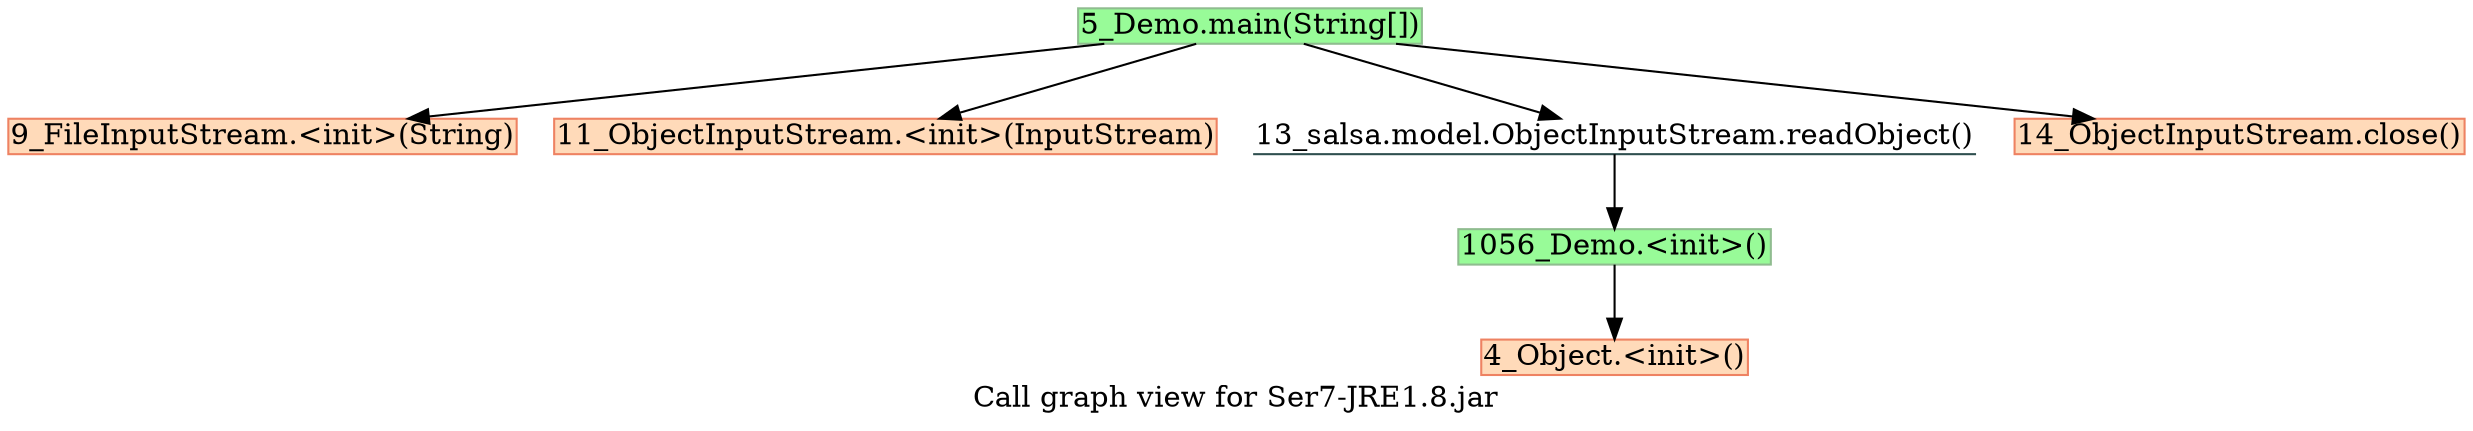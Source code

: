 digraph G {
//	rankdir=LR;
	graph[label="Call graph view for Ser7-JRE1.8.jar"];
	node[style=filled,fillcolor ="white",shape=box,margin=0.02,width=0,height=0];
//	"0_FakeRootClass.fakeRootMethod()"[fillcolor=peachpuff,color=salmon2];
//	"1_FakeRootClass.fakeWorldClinit()"[fillcolor=peachpuff,color=salmon2];
//	"2_Object.<clinit>()"[fillcolor=peachpuff,color=salmon2];
//	"3_String.<clinit>()"[fillcolor=peachpuff,color=salmon2];
	"4_Object.<init>()"[fillcolor=peachpuff,color=salmon2];
	"5_Demo.main(String[])"[fillcolor=palegreen,color=darkseagreen];
//	"6_Object.registerNatives()"[fillcolor=peachpuff,color=salmon2];
//	"7_String$CaseInsensitiveComparator.<init>(String$1)"[fillcolor=peachpuff,color=salmon2];
//	"8_FileInputStream.<clinit>()"[fillcolor=peachpuff,color=salmon2];
	"9_FileInputStream.<init>(String)"[fillcolor=peachpuff,color=salmon2];
//	"10_ObjectInputStream.<clinit>()"[fillcolor=peachpuff,color=salmon2];
	"11_ObjectInputStream.<init>(InputStream)"[fillcolor=peachpuff,color=salmon2];
//	"12_ObjectInputStream.readObject()"[fillcolor=peachpuff,color=salmon2];
	"13_salsa.model.ObjectInputStream.readObject()"[shape=underline,fillcolor=white,color=darkslategray];
	"14_ObjectInputStream.close()"[fillcolor=peachpuff,color=salmon2];
//	"15_String$CaseInsensitiveComparator.<init>()"[fillcolor=peachpuff,color=salmon2];
//	"16_FileInputStream.initIDs()"[fillcolor=peachpuff,color=salmon2];
//	"17_InputStream.<init>()"[fillcolor=peachpuff,color=salmon2];
//	"18_FileInputStream.finalize()"[fillcolor=peachpuff,color=salmon2];
//	"19_File.<clinit>()"[fillcolor=peachpuff,color=salmon2];
//	"20_File.<init>(String)"[fillcolor=peachpuff,color=salmon2];
//	"21_FileInputStream.<init>(File)"[fillcolor=peachpuff,color=salmon2];
//	"22_HashMap.<init>(<Primordial,I>,<Primordial,F>)"[fillcolor=peachpuff,color=salmon2];
//	"23_Boolean.<clinit>()"[fillcolor=peachpuff,color=salmon2];
//	"24_HashMap.put(Object,Object)"[fillcolor=peachpuff,color=salmon2];
//	"25_Byte.<clinit>()"[fillcolor=peachpuff,color=salmon2];
//	"26_Character.<clinit>()"[fillcolor=peachpuff,color=salmon2];
//	"27_Short.<clinit>()"[fillcolor=peachpuff,color=salmon2];
//	"28_Integer.<clinit>()"[fillcolor=peachpuff,color=salmon2];
//	"29_Long.<clinit>()"[fillcolor=peachpuff,color=salmon2];
//	"30_Float.<clinit>()"[fillcolor=peachpuff,color=salmon2];
//	"31_Double.<clinit>()"[fillcolor=peachpuff,color=salmon2];
//	"32_Void.<clinit>()"[fillcolor=peachpuff,color=salmon2];
//	"33_ObjectInputStream$1.<init>()"[fillcolor=peachpuff,color=salmon2];
//	"34_LambdaMetafactory.setValidator$java$io$ObjectInputStream$0()"[fillcolor=peachpuff,color=salmon2];
//	"35_LambdaMetafactory.<clinit>()"[fillcolor=peachpuff,color=salmon2];
//	"36_ObjectInputStream.verifySubclass()"[fillcolor=peachpuff,color=salmon2];
//	"37_ObjectInputStream$BlockDataInputStream.<init>(ObjectInputStream,InputStream)"[fillcolor=peachpuff,color=salmon2];
//	"38_ObjectInputStream$HandleTable.<init>(<Primordial,I>)"[fillcolor=peachpuff,color=salmon2];
//	"39_ObjectInputStream$ValidationList.<init>()"[fillcolor=peachpuff,color=salmon2];
//	"40_ObjectInputStream.readStreamHeader()"[fillcolor=peachpuff,color=salmon2];
//	"41_ObjectInputStream$BlockDataInputStream.setBlockDataMode(<Primordial,Z>)"[fillcolor=peachpuff,color=salmon2];
//	"42_ObjectInputStream.clear()"[fillcolor=peachpuff,color=salmon2];
//	"43_ObjectInputStream$BlockDataInputStream.close()"[fillcolor=peachpuff,color=salmon2];
//	"44_FileDescriptor.<clinit>()"[fillcolor=peachpuff,color=salmon2];
//	"45_FileInputStream.close()"[fillcolor=peachpuff,color=salmon2];
//	"46_Class.desiredAssertionStatus()"[fillcolor=peachpuff,color=salmon2];
//	"47_DefaultFileSystem.getFileSystem()"[fillcolor=peachpuff,color=salmon2];
//	"48_StringBuilder.<init>()"[fillcolor=peachpuff,color=salmon2];
//	"49_StringBuilder.append(String)"[fillcolor=peachpuff,color=salmon2];
//	"50_Class.getDeclaredField(String)"[fillcolor=peachpuff,color=salmon2];
//	"51_Throwable.<clinit>()"[fillcolor=peachpuff,color=salmon2];
//	"52_Error.<init>(Throwable)"[fillcolor=peachpuff,color=salmon2];
//	"53_NullPointerException.<init>()"[fillcolor=peachpuff,color=salmon2];
//	"54_File.getPath()"[fillcolor=peachpuff,color=salmon2];
//	"55_System.getSecurityManager()"[fillcolor=peachpuff,color=salmon2];
//	"56_System.<clinit>()"[fillcolor=peachpuff,color=salmon2];
//	"57_File.isInvalid()"[fillcolor=peachpuff,color=salmon2];
//	"58_FileNotFoundException.<init>(String)"[fillcolor=peachpuff,color=salmon2];
//	"59_FileDescriptor.<init>()"[fillcolor=peachpuff,color=salmon2];
//	"60_FileDescriptor.attach(Closeable)"[fillcolor=peachpuff,color=salmon2];
//	"61_FileInputStream.open(String)"[fillcolor=peachpuff,color=salmon2];
//	"62_AbstractMap.<init>()"[fillcolor=peachpuff,color=salmon2];
//	"63_IllegalArgumentException.<init>(String)"[fillcolor=peachpuff,color=salmon2];
//	"64_Float.isNaN(<Primordial,F>)"[fillcolor=peachpuff,color=salmon2];
//	"65_HashMap.tableSizeFor(<Primordial,I>)"[fillcolor=peachpuff,color=salmon2];
//	"66_Boolean.<init>(<Primordial,Z>)"[fillcolor=peachpuff,color=salmon2];
//	"67_Class.getPrimitiveClass(String)"[fillcolor=peachpuff,color=salmon2];
//	"68_Class.<clinit>()"[fillcolor=peachpuff,color=salmon2];
//	"69_HashMap.hash(Object)"[fillcolor=peachpuff,color=salmon2];
//	"70_HashMap.putVal(<Primordial,I>,Object,Object,<Primordial,Z>,<Primordial,Z>)"[fillcolor=peachpuff,color=salmon2];
//	"71_Object.getClass()"[fillcolor=peachpuff,color=salmon2];
//	"72_ObjectInputStream$Caches.<clinit>()"[fillcolor=peachpuff,color=salmon2];
//	"73_ObjectStreamClass.processQueue(ReferenceQueue,ConcurrentMap)"[fillcolor=peachpuff,color=salmon2];
//	"74_ObjectStreamClass.<clinit>()"[fillcolor=peachpuff,color=salmon2];
//	"75_Reference.<clinit>()"[fillcolor=peachpuff,color=salmon2];
//	"76_ObjectStreamClass$WeakClassKey.<init>(Class,ReferenceQueue)"[fillcolor=peachpuff,color=salmon2];
//	"77_ObjectInputStream.auditSubclass(Class)"[fillcolor=peachpuff,color=salmon2];
//	"78_Boolean.valueOf(<Primordial,Z>)"[fillcolor=peachpuff,color=salmon2];
//	"79_ObjectInputStream$PeekInputStream.<init>(InputStream)"[fillcolor=peachpuff,color=salmon2];
//	"80_DataInputStream.<init>(InputStream)"[fillcolor=peachpuff,color=salmon2];
//	"81_ObjectInputStream$BlockDataInputStream.readShort()"[fillcolor=peachpuff,color=salmon2];
//	"82_Short.valueOf(<Primordial,S>)"[fillcolor=peachpuff,color=salmon2];
//	"83_String.format(String,Object[])"[fillcolor=peachpuff,color=salmon2];
//	"84_StreamCorruptedException.<init>(String)"[fillcolor=peachpuff,color=salmon2];
//	"85_IllegalStateException.<init>(String)"[fillcolor=peachpuff,color=salmon2];
//	"86_ObjectInputStream$HandleTable.clear()"[fillcolor=peachpuff,color=salmon2];
//	"87_ObjectInputStream$ValidationList.clear()"[fillcolor=peachpuff,color=salmon2];
//	"88_ObjectInputStream$PeekInputStream.close()"[fillcolor=peachpuff,color=salmon2];
//	"89_FileDescriptor.<init>(<Primordial,I>)"[fillcolor=peachpuff,color=salmon2];
//	"90_FileDescriptor.initIDs()"[fillcolor=peachpuff,color=salmon2];
//	"91_FileDescriptor$1.<init>()"[fillcolor=peachpuff,color=salmon2];
//	"92_Class.getClassLoader()"[fillcolor=peachpuff,color=salmon2];
//	"93_Class.desiredAssertionStatus0(Class)"[fillcolor=peachpuff,color=salmon2];
//	"94_Class.getName()"[fillcolor=peachpuff,color=salmon2];
//	"95_UnixFileSystem.<clinit>()"[fillcolor=peachpuff,color=salmon2];
//	"96_FileSystem.<clinit>()"[fillcolor=peachpuff,color=salmon2];
//	"97_UnixFileSystem.<init>()"[fillcolor=peachpuff,color=salmon2];
//	"98_AbstractStringBuilder.<init>(<Primordial,I>)"[fillcolor=peachpuff,color=salmon2];
//	"99_AbstractStringBuilder.append(String)"[fillcolor=peachpuff,color=salmon2];
//	"100_Class.checkMemberAccess(<Primordial,I>,Class,<Primordial,Z>)"[fillcolor=peachpuff,color=salmon2];
//	"101_Class.privateGetDeclaredFields(<Primordial,Z>)"[fillcolor=peachpuff,color=salmon2];
//	"102_Class.searchFields(Field[],String)"[fillcolor=peachpuff,color=salmon2];
//	"103_NoSuchFieldException.<init>(String)"[fillcolor=peachpuff,color=salmon2];
//	"104_ArrayList.<clinit>()"[fillcolor=peachpuff,color=salmon2];
//	"105_ArrayList.<init>(<Primordial,I>)"[fillcolor=peachpuff,color=salmon2];
//	"106_Collections.unmodifiableList(List)"[fillcolor=peachpuff,color=salmon2];
//	"107_Collections.<clinit>()"[fillcolor=peachpuff,color=salmon2];
//	"108_Throwable.<init>(Throwable)"[fillcolor=peachpuff,color=salmon2];
//	"109_RuntimeException.<init>()"[fillcolor=peachpuff,color=salmon2];
//	"110_SecurityManager.<clinit>()"[fillcolor=peachpuff,color=salmon2];
//	"111_System.initializeSystemClass()"[fillcolor=peachpuff,color=salmon2];
//	"112_Shutdown.runHooks()"[fillcolor=peachpuff,color=salmon2];
//	"113_Shutdown.<clinit>()"[fillcolor=peachpuff,color=salmon2];
//	"114_ThreadGroup.uncaughtException(Thread,Throwable)"[fillcolor=peachpuff,color=salmon2];
//	"115_File$PathStatus.<clinit>()"[fillcolor=peachpuff,color=salmon2];
//	"116_IOException.<init>(String)"[fillcolor=peachpuff,color=salmon2];
//	"117_ArrayList.<init>()"[fillcolor=peachpuff,color=salmon2];
//	"118_ArrayList.add(Object)"[fillcolor=peachpuff,color=salmon2];
//	"119_RuntimeException.<init>(String)"[fillcolor=peachpuff,color=salmon2];
//	"120_Class.registerNatives()"[fillcolor=peachpuff,color=salmon2];
//	"121_String.hashCode()"[fillcolor=peachpuff,color=salmon2];
//	"122_HashMap.resize()"[fillcolor=peachpuff,color=salmon2];
//	"123_HashMap.newNode(<Primordial,I>,Object,Object,HashMap$Node)"[fillcolor=peachpuff,color=salmon2];
//	"124_String.equals(Object)"[fillcolor=peachpuff,color=salmon2];
//	"125_HashMap.treeifyBin(HashMap$Node[],<Primordial,I>)"[fillcolor=peachpuff,color=salmon2];
//	"126_HashMap.afterNodeAccess(HashMap$Node)"[fillcolor=peachpuff,color=salmon2];
//	"127_HashMap.afterNodeInsertion(<Primordial,Z>)"[fillcolor=peachpuff,color=salmon2];
//	"128_ReferenceQueue.<clinit>()"[fillcolor=peachpuff,color=salmon2];
//	"129_ReferenceQueue.<init>()"[fillcolor=peachpuff,color=salmon2];
//	"130_ObjectStreamClass.initNative()"[fillcolor=peachpuff,color=salmon2];
//	"131_Reference$Lock.<init>(Reference$1)"[fillcolor=peachpuff,color=salmon2];
//	"132_Reference$1.<init>()"[fillcolor=peachpuff,color=salmon2];
//	"133_WeakReference.<init>(Object,ReferenceQueue)"[fillcolor=peachpuff,color=salmon2];
//	"134_System.identityHashCode(Object)"[fillcolor=peachpuff,color=salmon2];
//	"135_ObjectInputStream$2.<init>(Class)"[fillcolor=peachpuff,color=salmon2];
//	"136_FilterInputStream.<init>(InputStream)"[fillcolor=peachpuff,color=salmon2];
//	"137_ObjectInputStream$PeekInputStream.readFully(B[],<Primordial,I>,<Primordial,I>)"[fillcolor=peachpuff,color=salmon2];
//	"138_DataInputStream.readShort()"[fillcolor=peachpuff,color=salmon2];
//	"139_Bits.getShort(B[],<Primordial,I>)"[fillcolor=peachpuff,color=salmon2];
//	"140_Short$ShortCache.<clinit>()"[fillcolor=peachpuff,color=salmon2];
//	"141_Short.<init>(<Primordial,S>)"[fillcolor=peachpuff,color=salmon2];
//	"142_Formatter.<clinit>()"[fillcolor=peachpuff,color=salmon2];
//	"143_Formatter.<init>()"[fillcolor=peachpuff,color=salmon2];
//	"144_Formatter.format(String,Object[])"[fillcolor=peachpuff,color=salmon2];
//	"145_ObjectStreamException.<init>(String)"[fillcolor=peachpuff,color=salmon2];
//	"146_Arrays.fill(B[],<Primordial,I>,<Primordial,I>,<Primordial,B>)"[fillcolor=peachpuff,color=salmon2];
//	"147_Arrays.<clinit>()"[fillcolor=peachpuff,color=salmon2];
//	"148_Arrays.fill(Object[],<Primordial,I>,<Primordial,I>,Object)"[fillcolor=peachpuff,color=salmon2];
//	"149_Class.getClassLoader0()"[fillcolor=peachpuff,color=salmon2];
//	"150_ClassLoader.checkClassLoaderPermission(ClassLoader,Class)"[fillcolor=peachpuff,color=salmon2];
//	"151_ClassLoader.<clinit>()"[fillcolor=peachpuff,color=salmon2];
//	"152_UnixFileSystem.initIDs()"[fillcolor=peachpuff,color=salmon2];
//	"153_FileSystem.getBooleanProperty(String,<Primordial,Z>)"[fillcolor=peachpuff,color=salmon2];
//	"154_FileSystem.<init>()"[fillcolor=peachpuff,color=salmon2];
//	"155_ExpiringCache.<init>()"[fillcolor=peachpuff,color=salmon2];
//	"156_AbstractStringBuilder.appendNull()"[fillcolor=peachpuff,color=salmon2];
//	"157_String.length()"[fillcolor=peachpuff,color=salmon2];
//	"158_AbstractStringBuilder.ensureCapacityInternal(<Primordial,I>)"[fillcolor=peachpuff,color=salmon2];
//	"159_String.getChars(<Primordial,I>,<Primordial,I>,C[],<Primordial,I>)"[fillcolor=peachpuff,color=salmon2];
//	"160_ClassLoader.getClassLoader(Class)"[fillcolor=peachpuff,color=salmon2];
//	"161_Class.checkPackageAccess(ClassLoader,<Primordial,Z>)"[fillcolor=peachpuff,color=salmon2];
//	"162_Class.checkInitted()"[fillcolor=peachpuff,color=salmon2];
//	"163_Class.reflectionData()"[fillcolor=peachpuff,color=salmon2];
//	"164_Class.getDeclaredFields0(<Primordial,Z>)"[fillcolor=peachpuff,color=salmon2];
//	"165_String.intern()"[fillcolor=peachpuff,color=salmon2];
//	"166_Class.getReflectionFactory()"[fillcolor=peachpuff,color=salmon2];
//	"167_ReflectiveOperationException.<init>(String)"[fillcolor=peachpuff,color=salmon2];
//	"168_AbstractList.<init>()"[fillcolor=peachpuff,color=salmon2];
//	"169_StringBuilder.append(<Primordial,I>)"[fillcolor=peachpuff,color=salmon2];
//	"170_Collections$UnmodifiableRandomAccessList.<init>(List)"[fillcolor=peachpuff,color=salmon2];
//	"171_Collections$UnmodifiableList.<init>(List)"[fillcolor=peachpuff,color=salmon2];
//	"172_Collections$EmptySet.<init>(Collections$1)"[fillcolor=peachpuff,color=salmon2];
//	"173_Collections$EmptyList.<init>(Collections$1)"[fillcolor=peachpuff,color=salmon2];
//	"174_Collections$EmptyMap.<init>(Collections$1)"[fillcolor=peachpuff,color=salmon2];
//	"175_Throwable.fillInStackTrace()"[fillcolor=peachpuff,color=salmon2];
//	"176_Throwable.toString()"[fillcolor=peachpuff,color=salmon2];
//	"177_Exception.<init>()"[fillcolor=peachpuff,color=salmon2];
//	"178_SecurityManager.getRootGroup()"[fillcolor=peachpuff,color=salmon2];
//	"179_Properties.<clinit>()"[fillcolor=peachpuff,color=salmon2];
//	"180_Properties.<init>()"[fillcolor=peachpuff,color=salmon2];
//	"181_Hashtable.put(Object,Object)"[fillcolor=peachpuff,color=salmon2];
//	"182_FileOutputStream.<clinit>()"[fillcolor=peachpuff,color=salmon2];
//	"183_OutputStream.<init>()"[fillcolor=peachpuff,color=salmon2];
//	"184_PrintStream.<init>(OutputStream)"[fillcolor=peachpuff,color=salmon2];
//	"185_Shutdown$Lock.<init>(Shutdown$1)"[fillcolor=peachpuff,color=salmon2];
//	"186_StringBuilder.toString()"[fillcolor=peachpuff,color=salmon2];
//	"187_PrintStream.print(String)"[fillcolor=peachpuff,color=salmon2];
//	"188_File$PathStatus.<init>(String,<Primordial,I>)"[fillcolor=peachpuff,color=salmon2];
//	"189_Exception.<init>(String)"[fillcolor=peachpuff,color=salmon2];
//	"190_ArrayList.ensureCapacityInternal(<Primordial,I>)"[fillcolor=peachpuff,color=salmon2];
//	"191_HashMap$Node.<init>(<Primordial,I>,Object,Object,HashMap$Node)"[fillcolor=peachpuff,color=salmon2];
//	"192_HashMap.replacementTreeNode(HashMap$Node,HashMap$Node)"[fillcolor=peachpuff,color=salmon2];
//	"193_ReferenceQueue$Null.<init>(ReferenceQueue$1)"[fillcolor=peachpuff,color=salmon2];
//	"194_ReferenceQueue$Lock.<init>(ReferenceQueue$1)"[fillcolor=peachpuff,color=salmon2];
//	"195_Reference$Lock.<init>()"[fillcolor=peachpuff,color=salmon2];
//	"196_Reference.<init>(Object,ReferenceQueue)"[fillcolor=peachpuff,color=salmon2];
//	"197_ObjectInputStream$PeekInputStream.read(B[],<Primordial,I>,<Primordial,I>)"[fillcolor=peachpuff,color=salmon2];
//	"198_EOFException.<init>()"[fillcolor=peachpuff,color=salmon2];
//	"199_ObjectInputStream$BlockDataInputStream.read()"[fillcolor=peachpuff,color=salmon2];
//	"200_Number.<init>()"[fillcolor=peachpuff,color=salmon2];
//	"201_Locale$Category.<clinit>()"[fillcolor=peachpuff,color=salmon2];
//	"202_Locale.getDefault(Locale$Category)"[fillcolor=peachpuff,color=salmon2];
//	"203_Locale.<clinit>()"[fillcolor=peachpuff,color=salmon2];
//	"204_Formatter.<init>(Locale,Appendable)"[fillcolor=peachpuff,color=salmon2];
//	"205_Formatter.format(Locale,String,Object[])"[fillcolor=peachpuff,color=salmon2];
//	"206_Arrays.rangeCheck(<Primordial,I>,<Primordial,I>,<Primordial,I>)"[fillcolor=peachpuff,color=salmon2];
//	"207_ClassLoader.needsClassLoaderPermissionCheck(ClassLoader,ClassLoader)"[fillcolor=peachpuff,color=salmon2];
//	"208_ClassLoader.registerNatives()"[fillcolor=peachpuff,color=salmon2];
//	"209_Vector.<init>()"[fillcolor=peachpuff,color=salmon2];
//	"210_Stack.<init>()"[fillcolor=peachpuff,color=salmon2];
//	"211_System.getProperty(String)"[fillcolor=peachpuff,color=salmon2];
//	"212_ExpiringCache.<init>(<Primordial,J>)"[fillcolor=peachpuff,color=salmon2];
//	"213_AbstractStringBuilder.newCapacity(<Primordial,I>)"[fillcolor=peachpuff,color=salmon2];
//	"214_Arrays.copyOf(C[],<Primordial,I>)"[fillcolor=peachpuff,color=salmon2];
//	"215_StringIndexOutOfBoundsException.<init>(<Primordial,I>)"[fillcolor=peachpuff,color=salmon2];
//	"216_System.arraycopy(Object,<Primordial,I>,Object,<Primordial,I>,<Primordial,I>)"[fillcolor=peachpuff,color=salmon2];
//	"217_String.lastIndexOf(<Primordial,I>)"[fillcolor=peachpuff,color=salmon2];
//	"218_String.substring(<Primordial,I>,<Primordial,I>)"[fillcolor=peachpuff,color=salmon2];
//	"219_Proxy.isProxyClass(Class)"[fillcolor=peachpuff,color=salmon2];
//	"220_Proxy.<clinit>()"[fillcolor=peachpuff,color=salmon2];
//	"221_Class.getInterfaces()"[fillcolor=peachpuff,color=salmon2];
//	"222_Class$3.<init>()"[fillcolor=peachpuff,color=salmon2];
//	"223_Class.newReflectionData(SoftReference,<Primordial,I>)"[fillcolor=peachpuff,color=salmon2];
//	"224_AbstractCollection.<init>()"[fillcolor=peachpuff,color=salmon2];
//	"225_AbstractStringBuilder.append(<Primordial,I>)"[fillcolor=peachpuff,color=salmon2];
//	"226_Collections$UnmodifiableCollection.<init>(Collection)"[fillcolor=peachpuff,color=salmon2];
//	"227_Collections$EmptySet.<init>()"[fillcolor=peachpuff,color=salmon2];
//	"228_Collections$EmptyList.<init>()"[fillcolor=peachpuff,color=salmon2];
//	"229_Collections$EmptyMap.<init>()"[fillcolor=peachpuff,color=salmon2];
//	"230_Object.getClass()"[fillcolor=peachpuff,color=salmon2];
//	"231_Throwable.getLocalizedMessage()"[fillcolor=peachpuff,color=salmon2];
//	"232_Throwable.<init>()"[fillcolor=peachpuff,color=salmon2];
//	"233_Properties.<init>(Properties)"[fillcolor=peachpuff,color=salmon2];
//	"234_Hashtable.addEntry(<Primordial,I>,Object,Object,<Primordial,I>)"[fillcolor=peachpuff,color=salmon2];
//	"235_FileOutputStream.initIDs()"[fillcolor=peachpuff,color=salmon2];
//	"236_FileOutputStream.finalize()"[fillcolor=peachpuff,color=salmon2];
//	"237_Enum.finalize()"[fillcolor=peachpuff,color=salmon2];
//	"238_PrintStream.<init>(OutputStream,<Primordial,Z>)"[fillcolor=peachpuff,color=salmon2];
//	"239_Shutdown$Lock.<init>()"[fillcolor=peachpuff,color=salmon2];
//	"240_String.<init>(C[],<Primordial,I>,<Primordial,I>)"[fillcolor=peachpuff,color=salmon2];
//	"241_PrintStream.write(String)"[fillcolor=peachpuff,color=salmon2];
//	"242_Enum.<init>(String,<Primordial,I>)"[fillcolor=peachpuff,color=salmon2];
//	"243_Throwable.<init>(String)"[fillcolor=peachpuff,color=salmon2];
//	"244_ArrayList.calculateCapacity(Object[],<Primordial,I>)"[fillcolor=peachpuff,color=salmon2];
//	"245_ArrayList.ensureExplicitCapacity(<Primordial,I>)"[fillcolor=peachpuff,color=salmon2];
//	"246_HashMap$TreeNode.<clinit>()"[fillcolor=peachpuff,color=salmon2];
//	"247_HashMap$TreeNode.<init>(<Primordial,I>,Object,Object,HashMap$Node)"[fillcolor=peachpuff,color=salmon2];
//	"248_ReferenceQueue$Null.<init>()"[fillcolor=peachpuff,color=salmon2];
//	"249_ReferenceQueue$Lock.<init>()"[fillcolor=peachpuff,color=salmon2];
//	"250_FileInputStream.read(B[],<Primordial,I>,<Primordial,I>)"[fillcolor=peachpuff,color=salmon2];
//	"251_IOException.<init>()"[fillcolor=peachpuff,color=salmon2];
//	"252_ObjectInputStream$BlockDataInputStream.refill()"[fillcolor=peachpuff,color=salmon2];
//	"253_ObjectInputStream$PeekInputStream.read()"[fillcolor=peachpuff,color=salmon2];
//	"254_Locale$Category.<init>(String,<Primordial,I>,String,String,String,String)"[fillcolor=peachpuff,color=salmon2];
//	"255_Locale$1.<clinit>()"[fillcolor=peachpuff,color=salmon2];
//	"256_Locale.initDefault(Locale$Category)"[fillcolor=peachpuff,color=salmon2];
//	"257_AssertionError.<init>(Object)"[fillcolor=peachpuff,color=salmon2];
//	"258_Locale.getDefault()"[fillcolor=peachpuff,color=salmon2];
//	"259_Locale.createConstant(String,String)"[fillcolor=peachpuff,color=salmon2];
//	"260_Locale.initDefault()"[fillcolor=peachpuff,color=salmon2];
//	"261_ObjectStreamField.<init>(String,Class)"[fillcolor=peachpuff,color=salmon2];
//	"262_Formatter.getZero(Locale)"[fillcolor=peachpuff,color=salmon2];
//	"263_Formatter.ensureOpen()"[fillcolor=peachpuff,color=salmon2];
//	"264_Formatter.parse(String)"[fillcolor=peachpuff,color=salmon2];
//	"265_MissingFormatArgumentException.<init>(String)"[fillcolor=peachpuff,color=salmon2];
//	"266_ArrayIndexOutOfBoundsException.<init>(<Primordial,I>)"[fillcolor=peachpuff,color=salmon2];
//	"267_Vector.<init>(<Primordial,I>)"[fillcolor=peachpuff,color=salmon2];
//	"268_ExpiringCache$1.<init>(ExpiringCache)"[fillcolor=peachpuff,color=salmon2];
//	"269_AbstractStringBuilder.hugeCapacity(<Primordial,I>)"[fillcolor=peachpuff,color=salmon2];
//	"270_Math.min(<Primordial,I>,<Primordial,I>)"[fillcolor=peachpuff,color=salmon2];
//	"271_Math.<clinit>()"[fillcolor=peachpuff,color=salmon2];
//	"272_IndexOutOfBoundsException.<init>(String)"[fillcolor=peachpuff,color=salmon2];
//	"273_System.arraycopy(Object,Object)"[fillcolor=peachpuff,color=salmon2];
//	"274_String.lastIndexOf(<Primordial,I>,<Primordial,I>)"[fillcolor=peachpuff,color=salmon2];
//	"275_Class.isAssignableFrom(Class)"[fillcolor=peachpuff,color=salmon2];
//	"276_Proxy$KeyFactory.<init>(Proxy$1)"[fillcolor=peachpuff,color=salmon2];
//	"277_Proxy$ProxyClassFactory.<clinit>()"[fillcolor=peachpuff,color=salmon2];
//	"278_Proxy$ProxyClassFactory.<init>(Proxy$1)"[fillcolor=peachpuff,color=salmon2];
//	"279_WeakCache.<init>(BiFunction,BiFunction)"[fillcolor=peachpuff,color=salmon2];
//	"280_Class$ReflectionData.<init>(<Primordial,I>)"[fillcolor=peachpuff,color=salmon2];
//	"281_SoftReference.<init>(Object)"[fillcolor=peachpuff,color=salmon2];
//	"282_Class$Atomic.casReflectionData(Class,SoftReference,SoftReference)"[fillcolor=peachpuff,color=salmon2];
//	"283_Class$Atomic.<clinit>()"[fillcolor=peachpuff,color=salmon2];
//	"284_StringBuilder.append(String)"[fillcolor=peachpuff,color=salmon2];
//	"285_Integer.stringSize(<Primordial,I>)"[fillcolor=peachpuff,color=salmon2];
//	"286_Integer.getChars(<Primordial,I>,<Primordial,I>,C[])"[fillcolor=peachpuff,color=salmon2];
//	"287_AbstractSet.<init>()"[fillcolor=peachpuff,color=salmon2];
//	"288_Throwable.getMessage()"[fillcolor=peachpuff,color=salmon2];
//	"289_Hashtable.<init>()"[fillcolor=peachpuff,color=salmon2];
//	"290_Hashtable.rehash()"[fillcolor=peachpuff,color=salmon2];
//	"291_Hashtable$Entry.<init>(<Primordial,I>,Object,Object,Hashtable$Entry)"[fillcolor=peachpuff,color=salmon2];
//	"292_OutputStream.flush()"[fillcolor=peachpuff,color=salmon2];
//	"293_FileOutputStream.close()"[fillcolor=peachpuff,color=salmon2];
//	"294_PrintStream.requireNonNull(Object,String)"[fillcolor=peachpuff,color=salmon2];
//	"295_PrintStream.<init>(<Primordial,Z>,OutputStream)"[fillcolor=peachpuff,color=salmon2];
//	"296_Arrays.copyOfRange(C[],<Primordial,I>,<Primordial,I>)"[fillcolor=peachpuff,color=salmon2];
//	"297_PrintStream.ensureOpen()"[fillcolor=peachpuff,color=salmon2];
//	"298_String.indexOf(<Primordial,I>)"[fillcolor=peachpuff,color=salmon2];
//	"299_Math.max(<Primordial,I>,<Primordial,I>)"[fillcolor=peachpuff,color=salmon2];
//	"300_ArrayList.grow(<Primordial,I>)"[fillcolor=peachpuff,color=salmon2];
//	"301_LinkedHashMap$Entry.<init>(<Primordial,I>,Object,Object,HashMap$Node)"[fillcolor=peachpuff,color=salmon2];
//	"302_FileInputStream.readBytes(B[],<Primordial,I>,<Primordial,I>)"[fillcolor=peachpuff,color=salmon2];
//	"303_ObjectInputStream$BlockDataInputStream.readBlockHeader(<Primordial,Z>)"[fillcolor=peachpuff,color=salmon2];
//	"304_FileInputStream.read()"[fillcolor=peachpuff,color=salmon2];
//	"305_Locale$Category.values()"[fillcolor=peachpuff,color=salmon2];
//	"306_Enum.ordinal()"[fillcolor=peachpuff,color=salmon2];
//	"307_Locale.getInstance(String,String,String,String,LocaleExtensions)"[fillcolor=peachpuff,color=salmon2];
//	"308_String.valueOf(Object)"[fillcolor=peachpuff,color=salmon2];
//	"309_AssertionError.<init>(String)"[fillcolor=peachpuff,color=salmon2];
//	"310_Throwable.initCause(Throwable)"[fillcolor=peachpuff,color=salmon2];
//	"311_Locale.getInstance(BaseLocale,LocaleExtensions)"[fillcolor=peachpuff,color=salmon2];
//	"312_ObjectStreamField.<init>(String,Class,<Primordial,Z>)"[fillcolor=peachpuff,color=salmon2];
//	"313_DecimalFormatSymbols.getInstance(Locale)"[fillcolor=peachpuff,color=salmon2];
//	"314_FormatterClosedException.<init>()"[fillcolor=peachpuff,color=salmon2];
//	"315_Formatter.checkText(String,<Primordial,I>,<Primordial,I>)"[fillcolor=peachpuff,color=salmon2];
//	"316_Formatter$FixedString.<init>(Formatter,String)"[fillcolor=peachpuff,color=salmon2];
//	"317_Formatter$FormatSpecifier.<clinit>()"[fillcolor=peachpuff,color=salmon2];
//	"318_Formatter$FormatSpecifier.<init>(Formatter,Matcher)"[fillcolor=peachpuff,color=salmon2];
//	"319_String.substring(<Primordial,I>)"[fillcolor=peachpuff,color=salmon2];
//	"320_ArrayList.size()"[fillcolor=peachpuff,color=salmon2];
//	"321_ArrayList.toArray(Object[])"[fillcolor=peachpuff,color=salmon2];
//	"322_IllegalFormatException.<init>()"[fillcolor=peachpuff,color=salmon2];
//	"323_Vector.<init>(<Primordial,I>,<Primordial,I>)"[fillcolor=peachpuff,color=salmon2];
//	"324_LinkedHashMap.<init>()"[fillcolor=peachpuff,color=salmon2];
//	"325_OutOfMemoryError.<init>()"[fillcolor=peachpuff,color=salmon2];
//	"326_Float.floatToRawIntBits(<Primordial,F>)"[fillcolor=peachpuff,color=salmon2];
//	"327_Double.doubleToRawLongBits(<Primordial,D>)"[fillcolor=peachpuff,color=salmon2];
//	"328_Math.powerOfTwoD(<Primordial,I>)"[fillcolor=peachpuff,color=salmon2];
//	"329_ArrayStoreException.<init>()"[fillcolor=peachpuff,color=salmon2];
//	"330_String.lastIndexOfSupplementary(<Primordial,I>,<Primordial,I>)"[fillcolor=peachpuff,color=salmon2];
//	"331_Proxy$KeyFactory.<init>()"[fillcolor=peachpuff,color=salmon2];
//	"332_Proxy$ProxyClassFactory.<init>()"[fillcolor=peachpuff,color=salmon2];
//	"333_Objects.requireNonNull(Object)"[fillcolor=peachpuff,color=salmon2];
//	"334_Reference.<init>(Object)"[fillcolor=peachpuff,color=salmon2];
//	"335_Class.access$100(Class,<Primordial,Z>)"[fillcolor=peachpuff,color=salmon2];
//	"336_Class$Atomic.objectFieldOffset(Field[],String)"[fillcolor=peachpuff,color=salmon2];
//	"337_Hashtable.<init>(<Primordial,I>,<Primordial,F>)"[fillcolor=peachpuff,color=salmon2];
//	"338_Math.min(<Primordial,F>,<Primordial,F>)"[fillcolor=peachpuff,color=salmon2];
//	"339_NullPointerException.<init>(String)"[fillcolor=peachpuff,color=salmon2];
//	"340_FilterOutputStream.<init>(OutputStream)"[fillcolor=peachpuff,color=salmon2];
//	"341_OutputStreamWriter.<init>(OutputStream)"[fillcolor=peachpuff,color=salmon2];
//	"342_BufferedWriter.<clinit>()"[fillcolor=peachpuff,color=salmon2];
//	"343_BufferedWriter.<init>(Writer)"[fillcolor=peachpuff,color=salmon2];
//	"344_String.indexOf(<Primordial,I>,<Primordial,I>)"[fillcolor=peachpuff,color=salmon2];
//	"345_ArrayList.hugeCapacity(<Primordial,I>)"[fillcolor=peachpuff,color=salmon2];
//	"346_Arrays.copyOf(Object[],<Primordial,I>)"[fillcolor=peachpuff,color=salmon2];
//	"347_ObjectInputStream.access$1000(ObjectInputStream)"[fillcolor=peachpuff,color=salmon2];
//	"348_ObjectInputStream$PeekInputStream.available()"[fillcolor=peachpuff,color=salmon2];
//	"349_ObjectInputStream$PeekInputStream.peek()"[fillcolor=peachpuff,color=salmon2];
//	"350_Bits.getInt(B[],<Primordial,I>)"[fillcolor=peachpuff,color=salmon2];
//	"351_ObjectInputStream.access$1100(ObjectInputStream)"[fillcolor=peachpuff,color=salmon2];
//	"352_Integer.valueOf(<Primordial,I>)"[fillcolor=peachpuff,color=salmon2];
//	"353_Object.clone()"[fillcolor=peachpuff,color=salmon2];
//	"354_Locale.getCompatibilityExtensions(String,String,String,String)"[fillcolor=peachpuff,color=salmon2];
//	"355_String.toString()"[fillcolor=peachpuff,color=salmon2];
//	"356_Error.<init>(String)"[fillcolor=peachpuff,color=salmon2];
//	"357_Objects.toString(Object,String)"[fillcolor=peachpuff,color=salmon2];
//	"358_IllegalStateException.<init>(String,Throwable)"[fillcolor=peachpuff,color=salmon2];
//	"359_IllegalArgumentException.<init>(String,Throwable)"[fillcolor=peachpuff,color=salmon2];
//	"360_Locale$LocaleKey.<init>(BaseLocale,LocaleExtensions,Locale$1)"[fillcolor=peachpuff,color=salmon2];
//	"361_ObjectStreamField.getClassSignature(Class)"[fillcolor=peachpuff,color=salmon2];
//	"362_IllegalStateException.<init>()"[fillcolor=peachpuff,color=salmon2];
//	"363_String.charAt(<Primordial,I>)"[fillcolor=peachpuff,color=salmon2];
//	"364_String.valueOf(<Primordial,C>)"[fillcolor=peachpuff,color=salmon2];
//	"365_UnknownFormatConversionException.<init>(String)"[fillcolor=peachpuff,color=salmon2];
//	"366_Formatter$Flags.<clinit>()"[fillcolor=peachpuff,color=salmon2];
//	"367_Formatter$FormatSpecifier.index(String)"[fillcolor=peachpuff,color=salmon2];
//	"368_Formatter$FormatSpecifier.flags(String)"[fillcolor=peachpuff,color=salmon2];
//	"369_Formatter$FormatSpecifier.width(String)"[fillcolor=peachpuff,color=salmon2];
//	"370_Formatter$FormatSpecifier.precision(String)"[fillcolor=peachpuff,color=salmon2];
//	"371_Formatter$Flags.access$100(Formatter$Flags,Formatter$Flags)"[fillcolor=peachpuff,color=salmon2];
//	"372_Formatter$FormatSpecifier.conversion(String)"[fillcolor=peachpuff,color=salmon2];
//	"373_Formatter$FormatSpecifier.checkDateTime()"[fillcolor=peachpuff,color=salmon2];
//	"374_Formatter$Conversion.isGeneral(<Primordial,C>)"[fillcolor=peachpuff,color=salmon2];
//	"375_Formatter$FormatSpecifier.checkGeneral()"[fillcolor=peachpuff,color=salmon2];
//	"376_Formatter$Conversion.isCharacter(<Primordial,C>)"[fillcolor=peachpuff,color=salmon2];
//	"377_Formatter$FormatSpecifier.checkCharacter()"[fillcolor=peachpuff,color=salmon2];
//	"378_Formatter$Conversion.isInteger(<Primordial,C>)"[fillcolor=peachpuff,color=salmon2];
//	"379_Formatter$FormatSpecifier.checkInteger()"[fillcolor=peachpuff,color=salmon2];
//	"380_Formatter$Conversion.isFloat(<Primordial,C>)"[fillcolor=peachpuff,color=salmon2];
//	"381_Formatter$FormatSpecifier.checkFloat()"[fillcolor=peachpuff,color=salmon2];
//	"382_Formatter$Conversion.isText(<Primordial,C>)"[fillcolor=peachpuff,color=salmon2];
//	"383_Formatter$FormatSpecifier.checkText()"[fillcolor=peachpuff,color=salmon2];
//	"384_Object.getClass()"[fillcolor=peachpuff,color=salmon2];
//	"385_Arrays.copyOf(Object[],<Primordial,I>,Class)"[fillcolor=peachpuff,color=salmon2];
//	"386_IllegalArgumentException.<init>()"[fillcolor=peachpuff,color=salmon2];
//	"387_HashMap.<init>()"[fillcolor=peachpuff,color=salmon2];
//	"388_VirtualMachineError.<init>()"[fillcolor=peachpuff,color=salmon2];
//	"389_AssertionError.<init>()"[fillcolor=peachpuff,color=salmon2];
//	"390_Double.longBitsToDouble(<Primordial,J>)"[fillcolor=peachpuff,color=salmon2];
//	"391_Character.isValidCodePoint(<Primordial,I>)"[fillcolor=peachpuff,color=salmon2];
//	"392_Character.highSurrogate(<Primordial,I>)"[fillcolor=peachpuff,color=salmon2];
//	"393_Character.lowSurrogate(<Primordial,I>)"[fillcolor=peachpuff,color=salmon2];
//	"394_Class.access$200(Field[],String)"[fillcolor=peachpuff,color=salmon2];
//	"395_Dictionary.<init>()"[fillcolor=peachpuff,color=salmon2];
//	"396_StringBuilder.append(<Primordial,F>)"[fillcolor=peachpuff,color=salmon2];
//	"397_Writer.<init>(Object)"[fillcolor=peachpuff,color=salmon2];
//	"398_BufferedWriter.<init>(Writer,<Primordial,I>)"[fillcolor=peachpuff,color=salmon2];
//	"399_String.indexOfSupplementary(<Primordial,I>,<Primordial,I>)"[fillcolor=peachpuff,color=salmon2];
//	"400_Object.getClass()"[fillcolor=peachpuff,color=salmon2];
//	"401_FileInputStream.available()"[fillcolor=peachpuff,color=salmon2];
//	"402_ObjectInputStream.handleReset()"[fillcolor=peachpuff,color=salmon2];
//	"403_Integer$IntegerCache.<clinit>()"[fillcolor=peachpuff,color=salmon2];
//	"404_Integer.<init>(<Primordial,I>)"[fillcolor=peachpuff,color=salmon2];
//	"405_RuntimeException.<init>(String,Throwable)"[fillcolor=peachpuff,color=salmon2];
//	"406_Locale$LocaleKey.<init>(BaseLocale,LocaleExtensions)"[fillcolor=peachpuff,color=salmon2];
//	"407_Class.isArray()"[fillcolor=peachpuff,color=salmon2];
//	"408_StringBuilder.append(<Primordial,C>)"[fillcolor=peachpuff,color=salmon2];
//	"409_Class.getComponentType()"[fillcolor=peachpuff,color=salmon2];
//	"410_Class.isPrimitive()"[fillcolor=peachpuff,color=salmon2];
//	"411_InternalError.<init>()"[fillcolor=peachpuff,color=salmon2];
//	"412_String.replace(<Primordial,C>,<Primordial,C>)"[fillcolor=peachpuff,color=salmon2];
//	"413_String.<init>(C[],<Primordial,Z>)"[fillcolor=peachpuff,color=salmon2];
//	"414_Formatter$Flags.<init>(<Primordial,I>)"[fillcolor=peachpuff,color=salmon2];
//	"415_Integer.parseInt(String)"[fillcolor=peachpuff,color=salmon2];
//	"416_Formatter$Flags.parse(String)"[fillcolor=peachpuff,color=salmon2];
//	"417_IllegalFormatWidthException.<init>(<Primordial,I>)"[fillcolor=peachpuff,color=salmon2];
//	"418_IllegalFormatPrecisionException.<init>(<Primordial,I>)"[fillcolor=peachpuff,color=salmon2];
//	"419_Formatter$Conversion.isValid(<Primordial,C>)"[fillcolor=peachpuff,color=salmon2];
//	"420_Character.isUpperCase(<Primordial,C>)"[fillcolor=peachpuff,color=salmon2];
//	"421_Character.toLowerCase(<Primordial,C>)"[fillcolor=peachpuff,color=salmon2];
//	"422_Formatter$DateTime.isValid(<Primordial,C>)"[fillcolor=peachpuff,color=salmon2];
//	"423_Formatter$FormatSpecifier.checkBadFlags(Formatter$Flags[])"[fillcolor=peachpuff,color=salmon2];
//	"424_Formatter$FormatSpecifier.toString()"[fillcolor=peachpuff,color=salmon2];
//	"425_MissingFormatWidthException.<init>(String)"[fillcolor=peachpuff,color=salmon2];
//	"426_Formatter$FormatSpecifier.failMismatch(Formatter$Flags,<Primordial,C>)"[fillcolor=peachpuff,color=salmon2];
//	"427_Formatter$FormatSpecifier.checkNumeric()"[fillcolor=peachpuff,color=salmon2];
//	"428_Formatter$Flags.valueOf()"[fillcolor=peachpuff,color=salmon2];
//	"429_IllegalFormatFlagsException.<init>(String)"[fillcolor=peachpuff,color=salmon2];
//	"430_Array.newInstance(Class,<Primordial,I>)"[fillcolor=peachpuff,color=salmon2];
//	"431_Error.<init>()"[fillcolor=peachpuff,color=salmon2];
//	"432_AbstractStringBuilder.append(<Primordial,F>)"[fillcolor=peachpuff,color=salmon2];
//	"433_StringBuilder.append(<Primordial,J>)"[fillcolor=peachpuff,color=salmon2];
//	"434_Exception.<init>(String,Throwable)"[fillcolor=peachpuff,color=salmon2];
//	"435_AbstractStringBuilder.append(<Primordial,C>)"[fillcolor=peachpuff,color=salmon2];
//	"436_Integer.parseInt(String,<Primordial,I>)"[fillcolor=peachpuff,color=salmon2];
//	"437_Formatter$Flags.parse(<Primordial,C>)"[fillcolor=peachpuff,color=salmon2];
//	"438_Formatter$Flags.contains(Formatter$Flags)"[fillcolor=peachpuff,color=salmon2];
//	"439_DuplicateFormatFlagsException.<init>(String)"[fillcolor=peachpuff,color=salmon2];
//	"440_Formatter$Flags.add(Formatter$Flags)"[fillcolor=peachpuff,color=salmon2];
//	"441_Character.isUpperCase(<Primordial,I>)"[fillcolor=peachpuff,color=salmon2];
//	"442_Character.toLowerCase(<Primordial,I>)"[fillcolor=peachpuff,color=salmon2];
//	"443_StringBuilder.<init>(String)"[fillcolor=peachpuff,color=salmon2];
//	"444_Character.toUpperCase(<Primordial,C>)"[fillcolor=peachpuff,color=salmon2];
//	"445_Formatter$Flags.toString()"[fillcolor=peachpuff,color=salmon2];
//	"446_FormatFlagsConversionMismatchException.<init>(String,<Primordial,C>)"[fillcolor=peachpuff,color=salmon2];
//	"447_Array.newArray(Class,<Primordial,I>)"[fillcolor=peachpuff,color=salmon2];
//	"448_AbstractStringBuilder.append(<Primordial,J>)"[fillcolor=peachpuff,color=salmon2];
//	"449_Throwable.<init>(String,Throwable)"[fillcolor=peachpuff,color=salmon2];
//	"450_NumberFormatException.<init>(String)"[fillcolor=peachpuff,color=salmon2];
//	"451_NumberFormatException.forInputString(String)"[fillcolor=peachpuff,color=salmon2];
//	"452_Character.digit(<Primordial,C>,<Primordial,I>)"[fillcolor=peachpuff,color=salmon2];
//	"453_UnknownFormatFlagsException.<init>(String)"[fillcolor=peachpuff,color=salmon2];
//	"454_Character.getType(<Primordial,I>)"[fillcolor=peachpuff,color=salmon2];
//	"455_CharacterData.of(<Primordial,I>)"[fillcolor=peachpuff,color=salmon2];
//	"456_Character.toUpperCase(<Primordial,I>)"[fillcolor=peachpuff,color=salmon2];
//	"457_Long.stringSize(<Primordial,J>)"[fillcolor=peachpuff,color=salmon2];
//	"458_Long.getChars(<Primordial,J>,<Primordial,I>,C[])"[fillcolor=peachpuff,color=salmon2];
//	"459_Character.digit(<Primordial,I>,<Primordial,I>)"[fillcolor=peachpuff,color=salmon2];
//	"460_CharacterDataLatin1.<clinit>()"[fillcolor=peachpuff,color=salmon2];
//	"461_CharacterData00.<clinit>()"[fillcolor=peachpuff,color=salmon2];
//	"462_CharacterData01.<clinit>()"[fillcolor=peachpuff,color=salmon2];
//	"463_CharacterData02.<clinit>()"[fillcolor=peachpuff,color=salmon2];
//	"464_CharacterData0E.<clinit>()"[fillcolor=peachpuff,color=salmon2];
//	"465_CharacterDataPrivateUse.<clinit>()"[fillcolor=peachpuff,color=salmon2];
//	"466_CharacterDataUndefined.<clinit>()"[fillcolor=peachpuff,color=salmon2];
//	"467_CharacterDataLatin1.<init>()"[fillcolor=peachpuff,color=salmon2];
//	"468_String.toCharArray()"[fillcolor=peachpuff,color=salmon2];
//	"469_CharacterData00.<init>()"[fillcolor=peachpuff,color=salmon2];
//	"470_CharacterData01.<init>()"[fillcolor=peachpuff,color=salmon2];
//	"471_CharacterData02.<init>()"[fillcolor=peachpuff,color=salmon2];
//	"472_CharacterData0E.<init>()"[fillcolor=peachpuff,color=salmon2];
//	"473_CharacterDataPrivateUse.<init>()"[fillcolor=peachpuff,color=salmon2];
//	"474_CharacterDataUndefined.<init>()"[fillcolor=peachpuff,color=salmon2];
//	"475_CharacterData.<init>()"[fillcolor=peachpuff,color=salmon2];
//	"476_CharacterDataLatin1.digit(<Primordial,I>,<Primordial,I>)"[fillcolor=peachpuff,color=salmon2];
//	"477_CharacterData00.digit(<Primordial,I>,<Primordial,I>)"[fillcolor=peachpuff,color=salmon2];
//	"478_CharacterData01.digit(<Primordial,I>,<Primordial,I>)"[fillcolor=peachpuff,color=salmon2];
//	"479_CharacterData02.digit(<Primordial,I>,<Primordial,I>)"[fillcolor=peachpuff,color=salmon2];
//	"480_CharacterData0E.digit(<Primordial,I>,<Primordial,I>)"[fillcolor=peachpuff,color=salmon2];
//	"481_CharacterDataPrivateUse.digit(<Primordial,I>,<Primordial,I>)"[fillcolor=peachpuff,color=salmon2];
//	"482_CharacterDataUndefined.digit(<Primordial,I>,<Primordial,I>)"[fillcolor=peachpuff,color=salmon2];
//	"483_CharacterDataLatin1.toUpperCase(<Primordial,I>)"[fillcolor=peachpuff,color=salmon2];
//	"484_CharacterData00.toUpperCase(<Primordial,I>)"[fillcolor=peachpuff,color=salmon2];
//	"485_CharacterData01.toUpperCase(<Primordial,I>)"[fillcolor=peachpuff,color=salmon2];
//	"486_CharacterData02.toUpperCase(<Primordial,I>)"[fillcolor=peachpuff,color=salmon2];
//	"487_CharacterData0E.toUpperCase(<Primordial,I>)"[fillcolor=peachpuff,color=salmon2];
//	"488_CharacterDataPrivateUse.toUpperCase(<Primordial,I>)"[fillcolor=peachpuff,color=salmon2];
//	"489_CharacterDataUndefined.toUpperCase(<Primordial,I>)"[fillcolor=peachpuff,color=salmon2];
//	"490_CharacterDataLatin1.getType(<Primordial,I>)"[fillcolor=peachpuff,color=salmon2];
//	"491_CharacterData00.getType(<Primordial,I>)"[fillcolor=peachpuff,color=salmon2];
//	"492_CharacterData01.getType(<Primordial,I>)"[fillcolor=peachpuff,color=salmon2];
//	"493_CharacterData02.getType(<Primordial,I>)"[fillcolor=peachpuff,color=salmon2];
//	"494_CharacterData0E.getType(<Primordial,I>)"[fillcolor=peachpuff,color=salmon2];
//	"495_CharacterDataPrivateUse.getType(<Primordial,I>)"[fillcolor=peachpuff,color=salmon2];
//	"496_CharacterDataUndefined.getType(<Primordial,I>)"[fillcolor=peachpuff,color=salmon2];
//	"497_CharacterDataLatin1.toLowerCase(<Primordial,I>)"[fillcolor=peachpuff,color=salmon2];
//	"498_CharacterData00.toLowerCase(<Primordial,I>)"[fillcolor=peachpuff,color=salmon2];
//	"499_CharacterData01.toLowerCase(<Primordial,I>)"[fillcolor=peachpuff,color=salmon2];
//	"500_CharacterData02.toLowerCase(<Primordial,I>)"[fillcolor=peachpuff,color=salmon2];
//	"501_CharacterData0E.toLowerCase(<Primordial,I>)"[fillcolor=peachpuff,color=salmon2];
//	"502_CharacterDataPrivateUse.toLowerCase(<Primordial,I>)"[fillcolor=peachpuff,color=salmon2];
//	"503_CharacterDataUndefined.toLowerCase(<Primordial,I>)"[fillcolor=peachpuff,color=salmon2];
//	"504_CharacterDataLatin1.isOtherUppercase(<Primordial,I>)"[fillcolor=peachpuff,color=salmon2];
//	"505_CharacterData00.isOtherUppercase(<Primordial,I>)"[fillcolor=peachpuff,color=salmon2];
//	"506_CharacterData01.isOtherUppercase(<Primordial,I>)"[fillcolor=peachpuff,color=salmon2];
//	"507_CharacterData02.isOtherUppercase(<Primordial,I>)"[fillcolor=peachpuff,color=salmon2];
//	"508_CharacterData0E.isOtherUppercase(<Primordial,I>)"[fillcolor=peachpuff,color=salmon2];
//	"509_CharacterData.isOtherUppercase(<Primordial,I>)"[fillcolor=peachpuff,color=salmon2];
//	"510_Formatter$Flags.dup()"[fillcolor=peachpuff,color=salmon2];
//	"511_OutputStreamWriter.flushBuffer()"[fillcolor=peachpuff,color=salmon2];
//	"512_BufferedWriter.flushBuffer()"[fillcolor=peachpuff,color=salmon2];
//	"513_Writer.write(String)"[fillcolor=peachpuff,color=salmon2];
//	"514_WeakCache.containsValue(Object)"[fillcolor=peachpuff,color=salmon2];
//	"515_String.equalsIgnoreCase(String)"[fillcolor=peachpuff,color=salmon2];
//	"516_HashMap$TreeNode.treeify(HashMap$Node[])"[fillcolor=peachpuff,color=salmon2];
//	"517_ClassLoader.isAncestor(ClassLoader)"[fillcolor=peachpuff,color=salmon2];
//	"518_Formatter.toString()"[fillcolor=peachpuff,color=salmon2];
//	"519_ClassLoader.desiredAssertionStatus(String)"[fillcolor=peachpuff,color=salmon2];
//	"520_Boolean.booleanValue()"[fillcolor=peachpuff,color=salmon2];
//	"521_ReferenceQueue.poll()"[fillcolor=peachpuff,color=salmon2];
//	"522_SecurityManager.checkPackageAccess(String)"[fillcolor=peachpuff,color=salmon2];
//	"523_SecurityManager.checkPermission(Permission)"[fillcolor=peachpuff,color=salmon2];
//	"524_SecurityManager.checkRead(String)"[fillcolor=peachpuff,color=salmon2];
//	"525_UnixFileSystem.prefixLength(String)"[fillcolor=peachpuff,color=salmon2];
//	"526_UnixFileSystem.normalize(String)"[fillcolor=peachpuff,color=salmon2];
//	"527_UnixFileSystem.getPathSeparator()"[fillcolor=peachpuff,color=salmon2];
//	"528_UnixFileSystem.getSeparator()"[fillcolor=peachpuff,color=salmon2];
//	"529_Object.getClass()"[fillcolor=peachpuff,color=salmon2];
//	"530_Formatter$FixedString.print(Object,Locale)"[fillcolor=peachpuff,color=salmon2];
//	"531_Formatter$FormatSpecifier.print(Object,Locale)"[fillcolor=peachpuff,color=salmon2];
//	"532_Formatter$FixedString.toString()"[fillcolor=peachpuff,color=salmon2];
//	"533_Formatter$FixedString.index()"[fillcolor=peachpuff,color=salmon2];
//	"534_Formatter$FormatSpecifier.index()"[fillcolor=peachpuff,color=salmon2];
//	"535_HashMap$TreeNode.split(HashMap,HashMap$Node[],<Primordial,I>,<Primordial,I>)"[fillcolor=peachpuff,color=salmon2];
//	"536_HashMap$TreeNode.putTreeVal(HashMap,HashMap$Node[],<Primordial,I>,Object,Object)"[fillcolor=peachpuff,color=salmon2];
//	"537_CharacterDataLatin1.getProperties(<Primordial,I>)"[fillcolor=peachpuff,color=salmon2];
//	"538_CharacterData00.getProperties(<Primordial,I>)"[fillcolor=peachpuff,color=salmon2];
//	"539_CharacterData01.getProperties(<Primordial,I>)"[fillcolor=peachpuff,color=salmon2];
//	"540_CharacterData02.getProperties(<Primordial,I>)"[fillcolor=peachpuff,color=salmon2];
//	"541_CharacterData0E.getProperties(<Primordial,I>)"[fillcolor=peachpuff,color=salmon2];
//	"542_CharacterDataLatin1.getPropertiesEx(<Primordial,I>)"[fillcolor=peachpuff,color=salmon2];
//	"543_CharacterData00.getPropertiesEx(<Primordial,I>)"[fillcolor=peachpuff,color=salmon2];
//	"544_CharacterData01.getPropertiesEx(<Primordial,I>)"[fillcolor=peachpuff,color=salmon2];
//	"545_CharacterData02.getPropertiesEx(<Primordial,I>)"[fillcolor=peachpuff,color=salmon2];
//	"546_CharacterData0E.getPropertiesEx(<Primordial,I>)"[fillcolor=peachpuff,color=salmon2];
//	"547_BufferedWriter.ensureOpen()"[fillcolor=peachpuff,color=salmon2];
//	"548_OutputStreamWriter.write(C[],<Primordial,I>,<Primordial,I>)"[fillcolor=peachpuff,color=salmon2];
//	"549_BufferedWriter.write(String,<Primordial,I>,<Primordial,I>)"[fillcolor=peachpuff,color=salmon2];
//	"550_WeakCache.expungeStaleEntries()"[fillcolor=peachpuff,color=salmon2];
//	"551_WeakCache$LookupValue.<init>(Object)"[fillcolor=peachpuff,color=salmon2];
//	"552_String.regionMatches(<Primordial,Z>,<Primordial,I>,String,<Primordial,I>,<Primordial,I>)"[fillcolor=peachpuff,color=salmon2];
//	"553_HashMap.comparableClassFor(Object)"[fillcolor=peachpuff,color=salmon2];
//	"554_HashMap.compareComparables(Class,Object,Object)"[fillcolor=peachpuff,color=salmon2];
//	"555_HashMap$TreeNode.tieBreakOrder(Object,Object)"[fillcolor=peachpuff,color=salmon2];
//	"556_HashMap$TreeNode.balanceInsertion(HashMap$TreeNode,HashMap$TreeNode)"[fillcolor=peachpuff,color=salmon2];
//	"557_HashMap$TreeNode.moveRootToFront(HashMap$Node[],HashMap$TreeNode)"[fillcolor=peachpuff,color=salmon2];
//	"558_String.lastIndexOf(String)"[fillcolor=peachpuff,color=salmon2];
//	"559_String.lastIndexOf(String,<Primordial,I>)"[fillcolor=peachpuff,color=salmon2];
//	"560_ReferenceQueue.reallyPoll()"[fillcolor=peachpuff,color=salmon2];
//	"561_SecurityManager$1.<init>(SecurityManager)"[fillcolor=peachpuff,color=salmon2];
//	"562_SecurityManager.getPackages(String)"[fillcolor=peachpuff,color=salmon2];
//	"563_String.startsWith(String)"[fillcolor=peachpuff,color=salmon2];
//	"564_UnixFileSystem.normalize(String,<Primordial,I>,<Primordial,I>)"[fillcolor=peachpuff,color=salmon2];
//	"565_Formatter.access$000(Formatter)"[fillcolor=peachpuff,color=salmon2];
//	"566_Formatter$FormatSpecifier.printDateTime(Object,Locale)"[fillcolor=peachpuff,color=salmon2];
//	"567_Formatter$FormatSpecifier.printInteger(Object,Locale)"[fillcolor=peachpuff,color=salmon2];
//	"568_Formatter$FormatSpecifier.printFloat(Object,Locale)"[fillcolor=peachpuff,color=salmon2];
//	"569_Formatter$FormatSpecifier.printCharacter(Object)"[fillcolor=peachpuff,color=salmon2];
//	"570_Formatter$FormatSpecifier.printBoolean(Object)"[fillcolor=peachpuff,color=salmon2];
//	"571_Formatter$FormatSpecifier.printString(Object,Locale)"[fillcolor=peachpuff,color=salmon2];
//	"572_Formatter$FormatSpecifier.printHashCode(Object)"[fillcolor=peachpuff,color=salmon2];
//	"573_System.lineSeparator()"[fillcolor=peachpuff,color=salmon2];
//	"574_HashMap$TreeNode.untreeify(HashMap)"[fillcolor=peachpuff,color=salmon2];
//	"575_HashMap$TreeNode.root()"[fillcolor=peachpuff,color=salmon2];
//	"576_HashMap.newTreeNode(<Primordial,I>,Object,Object,HashMap$Node)"[fillcolor=peachpuff,color=salmon2];
//	"577_BufferedWriter.min(<Primordial,I>,<Primordial,I>)"[fillcolor=peachpuff,color=salmon2];
//	"578_Object.getClass()"[fillcolor=peachpuff,color=salmon2];
//	"579_String.compareTo(Object)"[fillcolor=peachpuff,color=salmon2];
//	"580_HashMap$TreeNode.rotateLeft(HashMap$TreeNode,HashMap$TreeNode)"[fillcolor=peachpuff,color=salmon2];
//	"581_HashMap$TreeNode.rotateRight(HashMap$TreeNode,HashMap$TreeNode)"[fillcolor=peachpuff,color=salmon2];
//	"582_HashMap$TreeNode.checkInvariants(HashMap$TreeNode)"[fillcolor=peachpuff,color=salmon2];
//	"583_String.lastIndexOf(C[],<Primordial,I>,<Primordial,I>,C[],<Primordial,I>,<Primordial,I>,<Primordial,I>)"[fillcolor=peachpuff,color=salmon2];
//	"584_StringTokenizer.<init>(String,String)"[fillcolor=peachpuff,color=salmon2];
//	"585_StringTokenizer.countTokens()"[fillcolor=peachpuff,color=salmon2];
//	"586_StringTokenizer.hasMoreElements()"[fillcolor=peachpuff,color=salmon2];
//	"587_StringTokenizer.nextToken()"[fillcolor=peachpuff,color=salmon2];
//	"588_String.startsWith(String,<Primordial,I>)"[fillcolor=peachpuff,color=salmon2];
//	"589_StringBuffer.<clinit>()"[fillcolor=peachpuff,color=salmon2];
//	"590_StringBuffer.<init>(<Primordial,I>)"[fillcolor=peachpuff,color=salmon2];
//	"591_StringBuffer.append(String)"[fillcolor=peachpuff,color=salmon2];
//	"592_StringBuffer.append(<Primordial,C>)"[fillcolor=peachpuff,color=salmon2];
//	"593_StringBuffer.toString()"[fillcolor=peachpuff,color=salmon2];
//	"594_Formatter$FormatSpecifier.print(String)"[fillcolor=peachpuff,color=salmon2];
//	"595_Calendar.getInstance(Locale)"[fillcolor=peachpuff,color=salmon2];
//	"596_Calendar.<clinit>()"[fillcolor=peachpuff,color=salmon2];
//	"597_Formatter$FormatSpecifier.print(TemporalAccessor,<Primordial,C>,Locale)"[fillcolor=peachpuff,color=salmon2];
//	"598_Formatter$FormatSpecifier.failConversion(<Primordial,C>,Object)"[fillcolor=peachpuff,color=salmon2];
//	"599_Formatter$FormatSpecifier.print(Calendar,<Primordial,C>,Locale)"[fillcolor=peachpuff,color=salmon2];
//	"600_Formatter$FormatSpecifier.print(<Primordial,B>,Locale)"[fillcolor=peachpuff,color=salmon2];
//	"601_Short.shortValue()"[fillcolor=peachpuff,color=salmon2];
//	"602_Formatter$FormatSpecifier.print(<Primordial,S>,Locale)"[fillcolor=peachpuff,color=salmon2];
//	"603_Integer.intValue()"[fillcolor=peachpuff,color=salmon2];
//	"604_Formatter$FormatSpecifier.print(<Primordial,I>,Locale)"[fillcolor=peachpuff,color=salmon2];
//	"605_Formatter$FormatSpecifier.print(<Primordial,J>,Locale)"[fillcolor=peachpuff,color=salmon2];
//	"606_Formatter$FormatSpecifier.print(BigInteger,Locale)"[fillcolor=peachpuff,color=salmon2];
//	"607_Formatter$FormatSpecifier.print(<Primordial,F>,Locale)"[fillcolor=peachpuff,color=salmon2];
//	"608_Formatter$FormatSpecifier.print(<Primordial,D>,Locale)"[fillcolor=peachpuff,color=salmon2];
//	"609_Formatter$FormatSpecifier.print(BigDecimal,Locale)"[fillcolor=peachpuff,color=salmon2];
//	"610_Character.toChars(<Primordial,I>)"[fillcolor=peachpuff,color=salmon2];
//	"611_String.<init>(C[])"[fillcolor=peachpuff,color=salmon2];
//	"612_IllegalFormatCodePointException.<init>(<Primordial,I>)"[fillcolor=peachpuff,color=salmon2];
//	"613_Boolean.toString(<Primordial,Z>)"[fillcolor=peachpuff,color=salmon2];
//	"614_Formatter.locale()"[fillcolor=peachpuff,color=salmon2];
//	"615_Formatter.out()"[fillcolor=peachpuff,color=salmon2];
//	"616_Formatter.<init>(Appendable,Locale)"[fillcolor=peachpuff,color=salmon2];
//	"617_Short.toString()"[fillcolor=peachpuff,color=salmon2];
//	"618_Integer.toString()"[fillcolor=peachpuff,color=salmon2];
//	"619_Short.hashCode()"[fillcolor=peachpuff,color=salmon2];
//	"620_Integer.hashCode()"[fillcolor=peachpuff,color=salmon2];
//	"621_Integer.toHexString(<Primordial,I>)"[fillcolor=peachpuff,color=salmon2];
//	"622_HashMap.replacementNode(HashMap$Node,HashMap$Node)"[fillcolor=peachpuff,color=salmon2];
//	"623_String.compareTo(String)"[fillcolor=peachpuff,color=salmon2];
//	"624_StringTokenizer.<init>(String,String,<Primordial,Z>)"[fillcolor=peachpuff,color=salmon2];
//	"625_StringTokenizer.skipDelimiters(<Primordial,I>)"[fillcolor=peachpuff,color=salmon2];
//	"626_StringTokenizer.scanToken(<Primordial,I>)"[fillcolor=peachpuff,color=salmon2];
//	"627_StringTokenizer.hasMoreTokens()"[fillcolor=peachpuff,color=salmon2];
//	"628_NoSuchElementException.<init>()"[fillcolor=peachpuff,color=salmon2];
//	"629_String.toUpperCase()"[fillcolor=peachpuff,color=salmon2];
//	"630_Formatter$FormatSpecifier.justify(String)"[fillcolor=peachpuff,color=salmon2];
//	"631_StringBuilder.append(CharSequence)"[fillcolor=peachpuff,color=salmon2];
//	"632_TimeZone.getDefault()"[fillcolor=peachpuff,color=salmon2];
//	"633_TimeZone.<clinit>()"[fillcolor=peachpuff,color=salmon2];
//	"634_Calendar.createCalendar(TimeZone,Locale)"[fillcolor=peachpuff,color=salmon2];
//	"635_Formatter$FormatSpecifier.print(StringBuilder,TemporalAccessor,<Primordial,C>,Locale)"[fillcolor=peachpuff,color=salmon2];
//	"636_Object.getClass()"[fillcolor=peachpuff,color=salmon2];
//	"637_Object.getClass()"[fillcolor=peachpuff,color=salmon2];
//	"638_IllegalFormatConversionException.<init>(<Primordial,C>,Class)"[fillcolor=peachpuff,color=salmon2];
//	"639_Formatter$FormatSpecifier.print(StringBuilder,Calendar,<Primordial,C>,Locale)"[fillcolor=peachpuff,color=salmon2];
//	"640_AssertionError.<init>(<Primordial,J>)"[fillcolor=peachpuff,color=salmon2];
//	"641_Long.toString(<Primordial,J>,<Primordial,I>)"[fillcolor=peachpuff,color=salmon2];
//	"642_Formatter$FormatSpecifier.leadingSign(StringBuilder,<Primordial,Z>)"[fillcolor=peachpuff,color=salmon2];
//	"643_Formatter$FormatSpecifier.adjustWidth(<Primordial,I>,Formatter$Flags,<Primordial,Z>)"[fillcolor=peachpuff,color=salmon2];
//	"644_Formatter$FormatSpecifier.localizedMagnitude(StringBuilder,C[],Formatter$Flags,<Primordial,I>,Locale)"[fillcolor=peachpuff,color=salmon2];
//	"645_Formatter$FormatSpecifier.trailingSign(StringBuilder,<Primordial,Z>)"[fillcolor=peachpuff,color=salmon2];
//	"646_Long.toOctalString(<Primordial,J>)"[fillcolor=peachpuff,color=salmon2];
//	"647_Long.toHexString(<Primordial,J>)"[fillcolor=peachpuff,color=salmon2];
//	"648_StringBuilder.length()"[fillcolor=peachpuff,color=salmon2];
//	"649_Double.compare(<Primordial,D>,<Primordial,D>)"[fillcolor=peachpuff,color=salmon2];
//	"650_Double.isNaN(<Primordial,D>)"[fillcolor=peachpuff,color=salmon2];
//	"651_Math.abs(<Primordial,D>)"[fillcolor=peachpuff,color=salmon2];
//	"652_Double.isInfinite(<Primordial,D>)"[fillcolor=peachpuff,color=salmon2];
//	"653_Formatter$FormatSpecifier.print(StringBuilder,<Primordial,D>,Locale,Formatter$Flags,<Primordial,C>,<Primordial,I>,<Primordial,Z>)"[fillcolor=peachpuff,color=salmon2];
//	"654_Formatter$FormatSpecifier.print(StringBuilder,BigDecimal,Locale,Formatter$Flags,<Primordial,C>,<Primordial,I>,<Primordial,Z>)"[fillcolor=peachpuff,color=salmon2];
//	"655_Character.isBmpCodePoint(<Primordial,I>)"[fillcolor=peachpuff,color=salmon2];
//	"656_Character.toSurrogates(<Primordial,I>,C[],<Primordial,I>)"[fillcolor=peachpuff,color=salmon2];
//	"657_Formatter.nonNullAppendable(Appendable)"[fillcolor=peachpuff,color=salmon2];
//	"658_Integer.toString(<Primordial,I>)"[fillcolor=peachpuff,color=salmon2];
//	"659_Short.hashCode(<Primordial,S>)"[fillcolor=peachpuff,color=salmon2];
//	"660_Integer.hashCode(<Primordial,I>)"[fillcolor=peachpuff,color=salmon2];
//	"661_Integer.toUnsignedString0(<Primordial,I>,<Primordial,I>)"[fillcolor=peachpuff,color=salmon2];
//	"662_StringTokenizer.setMaxDelimCodePoint()"[fillcolor=peachpuff,color=salmon2];
//	"663_StringTokenizer.isDelimiter(<Primordial,I>)"[fillcolor=peachpuff,color=salmon2];
//	"664_Character.charCount(<Primordial,I>)"[fillcolor=peachpuff,color=salmon2];
//	"665_String.toUpperCase(Locale)"[fillcolor=peachpuff,color=salmon2];
//	"666_StringBuilder.append(CharSequence)"[fillcolor=peachpuff,color=salmon2];
//	"667_TimeZone.getDefaultRef()"[fillcolor=peachpuff,color=salmon2];
//	"668_JapaneseImperialCalendar.<clinit>()"[fillcolor=peachpuff,color=salmon2];
//	"669_JapaneseImperialCalendar.<init>(TimeZone,Locale)"[fillcolor=peachpuff,color=salmon2];
//	"670_GregorianCalendar.<clinit>()"[fillcolor=peachpuff,color=salmon2];
//	"671_GregorianCalendar.<init>(TimeZone,Locale)"[fillcolor=peachpuff,color=salmon2];
//	"672_Formatter$FormatSpecifier.localizedMagnitude(StringBuilder,<Primordial,J>,Formatter$Flags,<Primordial,I>,Locale)"[fillcolor=peachpuff,color=salmon2];
//	"673_DateFormatSymbols.getInstance(Locale)"[fillcolor=peachpuff,color=salmon2];
//	"674_DateFormatSymbols.<clinit>()"[fillcolor=peachpuff,color=salmon2];
//	"675_String.toLowerCase(Locale)"[fillcolor=peachpuff,color=salmon2];
//	"676_TimeZone.getTimeZone(String)"[fillcolor=peachpuff,color=salmon2];
//	"677_String.valueOf(<Primordial,J>)"[fillcolor=peachpuff,color=salmon2];
//	"678_Long.toString(<Primordial,J>)"[fillcolor=peachpuff,color=salmon2];
//	"679_Formatter$FormatSpecifier.getZero(Locale)"[fillcolor=peachpuff,color=salmon2];
//	"680_NumberFormat.getIntegerInstance(Locale)"[fillcolor=peachpuff,color=salmon2];
//	"681_StringBuilder.insert(<Primordial,I>,<Primordial,C>)"[fillcolor=peachpuff,color=salmon2];
//	"682_Long.toUnsignedString0(<Primordial,J>,<Primordial,I>)"[fillcolor=peachpuff,color=salmon2];
//	"683_AbstractStringBuilder.length()"[fillcolor=peachpuff,color=salmon2];
//	"684_Double.doubleToLongBits(<Primordial,D>)"[fillcolor=peachpuff,color=salmon2];
//	"685_Formatter$FormatSpecifier.addZeros(C[],<Primordial,I>)"[fillcolor=peachpuff,color=salmon2];
//	"686_Formatter$FormatSpecifier.addDot(C[])"[fillcolor=peachpuff,color=salmon2];
//	"687_Formatter$Flags.remove(Formatter$Flags)"[fillcolor=peachpuff,color=salmon2];
//	"688_Formatter$FormatSpecifier.hexDouble(<Primordial,D>,<Primordial,I>)"[fillcolor=peachpuff,color=salmon2];
//	"689_StringBuilder.append(C[])"[fillcolor=peachpuff,color=salmon2];
//	"690_MathContext.<clinit>()"[fillcolor=peachpuff,color=salmon2];
//	"691_MathContext.<init>(<Primordial,I>)"[fillcolor=peachpuff,color=salmon2];
//	"692_BigDecimal.<clinit>()"[fillcolor=peachpuff,color=salmon2];
//	"693_BigDecimal.<init>(BigInteger,<Primordial,I>,MathContext)"[fillcolor=peachpuff,color=salmon2];
//	"694_BigDecimal.unscaledValue()"[fillcolor=peachpuff,color=salmon2];
//	"695_BigDecimal.scale()"[fillcolor=peachpuff,color=salmon2];
//	"696_Formatter$BigDecimalLayoutForm.<clinit>()"[fillcolor=peachpuff,color=salmon2];
//	"697_Formatter$FormatSpecifier$BigDecimalLayout.<init>(Formatter$FormatSpecifier,BigInteger,<Primordial,I>,Formatter$BigDecimalLayoutForm)"[fillcolor=peachpuff,color=salmon2];
//	"698_Formatter$FormatSpecifier$BigDecimalLayout.mantissa()"[fillcolor=peachpuff,color=salmon2];
//	"699_Formatter$FormatSpecifier$BigDecimalLayout.hasDot()"[fillcolor=peachpuff,color=salmon2];
//	"700_Formatter$FormatSpecifier.trailingZeros(C[],<Primordial,I>)"[fillcolor=peachpuff,color=salmon2];
//	"701_Formatter$FormatSpecifier$BigDecimalLayout.exponent()"[fillcolor=peachpuff,color=salmon2];
//	"702_RoundingMode.<clinit>()"[fillcolor=peachpuff,color=salmon2];
//	"703_Formatter$FormatSpecifier$BigDecimalLayout.scale()"[fillcolor=peachpuff,color=salmon2];
//	"704_BigDecimal.valueOf(<Primordial,J>,<Primordial,I>)"[fillcolor=peachpuff,color=salmon2];
//	"705_Integer.numberOfLeadingZeros(<Primordial,I>)"[fillcolor=peachpuff,color=salmon2];
//	"706_Integer.formatUnsignedInt(<Primordial,I>,<Primordial,I>,C[],<Primordial,I>,<Primordial,I>)"[fillcolor=peachpuff,color=salmon2];
//	"707_String.codePointAt(<Primordial,I>)"[fillcolor=peachpuff,color=salmon2];
//	"708_Character.toUpperCaseEx(<Primordial,I>)"[fillcolor=peachpuff,color=salmon2];
//	"709_ConditionalSpecialCasing.toUpperCaseEx(String,<Primordial,I>,Locale)"[fillcolor=peachpuff,color=salmon2];
//	"710_ConditionalSpecialCasing.<clinit>()"[fillcolor=peachpuff,color=salmon2];
//	"711_ConditionalSpecialCasing.toUpperCaseCharArray(String,<Primordial,I>,Locale)"[fillcolor=peachpuff,color=salmon2];
//	"712_Character.toUpperCaseCharArray(<Primordial,I>)"[fillcolor=peachpuff,color=salmon2];
//	"713_Character.toChars(<Primordial,I>,C[],<Primordial,I>)"[fillcolor=peachpuff,color=salmon2];
//	"714_AbstractStringBuilder.append(CharSequence)"[fillcolor=peachpuff,color=salmon2];
//	"715_TimeZone.setDefaultZone()"[fillcolor=peachpuff,color=salmon2];
//	"716_JapaneseImperialCalendar.getCalendarDate(<Primordial,J>)"[fillcolor=peachpuff,color=salmon2];
//	"717_Calendar.<init>(TimeZone,Locale)"[fillcolor=peachpuff,color=salmon2];
//	"718_System.currentTimeMillis()"[fillcolor=peachpuff,color=salmon2];
//	"719_Calendar.setTimeInMillis(<Primordial,J>)"[fillcolor=peachpuff,color=salmon2];
//	"720_DateFormatSymbols.getProviderInstance(Locale)"[fillcolor=peachpuff,color=salmon2];
//	"721_ConditionalSpecialCasing.toLowerCaseEx(String,<Primordial,I>,Locale)"[fillcolor=peachpuff,color=salmon2];
//	"722_ConditionalSpecialCasing.toLowerCaseCharArray(String,<Primordial,I>,Locale)"[fillcolor=peachpuff,color=salmon2];
//	"723_TimeZone.getTimeZone(String,<Primordial,Z>)"[fillcolor=peachpuff,color=salmon2];
//	"724_Formatter.access$300(Formatter)"[fillcolor=peachpuff,color=salmon2];
//	"725_NumberFormat.getInstance(Locale,<Primordial,I>)"[fillcolor=peachpuff,color=salmon2];
//	"726_AbstractStringBuilder.insert(<Primordial,I>,<Primordial,C>)"[fillcolor=peachpuff,color=salmon2];
//	"727_Long.numberOfLeadingZeros(<Primordial,J>)"[fillcolor=peachpuff,color=salmon2];
//	"728_Long.formatUnsignedLong(<Primordial,J>,<Primordial,I>,C[],<Primordial,I>,<Primordial,I>)"[fillcolor=peachpuff,color=salmon2];
//	"729_Double.isFinite(<Primordial,D>)"[fillcolor=peachpuff,color=salmon2];
//	"730_Double.toHexString(<Primordial,D>)"[fillcolor=peachpuff,color=salmon2];
//	"731_Math.getExponent(<Primordial,D>)"[fillcolor=peachpuff,color=salmon2];
//	"732_Math.scalb(<Primordial,D>,<Primordial,I>)"[fillcolor=peachpuff,color=salmon2];
//	"733_Formatter.access$202(<Primordial,D>)"[fillcolor=peachpuff,color=salmon2];
//	"734_Formatter.access$200()"[fillcolor=peachpuff,color=salmon2];
//	"735_AssertionError.<init>(<Primordial,I>)"[fillcolor=peachpuff,color=salmon2];
//	"736_AbstractStringBuilder.append(C[])"[fillcolor=peachpuff,color=salmon2];
//	"737_MathContext.<init>(<Primordial,I>,RoundingMode)"[fillcolor=peachpuff,color=salmon2];
//	"738_BigInteger.valueOf(<Primordial,J>)"[fillcolor=peachpuff,color=salmon2];
//	"739_BigInteger.<clinit>()"[fillcolor=peachpuff,color=salmon2];
//	"740_ThreadLocal.<clinit>()"[fillcolor=peachpuff,color=salmon2];
//	"741_BigDecimal$1.<init>()"[fillcolor=peachpuff,color=salmon2];
//	"742_BigDecimal.<init>(BigInteger,<Primordial,J>,<Primordial,I>,<Primordial,I>)"[fillcolor=peachpuff,color=salmon2];
//	"743_BigDecimal.compactValFor(BigInteger)"[fillcolor=peachpuff,color=salmon2];
//	"744_BigDecimal.bigDigitLength(BigInteger)"[fillcolor=peachpuff,color=salmon2];
//	"745_BigDecimal.checkScaleNonZero(<Primordial,J>)"[fillcolor=peachpuff,color=salmon2];
//	"746_BigDecimal.divideAndRoundByTenPow(BigInteger,<Primordial,I>,<Primordial,I>)"[fillcolor=peachpuff,color=salmon2];
//	"747_BigDecimal.longDigitLength(<Primordial,J>)"[fillcolor=peachpuff,color=salmon2];
//	"748_BigDecimal.divideAndRound(<Primordial,J>,<Primordial,J>,<Primordial,I>)"[fillcolor=peachpuff,color=salmon2];
//	"749_BigDecimal.inflated()"[fillcolor=peachpuff,color=salmon2];
//	"750_Formatter$BigDecimalLayoutForm.<init>(String,<Primordial,I>)"[fillcolor=peachpuff,color=salmon2];
//	"751_Formatter$FormatSpecifier$BigDecimalLayout.layout(BigInteger,<Primordial,I>,Formatter$BigDecimalLayoutForm)"[fillcolor=peachpuff,color=salmon2];
//	"752_Formatter$FormatSpecifier$BigDecimalLayout.toCharArray(StringBuilder)"[fillcolor=peachpuff,color=salmon2];
//	"753_RoundingMode.<init>(String,<Primordial,I>,<Primordial,I>)"[fillcolor=peachpuff,color=salmon2];
//	"754_BigDecimal.valueOf(<Primordial,J>)"[fillcolor=peachpuff,color=salmon2];
//	"755_BigDecimal.zeroValueOf(<Primordial,I>)"[fillcolor=peachpuff,color=salmon2];
//	"756_Character.codePointAtImpl(C[],<Primordial,I>,<Primordial,I>)"[fillcolor=peachpuff,color=salmon2];
//	"757_CharacterDataLatin1.toUpperCaseEx(<Primordial,I>)"[fillcolor=peachpuff,color=salmon2];
//	"758_CharacterData00.toUpperCaseEx(<Primordial,I>)"[fillcolor=peachpuff,color=salmon2];
//	"759_CharacterData.toUpperCaseEx(<Primordial,I>)"[fillcolor=peachpuff,color=salmon2];
//	"760_ConditionalSpecialCasing.lookUpTable(String,<Primordial,I>,Locale,<Primordial,Z>)"[fillcolor=peachpuff,color=salmon2];
//	"761_ConditionalSpecialCasing$Entry.<init>(<Primordial,I>,C[],C[],String,<Primordial,I>)"[fillcolor=peachpuff,color=salmon2];
//	"762_ConditionalSpecialCasing$Entry.getCodePoint()"[fillcolor=peachpuff,color=salmon2];
//	"763_Hashtable.get(Object)"[fillcolor=peachpuff,color=salmon2];
//	"764_HashSet.<clinit>()"[fillcolor=peachpuff,color=salmon2];
//	"765_HashSet.<init>()"[fillcolor=peachpuff,color=salmon2];
//	"766_HashSet.add(Object)"[fillcolor=peachpuff,color=salmon2];
//	"767_CharacterDataLatin1.toUpperCaseCharArray(<Primordial,I>)"[fillcolor=peachpuff,color=salmon2];
//	"768_CharacterData00.toUpperCaseCharArray(<Primordial,I>)"[fillcolor=peachpuff,color=salmon2];
//	"769_CharacterData.toUpperCaseCharArray(<Primordial,I>)"[fillcolor=peachpuff,color=salmon2];
//	"770_AbstractStringBuilder.append(AbstractStringBuilder)"[fillcolor=peachpuff,color=salmon2];
//	"771_StringBuilder.append(CharSequence,<Primordial,I>,<Primordial,I>)"[fillcolor=peachpuff,color=salmon2];
//	"772_TimeZone.getSystemTimeZoneID(String)"[fillcolor=peachpuff,color=salmon2];
//	"773_TimeZone.getSystemGMTOffsetID()"[fillcolor=peachpuff,color=salmon2];
//	"774_TimeZone$1.<init>(String)"[fillcolor=peachpuff,color=salmon2];
//	"775_Calendar.setWeekCountData(Locale)"[fillcolor=peachpuff,color=salmon2];
//	"776_JapaneseImperialCalendar.computeFields()"[fillcolor=peachpuff,color=salmon2];
//	"777_GregorianCalendar.computeFields()"[fillcolor=peachpuff,color=salmon2];
//	"778_TimeZone.parseCustomTimeZone(String)"[fillcolor=peachpuff,color=salmon2];
//	"779_NumberFormat.getInstance(LocaleProviderAdapter,Locale,<Primordial,I>)"[fillcolor=peachpuff,color=salmon2];
//	"780_Double.toString(<Primordial,D>)"[fillcolor=peachpuff,color=salmon2];
//	"781_StringBuilder.<init>(<Primordial,I>)"[fillcolor=peachpuff,color=salmon2];
//	"782_Math.copySign(<Primordial,D>,<Primordial,D>)"[fillcolor=peachpuff,color=salmon2];
//	"783_String.valueOf(<Primordial,I>)"[fillcolor=peachpuff,color=salmon2];
//	"784_BigInteger.<init>(<Primordial,J>)"[fillcolor=peachpuff,color=salmon2];
//	"785_Math.log(<Primordial,D>)"[fillcolor=peachpuff,color=salmon2];
//	"786_BigInteger.<init>(I[],<Primordial,I>)"[fillcolor=peachpuff,color=salmon2];
//	"787_ThreadLocal.<init>()"[fillcolor=peachpuff,color=salmon2];
//	"788_BigDecimal.bigTenToThe(<Primordial,I>)"[fillcolor=peachpuff,color=salmon2];
//	"789_ArithmeticException.<init>(String)"[fillcolor=peachpuff,color=salmon2];
//	"790_BigDecimal.divideAndRound(BigInteger,<Primordial,J>,<Primordial,I>)"[fillcolor=peachpuff,color=salmon2];
//	"791_BigDecimal.divideAndRound(BigInteger,BigInteger,<Primordial,I>)"[fillcolor=peachpuff,color=salmon2];
//	"792_BigDecimal.needIncrement(<Primordial,J>,<Primordial,I>,<Primordial,I>,<Primordial,J>,<Primordial,J>)"[fillcolor=peachpuff,color=salmon2];
//	"793_StringBuilder.append(C[],<Primordial,I>,<Primordial,I>)"[fillcolor=peachpuff,color=salmon2];
//	"794_Math.abs(<Primordial,J>)"[fillcolor=peachpuff,color=salmon2];
//	"795_Character.isHighSurrogate(<Primordial,C>)"[fillcolor=peachpuff,color=salmon2];
//	"796_Character.isLowSurrogate(<Primordial,C>)"[fillcolor=peachpuff,color=salmon2];
//	"797_Character.toCodePoint(<Primordial,C>,<Primordial,C>)"[fillcolor=peachpuff,color=salmon2];
//	"798_ConditionalSpecialCasing.isConditionMet(String,<Primordial,I>,Locale,<Primordial,I>)"[fillcolor=peachpuff,color=salmon2];
//	"799_CharacterData00.findInCharMap(<Primordial,I>)"[fillcolor=peachpuff,color=salmon2];
//	"800_StringBuilder.getChars(<Primordial,I>,<Primordial,I>,C[],<Primordial,I>)"[fillcolor=peachpuff,color=salmon2];
//	"801_StringBuilder.append(CharSequence,<Primordial,I>,<Primordial,I>)"[fillcolor=peachpuff,color=salmon2];
//	"802_Calendar.isPartiallyNormalized()"[fillcolor=peachpuff,color=salmon2];
//	"803_Calendar.getSetStateFields()"[fillcolor=peachpuff,color=salmon2];
//	"804_JapaneseImperialCalendar.computeFields(<Primordial,I>,<Primordial,I>)"[fillcolor=peachpuff,color=salmon2];
//	"805_Calendar.setFieldsComputed(<Primordial,I>)"[fillcolor=peachpuff,color=salmon2];
//	"806_GregorianCalendar.computeFields(<Primordial,I>,<Primordial,I>)"[fillcolor=peachpuff,color=salmon2];
//	"807_String.indexOf(String)"[fillcolor=peachpuff,color=salmon2];
//	"808_StrictMath.log(<Primordial,D>)"[fillcolor=peachpuff,color=salmon2];
//	"809_StrictMath.<clinit>()"[fillcolor=peachpuff,color=salmon2];
//	"810_BigInteger.checkRange()"[fillcolor=peachpuff,color=salmon2];
//	"811_ThreadLocal.nextHashCode()"[fillcolor=peachpuff,color=salmon2];
//	"812_BigDecimal.expandBigIntegerTenPowers(<Primordial,I>)"[fillcolor=peachpuff,color=salmon2];
//	"813_BigInteger.pow(<Primordial,I>)"[fillcolor=peachpuff,color=salmon2];
//	"814_MutableBigInteger.<clinit>()"[fillcolor=peachpuff,color=salmon2];
//	"815_MutableBigInteger.<init>(I[])"[fillcolor=peachpuff,color=salmon2];
//	"816_MutableBigInteger.<init>()"[fillcolor=peachpuff,color=salmon2];
//	"817_MutableBigInteger.divide(<Primordial,J>,MutableBigInteger)"[fillcolor=peachpuff,color=salmon2];
//	"818_BigDecimal.needIncrement(<Primordial,J>,<Primordial,I>,<Primordial,I>,MutableBigInteger,<Primordial,J>)"[fillcolor=peachpuff,color=salmon2];
//	"819_MutableBigInteger.add(MutableBigInteger)"[fillcolor=peachpuff,color=salmon2];
//	"820_MutableBigInteger.toBigInteger(<Primordial,I>)"[fillcolor=peachpuff,color=salmon2];
//	"821_MutableBigInteger.divide(MutableBigInteger,MutableBigInteger)"[fillcolor=peachpuff,color=salmon2];
//	"822_BigDecimal.needIncrement(MutableBigInteger,<Primordial,I>,<Primordial,I>,MutableBigInteger,MutableBigInteger)"[fillcolor=peachpuff,color=salmon2];
//	"823_BigDecimal.longCompareMagnitude(<Primordial,J>,<Primordial,J>)"[fillcolor=peachpuff,color=salmon2];
//	"824_BigDecimal.commonNeedIncrement(<Primordial,I>,<Primordial,I>,<Primordial,I>,<Primordial,Z>)"[fillcolor=peachpuff,color=salmon2];
//	"825_AbstractStringBuilder.append(C[],<Primordial,I>,<Primordial,I>)"[fillcolor=peachpuff,color=salmon2];
//	"826_ConditionalSpecialCasing.isFinalCased(String,<Primordial,I>,Locale)"[fillcolor=peachpuff,color=salmon2];
//	"827_ConditionalSpecialCasing.isAfterSoftDotted(String,<Primordial,I>)"[fillcolor=peachpuff,color=salmon2];
//	"828_ConditionalSpecialCasing.isMoreAbove(String,<Primordial,I>)"[fillcolor=peachpuff,color=salmon2];
//	"829_ConditionalSpecialCasing.isAfterI(String,<Primordial,I>)"[fillcolor=peachpuff,color=salmon2];
//	"830_ConditionalSpecialCasing.isBeforeDot(String,<Primordial,I>)"[fillcolor=peachpuff,color=salmon2];
//	"831_AbstractStringBuilder.getChars(<Primordial,I>,<Primordial,I>,C[],<Primordial,I>)"[fillcolor=peachpuff,color=salmon2];
//	"832_AbstractStringBuilder.append(CharSequence,<Primordial,I>,<Primordial,I>)"[fillcolor=peachpuff,color=salmon2];
//	"833_Calendar.getZone()"[fillcolor=peachpuff,color=salmon2];
//	"834_Calendar.isFieldSet(<Primordial,I>,<Primordial,I>)"[fillcolor=peachpuff,color=salmon2];
//	"835_Calendar.internalGet(<Primordial,I>)"[fillcolor=peachpuff,color=salmon2];
//	"836_JapaneseImperialCalendar.getEraIndex(LocalGregorianCalendar$Date)"[fillcolor=peachpuff,color=salmon2];
//	"837_Calendar.internalSet(<Primordial,I>,<Primordial,I>)"[fillcolor=peachpuff,color=salmon2];
//	"838_JapaneseImperialCalendar.isTransitionYear(<Primordial,I>)"[fillcolor=peachpuff,color=salmon2];
//	"839_JapaneseImperialCalendar.getFixedDateJan1(LocalGregorianCalendar$Date,<Primordial,J>)"[fillcolor=peachpuff,color=salmon2];
//	"840_JapaneseImperialCalendar.getFixedDateMonth1(LocalGregorianCalendar$Date,<Primordial,J>)"[fillcolor=peachpuff,color=salmon2];
//	"841_JapaneseImperialCalendar.getWeekNumber(<Primordial,J>,<Primordial,J>)"[fillcolor=peachpuff,color=salmon2];
//	"842_Calendar.getFirstDayOfWeek()"[fillcolor=peachpuff,color=salmon2];
//	"843_Calendar.getMinimalDaysInFirstWeek()"[fillcolor=peachpuff,color=salmon2];
//	"844_StringBuilder.append(Object)"[fillcolor=peachpuff,color=salmon2];
//	"845_GregorianCalendar.getJulianCalendarSystem()"[fillcolor=peachpuff,color=salmon2];
//	"846_GregorianCalendar.getFixedDateJan1(BaseCalendar$Date,<Primordial,J>)"[fillcolor=peachpuff,color=salmon2];
//	"847_GregorianCalendar.getFixedDateMonth1(BaseCalendar$Date,<Primordial,J>)"[fillcolor=peachpuff,color=salmon2];
//	"848_GregorianCalendar.getWeekNumber(<Primordial,J>,<Primordial,J>)"[fillcolor=peachpuff,color=salmon2];
//	"849_GregorianCalendar.getCalendarDate(<Primordial,J>)"[fillcolor=peachpuff,color=salmon2];
//	"850_GregorianCalendar.getCutoverCalendarSystem()"[fillcolor=peachpuff,color=salmon2];
//	"851_String.indexOf(String,<Primordial,I>)"[fillcolor=peachpuff,color=salmon2];
//	"852_BigInteger.reportOverflow()"[fillcolor=peachpuff,color=salmon2];
//	"853_BigInteger.abs()"[fillcolor=peachpuff,color=salmon2];
//	"854_BigInteger.shiftLeft(<Primordial,I>)"[fillcolor=peachpuff,color=salmon2];
//	"855_BigInteger.multiply(BigInteger)"[fillcolor=peachpuff,color=salmon2];
//	"856_BigInteger.negate()"[fillcolor=peachpuff,color=salmon2];
//	"857_MutableBigInteger.<init>(<Primordial,I>)"[fillcolor=peachpuff,color=salmon2];
//	"858_MutableBigInteger.clear()"[fillcolor=peachpuff,color=salmon2];
//	"859_MutableBigInteger.divideOneWord(<Primordial,I>,MutableBigInteger)"[fillcolor=peachpuff,color=salmon2];
//	"860_MutableBigInteger.divideLongMagnitude(<Primordial,J>,MutableBigInteger)"[fillcolor=peachpuff,color=salmon2];
//	"861_MutableBigInteger.isOdd()"[fillcolor=peachpuff,color=salmon2];
//	"862_MutableBigInteger.getMagnitudeArray()"[fillcolor=peachpuff,color=salmon2];
//	"863_MutableBigInteger.divide(MutableBigInteger,MutableBigInteger,<Primordial,Z>)"[fillcolor=peachpuff,color=salmon2];
//	"864_RoundingMode.valueOf(<Primordial,I>)"[fillcolor=peachpuff,color=salmon2];
//	"865_BreakIterator.getWordInstance(Locale)"[fillcolor=peachpuff,color=salmon2];
//	"866_BreakIterator.<clinit>()"[fillcolor=peachpuff,color=salmon2];
//	"867_String.codePointBefore(<Primordial,I>)"[fillcolor=peachpuff,color=salmon2];
//	"868_ConditionalSpecialCasing.isCased(<Primordial,I>)"[fillcolor=peachpuff,color=salmon2];
//	"869_ConditionalSpecialCasing.isSoftDotted(<Primordial,I>)"[fillcolor=peachpuff,color=salmon2];
//	"870_StringIndexOutOfBoundsException.<init>(String)"[fillcolor=peachpuff,color=salmon2];
//	"871_StringBuilder.charAt(<Primordial,I>)"[fillcolor=peachpuff,color=salmon2];
//	"872_JapaneseImperialCalendar.getTransitionEraIndex(LocalGregorianCalendar$Date)"[fillcolor=peachpuff,color=salmon2];
//	"873_GregorianCalendar.getGregorianCutoverDate()"[fillcolor=peachpuff,color=salmon2];
//	"874_GregorianCalendar.getLastJulianDate()"[fillcolor=peachpuff,color=salmon2];
//	"875_String.indexOf(C[],<Primordial,I>,<Primordial,I>,C[],<Primordial,I>,<Primordial,I>,<Primordial,I>)"[fillcolor=peachpuff,color=salmon2];
//	"876_BigInteger.shiftLeft(I[],<Primordial,I>)"[fillcolor=peachpuff,color=salmon2];
//	"877_BigInteger.shiftRightImpl(<Primordial,I>)"[fillcolor=peachpuff,color=salmon2];
//	"878_BigInteger.square()"[fillcolor=peachpuff,color=salmon2];
//	"879_BigInteger.multiplyByInt(I[],<Primordial,I>,<Primordial,I>)"[fillcolor=peachpuff,color=salmon2];
//	"880_BigInteger.multiplyToLen(I[],<Primordial,I>,I[],<Primordial,I>,I[])"[fillcolor=peachpuff,color=salmon2];
//	"881_BigInteger.trustedStripLeadingZeroInts(I[])"[fillcolor=peachpuff,color=salmon2];
//	"882_BigInteger.multiplyKaratsuba(BigInteger,BigInteger)"[fillcolor=peachpuff,color=salmon2];
//	"883_BigInteger.multiplyToomCook3(BigInteger,BigInteger)"[fillcolor=peachpuff,color=salmon2];
//	"884_MutableBigInteger.divWord(<Primordial,J>,<Primordial,I>)"[fillcolor=peachpuff,color=salmon2];
//	"885_MutableBigInteger.normalize()"[fillcolor=peachpuff,color=salmon2];
//	"886_MutableBigInteger.leftShift(<Primordial,I>)"[fillcolor=peachpuff,color=salmon2];
//	"887_MutableBigInteger.unsignedLongCompare(<Primordial,J>,<Primordial,J>)"[fillcolor=peachpuff,color=salmon2];
//	"888_MutableBigInteger.mulsubLong(I[],<Primordial,I>,<Primordial,I>,<Primordial,I>,<Primordial,I>)"[fillcolor=peachpuff,color=salmon2];
//	"889_MutableBigInteger.divaddLong(<Primordial,I>,<Primordial,I>,I[],<Primordial,I>)"[fillcolor=peachpuff,color=salmon2];
//	"890_MutableBigInteger.rightShift(<Primordial,I>)"[fillcolor=peachpuff,color=salmon2];
//	"891_MutableBigInteger.isZero()"[fillcolor=peachpuff,color=salmon2];
//	"892_Arrays.copyOfRange(I[],<Primordial,I>,<Primordial,I>)"[fillcolor=peachpuff,color=salmon2];
//	"893_MutableBigInteger.divideKnuth(MutableBigInteger,MutableBigInteger,<Primordial,Z>)"[fillcolor=peachpuff,color=salmon2];
//	"894_MutableBigInteger.divideAndRemainderBurnikelZiegler(MutableBigInteger,MutableBigInteger)"[fillcolor=peachpuff,color=salmon2];
//	"895_BreakIterator.getBreakInstance(Locale,<Primordial,I>)"[fillcolor=peachpuff,color=salmon2];
//	"896_Character.codePointBeforeImpl(C[],<Primordial,I>,<Primordial,I>)"[fillcolor=peachpuff,color=salmon2];
//	"897_AbstractStringBuilder.charAt(<Primordial,I>)"[fillcolor=peachpuff,color=salmon2];
//	"898_Arrays.copyOf(I[],<Primordial,I>)"[fillcolor=peachpuff,color=salmon2];
//	"899_BigInteger.javaIncrement(I[])"[fillcolor=peachpuff,color=salmon2];
//	"900_BigInteger.squareToLen(I[],<Primordial,I>,I[])"[fillcolor=peachpuff,color=salmon2];
//	"901_BigInteger.squareKaratsuba()"[fillcolor=peachpuff,color=salmon2];
//	"902_BigInteger.squareToomCook3()"[fillcolor=peachpuff,color=salmon2];
//	"903_Integer.bitCount(<Primordial,I>)"[fillcolor=peachpuff,color=salmon2];
//	"904_Integer.numberOfTrailingZeros(<Primordial,I>)"[fillcolor=peachpuff,color=salmon2];
//	"905_BigInteger.getLower(<Primordial,I>)"[fillcolor=peachpuff,color=salmon2];
//	"906_BigInteger.getUpper(<Primordial,I>)"[fillcolor=peachpuff,color=salmon2];
//	"907_BigInteger.getToomSlice(<Primordial,I>,<Primordial,I>,<Primordial,I>,<Primordial,I>)"[fillcolor=peachpuff,color=salmon2];
//	"908_BigInteger.bitLengthForInt(<Primordial,I>)"[fillcolor=peachpuff,color=salmon2];
//	"909_MutableBigInteger.primitiveLeftShift(<Primordial,I>)"[fillcolor=peachpuff,color=salmon2];
//	"910_MutableBigInteger.setValue(I[],<Primordial,I>)"[fillcolor=peachpuff,color=salmon2];
//	"911_MutableBigInteger.primitiveRightShift(<Primordial,I>)"[fillcolor=peachpuff,color=salmon2];
//	"912_MutableBigInteger.compare(MutableBigInteger)"[fillcolor=peachpuff,color=salmon2];
//	"913_MutableBigInteger.<init>(MutableBigInteger)"[fillcolor=peachpuff,color=salmon2];
//	"914_MutableBigInteger.getLowestSetBit()"[fillcolor=peachpuff,color=salmon2];
//	"915_MutableBigInteger.divideKnuth(MutableBigInteger,MutableBigInteger)"[fillcolor=peachpuff,color=salmon2];
//	"916_MutableBigInteger.divideMagnitude(MutableBigInteger,MutableBigInteger,<Primordial,Z>)"[fillcolor=peachpuff,color=salmon2];
//	"917_MutableBigInteger.bitLength()"[fillcolor=peachpuff,color=salmon2];
//	"918_Math.max(<Primordial,J>,<Primordial,J>)"[fillcolor=peachpuff,color=salmon2];
//	"919_MutableBigInteger.safeLeftShift(<Primordial,I>)"[fillcolor=peachpuff,color=salmon2];
//	"920_MutableBigInteger.getBlock(<Primordial,I>,<Primordial,I>,<Primordial,I>)"[fillcolor=peachpuff,color=salmon2];
//	"921_MutableBigInteger.addShifted(MutableBigInteger,<Primordial,I>)"[fillcolor=peachpuff,color=salmon2];
//	"922_BreakIterator.createBreakInstance(Locale,<Primordial,I>)"[fillcolor=peachpuff,color=salmon2];
//	"923_BreakIterator$BreakIteratorCache.<init>(Locale,BreakIterator)"[fillcolor=peachpuff,color=salmon2];
//	"924_BigInteger.implSquareToLenChecks(I[],<Primordial,I>,I[],<Primordial,I>)"[fillcolor=peachpuff,color=salmon2];
//	"925_BigInteger.implSquareToLen(I[],<Primordial,I>,I[],<Primordial,I>)"[fillcolor=peachpuff,color=salmon2];
//	"926_MutableBigInteger.copyAndShift(I[],<Primordial,I>,<Primordial,I>,I[],<Primordial,I>,<Primordial,I>)"[fillcolor=peachpuff,color=salmon2];
//	"927_MutableBigInteger.mulsub(I[],I[],<Primordial,I>,<Primordial,I>,<Primordial,I>)"[fillcolor=peachpuff,color=salmon2];
//	"928_MutableBigInteger.divadd(I[],I[],<Primordial,I>)"[fillcolor=peachpuff,color=salmon2];
//	"929_MutableBigInteger.mulsubBorrow(I[],I[],<Primordial,I>,<Primordial,I>,<Primordial,I>)"[fillcolor=peachpuff,color=salmon2];
//	"930_BreakIterator.createBreakInstance(LocaleProviderAdapter,Locale,<Primordial,I>)"[fillcolor=peachpuff,color=salmon2];
//	"931_BigInteger.mulAdd(I[],I[],<Primordial,I>,<Primordial,I>,<Primordial,I>)"[fillcolor=peachpuff,color=salmon2];
//	"932_BigInteger.addOne(I[],<Primordial,I>,<Primordial,I>,<Primordial,I>)"[fillcolor=peachpuff,color=salmon2];
//	"933_BigInteger.primitiveLeftShift(I[],<Primordial,I>,<Primordial,I>)"[fillcolor=peachpuff,color=salmon2];
//	"934_BigInteger.implMulAddCheck(I[],I[],<Primordial,I>,<Primordial,I>,<Primordial,I>)"[fillcolor=peachpuff,color=salmon2];
//	"935_BigInteger.implMulAdd(I[],I[],<Primordial,I>,<Primordial,I>,<Primordial,I>)"[fillcolor=peachpuff,color=salmon2];
//	"936_Object.getClass()"[fillcolor=peachpuff,color=salmon2];
//	"937_SoftReference.get()"[fillcolor=peachpuff,color=salmon2];
//	"938_MutableBigInteger.addDisjoint(MutableBigInteger,<Primordial,I>)"[fillcolor=peachpuff,color=salmon2];
//	"939_MutableBigInteger.divide2n1n(MutableBigInteger,MutableBigInteger)"[fillcolor=peachpuff,color=salmon2];
//	"940_MutableBigInteger.toLong()"[fillcolor=peachpuff,color=salmon2];
//	"941_MutableBigInteger.compareHalf(MutableBigInteger)"[fillcolor=peachpuff,color=salmon2];
//	"942_BigInteger.add(BigInteger)"[fillcolor=peachpuff,color=salmon2];
//	"943_BigInteger.bitLength()"[fillcolor=peachpuff,color=salmon2];
//	"944_BigInteger.shiftRight(<Primordial,I>)"[fillcolor=peachpuff,color=salmon2];
//	"945_BigInteger.getLowestSetBit()"[fillcolor=peachpuff,color=salmon2];
//	"946_BigInteger.toString()"[fillcolor=peachpuff,color=salmon2];
//	"947_BigInteger.compareMagnitude(BigInteger)"[fillcolor=peachpuff,color=salmon2];
//	"948_String.replaceFirst(String,String)"[fillcolor=peachpuff,color=salmon2];
//	"949_StringBuilder.append(<Primordial,C>)"[fillcolor=peachpuff,color=salmon2];
//	"950_Calendar.setTime(Date)"[fillcolor=peachpuff,color=salmon2];
//	"951_Calendar.get(<Primordial,I>)"[fillcolor=peachpuff,color=salmon2];
//	"952_JapaneseImperialCalendar.getTimeZone()"[fillcolor=peachpuff,color=salmon2];
//	"953_GregorianCalendar.getTimeZone()"[fillcolor=peachpuff,color=salmon2];
//	"954_Calendar.getTimeInMillis()"[fillcolor=peachpuff,color=salmon2];
//	"955_Class.getGenericInterfaces()"[fillcolor=peachpuff,color=salmon2];
//	"956_HashMap$TreeNode.find(<Primordial,I>,Object,Class)"[fillcolor=peachpuff,color=salmon2];
//	"957_Integer.equals(Object)"[fillcolor=peachpuff,color=salmon2];
//	"958_HashSet.iterator()"[fillcolor=peachpuff,color=salmon2];
//	"959_Enum.toString()"[fillcolor=peachpuff,color=salmon2];
//	"960_Object.equals(Object)"[fillcolor=peachpuff,color=salmon2];
//	"961_Object.getClass()"[fillcolor=peachpuff,color=salmon2];
//	"962_Object.hashCode()"[fillcolor=peachpuff,color=salmon2];
//	"963_Reference.get()"[fillcolor=peachpuff,color=salmon2];
//	"964_Arrays.fill(I[],<Primordial,I>,<Primordial,I>,<Primordial,I>)"[fillcolor=peachpuff,color=salmon2];
//	"965_MutableBigInteger.safeRightShift(<Primordial,I>)"[fillcolor=peachpuff,color=salmon2];
//	"966_MutableBigInteger.keepLower(<Primordial,I>)"[fillcolor=peachpuff,color=salmon2];
//	"967_MutableBigInteger.divide3n2n(MutableBigInteger,MutableBigInteger)"[fillcolor=peachpuff,color=salmon2];
//	"968_BigInteger.add(I[],I[])"[fillcolor=peachpuff,color=salmon2];
//	"969_BigInteger.subtract(I[],I[])"[fillcolor=peachpuff,color=salmon2];
//	"970_BigInteger.getInt(<Primordial,I>)"[fillcolor=peachpuff,color=salmon2];
//	"971_BigInteger.toString(<Primordial,I>)"[fillcolor=peachpuff,color=salmon2];
//	"972_Calendar.complete()"[fillcolor=peachpuff,color=salmon2];
//	"973_Calendar.getTimeZone()"[fillcolor=peachpuff,color=salmon2];
//	"974_Calendar.updateTime()"[fillcolor=peachpuff,color=salmon2];
//	"975_Class.getGenericInfo()"[fillcolor=peachpuff,color=salmon2];
//	"976_HashMap.keySet()"[fillcolor=peachpuff,color=salmon2];
//	"977_MutableBigInteger.reset()"[fillcolor=peachpuff,color=salmon2];
//	"978_MutableBigInteger.getLower(<Primordial,I>)"[fillcolor=peachpuff,color=salmon2];
//	"979_MutableBigInteger.compareShifted(MutableBigInteger,<Primordial,I>)"[fillcolor=peachpuff,color=salmon2];
//	"980_MutableBigInteger.toBigInteger()"[fillcolor=peachpuff,color=salmon2];
//	"981_MutableBigInteger.<init>(BigInteger)"[fillcolor=peachpuff,color=salmon2];
//	"982_MutableBigInteger.ones(<Primordial,I>)"[fillcolor=peachpuff,color=salmon2];
//	"983_MutableBigInteger.subtract(MutableBigInteger)"[fillcolor=peachpuff,color=salmon2];
//	"984_MutableBigInteger.addLower(MutableBigInteger,<Primordial,I>)"[fillcolor=peachpuff,color=salmon2];
//	"985_BigInteger.signInt()"[fillcolor=peachpuff,color=salmon2];
//	"986_BigInteger.firstNonzeroIntNum()"[fillcolor=peachpuff,color=salmon2];
//	"987_BigInteger.smallToString(<Primordial,I>)"[fillcolor=peachpuff,color=salmon2];
//	"988_BigInteger.toString(BigInteger,StringBuilder,<Primordial,I>,<Primordial,I>)"[fillcolor=peachpuff,color=salmon2];
//	"989_JapaneseImperialCalendar.computeTime()"[fillcolor=peachpuff,color=salmon2];
//	"990_GregorianCalendar.computeTime()"[fillcolor=peachpuff,color=salmon2];
//	"991_Class.getGenericSignature0()"[fillcolor=peachpuff,color=salmon2];
//	"992_Class.getFactory()"[fillcolor=peachpuff,color=salmon2];
//	"993_HashMap$KeySet.<init>(HashMap)"[fillcolor=peachpuff,color=salmon2];
//	"994_Arrays.fill(I[],<Primordial,I>)"[fillcolor=peachpuff,color=salmon2];
//	"995_BigInteger.longValue()"[fillcolor=peachpuff,color=salmon2];
//	"996_Math.round(<Primordial,D>)"[fillcolor=peachpuff,color=salmon2];
//	"997_BigInteger.getRadixConversionCache(<Primordial,I>,<Primordial,I>)"[fillcolor=peachpuff,color=salmon2];
//	"998_BigInteger.divideAndRemainder(BigInteger)"[fillcolor=peachpuff,color=salmon2];
//	"999_Calendar.isLenient()"[fillcolor=peachpuff,color=salmon2];
//	"1000_Calendar.isExternallySet(<Primordial,I>)"[fillcolor=peachpuff,color=salmon2];
//	"1001_JapaneseImperialCalendar.getMinimum(<Primordial,I>)"[fillcolor=peachpuff,color=salmon2];
//	"1002_JapaneseImperialCalendar.getMaximum(<Primordial,I>)"[fillcolor=peachpuff,color=salmon2];
//	"1003_Calendar.getFieldName(<Primordial,I>)"[fillcolor=peachpuff,color=salmon2];
//	"1004_Calendar.selectFields()"[fillcolor=peachpuff,color=salmon2];
//	"1005_Calendar.isSet(<Primordial,I>)"[fillcolor=peachpuff,color=salmon2];
//	"1006_JapaneseImperialCalendar.getFixedDate(<Primordial,I>,<Primordial,I>,<Primordial,I>)"[fillcolor=peachpuff,color=salmon2];
//	"1007_Calendar.setFieldsNormalized(<Primordial,I>)"[fillcolor=peachpuff,color=salmon2];
//	"1008_GregorianCalendar.getMinimum(<Primordial,I>)"[fillcolor=peachpuff,color=salmon2];
//	"1009_GregorianCalendar.getMaximum(<Primordial,I>)"[fillcolor=peachpuff,color=salmon2];
//	"1010_GregorianCalendar.internalGetEra()"[fillcolor=peachpuff,color=salmon2];
//	"1011_GregorianCalendar.getFixedDate(BaseCalendar,<Primordial,I>,<Primordial,I>)"[fillcolor=peachpuff,color=salmon2];
//	"1012_Object.clone()"[fillcolor=peachpuff,color=salmon2];
//	"1013_BigInteger.divideAndRemainderKnuth(BigInteger)"[fillcolor=peachpuff,color=salmon2];
//	"1014_BigInteger.divideAndRemainderBurnikelZiegler(BigInteger)"[fillcolor=peachpuff,color=salmon2];
//	"1015_Calendar.aggregateStamp(<Primordial,I>,<Primordial,I>)"[fillcolor=peachpuff,color=salmon2];
//	"1016_JapaneseImperialCalendar.monthLength(<Primordial,I>,<Primordial,I>)"[fillcolor=peachpuff,color=salmon2];
//	"1017_GregorianCalendar.clone()"[fillcolor=peachpuff,color=salmon2];
//	"1018_GregorianCalendar.monthLength(<Primordial,I>,<Primordial,I>)"[fillcolor=peachpuff,color=salmon2];
//	"1019_Calendar.clone()"[fillcolor=peachpuff,color=salmon2];
//	"1020_GregorianCalendar.isLeapYear(<Primordial,I>)"[fillcolor=peachpuff,color=salmon2];
//	"1021_Object.clone()"[fillcolor=peachpuff,color=salmon2];
//	"1022_InternalError.<init>(Throwable)"[fillcolor=peachpuff,color=salmon2];
//	"1023_VirtualMachineError.<init>(Throwable)"[fillcolor=peachpuff,color=salmon2];
//	"1024_BigInteger.subtract(BigInteger)"[fillcolor=peachpuff,color=salmon2];
//	"1025_HashMap$KeySet.iterator()"[fillcolor=peachpuff,color=salmon2];
//	"1026_BreakIterator$BreakIteratorCache.createBreakInstance()"[fillcolor=peachpuff,color=salmon2];
//	"1027_BreakIterator$BreakIteratorCache.getLocale()"[fillcolor=peachpuff,color=salmon2];
//	"1028_GregorianCalendar.getActualMaximum(<Primordial,I>)"[fillcolor=peachpuff,color=salmon2];
//	"1029_Calendar.setLenient(<Primordial,Z>)"[fillcolor=peachpuff,color=salmon2];
//	"1030_HashMap$KeyIterator.<init>(HashMap)"[fillcolor=peachpuff,color=salmon2];
//	"1031_GregorianCalendar.getNormalizedCalendar()"[fillcolor=peachpuff,color=salmon2];
//	"1032_GregorianCalendar.actualMonthLength()"[fillcolor=peachpuff,color=salmon2];
//	"1033_GregorianCalendar.getActualMinimum(<Primordial,I>)"[fillcolor=peachpuff,color=salmon2];
//	"1034_Calendar.set(<Primordial,I>,<Primordial,I>)"[fillcolor=peachpuff,color=salmon2];
//	"1035_GregorianCalendar.getYearOffsetInMillis()"[fillcolor=peachpuff,color=salmon2];
//	"1036_HashMap$HashIterator.<init>(HashMap)"[fillcolor=peachpuff,color=salmon2];
//	"1037_Calendar.isFullyNormalized()"[fillcolor=peachpuff,color=salmon2];
//	"1038_Calendar.adjustStamp()"[fillcolor=peachpuff,color=salmon2];
//	"1039_BigInteger.exactDivideBy3()"[fillcolor=peachpuff,color=salmon2];
//	"1040_HashMap$KeyIterator.next()"[fillcolor=peachpuff,color=salmon2];
//	"1041_HashMap$HashIterator.hasNext()"[fillcolor=peachpuff,color=salmon2];
//	"1042_GregorianCalendar.isCutoverYear(<Primordial,I>)"[fillcolor=peachpuff,color=salmon2];
//	"1043_GregorianCalendar.getCurrentFixedDate()"[fillcolor=peachpuff,color=salmon2];
//	"1044_GregorianCalendar.getWeekYear()"[fillcolor=peachpuff,color=salmon2];
//	"1045_GregorianCalendar.add(<Primordial,I>,<Primordial,I>)"[fillcolor=peachpuff,color=salmon2];
//	"1046_HashMap$HashIterator.nextNode()"[fillcolor=peachpuff,color=salmon2];
//	"1047_GregorianCalendar.setTimeZone(TimeZone)"[fillcolor=peachpuff,color=salmon2];
//	"1048_GregorianCalendar.pinDayOfMonth()"[fillcolor=peachpuff,color=salmon2];
//	"1049_ConcurrentModificationException.<init>()"[fillcolor=peachpuff,color=salmon2];
//	"1050_Calendar.setTimeZone(TimeZone)"[fillcolor=peachpuff,color=salmon2];
//	"1051_GregorianCalendar.monthLength(<Primordial,I>)"[fillcolor=peachpuff,color=salmon2];
//	"1052_ConditionalSpecialCasing$Entry.getUpperCase()"[fillcolor=peachpuff,color=salmon2];
//	"1053_ConditionalSpecialCasing$Entry.getLowerCase()"[fillcolor=peachpuff,color=salmon2];
//	"1054_ConditionalSpecialCasing$Entry.getCondition()"[fillcolor=peachpuff,color=salmon2];
//	"1055_ConditionalSpecialCasing$Entry.getLanguage()"[fillcolor=peachpuff,color=salmon2];
	"1056_Demo.<init>()"[fillcolor=palegreen,color=darkseagreen];
//	"0_FakeRootClass.fakeRootMethod()" -> "1_FakeRootClass.fakeWorldClinit()";
//	"0_FakeRootClass.fakeRootMethod()" -> "4_Object.<init>()";
//	"0_FakeRootClass.fakeRootMethod()" -> "5_Demo.main(String[])";
//	"0_FakeRootClass.fakeRootMethod()" -> "17_InputStream.<init>()";
//	"0_FakeRootClass.fakeRootMethod()" -> "18_FileInputStream.finalize()";
//	"0_FakeRootClass.fakeRootMethod()" -> "183_OutputStream.<init>()";
//	"0_FakeRootClass.fakeRootMethod()" -> "236_FileOutputStream.finalize()";
//	"0_FakeRootClass.fakeRootMethod()" -> "237_Enum.finalize()";
//	"1_FakeRootClass.fakeWorldClinit()" -> "696_Formatter$BigDecimalLayoutForm.<clinit>()";
//	"1_FakeRootClass.fakeWorldClinit()" -> "702_RoundingMode.<clinit>()";
//	"1_FakeRootClass.fakeWorldClinit()" -> "710_ConditionalSpecialCasing.<clinit>()";
//	"1_FakeRootClass.fakeWorldClinit()" -> "739_BigInteger.<clinit>()";
//	"1_FakeRootClass.fakeWorldClinit()" -> "740_ThreadLocal.<clinit>()";
//	"1_FakeRootClass.fakeWorldClinit()" -> "764_HashSet.<clinit>()";
//	"1_FakeRootClass.fakeWorldClinit()" -> "809_StrictMath.<clinit>()";
//	"1_FakeRootClass.fakeWorldClinit()" -> "814_MutableBigInteger.<clinit>()";
//	"1_FakeRootClass.fakeWorldClinit()" -> "866_BreakIterator.<clinit>()";
//	"1_FakeRootClass.fakeWorldClinit()" -> "2_Object.<clinit>()";
//	"1_FakeRootClass.fakeWorldClinit()" -> "3_String.<clinit>()";
//	"1_FakeRootClass.fakeWorldClinit()" -> "8_FileInputStream.<clinit>()";
//	"1_FakeRootClass.fakeWorldClinit()" -> "10_ObjectInputStream.<clinit>()";
//	"1_FakeRootClass.fakeWorldClinit()" -> "19_File.<clinit>()";
//	"1_FakeRootClass.fakeWorldClinit()" -> "23_Boolean.<clinit>()";
//	"1_FakeRootClass.fakeWorldClinit()" -> "25_Byte.<clinit>()";
//	"1_FakeRootClass.fakeWorldClinit()" -> "26_Character.<clinit>()";
//	"1_FakeRootClass.fakeWorldClinit()" -> "27_Short.<clinit>()";
//	"1_FakeRootClass.fakeWorldClinit()" -> "28_Integer.<clinit>()";
//	"1_FakeRootClass.fakeWorldClinit()" -> "29_Long.<clinit>()";
//	"1_FakeRootClass.fakeWorldClinit()" -> "30_Float.<clinit>()";
//	"1_FakeRootClass.fakeWorldClinit()" -> "31_Double.<clinit>()";
//	"1_FakeRootClass.fakeWorldClinit()" -> "32_Void.<clinit>()";
//	"1_FakeRootClass.fakeWorldClinit()" -> "35_LambdaMetafactory.<clinit>()";
//	"1_FakeRootClass.fakeWorldClinit()" -> "44_FileDescriptor.<clinit>()";
//	"1_FakeRootClass.fakeWorldClinit()" -> "51_Throwable.<clinit>()";
//	"1_FakeRootClass.fakeWorldClinit()" -> "56_System.<clinit>()";
//	"1_FakeRootClass.fakeWorldClinit()" -> "68_Class.<clinit>()";
//	"1_FakeRootClass.fakeWorldClinit()" -> "72_ObjectInputStream$Caches.<clinit>()";
//	"1_FakeRootClass.fakeWorldClinit()" -> "74_ObjectStreamClass.<clinit>()";
//	"1_FakeRootClass.fakeWorldClinit()" -> "75_Reference.<clinit>()";
//	"1_FakeRootClass.fakeWorldClinit()" -> "95_UnixFileSystem.<clinit>()";
//	"1_FakeRootClass.fakeWorldClinit()" -> "96_FileSystem.<clinit>()";
//	"1_FakeRootClass.fakeWorldClinit()" -> "104_ArrayList.<clinit>()";
//	"1_FakeRootClass.fakeWorldClinit()" -> "107_Collections.<clinit>()";
//	"1_FakeRootClass.fakeWorldClinit()" -> "110_SecurityManager.<clinit>()";
//	"1_FakeRootClass.fakeWorldClinit()" -> "113_Shutdown.<clinit>()";
//	"1_FakeRootClass.fakeWorldClinit()" -> "115_File$PathStatus.<clinit>()";
//	"1_FakeRootClass.fakeWorldClinit()" -> "128_ReferenceQueue.<clinit>()";
//	"1_FakeRootClass.fakeWorldClinit()" -> "140_Short$ShortCache.<clinit>()";
//	"1_FakeRootClass.fakeWorldClinit()" -> "142_Formatter.<clinit>()";
//	"1_FakeRootClass.fakeWorldClinit()" -> "147_Arrays.<clinit>()";
//	"1_FakeRootClass.fakeWorldClinit()" -> "151_ClassLoader.<clinit>()";
//	"1_FakeRootClass.fakeWorldClinit()" -> "179_Properties.<clinit>()";
//	"1_FakeRootClass.fakeWorldClinit()" -> "182_FileOutputStream.<clinit>()";
//	"1_FakeRootClass.fakeWorldClinit()" -> "201_Locale$Category.<clinit>()";
//	"1_FakeRootClass.fakeWorldClinit()" -> "203_Locale.<clinit>()";
//	"1_FakeRootClass.fakeWorldClinit()" -> "220_Proxy.<clinit>()";
//	"1_FakeRootClass.fakeWorldClinit()" -> "246_HashMap$TreeNode.<clinit>()";
//	"1_FakeRootClass.fakeWorldClinit()" -> "255_Locale$1.<clinit>()";
//	"1_FakeRootClass.fakeWorldClinit()" -> "271_Math.<clinit>()";
//	"1_FakeRootClass.fakeWorldClinit()" -> "277_Proxy$ProxyClassFactory.<clinit>()";
//	"1_FakeRootClass.fakeWorldClinit()" -> "283_Class$Atomic.<clinit>()";
//	"1_FakeRootClass.fakeWorldClinit()" -> "317_Formatter$FormatSpecifier.<clinit>()";
//	"1_FakeRootClass.fakeWorldClinit()" -> "342_BufferedWriter.<clinit>()";
//	"1_FakeRootClass.fakeWorldClinit()" -> "366_Formatter$Flags.<clinit>()";
//	"1_FakeRootClass.fakeWorldClinit()" -> "403_Integer$IntegerCache.<clinit>()";
//	"1_FakeRootClass.fakeWorldClinit()" -> "460_CharacterDataLatin1.<clinit>()";
//	"1_FakeRootClass.fakeWorldClinit()" -> "461_CharacterData00.<clinit>()";
//	"1_FakeRootClass.fakeWorldClinit()" -> "462_CharacterData01.<clinit>()";
//	"1_FakeRootClass.fakeWorldClinit()" -> "463_CharacterData02.<clinit>()";
//	"1_FakeRootClass.fakeWorldClinit()" -> "464_CharacterData0E.<clinit>()";
//	"1_FakeRootClass.fakeWorldClinit()" -> "465_CharacterDataPrivateUse.<clinit>()";
//	"1_FakeRootClass.fakeWorldClinit()" -> "466_CharacterDataUndefined.<clinit>()";
//	"1_FakeRootClass.fakeWorldClinit()" -> "589_StringBuffer.<clinit>()";
//	"1_FakeRootClass.fakeWorldClinit()" -> "596_Calendar.<clinit>()";
//	"1_FakeRootClass.fakeWorldClinit()" -> "633_TimeZone.<clinit>()";
//	"1_FakeRootClass.fakeWorldClinit()" -> "668_JapaneseImperialCalendar.<clinit>()";
//	"1_FakeRootClass.fakeWorldClinit()" -> "670_GregorianCalendar.<clinit>()";
//	"1_FakeRootClass.fakeWorldClinit()" -> "674_DateFormatSymbols.<clinit>()";
//	"1_FakeRootClass.fakeWorldClinit()" -> "690_MathContext.<clinit>()";
//	"1_FakeRootClass.fakeWorldClinit()" -> "692_BigDecimal.<clinit>()";
//	"2_Object.<clinit>()" -> "6_Object.registerNatives()";
//	"3_String.<clinit>()" -> "7_String$CaseInsensitiveComparator.<init>(String$1)";
	"5_Demo.main(String[])" -> "9_FileInputStream.<init>(String)";
	"5_Demo.main(String[])" -> "11_ObjectInputStream.<init>(InputStream)";
	"5_Demo.main(String[])" -> "13_salsa.model.ObjectInputStream.readObject()";
	"5_Demo.main(String[])" -> "14_ObjectInputStream.close()";
//	"7_String$CaseInsensitiveComparator.<init>(String$1)" -> "15_String$CaseInsensitiveComparator.<init>()";
//	"8_FileInputStream.<clinit>()" -> "16_FileInputStream.initIDs()";
//	"9_FileInputStream.<init>(String)" -> "20_File.<init>(String)";
//	"9_FileInputStream.<init>(String)" -> "21_FileInputStream.<init>(File)";
//	"10_ObjectInputStream.<clinit>()" -> "4_Object.<init>()";
//	"10_ObjectInputStream.<clinit>()" -> "22_HashMap.<init>(<Primordial,I>,<Primordial,F>)";
//	"10_ObjectInputStream.<clinit>()" -> "24_HashMap.put(Object,Object)";
//	"10_ObjectInputStream.<clinit>()" -> "33_ObjectInputStream$1.<init>()";
//	"10_ObjectInputStream.<clinit>()" -> "34_LambdaMetafactory.setValidator$java$io$ObjectInputStream$0()";
//	"11_ObjectInputStream.<init>(InputStream)" -> "17_InputStream.<init>()";
//	"11_ObjectInputStream.<init>(InputStream)" -> "36_ObjectInputStream.verifySubclass()";
//	"11_ObjectInputStream.<init>(InputStream)" -> "37_ObjectInputStream$BlockDataInputStream.<init>(ObjectInputStream,InputStream)";
//	"11_ObjectInputStream.<init>(InputStream)" -> "38_ObjectInputStream$HandleTable.<init>(<Primordial,I>)";
//	"11_ObjectInputStream.<init>(InputStream)" -> "39_ObjectInputStream$ValidationList.<init>()";
//	"11_ObjectInputStream.<init>(InputStream)" -> "40_ObjectInputStream.readStreamHeader()";
//	"11_ObjectInputStream.<init>(InputStream)" -> "41_ObjectInputStream$BlockDataInputStream.setBlockDataMode(<Primordial,Z>)";
	"13_salsa.model.ObjectInputStream.readObject()" -> "1056_Demo.<init>()";
//	"14_ObjectInputStream.close()" -> "42_ObjectInputStream.clear()";
//	"14_ObjectInputStream.close()" -> "43_ObjectInputStream$BlockDataInputStream.close()";
//	"15_String$CaseInsensitiveComparator.<init>()" -> "4_Object.<init>()";
//	"17_InputStream.<init>()" -> "4_Object.<init>()";
//	"18_FileInputStream.finalize()" -> "45_FileInputStream.close()";
//	"19_File.<clinit>()" -> "46_Class.desiredAssertionStatus()";
//	"19_File.<clinit>()" -> "47_DefaultFileSystem.getFileSystem()";
//	"19_File.<clinit>()" -> "48_StringBuilder.<init>()";
//	"19_File.<clinit>()" -> "49_StringBuilder.append(String)";
//	"19_File.<clinit>()" -> "50_Class.getDeclaredField(String)";
//	"19_File.<clinit>()" -> "52_Error.<init>(Throwable)";
//	"19_File.<clinit>()" -> "186_StringBuilder.toString()";
//	"19_File.<clinit>()" -> "408_StringBuilder.append(<Primordial,C>)";
//	"19_File.<clinit>()" -> "527_UnixFileSystem.getPathSeparator()";
//	"19_File.<clinit>()" -> "528_UnixFileSystem.getSeparator()";
//	"20_File.<init>(String)" -> "4_Object.<init>()";
//	"20_File.<init>(String)" -> "53_NullPointerException.<init>()";
//	"20_File.<init>(String)" -> "525_UnixFileSystem.prefixLength(String)";
//	"20_File.<init>(String)" -> "526_UnixFileSystem.normalize(String)";
//	"21_FileInputStream.<init>(File)" -> "4_Object.<init>()";
//	"21_FileInputStream.<init>(File)" -> "17_InputStream.<init>()";
//	"21_FileInputStream.<init>(File)" -> "53_NullPointerException.<init>()";
//	"21_FileInputStream.<init>(File)" -> "54_File.getPath()";
//	"21_FileInputStream.<init>(File)" -> "55_System.getSecurityManager()";
//	"21_FileInputStream.<init>(File)" -> "57_File.isInvalid()";
//	"21_FileInputStream.<init>(File)" -> "58_FileNotFoundException.<init>(String)";
//	"21_FileInputStream.<init>(File)" -> "59_FileDescriptor.<init>()";
//	"21_FileInputStream.<init>(File)" -> "60_FileDescriptor.attach(Closeable)";
//	"21_FileInputStream.<init>(File)" -> "61_FileInputStream.open(String)";
//	"21_FileInputStream.<init>(File)" -> "524_SecurityManager.checkRead(String)";
//	"22_HashMap.<init>(<Primordial,I>,<Primordial,F>)" -> "48_StringBuilder.<init>()";
//	"22_HashMap.<init>(<Primordial,I>,<Primordial,F>)" -> "49_StringBuilder.append(String)";
//	"22_HashMap.<init>(<Primordial,I>,<Primordial,F>)" -> "62_AbstractMap.<init>()";
//	"22_HashMap.<init>(<Primordial,I>,<Primordial,F>)" -> "63_IllegalArgumentException.<init>(String)";
//	"22_HashMap.<init>(<Primordial,I>,<Primordial,F>)" -> "64_Float.isNaN(<Primordial,F>)";
//	"22_HashMap.<init>(<Primordial,I>,<Primordial,F>)" -> "65_HashMap.tableSizeFor(<Primordial,I>)";
//	"22_HashMap.<init>(<Primordial,I>,<Primordial,F>)" -> "169_StringBuilder.append(<Primordial,I>)";
//	"22_HashMap.<init>(<Primordial,I>,<Primordial,F>)" -> "186_StringBuilder.toString()";
//	"22_HashMap.<init>(<Primordial,I>,<Primordial,F>)" -> "396_StringBuilder.append(<Primordial,F>)";
//	"23_Boolean.<clinit>()" -> "66_Boolean.<init>(<Primordial,Z>)";
//	"23_Boolean.<clinit>()" -> "67_Class.getPrimitiveClass(String)";
//	"24_HashMap.put(Object,Object)" -> "69_HashMap.hash(Object)";
//	"24_HashMap.put(Object,Object)" -> "70_HashMap.putVal(<Primordial,I>,Object,Object,<Primordial,Z>,<Primordial,Z>)";
//	"25_Byte.<clinit>()" -> "67_Class.getPrimitiveClass(String)";
//	"26_Character.<clinit>()" -> "46_Class.desiredAssertionStatus()";
//	"26_Character.<clinit>()" -> "67_Class.getPrimitiveClass(String)";
//	"27_Short.<clinit>()" -> "67_Class.getPrimitiveClass(String)";
//	"28_Integer.<clinit>()" -> "67_Class.getPrimitiveClass(String)";
//	"29_Long.<clinit>()" -> "67_Class.getPrimitiveClass(String)";
//	"30_Float.<clinit>()" -> "67_Class.getPrimitiveClass(String)";
//	"31_Double.<clinit>()" -> "67_Class.getPrimitiveClass(String)";
//	"32_Void.<clinit>()" -> "67_Class.getPrimitiveClass(String)";
//	"33_ObjectInputStream$1.<init>()" -> "4_Object.<init>()";
//	"36_ObjectInputStream.verifySubclass()" -> "55_System.getSecurityManager()";
//	"36_ObjectInputStream.verifySubclass()" -> "71_Object.getClass()";
//	"36_ObjectInputStream.verifySubclass()" -> "73_ObjectStreamClass.processQueue(ReferenceQueue,ConcurrentMap)";
//	"36_ObjectInputStream.verifySubclass()" -> "76_ObjectStreamClass$WeakClassKey.<init>(Class,ReferenceQueue)";
//	"36_ObjectInputStream.verifySubclass()" -> "77_ObjectInputStream.auditSubclass(Class)";
//	"36_ObjectInputStream.verifySubclass()" -> "78_Boolean.valueOf(<Primordial,Z>)";
//	"36_ObjectInputStream.verifySubclass()" -> "520_Boolean.booleanValue()";
//	"36_ObjectInputStream.verifySubclass()" -> "523_SecurityManager.checkPermission(Permission)";
//	"37_ObjectInputStream$BlockDataInputStream.<init>(ObjectInputStream,InputStream)" -> "17_InputStream.<init>()";
//	"37_ObjectInputStream$BlockDataInputStream.<init>(ObjectInputStream,InputStream)" -> "79_ObjectInputStream$PeekInputStream.<init>(InputStream)";
//	"37_ObjectInputStream$BlockDataInputStream.<init>(ObjectInputStream,InputStream)" -> "80_DataInputStream.<init>(InputStream)";
//	"38_ObjectInputStream$HandleTable.<init>(<Primordial,I>)" -> "4_Object.<init>()";
//	"39_ObjectInputStream$ValidationList.<init>()" -> "4_Object.<init>()";
//	"40_ObjectInputStream.readStreamHeader()" -> "81_ObjectInputStream$BlockDataInputStream.readShort()";
//	"40_ObjectInputStream.readStreamHeader()" -> "82_Short.valueOf(<Primordial,S>)";
//	"40_ObjectInputStream.readStreamHeader()" -> "83_String.format(String,Object[])";
//	"40_ObjectInputStream.readStreamHeader()" -> "84_StreamCorruptedException.<init>(String)";
//	"41_ObjectInputStream$BlockDataInputStream.setBlockDataMode(<Primordial,Z>)" -> "85_IllegalStateException.<init>(String)";
//	"42_ObjectInputStream.clear()" -> "86_ObjectInputStream$HandleTable.clear()";
//	"42_ObjectInputStream.clear()" -> "87_ObjectInputStream$ValidationList.clear()";
//	"43_ObjectInputStream$BlockDataInputStream.close()" -> "88_ObjectInputStream$PeekInputStream.close()";
//	"44_FileDescriptor.<clinit>()" -> "89_FileDescriptor.<init>(<Primordial,I>)";
//	"44_FileDescriptor.<clinit>()" -> "90_FileDescriptor.initIDs()";
//	"44_FileDescriptor.<clinit>()" -> "91_FileDescriptor$1.<init>()";
//	"46_Class.desiredAssertionStatus()" -> "92_Class.getClassLoader()";
//	"46_Class.desiredAssertionStatus()" -> "93_Class.desiredAssertionStatus0(Class)";
//	"46_Class.desiredAssertionStatus()" -> "94_Class.getName()";
//	"46_Class.desiredAssertionStatus()" -> "519_ClassLoader.desiredAssertionStatus(String)";
//	"47_DefaultFileSystem.getFileSystem()" -> "97_UnixFileSystem.<init>()";
//	"48_StringBuilder.<init>()" -> "98_AbstractStringBuilder.<init>(<Primordial,I>)";
//	"49_StringBuilder.append(String)" -> "99_AbstractStringBuilder.append(String)";
//	"50_Class.getDeclaredField(String)" -> "100_Class.checkMemberAccess(<Primordial,I>,Class,<Primordial,Z>)";
//	"50_Class.getDeclaredField(String)" -> "101_Class.privateGetDeclaredFields(<Primordial,Z>)";
//	"50_Class.getDeclaredField(String)" -> "102_Class.searchFields(Field[],String)";
//	"50_Class.getDeclaredField(String)" -> "103_NoSuchFieldException.<init>(String)";
//	"51_Throwable.<clinit>()" -> "46_Class.desiredAssertionStatus()";
//	"51_Throwable.<clinit>()" -> "105_ArrayList.<init>(<Primordial,I>)";
//	"51_Throwable.<clinit>()" -> "106_Collections.unmodifiableList(List)";
//	"52_Error.<init>(Throwable)" -> "108_Throwable.<init>(Throwable)";
//	"53_NullPointerException.<init>()" -> "109_RuntimeException.<init>()";
//	"56_System.<clinit>()" -> "111_System.initializeSystemClass()";
//	"56_System.<clinit>()" -> "112_Shutdown.runHooks()";
//	"56_System.<clinit>()" -> "114_ThreadGroup.uncaughtException(Thread,Throwable)";
//	"57_File.isInvalid()" -> "298_String.indexOf(<Primordial,I>)";
//	"58_FileNotFoundException.<init>(String)" -> "116_IOException.<init>(String)";
//	"59_FileDescriptor.<init>()" -> "4_Object.<init>()";
//	"60_FileDescriptor.attach(Closeable)" -> "117_ArrayList.<init>()";
//	"60_FileDescriptor.attach(Closeable)" -> "118_ArrayList.add(Object)";
//	"62_AbstractMap.<init>()" -> "4_Object.<init>()";
//	"63_IllegalArgumentException.<init>(String)" -> "119_RuntimeException.<init>(String)";
//	"66_Boolean.<init>(<Primordial,Z>)" -> "4_Object.<init>()";
//	"68_Class.<clinit>()" -> "120_Class.registerNatives()";
//	"69_HashMap.hash(Object)" -> "121_String.hashCode()";
//	"69_HashMap.hash(Object)" -> "962_Object.hashCode()";
//	"70_HashMap.putVal(<Primordial,I>,Object,Object,<Primordial,Z>,<Primordial,Z>)" -> "122_HashMap.resize()";
//	"70_HashMap.putVal(<Primordial,I>,Object,Object,<Primordial,Z>,<Primordial,Z>)" -> "123_HashMap.newNode(<Primordial,I>,Object,Object,HashMap$Node)";
//	"70_HashMap.putVal(<Primordial,I>,Object,Object,<Primordial,Z>,<Primordial,Z>)" -> "124_String.equals(Object)";
//	"70_HashMap.putVal(<Primordial,I>,Object,Object,<Primordial,Z>,<Primordial,Z>)" -> "125_HashMap.treeifyBin(HashMap$Node[],<Primordial,I>)";
//	"70_HashMap.putVal(<Primordial,I>,Object,Object,<Primordial,Z>,<Primordial,Z>)" -> "126_HashMap.afterNodeAccess(HashMap$Node)";
//	"70_HashMap.putVal(<Primordial,I>,Object,Object,<Primordial,Z>,<Primordial,Z>)" -> "127_HashMap.afterNodeInsertion(<Primordial,Z>)";
//	"70_HashMap.putVal(<Primordial,I>,Object,Object,<Primordial,Z>,<Primordial,Z>)" -> "536_HashMap$TreeNode.putTreeVal(HashMap,HashMap$Node[],<Primordial,I>,Object,Object)";
//	"70_HashMap.putVal(<Primordial,I>,Object,Object,<Primordial,Z>,<Primordial,Z>)" -> "960_Object.equals(Object)";
//	"72_ObjectInputStream$Caches.<clinit>()" -> "129_ReferenceQueue.<init>()";
//	"73_ObjectStreamClass.processQueue(ReferenceQueue,ConcurrentMap)" -> "521_ReferenceQueue.poll()";
//	"74_ObjectStreamClass.<clinit>()" -> "130_ObjectStreamClass.initNative()";
//	"75_Reference.<clinit>()" -> "131_Reference$Lock.<init>(Reference$1)";
//	"75_Reference.<clinit>()" -> "132_Reference$1.<init>()";
//	"76_ObjectStreamClass$WeakClassKey.<init>(Class,ReferenceQueue)" -> "133_WeakReference.<init>(Object,ReferenceQueue)";
//	"76_ObjectStreamClass$WeakClassKey.<init>(Class,ReferenceQueue)" -> "134_System.identityHashCode(Object)";
//	"77_ObjectInputStream.auditSubclass(Class)" -> "135_ObjectInputStream$2.<init>(Class)";
//	"79_ObjectInputStream$PeekInputStream.<init>(InputStream)" -> "17_InputStream.<init>()";
//	"80_DataInputStream.<init>(InputStream)" -> "136_FilterInputStream.<init>(InputStream)";
//	"81_ObjectInputStream$BlockDataInputStream.readShort()" -> "137_ObjectInputStream$PeekInputStream.readFully(B[],<Primordial,I>,<Primordial,I>)";
//	"81_ObjectInputStream$BlockDataInputStream.readShort()" -> "138_DataInputStream.readShort()";
//	"81_ObjectInputStream$BlockDataInputStream.readShort()" -> "139_Bits.getShort(B[],<Primordial,I>)";
//	"82_Short.valueOf(<Primordial,S>)" -> "141_Short.<init>(<Primordial,S>)";
//	"83_String.format(String,Object[])" -> "143_Formatter.<init>()";
//	"83_String.format(String,Object[])" -> "144_Formatter.format(String,Object[])";
//	"83_String.format(String,Object[])" -> "518_Formatter.toString()";
//	"84_StreamCorruptedException.<init>(String)" -> "145_ObjectStreamException.<init>(String)";
//	"85_IllegalStateException.<init>(String)" -> "119_RuntimeException.<init>(String)";
//	"86_ObjectInputStream$HandleTable.clear()" -> "146_Arrays.fill(B[],<Primordial,I>,<Primordial,I>,<Primordial,B>)";
//	"86_ObjectInputStream$HandleTable.clear()" -> "148_Arrays.fill(Object[],<Primordial,I>,<Primordial,I>,Object)";
//	"88_ObjectInputStream$PeekInputStream.close()" -> "45_FileInputStream.close()";
//	"89_FileDescriptor.<init>(<Primordial,I>)" -> "4_Object.<init>()";
//	"91_FileDescriptor$1.<init>()" -> "4_Object.<init>()";
//	"92_Class.getClassLoader()" -> "55_System.getSecurityManager()";
//	"92_Class.getClassLoader()" -> "149_Class.getClassLoader0()";
//	"92_Class.getClassLoader()" -> "150_ClassLoader.checkClassLoaderPermission(ClassLoader,Class)";
//	"95_UnixFileSystem.<clinit>()" -> "152_UnixFileSystem.initIDs()";
//	"96_FileSystem.<clinit>()" -> "153_FileSystem.getBooleanProperty(String,<Primordial,Z>)";
//	"97_UnixFileSystem.<init>()" -> "154_FileSystem.<init>()";
//	"97_UnixFileSystem.<init>()" -> "155_ExpiringCache.<init>()";
//	"98_AbstractStringBuilder.<init>(<Primordial,I>)" -> "4_Object.<init>()";
//	"99_AbstractStringBuilder.append(String)" -> "156_AbstractStringBuilder.appendNull()";
//	"99_AbstractStringBuilder.append(String)" -> "157_String.length()";
//	"99_AbstractStringBuilder.append(String)" -> "158_AbstractStringBuilder.ensureCapacityInternal(<Primordial,I>)";
//	"99_AbstractStringBuilder.append(String)" -> "159_String.getChars(<Primordial,I>,<Primordial,I>,C[],<Primordial,I>)";
//	"100_Class.checkMemberAccess(<Primordial,I>,Class,<Primordial,Z>)" -> "55_System.getSecurityManager()";
//	"100_Class.checkMemberAccess(<Primordial,I>,Class,<Primordial,Z>)" -> "149_Class.getClassLoader0()";
//	"100_Class.checkMemberAccess(<Primordial,I>,Class,<Primordial,Z>)" -> "160_ClassLoader.getClassLoader(Class)";
//	"100_Class.checkMemberAccess(<Primordial,I>,Class,<Primordial,Z>)" -> "161_Class.checkPackageAccess(ClassLoader,<Primordial,Z>)";
//	"100_Class.checkMemberAccess(<Primordial,I>,Class,<Primordial,Z>)" -> "523_SecurityManager.checkPermission(Permission)";
//	"101_Class.privateGetDeclaredFields(<Primordial,Z>)" -> "162_Class.checkInitted()";
//	"101_Class.privateGetDeclaredFields(<Primordial,Z>)" -> "163_Class.reflectionData()";
//	"101_Class.privateGetDeclaredFields(<Primordial,Z>)" -> "164_Class.getDeclaredFields0(<Primordial,Z>)";
//	"102_Class.searchFields(Field[],String)" -> "165_String.intern()";
//	"102_Class.searchFields(Field[],String)" -> "166_Class.getReflectionFactory()";
//	"103_NoSuchFieldException.<init>(String)" -> "167_ReflectiveOperationException.<init>(String)";
//	"105_ArrayList.<init>(<Primordial,I>)" -> "48_StringBuilder.<init>()";
//	"105_ArrayList.<init>(<Primordial,I>)" -> "49_StringBuilder.append(String)";
//	"105_ArrayList.<init>(<Primordial,I>)" -> "63_IllegalArgumentException.<init>(String)";
//	"105_ArrayList.<init>(<Primordial,I>)" -> "168_AbstractList.<init>()";
//	"105_ArrayList.<init>(<Primordial,I>)" -> "169_StringBuilder.append(<Primordial,I>)";
//	"105_ArrayList.<init>(<Primordial,I>)" -> "186_StringBuilder.toString()";
//	"106_Collections.unmodifiableList(List)" -> "170_Collections$UnmodifiableRandomAccessList.<init>(List)";
//	"106_Collections.unmodifiableList(List)" -> "171_Collections$UnmodifiableList.<init>(List)";
//	"107_Collections.<clinit>()" -> "172_Collections$EmptySet.<init>(Collections$1)";
//	"107_Collections.<clinit>()" -> "173_Collections$EmptyList.<init>(Collections$1)";
//	"107_Collections.<clinit>()" -> "174_Collections$EmptyMap.<init>(Collections$1)";
//	"108_Throwable.<init>(Throwable)" -> "4_Object.<init>()";
//	"108_Throwable.<init>(Throwable)" -> "175_Throwable.fillInStackTrace()";
//	"108_Throwable.<init>(Throwable)" -> "176_Throwable.toString()";
//	"109_RuntimeException.<init>()" -> "177_Exception.<init>()";
//	"110_SecurityManager.<clinit>()" -> "4_Object.<init>()";
//	"110_SecurityManager.<clinit>()" -> "178_SecurityManager.getRootGroup()";
//	"111_System.initializeSystemClass()" -> "17_InputStream.<init>()";
//	"111_System.initializeSystemClass()" -> "180_Properties.<init>()";
//	"111_System.initializeSystemClass()" -> "181_Hashtable.put(Object,Object)";
//	"111_System.initializeSystemClass()" -> "183_OutputStream.<init>()";
//	"111_System.initializeSystemClass()" -> "184_PrintStream.<init>(OutputStream)";
//	"113_Shutdown.<clinit>()" -> "185_Shutdown$Lock.<init>(Shutdown$1)";
//	"114_ThreadGroup.uncaughtException(Thread,Throwable)" -> "48_StringBuilder.<init>()";
//	"114_ThreadGroup.uncaughtException(Thread,Throwable)" -> "49_StringBuilder.append(String)";
//	"114_ThreadGroup.uncaughtException(Thread,Throwable)" -> "186_StringBuilder.toString()";
//	"114_ThreadGroup.uncaughtException(Thread,Throwable)" -> "187_PrintStream.print(String)";
//	"115_File$PathStatus.<clinit>()" -> "188_File$PathStatus.<init>(String,<Primordial,I>)";
//	"116_IOException.<init>(String)" -> "189_Exception.<init>(String)";
//	"117_ArrayList.<init>()" -> "168_AbstractList.<init>()";
//	"118_ArrayList.add(Object)" -> "190_ArrayList.ensureCapacityInternal(<Primordial,I>)";
//	"119_RuntimeException.<init>(String)" -> "189_Exception.<init>(String)";
//	"122_HashMap.resize()" -> "535_HashMap$TreeNode.split(HashMap,HashMap$Node[],<Primordial,I>,<Primordial,I>)";
//	"123_HashMap.newNode(<Primordial,I>,Object,Object,HashMap$Node)" -> "191_HashMap$Node.<init>(<Primordial,I>,Object,Object,HashMap$Node)";
//	"125_HashMap.treeifyBin(HashMap$Node[],<Primordial,I>)" -> "122_HashMap.resize()";
//	"125_HashMap.treeifyBin(HashMap$Node[],<Primordial,I>)" -> "192_HashMap.replacementTreeNode(HashMap$Node,HashMap$Node)";
//	"125_HashMap.treeifyBin(HashMap$Node[],<Primordial,I>)" -> "516_HashMap$TreeNode.treeify(HashMap$Node[])";
//	"128_ReferenceQueue.<clinit>()" -> "46_Class.desiredAssertionStatus()";
//	"128_ReferenceQueue.<clinit>()" -> "193_ReferenceQueue$Null.<init>(ReferenceQueue$1)";
//	"129_ReferenceQueue.<init>()" -> "4_Object.<init>()";
//	"129_ReferenceQueue.<init>()" -> "194_ReferenceQueue$Lock.<init>(ReferenceQueue$1)";
//	"131_Reference$Lock.<init>(Reference$1)" -> "195_Reference$Lock.<init>()";
//	"132_Reference$1.<init>()" -> "4_Object.<init>()";
//	"133_WeakReference.<init>(Object,ReferenceQueue)" -> "196_Reference.<init>(Object,ReferenceQueue)";
//	"135_ObjectInputStream$2.<init>(Class)" -> "4_Object.<init>()";
//	"136_FilterInputStream.<init>(InputStream)" -> "17_InputStream.<init>()";
//	"137_ObjectInputStream$PeekInputStream.readFully(B[],<Primordial,I>,<Primordial,I>)" -> "197_ObjectInputStream$PeekInputStream.read(B[],<Primordial,I>,<Primordial,I>)";
//	"137_ObjectInputStream$PeekInputStream.readFully(B[],<Primordial,I>,<Primordial,I>)" -> "198_EOFException.<init>()";
//	"138_DataInputStream.readShort()" -> "198_EOFException.<init>()";
//	"138_DataInputStream.readShort()" -> "199_ObjectInputStream$BlockDataInputStream.read()";
//	"140_Short$ShortCache.<clinit>()" -> "141_Short.<init>(<Primordial,S>)";
//	"141_Short.<init>(<Primordial,S>)" -> "200_Number.<init>()";
//	"143_Formatter.<init>()" -> "48_StringBuilder.<init>()";
//	"143_Formatter.<init>()" -> "202_Locale.getDefault(Locale$Category)";
//	"143_Formatter.<init>()" -> "204_Formatter.<init>(Locale,Appendable)";
//	"144_Formatter.format(String,Object[])" -> "205_Formatter.format(Locale,String,Object[])";
//	"145_ObjectStreamException.<init>(String)" -> "116_IOException.<init>(String)";
//	"146_Arrays.fill(B[],<Primordial,I>,<Primordial,I>,<Primordial,B>)" -> "206_Arrays.rangeCheck(<Primordial,I>,<Primordial,I>,<Primordial,I>)";
//	"147_Arrays.<clinit>()" -> "46_Class.desiredAssertionStatus()";
//	"148_Arrays.fill(Object[],<Primordial,I>,<Primordial,I>,Object)" -> "206_Arrays.rangeCheck(<Primordial,I>,<Primordial,I>,<Primordial,I>)";
//	"150_ClassLoader.checkClassLoaderPermission(ClassLoader,Class)" -> "55_System.getSecurityManager()";
//	"150_ClassLoader.checkClassLoaderPermission(ClassLoader,Class)" -> "160_ClassLoader.getClassLoader(Class)";
//	"150_ClassLoader.checkClassLoaderPermission(ClassLoader,Class)" -> "207_ClassLoader.needsClassLoaderPermissionCheck(ClassLoader,ClassLoader)";
//	"150_ClassLoader.checkClassLoaderPermission(ClassLoader,Class)" -> "523_SecurityManager.checkPermission(Permission)";
//	"151_ClassLoader.<clinit>()" -> "208_ClassLoader.registerNatives()";
//	"151_ClassLoader.<clinit>()" -> "209_Vector.<init>()";
//	"151_ClassLoader.<clinit>()" -> "210_Stack.<init>()";
//	"153_FileSystem.getBooleanProperty(String,<Primordial,Z>)" -> "211_System.getProperty(String)";
//	"153_FileSystem.getBooleanProperty(String,<Primordial,Z>)" -> "515_String.equalsIgnoreCase(String)";
//	"154_FileSystem.<init>()" -> "4_Object.<init>()";
//	"155_ExpiringCache.<init>()" -> "212_ExpiringCache.<init>(<Primordial,J>)";
//	"156_AbstractStringBuilder.appendNull()" -> "158_AbstractStringBuilder.ensureCapacityInternal(<Primordial,I>)";
//	"158_AbstractStringBuilder.ensureCapacityInternal(<Primordial,I>)" -> "213_AbstractStringBuilder.newCapacity(<Primordial,I>)";
//	"158_AbstractStringBuilder.ensureCapacityInternal(<Primordial,I>)" -> "214_Arrays.copyOf(C[],<Primordial,I>)";
//	"159_String.getChars(<Primordial,I>,<Primordial,I>,C[],<Primordial,I>)" -> "215_StringIndexOutOfBoundsException.<init>(<Primordial,I>)";
//	"159_String.getChars(<Primordial,I>,<Primordial,I>,C[],<Primordial,I>)" -> "216_System.arraycopy(Object,<Primordial,I>,Object,<Primordial,I>,<Primordial,I>)";
//	"161_Class.checkPackageAccess(ClassLoader,<Primordial,Z>)" -> "55_System.getSecurityManager()";
//	"161_Class.checkPackageAccess(ClassLoader,<Primordial,Z>)" -> "94_Class.getName()";
//	"161_Class.checkPackageAccess(ClassLoader,<Primordial,Z>)" -> "149_Class.getClassLoader0()";
//	"161_Class.checkPackageAccess(ClassLoader,<Primordial,Z>)" -> "217_String.lastIndexOf(<Primordial,I>)";
//	"161_Class.checkPackageAccess(ClassLoader,<Primordial,Z>)" -> "218_String.substring(<Primordial,I>,<Primordial,I>)";
//	"161_Class.checkPackageAccess(ClassLoader,<Primordial,Z>)" -> "219_Proxy.isProxyClass(Class)";
//	"161_Class.checkPackageAccess(ClassLoader,<Primordial,Z>)" -> "221_Class.getInterfaces()";
//	"161_Class.checkPackageAccess(ClassLoader,<Primordial,Z>)" -> "522_SecurityManager.checkPackageAccess(String)";
//	"162_Class.checkInitted()" -> "222_Class$3.<init>()";
//	"163_Class.reflectionData()" -> "223_Class.newReflectionData(SoftReference,<Primordial,I>)";
//	"167_ReflectiveOperationException.<init>(String)" -> "189_Exception.<init>(String)";
//	"168_AbstractList.<init>()" -> "224_AbstractCollection.<init>()";
//	"169_StringBuilder.append(<Primordial,I>)" -> "225_AbstractStringBuilder.append(<Primordial,I>)";
//	"170_Collections$UnmodifiableRandomAccessList.<init>(List)" -> "171_Collections$UnmodifiableList.<init>(List)";
//	"171_Collections$UnmodifiableList.<init>(List)" -> "226_Collections$UnmodifiableCollection.<init>(Collection)";
//	"172_Collections$EmptySet.<init>(Collections$1)" -> "227_Collections$EmptySet.<init>()";
//	"173_Collections$EmptyList.<init>(Collections$1)" -> "228_Collections$EmptyList.<init>()";
//	"174_Collections$EmptyMap.<init>(Collections$1)" -> "229_Collections$EmptyMap.<init>()";
//	"176_Throwable.toString()" -> "48_StringBuilder.<init>()";
//	"176_Throwable.toString()" -> "49_StringBuilder.append(String)";
//	"176_Throwable.toString()" -> "94_Class.getName()";
//	"176_Throwable.toString()" -> "186_StringBuilder.toString()";
//	"176_Throwable.toString()" -> "230_Object.getClass()";
//	"176_Throwable.toString()" -> "231_Throwable.getLocalizedMessage()";
//	"176_Throwable.toString()" -> "529_Object.getClass()";
//	"177_Exception.<init>()" -> "232_Throwable.<init>()";
//	"180_Properties.<init>()" -> "233_Properties.<init>(Properties)";
//	"181_Hashtable.put(Object,Object)" -> "53_NullPointerException.<init>()";
//	"181_Hashtable.put(Object,Object)" -> "121_String.hashCode()";
//	"181_Hashtable.put(Object,Object)" -> "124_String.equals(Object)";
//	"181_Hashtable.put(Object,Object)" -> "234_Hashtable.addEntry(<Primordial,I>,Object,Object,<Primordial,I>)";
//	"181_Hashtable.put(Object,Object)" -> "620_Integer.hashCode()";
//	"181_Hashtable.put(Object,Object)" -> "957_Integer.equals(Object)";
//	"182_FileOutputStream.<clinit>()" -> "235_FileOutputStream.initIDs()";
//	"183_OutputStream.<init>()" -> "4_Object.<init>()";
//	"184_PrintStream.<init>(OutputStream)" -> "238_PrintStream.<init>(OutputStream,<Primordial,Z>)";
//	"185_Shutdown$Lock.<init>(Shutdown$1)" -> "239_Shutdown$Lock.<init>()";
//	"186_StringBuilder.toString()" -> "240_String.<init>(C[],<Primordial,I>,<Primordial,I>)";
//	"187_PrintStream.print(String)" -> "241_PrintStream.write(String)";
//	"188_File$PathStatus.<init>(String,<Primordial,I>)" -> "242_Enum.<init>(String,<Primordial,I>)";
//	"189_Exception.<init>(String)" -> "243_Throwable.<init>(String)";
//	"190_ArrayList.ensureCapacityInternal(<Primordial,I>)" -> "244_ArrayList.calculateCapacity(Object[],<Primordial,I>)";
//	"190_ArrayList.ensureCapacityInternal(<Primordial,I>)" -> "245_ArrayList.ensureExplicitCapacity(<Primordial,I>)";
//	"191_HashMap$Node.<init>(<Primordial,I>,Object,Object,HashMap$Node)" -> "4_Object.<init>()";
//	"192_HashMap.replacementTreeNode(HashMap$Node,HashMap$Node)" -> "247_HashMap$TreeNode.<init>(<Primordial,I>,Object,Object,HashMap$Node)";
//	"193_ReferenceQueue$Null.<init>(ReferenceQueue$1)" -> "248_ReferenceQueue$Null.<init>()";
//	"194_ReferenceQueue$Lock.<init>(ReferenceQueue$1)" -> "249_ReferenceQueue$Lock.<init>()";
//	"195_Reference$Lock.<init>()" -> "4_Object.<init>()";
//	"196_Reference.<init>(Object,ReferenceQueue)" -> "4_Object.<init>()";
//	"197_ObjectInputStream$PeekInputStream.read(B[],<Primordial,I>,<Primordial,I>)" -> "250_FileInputStream.read(B[],<Primordial,I>,<Primordial,I>)";
//	"198_EOFException.<init>()" -> "251_IOException.<init>()";
//	"199_ObjectInputStream$BlockDataInputStream.read()" -> "252_ObjectInputStream$BlockDataInputStream.refill()";
//	"199_ObjectInputStream$BlockDataInputStream.read()" -> "253_ObjectInputStream$PeekInputStream.read()";
//	"200_Number.<init>()" -> "4_Object.<init>()";
//	"201_Locale$Category.<clinit>()" -> "254_Locale$Category.<init>(String,<Primordial,I>,String,String,String,String)";
//	"202_Locale.getDefault(Locale$Category)" -> "256_Locale.initDefault(Locale$Category)";
//	"202_Locale.getDefault(Locale$Category)" -> "257_AssertionError.<init>(Object)";
//	"202_Locale.getDefault(Locale$Category)" -> "258_Locale.getDefault()";
//	"202_Locale.getDefault(Locale$Category)" -> "306_Enum.ordinal()";
//	"203_Locale.<clinit>()" -> "46_Class.desiredAssertionStatus()";
//	"203_Locale.<clinit>()" -> "259_Locale.createConstant(String,String)";
//	"203_Locale.<clinit>()" -> "260_Locale.initDefault()";
//	"203_Locale.<clinit>()" -> "261_ObjectStreamField.<init>(String,Class)";
//	"204_Formatter.<init>(Locale,Appendable)" -> "4_Object.<init>()";
//	"204_Formatter.<init>(Locale,Appendable)" -> "262_Formatter.getZero(Locale)";
//	"205_Formatter.format(Locale,String,Object[])" -> "263_Formatter.ensureOpen()";
//	"205_Formatter.format(Locale,String,Object[])" -> "264_Formatter.parse(String)";
//	"205_Formatter.format(Locale,String,Object[])" -> "265_MissingFormatArgumentException.<init>(String)";
//	"205_Formatter.format(Locale,String,Object[])" -> "424_Formatter$FormatSpecifier.toString()";
//	"205_Formatter.format(Locale,String,Object[])" -> "530_Formatter$FixedString.print(Object,Locale)";
//	"205_Formatter.format(Locale,String,Object[])" -> "531_Formatter$FormatSpecifier.print(Object,Locale)";
//	"205_Formatter.format(Locale,String,Object[])" -> "532_Formatter$FixedString.toString()";
//	"205_Formatter.format(Locale,String,Object[])" -> "533_Formatter$FixedString.index()";
//	"205_Formatter.format(Locale,String,Object[])" -> "534_Formatter$FormatSpecifier.index()";
//	"206_Arrays.rangeCheck(<Primordial,I>,<Primordial,I>,<Primordial,I>)" -> "48_StringBuilder.<init>()";
//	"206_Arrays.rangeCheck(<Primordial,I>,<Primordial,I>,<Primordial,I>)" -> "49_StringBuilder.append(String)";
//	"206_Arrays.rangeCheck(<Primordial,I>,<Primordial,I>,<Primordial,I>)" -> "63_IllegalArgumentException.<init>(String)";
//	"206_Arrays.rangeCheck(<Primordial,I>,<Primordial,I>,<Primordial,I>)" -> "169_StringBuilder.append(<Primordial,I>)";
//	"206_Arrays.rangeCheck(<Primordial,I>,<Primordial,I>,<Primordial,I>)" -> "186_StringBuilder.toString()";
//	"206_Arrays.rangeCheck(<Primordial,I>,<Primordial,I>,<Primordial,I>)" -> "266_ArrayIndexOutOfBoundsException.<init>(<Primordial,I>)";
//	"207_ClassLoader.needsClassLoaderPermissionCheck(ClassLoader,ClassLoader)" -> "517_ClassLoader.isAncestor(ClassLoader)";
//	"209_Vector.<init>()" -> "267_Vector.<init>(<Primordial,I>)";
//	"210_Stack.<init>()" -> "209_Vector.<init>()";
//	"212_ExpiringCache.<init>(<Primordial,J>)" -> "4_Object.<init>()";
//	"212_ExpiringCache.<init>(<Primordial,J>)" -> "268_ExpiringCache$1.<init>(ExpiringCache)";
//	"213_AbstractStringBuilder.newCapacity(<Primordial,I>)" -> "269_AbstractStringBuilder.hugeCapacity(<Primordial,I>)";
//	"214_Arrays.copyOf(C[],<Primordial,I>)" -> "216_System.arraycopy(Object,<Primordial,I>,Object,<Primordial,I>,<Primordial,I>)";
//	"214_Arrays.copyOf(C[],<Primordial,I>)" -> "270_Math.min(<Primordial,I>,<Primordial,I>)";
//	"215_StringIndexOutOfBoundsException.<init>(<Primordial,I>)" -> "48_StringBuilder.<init>()";
//	"215_StringIndexOutOfBoundsException.<init>(<Primordial,I>)" -> "49_StringBuilder.append(String)";
//	"215_StringIndexOutOfBoundsException.<init>(<Primordial,I>)" -> "169_StringBuilder.append(<Primordial,I>)";
//	"215_StringIndexOutOfBoundsException.<init>(<Primordial,I>)" -> "186_StringBuilder.toString()";
//	"215_StringIndexOutOfBoundsException.<init>(<Primordial,I>)" -> "272_IndexOutOfBoundsException.<init>(String)";
//	"216_System.arraycopy(Object,<Primordial,I>,Object,<Primordial,I>,<Primordial,I>)" -> "273_System.arraycopy(Object,Object)";
//	"217_String.lastIndexOf(<Primordial,I>)" -> "274_String.lastIndexOf(<Primordial,I>,<Primordial,I>)";
//	"218_String.substring(<Primordial,I>,<Primordial,I>)" -> "215_StringIndexOutOfBoundsException.<init>(<Primordial,I>)";
//	"218_String.substring(<Primordial,I>,<Primordial,I>)" -> "240_String.<init>(C[],<Primordial,I>,<Primordial,I>)";
//	"219_Proxy.isProxyClass(Class)" -> "275_Class.isAssignableFrom(Class)";
//	"219_Proxy.isProxyClass(Class)" -> "514_WeakCache.containsValue(Object)";
//	"220_Proxy.<clinit>()" -> "4_Object.<init>()";
//	"220_Proxy.<clinit>()" -> "276_Proxy$KeyFactory.<init>(Proxy$1)";
//	"220_Proxy.<clinit>()" -> "278_Proxy$ProxyClassFactory.<init>(Proxy$1)";
//	"220_Proxy.<clinit>()" -> "279_WeakCache.<init>(BiFunction,BiFunction)";
//	"222_Class$3.<init>()" -> "4_Object.<init>()";
//	"223_Class.newReflectionData(SoftReference,<Primordial,I>)" -> "280_Class$ReflectionData.<init>(<Primordial,I>)";
//	"223_Class.newReflectionData(SoftReference,<Primordial,I>)" -> "281_SoftReference.<init>(Object)";
//	"223_Class.newReflectionData(SoftReference,<Primordial,I>)" -> "282_Class$Atomic.casReflectionData(Class,SoftReference,SoftReference)";
//	"224_AbstractCollection.<init>()" -> "4_Object.<init>()";
//	"225_AbstractStringBuilder.append(<Primordial,I>)" -> "158_AbstractStringBuilder.ensureCapacityInternal(<Primordial,I>)";
//	"225_AbstractStringBuilder.append(<Primordial,I>)" -> "284_StringBuilder.append(String)";
//	"225_AbstractStringBuilder.append(<Primordial,I>)" -> "285_Integer.stringSize(<Primordial,I>)";
//	"225_AbstractStringBuilder.append(<Primordial,I>)" -> "286_Integer.getChars(<Primordial,I>,<Primordial,I>,C[])";
//	"226_Collections$UnmodifiableCollection.<init>(Collection)" -> "4_Object.<init>()";
//	"226_Collections$UnmodifiableCollection.<init>(Collection)" -> "53_NullPointerException.<init>()";
//	"227_Collections$EmptySet.<init>()" -> "287_AbstractSet.<init>()";
//	"228_Collections$EmptyList.<init>()" -> "168_AbstractList.<init>()";
//	"229_Collections$EmptyMap.<init>()" -> "62_AbstractMap.<init>()";
//	"231_Throwable.getLocalizedMessage()" -> "288_Throwable.getMessage()";
//	"232_Throwable.<init>()" -> "4_Object.<init>()";
//	"232_Throwable.<init>()" -> "175_Throwable.fillInStackTrace()";
//	"233_Properties.<init>(Properties)" -> "289_Hashtable.<init>()";
//	"234_Hashtable.addEntry(<Primordial,I>,Object,Object,<Primordial,I>)" -> "121_String.hashCode()";
//	"234_Hashtable.addEntry(<Primordial,I>,Object,Object,<Primordial,I>)" -> "290_Hashtable.rehash()";
//	"234_Hashtable.addEntry(<Primordial,I>,Object,Object,<Primordial,I>)" -> "291_Hashtable$Entry.<init>(<Primordial,I>,Object,Object,Hashtable$Entry)";
//	"234_Hashtable.addEntry(<Primordial,I>,Object,Object,<Primordial,I>)" -> "620_Integer.hashCode()";
//	"236_FileOutputStream.finalize()" -> "292_OutputStream.flush()";
//	"236_FileOutputStream.finalize()" -> "293_FileOutputStream.close()";
//	"238_PrintStream.<init>(OutputStream,<Primordial,Z>)" -> "294_PrintStream.requireNonNull(Object,String)";
//	"238_PrintStream.<init>(OutputStream,<Primordial,Z>)" -> "295_PrintStream.<init>(<Primordial,Z>,OutputStream)";
//	"239_Shutdown$Lock.<init>()" -> "4_Object.<init>()";
//	"240_String.<init>(C[],<Primordial,I>,<Primordial,I>)" -> "4_Object.<init>()";
//	"240_String.<init>(C[],<Primordial,I>,<Primordial,I>)" -> "215_StringIndexOutOfBoundsException.<init>(<Primordial,I>)";
//	"240_String.<init>(C[],<Primordial,I>,<Primordial,I>)" -> "296_Arrays.copyOfRange(C[],<Primordial,I>,<Primordial,I>)";
//	"241_PrintStream.write(String)" -> "292_OutputStream.flush()";
//	"241_PrintStream.write(String)" -> "297_PrintStream.ensureOpen()";
//	"241_PrintStream.write(String)" -> "298_String.indexOf(<Primordial,I>)";
//	"241_PrintStream.write(String)" -> "511_OutputStreamWriter.flushBuffer()";
//	"241_PrintStream.write(String)" -> "512_BufferedWriter.flushBuffer()";
//	"241_PrintStream.write(String)" -> "513_Writer.write(String)";
//	"242_Enum.<init>(String,<Primordial,I>)" -> "4_Object.<init>()";
//	"243_Throwable.<init>(String)" -> "4_Object.<init>()";
//	"243_Throwable.<init>(String)" -> "175_Throwable.fillInStackTrace()";
//	"244_ArrayList.calculateCapacity(Object[],<Primordial,I>)" -> "299_Math.max(<Primordial,I>,<Primordial,I>)";
//	"245_ArrayList.ensureExplicitCapacity(<Primordial,I>)" -> "300_ArrayList.grow(<Primordial,I>)";
//	"246_HashMap$TreeNode.<clinit>()" -> "46_Class.desiredAssertionStatus()";
//	"247_HashMap$TreeNode.<init>(<Primordial,I>,Object,Object,HashMap$Node)" -> "301_LinkedHashMap$Entry.<init>(<Primordial,I>,Object,Object,HashMap$Node)";
//	"248_ReferenceQueue$Null.<init>()" -> "129_ReferenceQueue.<init>()";
//	"249_ReferenceQueue$Lock.<init>()" -> "4_Object.<init>()";
//	"250_FileInputStream.read(B[],<Primordial,I>,<Primordial,I>)" -> "302_FileInputStream.readBytes(B[],<Primordial,I>,<Primordial,I>)";
//	"251_IOException.<init>()" -> "177_Exception.<init>()";
//	"252_ObjectInputStream$BlockDataInputStream.refill()" -> "84_StreamCorruptedException.<init>(String)";
//	"252_ObjectInputStream$BlockDataInputStream.refill()" -> "197_ObjectInputStream$PeekInputStream.read(B[],<Primordial,I>,<Primordial,I>)";
//	"252_ObjectInputStream$BlockDataInputStream.refill()" -> "270_Math.min(<Primordial,I>,<Primordial,I>)";
//	"252_ObjectInputStream$BlockDataInputStream.refill()" -> "303_ObjectInputStream$BlockDataInputStream.readBlockHeader(<Primordial,Z>)";
//	"253_ObjectInputStream$PeekInputStream.read()" -> "304_FileInputStream.read()";
//	"254_Locale$Category.<init>(String,<Primordial,I>,String,String,String,String)" -> "242_Enum.<init>(String,<Primordial,I>)";
//	"255_Locale$1.<clinit>()" -> "305_Locale$Category.values()";
//	"255_Locale$1.<clinit>()" -> "306_Enum.ordinal()";
//	"256_Locale.initDefault(Locale$Category)" -> "307_Locale.getInstance(String,String,String,String,LocaleExtensions)";
//	"257_AssertionError.<init>(Object)" -> "308_String.valueOf(Object)";
//	"257_AssertionError.<init>(Object)" -> "309_AssertionError.<init>(String)";
//	"257_AssertionError.<init>(Object)" -> "310_Throwable.initCause(Throwable)";
//	"259_Locale.createConstant(String,String)" -> "311_Locale.getInstance(BaseLocale,LocaleExtensions)";
//	"260_Locale.initDefault()" -> "307_Locale.getInstance(String,String,String,String,LocaleExtensions)";
//	"261_ObjectStreamField.<init>(String,Class)" -> "312_ObjectStreamField.<init>(String,Class,<Primordial,Z>)";
//	"262_Formatter.getZero(Locale)" -> "313_DecimalFormatSymbols.getInstance(Locale)";
//	"263_Formatter.ensureOpen()" -> "314_FormatterClosedException.<init>()";
//	"264_Formatter.parse(String)" -> "117_ArrayList.<init>()";
//	"264_Formatter.parse(String)" -> "118_ArrayList.add(Object)";
//	"264_Formatter.parse(String)" -> "157_String.length()";
//	"264_Formatter.parse(String)" -> "218_String.substring(<Primordial,I>,<Primordial,I>)";
//	"264_Formatter.parse(String)" -> "315_Formatter.checkText(String,<Primordial,I>,<Primordial,I>)";
//	"264_Formatter.parse(String)" -> "316_Formatter$FixedString.<init>(Formatter,String)";
//	"264_Formatter.parse(String)" -> "318_Formatter$FormatSpecifier.<init>(Formatter,Matcher)";
//	"264_Formatter.parse(String)" -> "319_String.substring(<Primordial,I>)";
//	"264_Formatter.parse(String)" -> "320_ArrayList.size()";
//	"264_Formatter.parse(String)" -> "321_ArrayList.toArray(Object[])";
//	"265_MissingFormatArgumentException.<init>(String)" -> "53_NullPointerException.<init>()";
//	"265_MissingFormatArgumentException.<init>(String)" -> "322_IllegalFormatException.<init>()";
//	"266_ArrayIndexOutOfBoundsException.<init>(<Primordial,I>)" -> "48_StringBuilder.<init>()";
//	"266_ArrayIndexOutOfBoundsException.<init>(<Primordial,I>)" -> "49_StringBuilder.append(String)";
//	"266_ArrayIndexOutOfBoundsException.<init>(<Primordial,I>)" -> "169_StringBuilder.append(<Primordial,I>)";
//	"266_ArrayIndexOutOfBoundsException.<init>(<Primordial,I>)" -> "186_StringBuilder.toString()";
//	"266_ArrayIndexOutOfBoundsException.<init>(<Primordial,I>)" -> "272_IndexOutOfBoundsException.<init>(String)";
//	"267_Vector.<init>(<Primordial,I>)" -> "323_Vector.<init>(<Primordial,I>,<Primordial,I>)";
//	"268_ExpiringCache$1.<init>(ExpiringCache)" -> "324_LinkedHashMap.<init>()";
//	"269_AbstractStringBuilder.hugeCapacity(<Primordial,I>)" -> "325_OutOfMemoryError.<init>()";
//	"271_Math.<clinit>()" -> "46_Class.desiredAssertionStatus()";
//	"271_Math.<clinit>()" -> "326_Float.floatToRawIntBits(<Primordial,F>)";
//	"271_Math.<clinit>()" -> "327_Double.doubleToRawLongBits(<Primordial,D>)";
//	"271_Math.<clinit>()" -> "328_Math.powerOfTwoD(<Primordial,I>)";
//	"272_IndexOutOfBoundsException.<init>(String)" -> "119_RuntimeException.<init>(String)";
//	"273_System.arraycopy(Object,Object)" -> "329_ArrayStoreException.<init>()";
//	"274_String.lastIndexOf(<Primordial,I>,<Primordial,I>)" -> "270_Math.min(<Primordial,I>,<Primordial,I>)";
//	"274_String.lastIndexOf(<Primordial,I>,<Primordial,I>)" -> "330_String.lastIndexOfSupplementary(<Primordial,I>,<Primordial,I>)";
//	"276_Proxy$KeyFactory.<init>(Proxy$1)" -> "331_Proxy$KeyFactory.<init>()";
//	"278_Proxy$ProxyClassFactory.<init>(Proxy$1)" -> "332_Proxy$ProxyClassFactory.<init>()";
//	"279_WeakCache.<init>(BiFunction,BiFunction)" -> "4_Object.<init>()";
//	"279_WeakCache.<init>(BiFunction,BiFunction)" -> "129_ReferenceQueue.<init>()";
//	"279_WeakCache.<init>(BiFunction,BiFunction)" -> "333_Objects.requireNonNull(Object)";
//	"280_Class$ReflectionData.<init>(<Primordial,I>)" -> "4_Object.<init>()";
//	"281_SoftReference.<init>(Object)" -> "334_Reference.<init>(Object)";
//	"283_Class$Atomic.<clinit>()" -> "335_Class.access$100(Class,<Primordial,Z>)";
//	"283_Class$Atomic.<clinit>()" -> "336_Class$Atomic.objectFieldOffset(Field[],String)";
//	"284_StringBuilder.append(String)" -> "49_StringBuilder.append(String)";
//	"287_AbstractSet.<init>()" -> "224_AbstractCollection.<init>()";
//	"289_Hashtable.<init>()" -> "337_Hashtable.<init>(<Primordial,I>,<Primordial,F>)";
//	"290_Hashtable.rehash()" -> "338_Math.min(<Primordial,F>,<Primordial,F>)";
//	"291_Hashtable$Entry.<init>(<Primordial,I>,Object,Object,Hashtable$Entry)" -> "4_Object.<init>()";
//	"294_PrintStream.requireNonNull(Object,String)" -> "339_NullPointerException.<init>(String)";
//	"295_PrintStream.<init>(<Primordial,Z>,OutputStream)" -> "340_FilterOutputStream.<init>(OutputStream)";
//	"295_PrintStream.<init>(<Primordial,Z>,OutputStream)" -> "341_OutputStreamWriter.<init>(OutputStream)";
//	"295_PrintStream.<init>(<Primordial,Z>,OutputStream)" -> "343_BufferedWriter.<init>(Writer)";
//	"296_Arrays.copyOfRange(C[],<Primordial,I>,<Primordial,I>)" -> "48_StringBuilder.<init>()";
//	"296_Arrays.copyOfRange(C[],<Primordial,I>,<Primordial,I>)" -> "49_StringBuilder.append(String)";
//	"296_Arrays.copyOfRange(C[],<Primordial,I>,<Primordial,I>)" -> "63_IllegalArgumentException.<init>(String)";
//	"296_Arrays.copyOfRange(C[],<Primordial,I>,<Primordial,I>)" -> "169_StringBuilder.append(<Primordial,I>)";
//	"296_Arrays.copyOfRange(C[],<Primordial,I>,<Primordial,I>)" -> "186_StringBuilder.toString()";
//	"296_Arrays.copyOfRange(C[],<Primordial,I>,<Primordial,I>)" -> "216_System.arraycopy(Object,<Primordial,I>,Object,<Primordial,I>,<Primordial,I>)";
//	"296_Arrays.copyOfRange(C[],<Primordial,I>,<Primordial,I>)" -> "270_Math.min(<Primordial,I>,<Primordial,I>)";
//	"297_PrintStream.ensureOpen()" -> "116_IOException.<init>(String)";
//	"298_String.indexOf(<Primordial,I>)" -> "344_String.indexOf(<Primordial,I>,<Primordial,I>)";
//	"300_ArrayList.grow(<Primordial,I>)" -> "345_ArrayList.hugeCapacity(<Primordial,I>)";
//	"300_ArrayList.grow(<Primordial,I>)" -> "346_Arrays.copyOf(Object[],<Primordial,I>)";
//	"301_LinkedHashMap$Entry.<init>(<Primordial,I>,Object,Object,HashMap$Node)" -> "191_HashMap$Node.<init>(<Primordial,I>,Object,Object,HashMap$Node)";
//	"303_ObjectInputStream$BlockDataInputStream.readBlockHeader(<Primordial,Z>)" -> "48_StringBuilder.<init>()";
//	"303_ObjectInputStream$BlockDataInputStream.readBlockHeader(<Primordial,Z>)" -> "49_StringBuilder.append(String)";
//	"303_ObjectInputStream$BlockDataInputStream.readBlockHeader(<Primordial,Z>)" -> "83_String.format(String,Object[])";
//	"303_ObjectInputStream$BlockDataInputStream.readBlockHeader(<Primordial,Z>)" -> "84_StreamCorruptedException.<init>(String)";
//	"303_ObjectInputStream$BlockDataInputStream.readBlockHeader(<Primordial,Z>)" -> "137_ObjectInputStream$PeekInputStream.readFully(B[],<Primordial,I>,<Primordial,I>)";
//	"303_ObjectInputStream$BlockDataInputStream.readBlockHeader(<Primordial,Z>)" -> "169_StringBuilder.append(<Primordial,I>)";
//	"303_ObjectInputStream$BlockDataInputStream.readBlockHeader(<Primordial,Z>)" -> "186_StringBuilder.toString()";
//	"303_ObjectInputStream$BlockDataInputStream.readBlockHeader(<Primordial,Z>)" -> "253_ObjectInputStream$PeekInputStream.read()";
//	"303_ObjectInputStream$BlockDataInputStream.readBlockHeader(<Primordial,Z>)" -> "347_ObjectInputStream.access$1000(ObjectInputStream)";
//	"303_ObjectInputStream$BlockDataInputStream.readBlockHeader(<Primordial,Z>)" -> "348_ObjectInputStream$PeekInputStream.available()";
//	"303_ObjectInputStream$BlockDataInputStream.readBlockHeader(<Primordial,Z>)" -> "349_ObjectInputStream$PeekInputStream.peek()";
//	"303_ObjectInputStream$BlockDataInputStream.readBlockHeader(<Primordial,Z>)" -> "350_Bits.getInt(B[],<Primordial,I>)";
//	"303_ObjectInputStream$BlockDataInputStream.readBlockHeader(<Primordial,Z>)" -> "351_ObjectInputStream.access$1100(ObjectInputStream)";
//	"303_ObjectInputStream$BlockDataInputStream.readBlockHeader(<Primordial,Z>)" -> "352_Integer.valueOf(<Primordial,I>)";
//	"305_Locale$Category.values()" -> "353_Object.clone()";
//	"307_Locale.getInstance(String,String,String,String,LocaleExtensions)" -> "53_NullPointerException.<init>()";
//	"307_Locale.getInstance(String,String,String,String,LocaleExtensions)" -> "311_Locale.getInstance(BaseLocale,LocaleExtensions)";
//	"307_Locale.getInstance(String,String,String,String,LocaleExtensions)" -> "354_Locale.getCompatibilityExtensions(String,String,String,String)";
//	"308_String.valueOf(Object)" -> "355_String.toString()";
//	"308_String.valueOf(Object)" -> "959_Enum.toString()";
//	"309_AssertionError.<init>(String)" -> "356_Error.<init>(String)";
//	"310_Throwable.initCause(Throwable)" -> "48_StringBuilder.<init>()";
//	"310_Throwable.initCause(Throwable)" -> "49_StringBuilder.append(String)";
//	"310_Throwable.initCause(Throwable)" -> "186_StringBuilder.toString()";
//	"310_Throwable.initCause(Throwable)" -> "357_Objects.toString(Object,String)";
//	"310_Throwable.initCause(Throwable)" -> "358_IllegalStateException.<init>(String,Throwable)";
//	"310_Throwable.initCause(Throwable)" -> "359_IllegalArgumentException.<init>(String,Throwable)";
//	"311_Locale.getInstance(BaseLocale,LocaleExtensions)" -> "360_Locale$LocaleKey.<init>(BaseLocale,LocaleExtensions,Locale$1)";
//	"312_ObjectStreamField.<init>(String,Class,<Primordial,Z>)" -> "4_Object.<init>()";
//	"312_ObjectStreamField.<init>(String,Class,<Primordial,Z>)" -> "53_NullPointerException.<init>()";
//	"312_ObjectStreamField.<init>(String,Class,<Primordial,Z>)" -> "165_String.intern()";
//	"312_ObjectStreamField.<init>(String,Class,<Primordial,Z>)" -> "361_ObjectStreamField.getClassSignature(Class)";
//	"314_FormatterClosedException.<init>()" -> "362_IllegalStateException.<init>()";
//	"315_Formatter.checkText(String,<Primordial,I>,<Primordial,I>)" -> "363_String.charAt(<Primordial,I>)";
//	"315_Formatter.checkText(String,<Primordial,I>,<Primordial,I>)" -> "364_String.valueOf(<Primordial,C>)";
//	"315_Formatter.checkText(String,<Primordial,I>,<Primordial,I>)" -> "365_UnknownFormatConversionException.<init>(String)";
//	"316_Formatter$FixedString.<init>(Formatter,String)" -> "4_Object.<init>()";
//	"317_Formatter$FormatSpecifier.<clinit>()" -> "46_Class.desiredAssertionStatus()";
//	"318_Formatter$FormatSpecifier.<init>(Formatter,Matcher)" -> "4_Object.<init>()";
//	"318_Formatter$FormatSpecifier.<init>(Formatter,Matcher)" -> "364_String.valueOf(<Primordial,C>)";
//	"318_Formatter$FormatSpecifier.<init>(Formatter,Matcher)" -> "365_UnknownFormatConversionException.<init>(String)";
//	"318_Formatter$FormatSpecifier.<init>(Formatter,Matcher)" -> "367_Formatter$FormatSpecifier.index(String)";
//	"318_Formatter$FormatSpecifier.<init>(Formatter,Matcher)" -> "368_Formatter$FormatSpecifier.flags(String)";
//	"318_Formatter$FormatSpecifier.<init>(Formatter,Matcher)" -> "369_Formatter$FormatSpecifier.width(String)";
//	"318_Formatter$FormatSpecifier.<init>(Formatter,Matcher)" -> "370_Formatter$FormatSpecifier.precision(String)";
//	"318_Formatter$FormatSpecifier.<init>(Formatter,Matcher)" -> "371_Formatter$Flags.access$100(Formatter$Flags,Formatter$Flags)";
//	"318_Formatter$FormatSpecifier.<init>(Formatter,Matcher)" -> "372_Formatter$FormatSpecifier.conversion(String)";
//	"318_Formatter$FormatSpecifier.<init>(Formatter,Matcher)" -> "373_Formatter$FormatSpecifier.checkDateTime()";
//	"318_Formatter$FormatSpecifier.<init>(Formatter,Matcher)" -> "374_Formatter$Conversion.isGeneral(<Primordial,C>)";
//	"318_Formatter$FormatSpecifier.<init>(Formatter,Matcher)" -> "375_Formatter$FormatSpecifier.checkGeneral()";
//	"318_Formatter$FormatSpecifier.<init>(Formatter,Matcher)" -> "376_Formatter$Conversion.isCharacter(<Primordial,C>)";
//	"318_Formatter$FormatSpecifier.<init>(Formatter,Matcher)" -> "377_Formatter$FormatSpecifier.checkCharacter()";
//	"318_Formatter$FormatSpecifier.<init>(Formatter,Matcher)" -> "378_Formatter$Conversion.isInteger(<Primordial,C>)";
//	"318_Formatter$FormatSpecifier.<init>(Formatter,Matcher)" -> "379_Formatter$FormatSpecifier.checkInteger()";
//	"318_Formatter$FormatSpecifier.<init>(Formatter,Matcher)" -> "380_Formatter$Conversion.isFloat(<Primordial,C>)";
//	"318_Formatter$FormatSpecifier.<init>(Formatter,Matcher)" -> "381_Formatter$FormatSpecifier.checkFloat()";
//	"318_Formatter$FormatSpecifier.<init>(Formatter,Matcher)" -> "382_Formatter$Conversion.isText(<Primordial,C>)";
//	"318_Formatter$FormatSpecifier.<init>(Formatter,Matcher)" -> "383_Formatter$FormatSpecifier.checkText()";
//	"319_String.substring(<Primordial,I>)" -> "215_StringIndexOutOfBoundsException.<init>(<Primordial,I>)";
//	"319_String.substring(<Primordial,I>)" -> "240_String.<init>(C[],<Primordial,I>,<Primordial,I>)";
//	"321_ArrayList.toArray(Object[])" -> "216_System.arraycopy(Object,<Primordial,I>,Object,<Primordial,I>,<Primordial,I>)";
//	"321_ArrayList.toArray(Object[])" -> "384_Object.getClass()";
//	"321_ArrayList.toArray(Object[])" -> "385_Arrays.copyOf(Object[],<Primordial,I>,Class)";
//	"322_IllegalFormatException.<init>()" -> "386_IllegalArgumentException.<init>()";
//	"323_Vector.<init>(<Primordial,I>,<Primordial,I>)" -> "48_StringBuilder.<init>()";
//	"323_Vector.<init>(<Primordial,I>,<Primordial,I>)" -> "49_StringBuilder.append(String)";
//	"323_Vector.<init>(<Primordial,I>,<Primordial,I>)" -> "63_IllegalArgumentException.<init>(String)";
//	"323_Vector.<init>(<Primordial,I>,<Primordial,I>)" -> "168_AbstractList.<init>()";
//	"323_Vector.<init>(<Primordial,I>,<Primordial,I>)" -> "169_StringBuilder.append(<Primordial,I>)";
//	"323_Vector.<init>(<Primordial,I>,<Primordial,I>)" -> "186_StringBuilder.toString()";
//	"324_LinkedHashMap.<init>()" -> "387_HashMap.<init>()";
//	"325_OutOfMemoryError.<init>()" -> "388_VirtualMachineError.<init>()";
//	"328_Math.powerOfTwoD(<Primordial,I>)" -> "389_AssertionError.<init>()";
//	"328_Math.powerOfTwoD(<Primordial,I>)" -> "390_Double.longBitsToDouble(<Primordial,J>)";
//	"329_ArrayStoreException.<init>()" -> "109_RuntimeException.<init>()";
//	"330_String.lastIndexOfSupplementary(<Primordial,I>,<Primordial,I>)" -> "270_Math.min(<Primordial,I>,<Primordial,I>)";
//	"330_String.lastIndexOfSupplementary(<Primordial,I>,<Primordial,I>)" -> "391_Character.isValidCodePoint(<Primordial,I>)";
//	"330_String.lastIndexOfSupplementary(<Primordial,I>,<Primordial,I>)" -> "392_Character.highSurrogate(<Primordial,I>)";
//	"330_String.lastIndexOfSupplementary(<Primordial,I>,<Primordial,I>)" -> "393_Character.lowSurrogate(<Primordial,I>)";
//	"331_Proxy$KeyFactory.<init>()" -> "4_Object.<init>()";
//	"332_Proxy$ProxyClassFactory.<init>()" -> "4_Object.<init>()";
//	"333_Objects.requireNonNull(Object)" -> "53_NullPointerException.<init>()";
//	"334_Reference.<init>(Object)" -> "196_Reference.<init>(Object,ReferenceQueue)";
//	"335_Class.access$100(Class,<Primordial,Z>)" -> "164_Class.getDeclaredFields0(<Primordial,Z>)";
//	"336_Class$Atomic.objectFieldOffset(Field[],String)" -> "48_StringBuilder.<init>()";
//	"336_Class$Atomic.objectFieldOffset(Field[],String)" -> "49_StringBuilder.append(String)";
//	"336_Class$Atomic.objectFieldOffset(Field[],String)" -> "186_StringBuilder.toString()";
//	"336_Class$Atomic.objectFieldOffset(Field[],String)" -> "356_Error.<init>(String)";
//	"336_Class$Atomic.objectFieldOffset(Field[],String)" -> "394_Class.access$200(Field[],String)";
//	"337_Hashtable.<init>(<Primordial,I>,<Primordial,F>)" -> "48_StringBuilder.<init>()";
//	"337_Hashtable.<init>(<Primordial,I>,<Primordial,F>)" -> "49_StringBuilder.append(String)";
//	"337_Hashtable.<init>(<Primordial,I>,<Primordial,F>)" -> "63_IllegalArgumentException.<init>(String)";
//	"337_Hashtable.<init>(<Primordial,I>,<Primordial,F>)" -> "64_Float.isNaN(<Primordial,F>)";
//	"337_Hashtable.<init>(<Primordial,I>,<Primordial,F>)" -> "169_StringBuilder.append(<Primordial,I>)";
//	"337_Hashtable.<init>(<Primordial,I>,<Primordial,F>)" -> "186_StringBuilder.toString()";
//	"337_Hashtable.<init>(<Primordial,I>,<Primordial,F>)" -> "338_Math.min(<Primordial,F>,<Primordial,F>)";
//	"337_Hashtable.<init>(<Primordial,I>,<Primordial,F>)" -> "395_Dictionary.<init>()";
//	"337_Hashtable.<init>(<Primordial,I>,<Primordial,F>)" -> "396_StringBuilder.append(<Primordial,F>)";
//	"338_Math.min(<Primordial,F>,<Primordial,F>)" -> "326_Float.floatToRawIntBits(<Primordial,F>)";
//	"339_NullPointerException.<init>(String)" -> "119_RuntimeException.<init>(String)";
//	"340_FilterOutputStream.<init>(OutputStream)" -> "183_OutputStream.<init>()";
//	"341_OutputStreamWriter.<init>(OutputStream)" -> "52_Error.<init>(Throwable)";
//	"341_OutputStreamWriter.<init>(OutputStream)" -> "397_Writer.<init>(Object)";
//	"343_BufferedWriter.<init>(Writer)" -> "398_BufferedWriter.<init>(Writer,<Primordial,I>)";
//	"344_String.indexOf(<Primordial,I>,<Primordial,I>)" -> "399_String.indexOfSupplementary(<Primordial,I>,<Primordial,I>)";
//	"345_ArrayList.hugeCapacity(<Primordial,I>)" -> "325_OutOfMemoryError.<init>()";
//	"346_Arrays.copyOf(Object[],<Primordial,I>)" -> "385_Arrays.copyOf(Object[],<Primordial,I>,Class)";
//	"346_Arrays.copyOf(Object[],<Primordial,I>)" -> "400_Object.getClass()";
//	"346_Arrays.copyOf(Object[],<Primordial,I>)" -> "936_Object.getClass()";
//	"348_ObjectInputStream$PeekInputStream.available()" -> "401_FileInputStream.available()";
//	"349_ObjectInputStream$PeekInputStream.peek()" -> "304_FileInputStream.read()";
//	"351_ObjectInputStream.access$1100(ObjectInputStream)" -> "402_ObjectInputStream.handleReset()";
//	"352_Integer.valueOf(<Primordial,I>)" -> "404_Integer.<init>(<Primordial,I>)";
//	"353_Object.clone()" -> "273_System.arraycopy(Object,Object)";
//	"354_Locale.getCompatibilityExtensions(String,String,String,String)" -> "124_String.equals(Object)";
//	"354_Locale.getCompatibilityExtensions(String,String,String,String)" -> "157_String.length()";
//	"356_Error.<init>(String)" -> "243_Throwable.<init>(String)";
//	"358_IllegalStateException.<init>(String,Throwable)" -> "405_RuntimeException.<init>(String,Throwable)";
//	"359_IllegalArgumentException.<init>(String,Throwable)" -> "405_RuntimeException.<init>(String,Throwable)";
//	"360_Locale$LocaleKey.<init>(BaseLocale,LocaleExtensions,Locale$1)" -> "406_Locale$LocaleKey.<init>(BaseLocale,LocaleExtensions)";
//	"361_ObjectStreamField.getClassSignature(Class)" -> "48_StringBuilder.<init>()";
//	"361_ObjectStreamField.getClassSignature(Class)" -> "49_StringBuilder.append(String)";
//	"361_ObjectStreamField.getClassSignature(Class)" -> "94_Class.getName()";
//	"361_ObjectStreamField.getClassSignature(Class)" -> "186_StringBuilder.toString()";
//	"361_ObjectStreamField.getClassSignature(Class)" -> "407_Class.isArray()";
//	"361_ObjectStreamField.getClassSignature(Class)" -> "408_StringBuilder.append(<Primordial,C>)";
//	"361_ObjectStreamField.getClassSignature(Class)" -> "409_Class.getComponentType()";
//	"361_ObjectStreamField.getClassSignature(Class)" -> "410_Class.isPrimitive()";
//	"361_ObjectStreamField.getClassSignature(Class)" -> "411_InternalError.<init>()";
//	"361_ObjectStreamField.getClassSignature(Class)" -> "412_String.replace(<Primordial,C>,<Primordial,C>)";
//	"362_IllegalStateException.<init>()" -> "109_RuntimeException.<init>()";
//	"363_String.charAt(<Primordial,I>)" -> "215_StringIndexOutOfBoundsException.<init>(<Primordial,I>)";
//	"364_String.valueOf(<Primordial,C>)" -> "413_String.<init>(C[],<Primordial,Z>)";
//	"365_UnknownFormatConversionException.<init>(String)" -> "53_NullPointerException.<init>()";
//	"365_UnknownFormatConversionException.<init>(String)" -> "322_IllegalFormatException.<init>()";
//	"366_Formatter$Flags.<clinit>()" -> "414_Formatter$Flags.<init>(<Primordial,I>)";
//	"367_Formatter$FormatSpecifier.index(String)" -> "389_AssertionError.<init>()";
//	"367_Formatter$FormatSpecifier.index(String)" -> "415_Integer.parseInt(String)";
//	"368_Formatter$FormatSpecifier.flags(String)" -> "416_Formatter$Flags.parse(String)";
//	"368_Formatter$FormatSpecifier.flags(String)" -> "438_Formatter$Flags.contains(Formatter$Flags)";
//	"369_Formatter$FormatSpecifier.width(String)" -> "389_AssertionError.<init>()";
//	"369_Formatter$FormatSpecifier.width(String)" -> "415_Integer.parseInt(String)";
//	"369_Formatter$FormatSpecifier.width(String)" -> "417_IllegalFormatWidthException.<init>(<Primordial,I>)";
//	"370_Formatter$FormatSpecifier.precision(String)" -> "389_AssertionError.<init>()";
//	"370_Formatter$FormatSpecifier.precision(String)" -> "415_Integer.parseInt(String)";
//	"370_Formatter$FormatSpecifier.precision(String)" -> "418_IllegalFormatPrecisionException.<init>(<Primordial,I>)";
//	"371_Formatter$Flags.access$100(Formatter$Flags,Formatter$Flags)" -> "440_Formatter$Flags.add(Formatter$Flags)";
//	"372_Formatter$FormatSpecifier.conversion(String)" -> "364_String.valueOf(<Primordial,C>)";
//	"372_Formatter$FormatSpecifier.conversion(String)" -> "365_UnknownFormatConversionException.<init>(String)";
//	"372_Formatter$FormatSpecifier.conversion(String)" -> "371_Formatter$Flags.access$100(Formatter$Flags,Formatter$Flags)";
//	"372_Formatter$FormatSpecifier.conversion(String)" -> "382_Formatter$Conversion.isText(<Primordial,C>)";
//	"372_Formatter$FormatSpecifier.conversion(String)" -> "419_Formatter$Conversion.isValid(<Primordial,C>)";
//	"372_Formatter$FormatSpecifier.conversion(String)" -> "420_Character.isUpperCase(<Primordial,C>)";
//	"372_Formatter$FormatSpecifier.conversion(String)" -> "421_Character.toLowerCase(<Primordial,C>)";
//	"373_Formatter$FormatSpecifier.checkDateTime()" -> "48_StringBuilder.<init>()";
//	"373_Formatter$FormatSpecifier.checkDateTime()" -> "49_StringBuilder.append(String)";
//	"373_Formatter$FormatSpecifier.checkDateTime()" -> "186_StringBuilder.toString()";
//	"373_Formatter$FormatSpecifier.checkDateTime()" -> "365_UnknownFormatConversionException.<init>(String)";
//	"373_Formatter$FormatSpecifier.checkDateTime()" -> "408_StringBuilder.append(<Primordial,C>)";
//	"373_Formatter$FormatSpecifier.checkDateTime()" -> "418_IllegalFormatPrecisionException.<init>(<Primordial,I>)";
//	"373_Formatter$FormatSpecifier.checkDateTime()" -> "422_Formatter$DateTime.isValid(<Primordial,C>)";
//	"373_Formatter$FormatSpecifier.checkDateTime()" -> "423_Formatter$FormatSpecifier.checkBadFlags(Formatter$Flags[])";
//	"373_Formatter$FormatSpecifier.checkDateTime()" -> "424_Formatter$FormatSpecifier.toString()";
//	"373_Formatter$FormatSpecifier.checkDateTime()" -> "425_MissingFormatWidthException.<init>(String)";
//	"373_Formatter$FormatSpecifier.checkDateTime()" -> "438_Formatter$Flags.contains(Formatter$Flags)";
//	"375_Formatter$FormatSpecifier.checkGeneral()" -> "423_Formatter$FormatSpecifier.checkBadFlags(Formatter$Flags[])";
//	"375_Formatter$FormatSpecifier.checkGeneral()" -> "424_Formatter$FormatSpecifier.toString()";
//	"375_Formatter$FormatSpecifier.checkGeneral()" -> "425_MissingFormatWidthException.<init>(String)";
//	"375_Formatter$FormatSpecifier.checkGeneral()" -> "426_Formatter$FormatSpecifier.failMismatch(Formatter$Flags,<Primordial,C>)";
//	"375_Formatter$FormatSpecifier.checkGeneral()" -> "438_Formatter$Flags.contains(Formatter$Flags)";
//	"377_Formatter$FormatSpecifier.checkCharacter()" -> "418_IllegalFormatPrecisionException.<init>(<Primordial,I>)";
//	"377_Formatter$FormatSpecifier.checkCharacter()" -> "423_Formatter$FormatSpecifier.checkBadFlags(Formatter$Flags[])";
//	"377_Formatter$FormatSpecifier.checkCharacter()" -> "424_Formatter$FormatSpecifier.toString()";
//	"377_Formatter$FormatSpecifier.checkCharacter()" -> "425_MissingFormatWidthException.<init>(String)";
//	"377_Formatter$FormatSpecifier.checkCharacter()" -> "438_Formatter$Flags.contains(Formatter$Flags)";
//	"379_Formatter$FormatSpecifier.checkInteger()" -> "418_IllegalFormatPrecisionException.<init>(<Primordial,I>)";
//	"379_Formatter$FormatSpecifier.checkInteger()" -> "423_Formatter$FormatSpecifier.checkBadFlags(Formatter$Flags[])";
//	"379_Formatter$FormatSpecifier.checkInteger()" -> "427_Formatter$FormatSpecifier.checkNumeric()";
//	"381_Formatter$FormatSpecifier.checkFloat()" -> "423_Formatter$FormatSpecifier.checkBadFlags(Formatter$Flags[])";
//	"381_Formatter$FormatSpecifier.checkFloat()" -> "427_Formatter$FormatSpecifier.checkNumeric()";
//	"383_Formatter$FormatSpecifier.checkText()" -> "389_AssertionError.<init>()";
//	"383_Formatter$FormatSpecifier.checkText()" -> "417_IllegalFormatWidthException.<init>(<Primordial,I>)";
//	"383_Formatter$FormatSpecifier.checkText()" -> "418_IllegalFormatPrecisionException.<init>(<Primordial,I>)";
//	"383_Formatter$FormatSpecifier.checkText()" -> "424_Formatter$FormatSpecifier.toString()";
//	"383_Formatter$FormatSpecifier.checkText()" -> "425_MissingFormatWidthException.<init>(String)";
//	"383_Formatter$FormatSpecifier.checkText()" -> "428_Formatter$Flags.valueOf()";
//	"383_Formatter$FormatSpecifier.checkText()" -> "429_IllegalFormatFlagsException.<init>(String)";
//	"383_Formatter$FormatSpecifier.checkText()" -> "438_Formatter$Flags.contains(Formatter$Flags)";
//	"383_Formatter$FormatSpecifier.checkText()" -> "445_Formatter$Flags.toString()";
//	"385_Arrays.copyOf(Object[],<Primordial,I>,Class)" -> "216_System.arraycopy(Object,<Primordial,I>,Object,<Primordial,I>,<Primordial,I>)";
//	"385_Arrays.copyOf(Object[],<Primordial,I>,Class)" -> "270_Math.min(<Primordial,I>,<Primordial,I>)";
//	"385_Arrays.copyOf(Object[],<Primordial,I>,Class)" -> "409_Class.getComponentType()";
//	"385_Arrays.copyOf(Object[],<Primordial,I>,Class)" -> "430_Array.newInstance(Class,<Primordial,I>)";
//	"386_IllegalArgumentException.<init>()" -> "109_RuntimeException.<init>()";
//	"387_HashMap.<init>()" -> "62_AbstractMap.<init>()";
//	"388_VirtualMachineError.<init>()" -> "431_Error.<init>()";
//	"389_AssertionError.<init>()" -> "431_Error.<init>()";
//	"394_Class.access$200(Field[],String)" -> "102_Class.searchFields(Field[],String)";
//	"395_Dictionary.<init>()" -> "4_Object.<init>()";
//	"396_StringBuilder.append(<Primordial,F>)" -> "432_AbstractStringBuilder.append(<Primordial,F>)";
//	"397_Writer.<init>(Object)" -> "4_Object.<init>()";
//	"397_Writer.<init>(Object)" -> "53_NullPointerException.<init>()";
//	"398_BufferedWriter.<init>(Writer,<Primordial,I>)" -> "63_IllegalArgumentException.<init>(String)";
//	"398_BufferedWriter.<init>(Writer,<Primordial,I>)" -> "397_Writer.<init>(Object)";
//	"399_String.indexOfSupplementary(<Primordial,I>,<Primordial,I>)" -> "391_Character.isValidCodePoint(<Primordial,I>)";
//	"399_String.indexOfSupplementary(<Primordial,I>,<Primordial,I>)" -> "392_Character.highSurrogate(<Primordial,I>)";
//	"399_String.indexOfSupplementary(<Primordial,I>,<Primordial,I>)" -> "393_Character.lowSurrogate(<Primordial,I>)";
//	"402_ObjectInputStream.handleReset()" -> "42_ObjectInputStream.clear()";
//	"402_ObjectInputStream.handleReset()" -> "48_StringBuilder.<init>()";
//	"402_ObjectInputStream.handleReset()" -> "49_StringBuilder.append(String)";
//	"402_ObjectInputStream.handleReset()" -> "84_StreamCorruptedException.<init>(String)";
//	"402_ObjectInputStream.handleReset()" -> "186_StringBuilder.toString()";
//	"402_ObjectInputStream.handleReset()" -> "433_StringBuilder.append(<Primordial,J>)";
//	"403_Integer$IntegerCache.<clinit>()" -> "46_Class.desiredAssertionStatus()";
//	"403_Integer$IntegerCache.<clinit>()" -> "270_Math.min(<Primordial,I>,<Primordial,I>)";
//	"403_Integer$IntegerCache.<clinit>()" -> "299_Math.max(<Primordial,I>,<Primordial,I>)";
//	"403_Integer$IntegerCache.<clinit>()" -> "389_AssertionError.<init>()";
//	"403_Integer$IntegerCache.<clinit>()" -> "404_Integer.<init>(<Primordial,I>)";
//	"403_Integer$IntegerCache.<clinit>()" -> "415_Integer.parseInt(String)";
//	"404_Integer.<init>(<Primordial,I>)" -> "200_Number.<init>()";
//	"405_RuntimeException.<init>(String,Throwable)" -> "434_Exception.<init>(String,Throwable)";
//	"406_Locale$LocaleKey.<init>(BaseLocale,LocaleExtensions)" -> "4_Object.<init>()";
//	"408_StringBuilder.append(<Primordial,C>)" -> "435_AbstractStringBuilder.append(<Primordial,C>)";
//	"411_InternalError.<init>()" -> "388_VirtualMachineError.<init>()";
//	"412_String.replace(<Primordial,C>,<Primordial,C>)" -> "413_String.<init>(C[],<Primordial,Z>)";
//	"413_String.<init>(C[],<Primordial,Z>)" -> "4_Object.<init>()";
//	"414_Formatter$Flags.<init>(<Primordial,I>)" -> "4_Object.<init>()";
//	"415_Integer.parseInt(String)" -> "436_Integer.parseInt(String,<Primordial,I>)";
//	"416_Formatter$Flags.parse(String)" -> "414_Formatter$Flags.<init>(<Primordial,I>)";
//	"416_Formatter$Flags.parse(String)" -> "437_Formatter$Flags.parse(<Primordial,C>)";
//	"416_Formatter$Flags.parse(String)" -> "438_Formatter$Flags.contains(Formatter$Flags)";
//	"416_Formatter$Flags.parse(String)" -> "439_DuplicateFormatFlagsException.<init>(String)";
//	"416_Formatter$Flags.parse(String)" -> "440_Formatter$Flags.add(Formatter$Flags)";
//	"416_Formatter$Flags.parse(String)" -> "445_Formatter$Flags.toString()";
//	"417_IllegalFormatWidthException.<init>(<Primordial,I>)" -> "322_IllegalFormatException.<init>()";
//	"418_IllegalFormatPrecisionException.<init>(<Primordial,I>)" -> "322_IllegalFormatException.<init>()";
//	"419_Formatter$Conversion.isValid(<Primordial,C>)" -> "374_Formatter$Conversion.isGeneral(<Primordial,C>)";
//	"419_Formatter$Conversion.isValid(<Primordial,C>)" -> "376_Formatter$Conversion.isCharacter(<Primordial,C>)";
//	"419_Formatter$Conversion.isValid(<Primordial,C>)" -> "378_Formatter$Conversion.isInteger(<Primordial,C>)";
//	"419_Formatter$Conversion.isValid(<Primordial,C>)" -> "380_Formatter$Conversion.isFloat(<Primordial,C>)";
//	"419_Formatter$Conversion.isValid(<Primordial,C>)" -> "382_Formatter$Conversion.isText(<Primordial,C>)";
//	"420_Character.isUpperCase(<Primordial,C>)" -> "441_Character.isUpperCase(<Primordial,I>)";
//	"421_Character.toLowerCase(<Primordial,C>)" -> "442_Character.toLowerCase(<Primordial,I>)";
//	"423_Formatter$FormatSpecifier.checkBadFlags(Formatter$Flags[])" -> "426_Formatter$FormatSpecifier.failMismatch(Formatter$Flags,<Primordial,C>)";
//	"423_Formatter$FormatSpecifier.checkBadFlags(Formatter$Flags[])" -> "438_Formatter$Flags.contains(Formatter$Flags)";
//	"424_Formatter$FormatSpecifier.toString()" -> "49_StringBuilder.append(String)";
//	"424_Formatter$FormatSpecifier.toString()" -> "169_StringBuilder.append(<Primordial,I>)";
//	"424_Formatter$FormatSpecifier.toString()" -> "186_StringBuilder.toString()";
//	"424_Formatter$FormatSpecifier.toString()" -> "408_StringBuilder.append(<Primordial,C>)";
//	"424_Formatter$FormatSpecifier.toString()" -> "438_Formatter$Flags.contains(Formatter$Flags)";
//	"424_Formatter$FormatSpecifier.toString()" -> "443_StringBuilder.<init>(String)";
//	"424_Formatter$FormatSpecifier.toString()" -> "444_Character.toUpperCase(<Primordial,C>)";
//	"424_Formatter$FormatSpecifier.toString()" -> "445_Formatter$Flags.toString()";
//	"424_Formatter$FormatSpecifier.toString()" -> "510_Formatter$Flags.dup()";
//	"424_Formatter$FormatSpecifier.toString()" -> "687_Formatter$Flags.remove(Formatter$Flags)";
//	"425_MissingFormatWidthException.<init>(String)" -> "53_NullPointerException.<init>()";
//	"425_MissingFormatWidthException.<init>(String)" -> "322_IllegalFormatException.<init>()";
//	"426_Formatter$FormatSpecifier.failMismatch(Formatter$Flags,<Primordial,C>)" -> "445_Formatter$Flags.toString()";
//	"426_Formatter$FormatSpecifier.failMismatch(Formatter$Flags,<Primordial,C>)" -> "446_FormatFlagsConversionMismatchException.<init>(String,<Primordial,C>)";
//	"427_Formatter$FormatSpecifier.checkNumeric()" -> "417_IllegalFormatWidthException.<init>(<Primordial,I>)";
//	"427_Formatter$FormatSpecifier.checkNumeric()" -> "418_IllegalFormatPrecisionException.<init>(<Primordial,I>)";
//	"427_Formatter$FormatSpecifier.checkNumeric()" -> "424_Formatter$FormatSpecifier.toString()";
//	"427_Formatter$FormatSpecifier.checkNumeric()" -> "425_MissingFormatWidthException.<init>(String)";
//	"427_Formatter$FormatSpecifier.checkNumeric()" -> "429_IllegalFormatFlagsException.<init>(String)";
//	"427_Formatter$FormatSpecifier.checkNumeric()" -> "438_Formatter$Flags.contains(Formatter$Flags)";
//	"427_Formatter$FormatSpecifier.checkNumeric()" -> "445_Formatter$Flags.toString()";
//	"429_IllegalFormatFlagsException.<init>(String)" -> "53_NullPointerException.<init>()";
//	"429_IllegalFormatFlagsException.<init>(String)" -> "322_IllegalFormatException.<init>()";
//	"430_Array.newInstance(Class,<Primordial,I>)" -> "447_Array.newArray(Class,<Primordial,I>)";
//	"431_Error.<init>()" -> "232_Throwable.<init>()";
//	"433_StringBuilder.append(<Primordial,J>)" -> "448_AbstractStringBuilder.append(<Primordial,J>)";
//	"434_Exception.<init>(String,Throwable)" -> "449_Throwable.<init>(String,Throwable)";
//	"435_AbstractStringBuilder.append(<Primordial,C>)" -> "158_AbstractStringBuilder.ensureCapacityInternal(<Primordial,I>)";
//	"436_Integer.parseInt(String,<Primordial,I>)" -> "48_StringBuilder.<init>()";
//	"436_Integer.parseInt(String,<Primordial,I>)" -> "49_StringBuilder.append(String)";
//	"436_Integer.parseInt(String,<Primordial,I>)" -> "157_String.length()";
//	"436_Integer.parseInt(String,<Primordial,I>)" -> "169_StringBuilder.append(<Primordial,I>)";
//	"436_Integer.parseInt(String,<Primordial,I>)" -> "186_StringBuilder.toString()";
//	"436_Integer.parseInt(String,<Primordial,I>)" -> "363_String.charAt(<Primordial,I>)";
//	"436_Integer.parseInt(String,<Primordial,I>)" -> "450_NumberFormatException.<init>(String)";
//	"436_Integer.parseInt(String,<Primordial,I>)" -> "451_NumberFormatException.forInputString(String)";
//	"436_Integer.parseInt(String,<Primordial,I>)" -> "452_Character.digit(<Primordial,C>,<Primordial,I>)";
//	"437_Formatter$Flags.parse(<Primordial,C>)" -> "364_String.valueOf(<Primordial,C>)";
//	"437_Formatter$Flags.parse(<Primordial,C>)" -> "453_UnknownFormatFlagsException.<init>(String)";
//	"438_Formatter$Flags.contains(Formatter$Flags)" -> "428_Formatter$Flags.valueOf()";
//	"439_DuplicateFormatFlagsException.<init>(String)" -> "53_NullPointerException.<init>()";
//	"439_DuplicateFormatFlagsException.<init>(String)" -> "322_IllegalFormatException.<init>()";
//	"440_Formatter$Flags.add(Formatter$Flags)" -> "428_Formatter$Flags.valueOf()";
//	"441_Character.isUpperCase(<Primordial,I>)" -> "454_Character.getType(<Primordial,I>)";
//	"441_Character.isUpperCase(<Primordial,I>)" -> "455_CharacterData.of(<Primordial,I>)";
//	"441_Character.isUpperCase(<Primordial,I>)" -> "504_CharacterDataLatin1.isOtherUppercase(<Primordial,I>)";
//	"441_Character.isUpperCase(<Primordial,I>)" -> "505_CharacterData00.isOtherUppercase(<Primordial,I>)";
//	"441_Character.isUpperCase(<Primordial,I>)" -> "506_CharacterData01.isOtherUppercase(<Primordial,I>)";
//	"441_Character.isUpperCase(<Primordial,I>)" -> "507_CharacterData02.isOtherUppercase(<Primordial,I>)";
//	"441_Character.isUpperCase(<Primordial,I>)" -> "508_CharacterData0E.isOtherUppercase(<Primordial,I>)";
//	"441_Character.isUpperCase(<Primordial,I>)" -> "509_CharacterData.isOtherUppercase(<Primordial,I>)";
//	"442_Character.toLowerCase(<Primordial,I>)" -> "455_CharacterData.of(<Primordial,I>)";
//	"442_Character.toLowerCase(<Primordial,I>)" -> "497_CharacterDataLatin1.toLowerCase(<Primordial,I>)";
//	"442_Character.toLowerCase(<Primordial,I>)" -> "498_CharacterData00.toLowerCase(<Primordial,I>)";
//	"442_Character.toLowerCase(<Primordial,I>)" -> "499_CharacterData01.toLowerCase(<Primordial,I>)";
//	"442_Character.toLowerCase(<Primordial,I>)" -> "500_CharacterData02.toLowerCase(<Primordial,I>)";
//	"442_Character.toLowerCase(<Primordial,I>)" -> "501_CharacterData0E.toLowerCase(<Primordial,I>)";
//	"442_Character.toLowerCase(<Primordial,I>)" -> "502_CharacterDataPrivateUse.toLowerCase(<Primordial,I>)";
//	"442_Character.toLowerCase(<Primordial,I>)" -> "503_CharacterDataUndefined.toLowerCase(<Primordial,I>)";
//	"443_StringBuilder.<init>(String)" -> "49_StringBuilder.append(String)";
//	"443_StringBuilder.<init>(String)" -> "98_AbstractStringBuilder.<init>(<Primordial,I>)";
//	"443_StringBuilder.<init>(String)" -> "157_String.length()";
//	"444_Character.toUpperCase(<Primordial,C>)" -> "456_Character.toUpperCase(<Primordial,I>)";
//	"445_Formatter$Flags.toString()" -> "48_StringBuilder.<init>()";
//	"445_Formatter$Flags.toString()" -> "186_StringBuilder.toString()";
//	"445_Formatter$Flags.toString()" -> "408_StringBuilder.append(<Primordial,C>)";
//	"445_Formatter$Flags.toString()" -> "438_Formatter$Flags.contains(Formatter$Flags)";
//	"446_FormatFlagsConversionMismatchException.<init>(String,<Primordial,C>)" -> "53_NullPointerException.<init>()";
//	"446_FormatFlagsConversionMismatchException.<init>(String,<Primordial,C>)" -> "322_IllegalFormatException.<init>()";
//	"448_AbstractStringBuilder.append(<Primordial,J>)" -> "158_AbstractStringBuilder.ensureCapacityInternal(<Primordial,I>)";
//	"448_AbstractStringBuilder.append(<Primordial,J>)" -> "284_StringBuilder.append(String)";
//	"448_AbstractStringBuilder.append(<Primordial,J>)" -> "457_Long.stringSize(<Primordial,J>)";
//	"448_AbstractStringBuilder.append(<Primordial,J>)" -> "458_Long.getChars(<Primordial,J>,<Primordial,I>,C[])";
//	"449_Throwable.<init>(String,Throwable)" -> "4_Object.<init>()";
//	"449_Throwable.<init>(String,Throwable)" -> "175_Throwable.fillInStackTrace()";
//	"450_NumberFormatException.<init>(String)" -> "63_IllegalArgumentException.<init>(String)";
//	"451_NumberFormatException.forInputString(String)" -> "48_StringBuilder.<init>()";
//	"451_NumberFormatException.forInputString(String)" -> "49_StringBuilder.append(String)";
//	"451_NumberFormatException.forInputString(String)" -> "186_StringBuilder.toString()";
//	"451_NumberFormatException.forInputString(String)" -> "450_NumberFormatException.<init>(String)";
//	"452_Character.digit(<Primordial,C>,<Primordial,I>)" -> "459_Character.digit(<Primordial,I>,<Primordial,I>)";
//	"453_UnknownFormatFlagsException.<init>(String)" -> "53_NullPointerException.<init>()";
//	"453_UnknownFormatFlagsException.<init>(String)" -> "322_IllegalFormatException.<init>()";
//	"454_Character.getType(<Primordial,I>)" -> "455_CharacterData.of(<Primordial,I>)";
//	"454_Character.getType(<Primordial,I>)" -> "490_CharacterDataLatin1.getType(<Primordial,I>)";
//	"454_Character.getType(<Primordial,I>)" -> "491_CharacterData00.getType(<Primordial,I>)";
//	"454_Character.getType(<Primordial,I>)" -> "492_CharacterData01.getType(<Primordial,I>)";
//	"454_Character.getType(<Primordial,I>)" -> "493_CharacterData02.getType(<Primordial,I>)";
//	"454_Character.getType(<Primordial,I>)" -> "494_CharacterData0E.getType(<Primordial,I>)";
//	"454_Character.getType(<Primordial,I>)" -> "495_CharacterDataPrivateUse.getType(<Primordial,I>)";
//	"454_Character.getType(<Primordial,I>)" -> "496_CharacterDataUndefined.getType(<Primordial,I>)";
//	"456_Character.toUpperCase(<Primordial,I>)" -> "455_CharacterData.of(<Primordial,I>)";
//	"456_Character.toUpperCase(<Primordial,I>)" -> "483_CharacterDataLatin1.toUpperCase(<Primordial,I>)";
//	"456_Character.toUpperCase(<Primordial,I>)" -> "484_CharacterData00.toUpperCase(<Primordial,I>)";
//	"456_Character.toUpperCase(<Primordial,I>)" -> "485_CharacterData01.toUpperCase(<Primordial,I>)";
//	"456_Character.toUpperCase(<Primordial,I>)" -> "486_CharacterData02.toUpperCase(<Primordial,I>)";
//	"456_Character.toUpperCase(<Primordial,I>)" -> "487_CharacterData0E.toUpperCase(<Primordial,I>)";
//	"456_Character.toUpperCase(<Primordial,I>)" -> "488_CharacterDataPrivateUse.toUpperCase(<Primordial,I>)";
//	"456_Character.toUpperCase(<Primordial,I>)" -> "489_CharacterDataUndefined.toUpperCase(<Primordial,I>)";
//	"459_Character.digit(<Primordial,I>,<Primordial,I>)" -> "455_CharacterData.of(<Primordial,I>)";
//	"459_Character.digit(<Primordial,I>,<Primordial,I>)" -> "476_CharacterDataLatin1.digit(<Primordial,I>,<Primordial,I>)";
//	"459_Character.digit(<Primordial,I>,<Primordial,I>)" -> "477_CharacterData00.digit(<Primordial,I>,<Primordial,I>)";
//	"459_Character.digit(<Primordial,I>,<Primordial,I>)" -> "478_CharacterData01.digit(<Primordial,I>,<Primordial,I>)";
//	"459_Character.digit(<Primordial,I>,<Primordial,I>)" -> "479_CharacterData02.digit(<Primordial,I>,<Primordial,I>)";
//	"459_Character.digit(<Primordial,I>,<Primordial,I>)" -> "480_CharacterData0E.digit(<Primordial,I>,<Primordial,I>)";
//	"459_Character.digit(<Primordial,I>,<Primordial,I>)" -> "481_CharacterDataPrivateUse.digit(<Primordial,I>,<Primordial,I>)";
//	"459_Character.digit(<Primordial,I>,<Primordial,I>)" -> "482_CharacterDataUndefined.digit(<Primordial,I>,<Primordial,I>)";
//	"460_CharacterDataLatin1.<clinit>()" -> "46_Class.desiredAssertionStatus()";
//	"460_CharacterDataLatin1.<clinit>()" -> "389_AssertionError.<init>()";
//	"460_CharacterDataLatin1.<clinit>()" -> "467_CharacterDataLatin1.<init>()";
//	"460_CharacterDataLatin1.<clinit>()" -> "468_String.toCharArray()";
//	"461_CharacterData00.<clinit>()" -> "46_Class.desiredAssertionStatus()";
//	"461_CharacterData00.<clinit>()" -> "389_AssertionError.<init>()";
//	"461_CharacterData00.<clinit>()" -> "468_String.toCharArray()";
//	"461_CharacterData00.<clinit>()" -> "469_CharacterData00.<init>()";
//	"462_CharacterData01.<clinit>()" -> "46_Class.desiredAssertionStatus()";
//	"462_CharacterData01.<clinit>()" -> "389_AssertionError.<init>()";
//	"462_CharacterData01.<clinit>()" -> "468_String.toCharArray()";
//	"462_CharacterData01.<clinit>()" -> "470_CharacterData01.<init>()";
//	"463_CharacterData02.<clinit>()" -> "46_Class.desiredAssertionStatus()";
//	"463_CharacterData02.<clinit>()" -> "389_AssertionError.<init>()";
//	"463_CharacterData02.<clinit>()" -> "468_String.toCharArray()";
//	"463_CharacterData02.<clinit>()" -> "471_CharacterData02.<init>()";
//	"464_CharacterData0E.<clinit>()" -> "46_Class.desiredAssertionStatus()";
//	"464_CharacterData0E.<clinit>()" -> "389_AssertionError.<init>()";
//	"464_CharacterData0E.<clinit>()" -> "468_String.toCharArray()";
//	"464_CharacterData0E.<clinit>()" -> "472_CharacterData0E.<init>()";
//	"465_CharacterDataPrivateUse.<clinit>()" -> "473_CharacterDataPrivateUse.<init>()";
//	"466_CharacterDataUndefined.<clinit>()" -> "474_CharacterDataUndefined.<init>()";
//	"467_CharacterDataLatin1.<init>()" -> "475_CharacterData.<init>()";
//	"468_String.toCharArray()" -> "216_System.arraycopy(Object,<Primordial,I>,Object,<Primordial,I>,<Primordial,I>)";
//	"469_CharacterData00.<init>()" -> "475_CharacterData.<init>()";
//	"470_CharacterData01.<init>()" -> "475_CharacterData.<init>()";
//	"471_CharacterData02.<init>()" -> "475_CharacterData.<init>()";
//	"472_CharacterData0E.<init>()" -> "475_CharacterData.<init>()";
//	"473_CharacterDataPrivateUse.<init>()" -> "475_CharacterData.<init>()";
//	"474_CharacterDataUndefined.<init>()" -> "475_CharacterData.<init>()";
//	"475_CharacterData.<init>()" -> "4_Object.<init>()";
//	"476_CharacterDataLatin1.digit(<Primordial,I>,<Primordial,I>)" -> "537_CharacterDataLatin1.getProperties(<Primordial,I>)";
//	"477_CharacterData00.digit(<Primordial,I>,<Primordial,I>)" -> "538_CharacterData00.getProperties(<Primordial,I>)";
//	"478_CharacterData01.digit(<Primordial,I>,<Primordial,I>)" -> "539_CharacterData01.getProperties(<Primordial,I>)";
//	"479_CharacterData02.digit(<Primordial,I>,<Primordial,I>)" -> "540_CharacterData02.getProperties(<Primordial,I>)";
//	"480_CharacterData0E.digit(<Primordial,I>,<Primordial,I>)" -> "541_CharacterData0E.getProperties(<Primordial,I>)";
//	"483_CharacterDataLatin1.toUpperCase(<Primordial,I>)" -> "537_CharacterDataLatin1.getProperties(<Primordial,I>)";
//	"484_CharacterData00.toUpperCase(<Primordial,I>)" -> "538_CharacterData00.getProperties(<Primordial,I>)";
//	"485_CharacterData01.toUpperCase(<Primordial,I>)" -> "539_CharacterData01.getProperties(<Primordial,I>)";
//	"486_CharacterData02.toUpperCase(<Primordial,I>)" -> "540_CharacterData02.getProperties(<Primordial,I>)";
//	"487_CharacterData0E.toUpperCase(<Primordial,I>)" -> "541_CharacterData0E.getProperties(<Primordial,I>)";
//	"490_CharacterDataLatin1.getType(<Primordial,I>)" -> "537_CharacterDataLatin1.getProperties(<Primordial,I>)";
//	"491_CharacterData00.getType(<Primordial,I>)" -> "538_CharacterData00.getProperties(<Primordial,I>)";
//	"492_CharacterData01.getType(<Primordial,I>)" -> "539_CharacterData01.getProperties(<Primordial,I>)";
//	"493_CharacterData02.getType(<Primordial,I>)" -> "540_CharacterData02.getProperties(<Primordial,I>)";
//	"494_CharacterData0E.getType(<Primordial,I>)" -> "541_CharacterData0E.getProperties(<Primordial,I>)";
//	"497_CharacterDataLatin1.toLowerCase(<Primordial,I>)" -> "537_CharacterDataLatin1.getProperties(<Primordial,I>)";
//	"498_CharacterData00.toLowerCase(<Primordial,I>)" -> "538_CharacterData00.getProperties(<Primordial,I>)";
//	"499_CharacterData01.toLowerCase(<Primordial,I>)" -> "539_CharacterData01.getProperties(<Primordial,I>)";
//	"500_CharacterData02.toLowerCase(<Primordial,I>)" -> "540_CharacterData02.getProperties(<Primordial,I>)";
//	"501_CharacterData0E.toLowerCase(<Primordial,I>)" -> "541_CharacterData0E.getProperties(<Primordial,I>)";
//	"504_CharacterDataLatin1.isOtherUppercase(<Primordial,I>)" -> "542_CharacterDataLatin1.getPropertiesEx(<Primordial,I>)";
//	"505_CharacterData00.isOtherUppercase(<Primordial,I>)" -> "543_CharacterData00.getPropertiesEx(<Primordial,I>)";
//	"506_CharacterData01.isOtherUppercase(<Primordial,I>)" -> "544_CharacterData01.getPropertiesEx(<Primordial,I>)";
//	"507_CharacterData02.isOtherUppercase(<Primordial,I>)" -> "545_CharacterData02.getPropertiesEx(<Primordial,I>)";
//	"508_CharacterData0E.isOtherUppercase(<Primordial,I>)" -> "546_CharacterData0E.getPropertiesEx(<Primordial,I>)";
//	"510_Formatter$Flags.dup()" -> "414_Formatter$Flags.<init>(<Primordial,I>)";
//	"512_BufferedWriter.flushBuffer()" -> "547_BufferedWriter.ensureOpen()";
//	"512_BufferedWriter.flushBuffer()" -> "548_OutputStreamWriter.write(C[],<Primordial,I>,<Primordial,I>)";
//	"513_Writer.write(String)" -> "157_String.length()";
//	"513_Writer.write(String)" -> "549_BufferedWriter.write(String,<Primordial,I>,<Primordial,I>)";
//	"514_WeakCache.containsValue(Object)" -> "333_Objects.requireNonNull(Object)";
//	"514_WeakCache.containsValue(Object)" -> "550_WeakCache.expungeStaleEntries()";
//	"514_WeakCache.containsValue(Object)" -> "551_WeakCache$LookupValue.<init>(Object)";
//	"515_String.equalsIgnoreCase(String)" -> "552_String.regionMatches(<Primordial,Z>,<Primordial,I>,String,<Primordial,I>,<Primordial,I>)";
//	"516_HashMap$TreeNode.treeify(HashMap$Node[])" -> "553_HashMap.comparableClassFor(Object)";
//	"516_HashMap$TreeNode.treeify(HashMap$Node[])" -> "554_HashMap.compareComparables(Class,Object,Object)";
//	"516_HashMap$TreeNode.treeify(HashMap$Node[])" -> "555_HashMap$TreeNode.tieBreakOrder(Object,Object)";
//	"516_HashMap$TreeNode.treeify(HashMap$Node[])" -> "556_HashMap$TreeNode.balanceInsertion(HashMap$TreeNode,HashMap$TreeNode)";
//	"516_HashMap$TreeNode.treeify(HashMap$Node[])" -> "557_HashMap$TreeNode.moveRootToFront(HashMap$Node[],HashMap$TreeNode)";
//	"518_Formatter.toString()" -> "186_StringBuilder.toString()";
//	"518_Formatter.toString()" -> "263_Formatter.ensureOpen()";
//	"519_ClassLoader.desiredAssertionStatus(String)" -> "218_String.substring(<Primordial,I>,<Primordial,I>)";
//	"519_ClassLoader.desiredAssertionStatus(String)" -> "558_String.lastIndexOf(String)";
//	"519_ClassLoader.desiredAssertionStatus(String)" -> "559_String.lastIndexOf(String,<Primordial,I>)";
//	"521_ReferenceQueue.poll()" -> "560_ReferenceQueue.reallyPoll()";
//	"522_SecurityManager.checkPackageAccess(String)" -> "48_StringBuilder.<init>()";
//	"522_SecurityManager.checkPackageAccess(String)" -> "49_StringBuilder.append(String)";
//	"522_SecurityManager.checkPackageAccess(String)" -> "186_StringBuilder.toString()";
//	"522_SecurityManager.checkPackageAccess(String)" -> "339_NullPointerException.<init>(String)";
//	"522_SecurityManager.checkPackageAccess(String)" -> "523_SecurityManager.checkPermission(Permission)";
//	"522_SecurityManager.checkPackageAccess(String)" -> "561_SecurityManager$1.<init>(SecurityManager)";
//	"522_SecurityManager.checkPackageAccess(String)" -> "562_SecurityManager.getPackages(String)";
//	"522_SecurityManager.checkPackageAccess(String)" -> "563_String.startsWith(String)";
//	"524_SecurityManager.checkRead(String)" -> "523_SecurityManager.checkPermission(Permission)";
//	"525_UnixFileSystem.prefixLength(String)" -> "157_String.length()";
//	"525_UnixFileSystem.prefixLength(String)" -> "363_String.charAt(<Primordial,I>)";
//	"526_UnixFileSystem.normalize(String)" -> "157_String.length()";
//	"526_UnixFileSystem.normalize(String)" -> "363_String.charAt(<Primordial,I>)";
//	"526_UnixFileSystem.normalize(String)" -> "564_UnixFileSystem.normalize(String,<Primordial,I>,<Primordial,I>)";
//	"530_Formatter$FixedString.print(Object,Locale)" -> "565_Formatter.access$000(Formatter)";
//	"530_Formatter$FixedString.print(Object,Locale)" -> "631_StringBuilder.append(CharSequence)";
//	"531_Formatter$FormatSpecifier.print(Object,Locale)" -> "389_AssertionError.<init>()";
//	"531_Formatter$FormatSpecifier.print(Object,Locale)" -> "565_Formatter.access$000(Formatter)";
//	"531_Formatter$FormatSpecifier.print(Object,Locale)" -> "566_Formatter$FormatSpecifier.printDateTime(Object,Locale)";
//	"531_Formatter$FormatSpecifier.print(Object,Locale)" -> "567_Formatter$FormatSpecifier.printInteger(Object,Locale)";
//	"531_Formatter$FormatSpecifier.print(Object,Locale)" -> "568_Formatter$FormatSpecifier.printFloat(Object,Locale)";
//	"531_Formatter$FormatSpecifier.print(Object,Locale)" -> "569_Formatter$FormatSpecifier.printCharacter(Object)";
//	"531_Formatter$FormatSpecifier.print(Object,Locale)" -> "570_Formatter$FormatSpecifier.printBoolean(Object)";
//	"531_Formatter$FormatSpecifier.print(Object,Locale)" -> "571_Formatter$FormatSpecifier.printString(Object,Locale)";
//	"531_Formatter$FormatSpecifier.print(Object,Locale)" -> "572_Formatter$FormatSpecifier.printHashCode(Object)";
//	"531_Formatter$FormatSpecifier.print(Object,Locale)" -> "573_System.lineSeparator()";
//	"531_Formatter$FormatSpecifier.print(Object,Locale)" -> "631_StringBuilder.append(CharSequence)";
//	"531_Formatter$FormatSpecifier.print(Object,Locale)" -> "949_StringBuilder.append(<Primordial,C>)";
//	"535_HashMap$TreeNode.split(HashMap,HashMap$Node[],<Primordial,I>,<Primordial,I>)" -> "516_HashMap$TreeNode.treeify(HashMap$Node[])";
//	"535_HashMap$TreeNode.split(HashMap,HashMap$Node[],<Primordial,I>,<Primordial,I>)" -> "574_HashMap$TreeNode.untreeify(HashMap)";
//	"536_HashMap$TreeNode.putTreeVal(HashMap,HashMap$Node[],<Primordial,I>,Object,Object)" -> "124_String.equals(Object)";
//	"536_HashMap$TreeNode.putTreeVal(HashMap,HashMap$Node[],<Primordial,I>,Object,Object)" -> "553_HashMap.comparableClassFor(Object)";
//	"536_HashMap$TreeNode.putTreeVal(HashMap,HashMap$Node[],<Primordial,I>,Object,Object)" -> "554_HashMap.compareComparables(Class,Object,Object)";
//	"536_HashMap$TreeNode.putTreeVal(HashMap,HashMap$Node[],<Primordial,I>,Object,Object)" -> "555_HashMap$TreeNode.tieBreakOrder(Object,Object)";
//	"536_HashMap$TreeNode.putTreeVal(HashMap,HashMap$Node[],<Primordial,I>,Object,Object)" -> "556_HashMap$TreeNode.balanceInsertion(HashMap$TreeNode,HashMap$TreeNode)";
//	"536_HashMap$TreeNode.putTreeVal(HashMap,HashMap$Node[],<Primordial,I>,Object,Object)" -> "557_HashMap$TreeNode.moveRootToFront(HashMap$Node[],HashMap$TreeNode)";
//	"536_HashMap$TreeNode.putTreeVal(HashMap,HashMap$Node[],<Primordial,I>,Object,Object)" -> "575_HashMap$TreeNode.root()";
//	"536_HashMap$TreeNode.putTreeVal(HashMap,HashMap$Node[],<Primordial,I>,Object,Object)" -> "576_HashMap.newTreeNode(<Primordial,I>,Object,Object,HashMap$Node)";
//	"536_HashMap$TreeNode.putTreeVal(HashMap,HashMap$Node[],<Primordial,I>,Object,Object)" -> "956_HashMap$TreeNode.find(<Primordial,I>,Object,Class)";
//	"536_HashMap$TreeNode.putTreeVal(HashMap,HashMap$Node[],<Primordial,I>,Object,Object)" -> "960_Object.equals(Object)";
//	"547_BufferedWriter.ensureOpen()" -> "116_IOException.<init>(String)";
//	"549_BufferedWriter.write(String,<Primordial,I>,<Primordial,I>)" -> "159_String.getChars(<Primordial,I>,<Primordial,I>,C[],<Primordial,I>)";
//	"549_BufferedWriter.write(String,<Primordial,I>,<Primordial,I>)" -> "512_BufferedWriter.flushBuffer()";
//	"549_BufferedWriter.write(String,<Primordial,I>,<Primordial,I>)" -> "547_BufferedWriter.ensureOpen()";
//	"549_BufferedWriter.write(String,<Primordial,I>,<Primordial,I>)" -> "577_BufferedWriter.min(<Primordial,I>,<Primordial,I>)";
//	"550_WeakCache.expungeStaleEntries()" -> "521_ReferenceQueue.poll()";
//	"551_WeakCache$LookupValue.<init>(Object)" -> "4_Object.<init>()";
//	"552_String.regionMatches(<Primordial,Z>,<Primordial,I>,String,<Primordial,I>,<Primordial,I>)" -> "421_Character.toLowerCase(<Primordial,C>)";
//	"552_String.regionMatches(<Primordial,Z>,<Primordial,I>,String,<Primordial,I>,<Primordial,I>)" -> "444_Character.toUpperCase(<Primordial,C>)";
//	"553_HashMap.comparableClassFor(Object)" -> "578_Object.getClass()";
//	"553_HashMap.comparableClassFor(Object)" -> "955_Class.getGenericInterfaces()";
//	"553_HashMap.comparableClassFor(Object)" -> "961_Object.getClass()";
//	"554_HashMap.compareComparables(Class,Object,Object)" -> "578_Object.getClass()";
//	"554_HashMap.compareComparables(Class,Object,Object)" -> "579_String.compareTo(Object)";
//	"554_HashMap.compareComparables(Class,Object,Object)" -> "961_Object.getClass()";
//	"555_HashMap$TreeNode.tieBreakOrder(Object,Object)" -> "94_Class.getName()";
//	"555_HashMap$TreeNode.tieBreakOrder(Object,Object)" -> "134_System.identityHashCode(Object)";
//	"555_HashMap$TreeNode.tieBreakOrder(Object,Object)" -> "578_Object.getClass()";
//	"555_HashMap$TreeNode.tieBreakOrder(Object,Object)" -> "623_String.compareTo(String)";
//	"555_HashMap$TreeNode.tieBreakOrder(Object,Object)" -> "961_Object.getClass()";
//	"556_HashMap$TreeNode.balanceInsertion(HashMap$TreeNode,HashMap$TreeNode)" -> "580_HashMap$TreeNode.rotateLeft(HashMap$TreeNode,HashMap$TreeNode)";
//	"556_HashMap$TreeNode.balanceInsertion(HashMap$TreeNode,HashMap$TreeNode)" -> "581_HashMap$TreeNode.rotateRight(HashMap$TreeNode,HashMap$TreeNode)";
//	"557_HashMap$TreeNode.moveRootToFront(HashMap$Node[],HashMap$TreeNode)" -> "389_AssertionError.<init>()";
//	"557_HashMap$TreeNode.moveRootToFront(HashMap$Node[],HashMap$TreeNode)" -> "582_HashMap$TreeNode.checkInvariants(HashMap$TreeNode)";
//	"558_String.lastIndexOf(String)" -> "559_String.lastIndexOf(String,<Primordial,I>)";
//	"559_String.lastIndexOf(String,<Primordial,I>)" -> "583_String.lastIndexOf(C[],<Primordial,I>,<Primordial,I>,C[],<Primordial,I>,<Primordial,I>,<Primordial,I>)";
//	"561_SecurityManager$1.<init>(SecurityManager)" -> "4_Object.<init>()";
//	"562_SecurityManager.getPackages(String)" -> "584_StringTokenizer.<init>(String,String)";
//	"562_SecurityManager.getPackages(String)" -> "585_StringTokenizer.countTokens()";
//	"562_SecurityManager.getPackages(String)" -> "586_StringTokenizer.hasMoreElements()";
//	"562_SecurityManager.getPackages(String)" -> "587_StringTokenizer.nextToken()";
//	"563_String.startsWith(String)" -> "588_String.startsWith(String,<Primordial,I>)";
//	"564_UnixFileSystem.normalize(String,<Primordial,I>,<Primordial,I>)" -> "157_String.length()";
//	"564_UnixFileSystem.normalize(String,<Primordial,I>,<Primordial,I>)" -> "218_String.substring(<Primordial,I>,<Primordial,I>)";
//	"564_UnixFileSystem.normalize(String,<Primordial,I>,<Primordial,I>)" -> "363_String.charAt(<Primordial,I>)";
//	"564_UnixFileSystem.normalize(String,<Primordial,I>,<Primordial,I>)" -> "590_StringBuffer.<init>(<Primordial,I>)";
//	"564_UnixFileSystem.normalize(String,<Primordial,I>,<Primordial,I>)" -> "591_StringBuffer.append(String)";
//	"564_UnixFileSystem.normalize(String,<Primordial,I>,<Primordial,I>)" -> "592_StringBuffer.append(<Primordial,C>)";
//	"564_UnixFileSystem.normalize(String,<Primordial,I>,<Primordial,I>)" -> "593_StringBuffer.toString()";
//	"566_Formatter$FormatSpecifier.printDateTime(Object,Locale)" -> "594_Formatter$FormatSpecifier.print(String)";
//	"566_Formatter$FormatSpecifier.printDateTime(Object,Locale)" -> "595_Calendar.getInstance(Locale)";
//	"566_Formatter$FormatSpecifier.printDateTime(Object,Locale)" -> "597_Formatter$FormatSpecifier.print(TemporalAccessor,<Primordial,C>,Locale)";
//	"566_Formatter$FormatSpecifier.printDateTime(Object,Locale)" -> "598_Formatter$FormatSpecifier.failConversion(<Primordial,C>,Object)";
//	"566_Formatter$FormatSpecifier.printDateTime(Object,Locale)" -> "599_Formatter$FormatSpecifier.print(Calendar,<Primordial,C>,Locale)";
//	"566_Formatter$FormatSpecifier.printDateTime(Object,Locale)" -> "719_Calendar.setTimeInMillis(<Primordial,J>)";
//	"566_Formatter$FormatSpecifier.printDateTime(Object,Locale)" -> "950_Calendar.setTime(Date)";
//	"567_Formatter$FormatSpecifier.printInteger(Object,Locale)" -> "594_Formatter$FormatSpecifier.print(String)";
//	"567_Formatter$FormatSpecifier.printInteger(Object,Locale)" -> "598_Formatter$FormatSpecifier.failConversion(<Primordial,C>,Object)";
//	"567_Formatter$FormatSpecifier.printInteger(Object,Locale)" -> "600_Formatter$FormatSpecifier.print(<Primordial,B>,Locale)";
//	"567_Formatter$FormatSpecifier.printInteger(Object,Locale)" -> "601_Short.shortValue()";
//	"567_Formatter$FormatSpecifier.printInteger(Object,Locale)" -> "602_Formatter$FormatSpecifier.print(<Primordial,S>,Locale)";
//	"567_Formatter$FormatSpecifier.printInteger(Object,Locale)" -> "603_Integer.intValue()";
//	"567_Formatter$FormatSpecifier.printInteger(Object,Locale)" -> "604_Formatter$FormatSpecifier.print(<Primordial,I>,Locale)";
//	"567_Formatter$FormatSpecifier.printInteger(Object,Locale)" -> "605_Formatter$FormatSpecifier.print(<Primordial,J>,Locale)";
//	"567_Formatter$FormatSpecifier.printInteger(Object,Locale)" -> "606_Formatter$FormatSpecifier.print(BigInteger,Locale)";
//	"568_Formatter$FormatSpecifier.printFloat(Object,Locale)" -> "594_Formatter$FormatSpecifier.print(String)";
//	"568_Formatter$FormatSpecifier.printFloat(Object,Locale)" -> "598_Formatter$FormatSpecifier.failConversion(<Primordial,C>,Object)";
//	"568_Formatter$FormatSpecifier.printFloat(Object,Locale)" -> "607_Formatter$FormatSpecifier.print(<Primordial,F>,Locale)";
//	"568_Formatter$FormatSpecifier.printFloat(Object,Locale)" -> "608_Formatter$FormatSpecifier.print(<Primordial,D>,Locale)";
//	"568_Formatter$FormatSpecifier.printFloat(Object,Locale)" -> "609_Formatter$FormatSpecifier.print(BigDecimal,Locale)";
//	"569_Formatter$FormatSpecifier.printCharacter(Object)" -> "391_Character.isValidCodePoint(<Primordial,I>)";
//	"569_Formatter$FormatSpecifier.printCharacter(Object)" -> "594_Formatter$FormatSpecifier.print(String)";
//	"569_Formatter$FormatSpecifier.printCharacter(Object)" -> "598_Formatter$FormatSpecifier.failConversion(<Primordial,C>,Object)";
//	"569_Formatter$FormatSpecifier.printCharacter(Object)" -> "601_Short.shortValue()";
//	"569_Formatter$FormatSpecifier.printCharacter(Object)" -> "603_Integer.intValue()";
//	"569_Formatter$FormatSpecifier.printCharacter(Object)" -> "610_Character.toChars(<Primordial,I>)";
//	"569_Formatter$FormatSpecifier.printCharacter(Object)" -> "611_String.<init>(C[])";
//	"569_Formatter$FormatSpecifier.printCharacter(Object)" -> "612_IllegalFormatCodePointException.<init>(<Primordial,I>)";
//	"570_Formatter$FormatSpecifier.printBoolean(Object)" -> "594_Formatter$FormatSpecifier.print(String)";
//	"570_Formatter$FormatSpecifier.printBoolean(Object)" -> "613_Boolean.toString(<Primordial,Z>)";
//	"571_Formatter$FormatSpecifier.printString(Object,Locale)" -> "426_Formatter$FormatSpecifier.failMismatch(Formatter$Flags,<Primordial,C>)";
//	"571_Formatter$FormatSpecifier.printString(Object,Locale)" -> "428_Formatter$Flags.valueOf()";
//	"571_Formatter$FormatSpecifier.printString(Object,Locale)" -> "438_Formatter$Flags.contains(Formatter$Flags)";
//	"571_Formatter$FormatSpecifier.printString(Object,Locale)" -> "594_Formatter$FormatSpecifier.print(String)";
//	"571_Formatter$FormatSpecifier.printString(Object,Locale)" -> "614_Formatter.locale()";
//	"571_Formatter$FormatSpecifier.printString(Object,Locale)" -> "615_Formatter.out()";
//	"571_Formatter$FormatSpecifier.printString(Object,Locale)" -> "616_Formatter.<init>(Appendable,Locale)";
//	"571_Formatter$FormatSpecifier.printString(Object,Locale)" -> "617_Short.toString()";
//	"571_Formatter$FormatSpecifier.printString(Object,Locale)" -> "618_Integer.toString()";
//	"572_Formatter$FormatSpecifier.printHashCode(Object)" -> "594_Formatter$FormatSpecifier.print(String)";
//	"572_Formatter$FormatSpecifier.printHashCode(Object)" -> "619_Short.hashCode()";
//	"572_Formatter$FormatSpecifier.printHashCode(Object)" -> "620_Integer.hashCode()";
//	"572_Formatter$FormatSpecifier.printHashCode(Object)" -> "621_Integer.toHexString(<Primordial,I>)";
//	"574_HashMap$TreeNode.untreeify(HashMap)" -> "622_HashMap.replacementNode(HashMap$Node,HashMap$Node)";
//	"576_HashMap.newTreeNode(<Primordial,I>,Object,Object,HashMap$Node)" -> "247_HashMap$TreeNode.<init>(<Primordial,I>,Object,Object,HashMap$Node)";
//	"579_String.compareTo(Object)" -> "623_String.compareTo(String)";
//	"582_HashMap$TreeNode.checkInvariants(HashMap$TreeNode)" -> "582_HashMap$TreeNode.checkInvariants(HashMap$TreeNode)";
//	"584_StringTokenizer.<init>(String,String)" -> "624_StringTokenizer.<init>(String,String,<Primordial,Z>)";
//	"585_StringTokenizer.countTokens()" -> "625_StringTokenizer.skipDelimiters(<Primordial,I>)";
//	"585_StringTokenizer.countTokens()" -> "626_StringTokenizer.scanToken(<Primordial,I>)";
//	"586_StringTokenizer.hasMoreElements()" -> "627_StringTokenizer.hasMoreTokens()";
//	"587_StringTokenizer.nextToken()" -> "625_StringTokenizer.skipDelimiters(<Primordial,I>)";
//	"587_StringTokenizer.nextToken()" -> "626_StringTokenizer.scanToken(<Primordial,I>)";
//	"587_StringTokenizer.nextToken()" -> "628_NoSuchElementException.<init>()";
//	"589_StringBuffer.<clinit>()" -> "261_ObjectStreamField.<init>(String,Class)";
//	"590_StringBuffer.<init>(<Primordial,I>)" -> "98_AbstractStringBuilder.<init>(<Primordial,I>)";
//	"591_StringBuffer.append(String)" -> "99_AbstractStringBuilder.append(String)";
//	"592_StringBuffer.append(<Primordial,C>)" -> "435_AbstractStringBuilder.append(<Primordial,C>)";
//	"593_StringBuffer.toString()" -> "296_Arrays.copyOfRange(C[],<Primordial,I>,<Primordial,I>)";
//	"593_StringBuffer.toString()" -> "413_String.<init>(C[],<Primordial,Z>)";
//	"594_Formatter$FormatSpecifier.print(String)" -> "157_String.length()";
//	"594_Formatter$FormatSpecifier.print(String)" -> "218_String.substring(<Primordial,I>,<Primordial,I>)";
//	"594_Formatter$FormatSpecifier.print(String)" -> "438_Formatter$Flags.contains(Formatter$Flags)";
//	"594_Formatter$FormatSpecifier.print(String)" -> "565_Formatter.access$000(Formatter)";
//	"594_Formatter$FormatSpecifier.print(String)" -> "629_String.toUpperCase()";
//	"594_Formatter$FormatSpecifier.print(String)" -> "630_Formatter$FormatSpecifier.justify(String)";
//	"594_Formatter$FormatSpecifier.print(String)" -> "631_StringBuilder.append(CharSequence)";
//	"595_Calendar.getInstance(Locale)" -> "632_TimeZone.getDefault()";
//	"595_Calendar.getInstance(Locale)" -> "634_Calendar.createCalendar(TimeZone,Locale)";
//	"596_Calendar.<clinit>()" -> "46_Class.desiredAssertionStatus()";
//	"597_Formatter$FormatSpecifier.print(TemporalAccessor,<Primordial,C>,Locale)" -> "48_StringBuilder.<init>()";
//	"597_Formatter$FormatSpecifier.print(TemporalAccessor,<Primordial,C>,Locale)" -> "186_StringBuilder.toString()";
//	"597_Formatter$FormatSpecifier.print(TemporalAccessor,<Primordial,C>,Locale)" -> "438_Formatter$Flags.contains(Formatter$Flags)";
//	"597_Formatter$FormatSpecifier.print(TemporalAccessor,<Primordial,C>,Locale)" -> "565_Formatter.access$000(Formatter)";
//	"597_Formatter$FormatSpecifier.print(TemporalAccessor,<Primordial,C>,Locale)" -> "629_String.toUpperCase()";
//	"597_Formatter$FormatSpecifier.print(TemporalAccessor,<Primordial,C>,Locale)" -> "630_Formatter$FormatSpecifier.justify(String)";
//	"597_Formatter$FormatSpecifier.print(TemporalAccessor,<Primordial,C>,Locale)" -> "631_StringBuilder.append(CharSequence)";
//	"597_Formatter$FormatSpecifier.print(TemporalAccessor,<Primordial,C>,Locale)" -> "635_Formatter$FormatSpecifier.print(StringBuilder,TemporalAccessor,<Primordial,C>,Locale)";
//	"598_Formatter$FormatSpecifier.failConversion(<Primordial,C>,Object)" -> "636_Object.getClass()";
//	"598_Formatter$FormatSpecifier.failConversion(<Primordial,C>,Object)" -> "637_Object.getClass()";
//	"598_Formatter$FormatSpecifier.failConversion(<Primordial,C>,Object)" -> "638_IllegalFormatConversionException.<init>(<Primordial,C>,Class)";
//	"599_Formatter$FormatSpecifier.print(Calendar,<Primordial,C>,Locale)" -> "48_StringBuilder.<init>()";
//	"599_Formatter$FormatSpecifier.print(Calendar,<Primordial,C>,Locale)" -> "186_StringBuilder.toString()";
//	"599_Formatter$FormatSpecifier.print(Calendar,<Primordial,C>,Locale)" -> "438_Formatter$Flags.contains(Formatter$Flags)";
//	"599_Formatter$FormatSpecifier.print(Calendar,<Primordial,C>,Locale)" -> "565_Formatter.access$000(Formatter)";
//	"599_Formatter$FormatSpecifier.print(Calendar,<Primordial,C>,Locale)" -> "629_String.toUpperCase()";
//	"599_Formatter$FormatSpecifier.print(Calendar,<Primordial,C>,Locale)" -> "630_Formatter$FormatSpecifier.justify(String)";
//	"599_Formatter$FormatSpecifier.print(Calendar,<Primordial,C>,Locale)" -> "631_StringBuilder.append(CharSequence)";
//	"599_Formatter$FormatSpecifier.print(Calendar,<Primordial,C>,Locale)" -> "639_Formatter$FormatSpecifier.print(StringBuilder,Calendar,<Primordial,C>,Locale)";
//	"600_Formatter$FormatSpecifier.print(<Primordial,B>,Locale)" -> "605_Formatter$FormatSpecifier.print(<Primordial,J>,Locale)";
//	"600_Formatter$FormatSpecifier.print(<Primordial,B>,Locale)" -> "640_AssertionError.<init>(<Primordial,J>)";
//	"602_Formatter$FormatSpecifier.print(<Primordial,S>,Locale)" -> "605_Formatter$FormatSpecifier.print(<Primordial,J>,Locale)";
//	"602_Formatter$FormatSpecifier.print(<Primordial,S>,Locale)" -> "640_AssertionError.<init>(<Primordial,J>)";
//	"604_Formatter$FormatSpecifier.print(<Primordial,I>,Locale)" -> "605_Formatter$FormatSpecifier.print(<Primordial,J>,Locale)";
//	"604_Formatter$FormatSpecifier.print(<Primordial,I>,Locale)" -> "640_AssertionError.<init>(<Primordial,J>)";
//	"605_Formatter$FormatSpecifier.print(<Primordial,J>,Locale)" -> "48_StringBuilder.<init>()";
//	"605_Formatter$FormatSpecifier.print(<Primordial,J>,Locale)" -> "49_StringBuilder.append(String)";
//	"605_Formatter$FormatSpecifier.print(<Primordial,J>,Locale)" -> "157_String.length()";
//	"605_Formatter$FormatSpecifier.print(<Primordial,J>,Locale)" -> "186_StringBuilder.toString()";
//	"605_Formatter$FormatSpecifier.print(<Primordial,J>,Locale)" -> "319_String.substring(<Primordial,I>)";
//	"605_Formatter$FormatSpecifier.print(<Primordial,J>,Locale)" -> "408_StringBuilder.append(<Primordial,C>)";
//	"605_Formatter$FormatSpecifier.print(<Primordial,J>,Locale)" -> "423_Formatter$FormatSpecifier.checkBadFlags(Formatter$Flags[])";
//	"605_Formatter$FormatSpecifier.print(<Primordial,J>,Locale)" -> "438_Formatter$Flags.contains(Formatter$Flags)";
//	"605_Formatter$FormatSpecifier.print(<Primordial,J>,Locale)" -> "468_String.toCharArray()";
//	"605_Formatter$FormatSpecifier.print(<Primordial,J>,Locale)" -> "565_Formatter.access$000(Formatter)";
//	"605_Formatter$FormatSpecifier.print(<Primordial,J>,Locale)" -> "629_String.toUpperCase()";
//	"605_Formatter$FormatSpecifier.print(<Primordial,J>,Locale)" -> "630_Formatter$FormatSpecifier.justify(String)";
//	"605_Formatter$FormatSpecifier.print(<Primordial,J>,Locale)" -> "631_StringBuilder.append(CharSequence)";
//	"605_Formatter$FormatSpecifier.print(<Primordial,J>,Locale)" -> "641_Long.toString(<Primordial,J>,<Primordial,I>)";
//	"605_Formatter$FormatSpecifier.print(<Primordial,J>,Locale)" -> "642_Formatter$FormatSpecifier.leadingSign(StringBuilder,<Primordial,Z>)";
//	"605_Formatter$FormatSpecifier.print(<Primordial,J>,Locale)" -> "643_Formatter$FormatSpecifier.adjustWidth(<Primordial,I>,Formatter$Flags,<Primordial,Z>)";
//	"605_Formatter$FormatSpecifier.print(<Primordial,J>,Locale)" -> "644_Formatter$FormatSpecifier.localizedMagnitude(StringBuilder,C[],Formatter$Flags,<Primordial,I>,Locale)";
//	"605_Formatter$FormatSpecifier.print(<Primordial,J>,Locale)" -> "645_Formatter$FormatSpecifier.trailingSign(StringBuilder,<Primordial,Z>)";
//	"605_Formatter$FormatSpecifier.print(<Primordial,J>,Locale)" -> "646_Long.toOctalString(<Primordial,J>)";
//	"605_Formatter$FormatSpecifier.print(<Primordial,J>,Locale)" -> "647_Long.toHexString(<Primordial,J>)";
//	"606_Formatter$FormatSpecifier.print(BigInteger,Locale)" -> "48_StringBuilder.<init>()";
//	"606_Formatter$FormatSpecifier.print(BigInteger,Locale)" -> "49_StringBuilder.append(String)";
//	"606_Formatter$FormatSpecifier.print(BigInteger,Locale)" -> "186_StringBuilder.toString()";
//	"606_Formatter$FormatSpecifier.print(BigInteger,Locale)" -> "408_StringBuilder.append(<Primordial,C>)";
//	"606_Formatter$FormatSpecifier.print(BigInteger,Locale)" -> "438_Formatter$Flags.contains(Formatter$Flags)";
//	"606_Formatter$FormatSpecifier.print(BigInteger,Locale)" -> "565_Formatter.access$000(Formatter)";
//	"606_Formatter$FormatSpecifier.print(BigInteger,Locale)" -> "630_Formatter$FormatSpecifier.justify(String)";
//	"606_Formatter$FormatSpecifier.print(BigInteger,Locale)" -> "631_StringBuilder.append(CharSequence)";
//	"606_Formatter$FormatSpecifier.print(BigInteger,Locale)" -> "642_Formatter$FormatSpecifier.leadingSign(StringBuilder,<Primordial,Z>)";
//	"606_Formatter$FormatSpecifier.print(BigInteger,Locale)" -> "643_Formatter$FormatSpecifier.adjustWidth(<Primordial,I>,Formatter$Flags,<Primordial,Z>)";
//	"606_Formatter$FormatSpecifier.print(BigInteger,Locale)" -> "644_Formatter$FormatSpecifier.localizedMagnitude(StringBuilder,C[],Formatter$Flags,<Primordial,I>,Locale)";
//	"606_Formatter$FormatSpecifier.print(BigInteger,Locale)" -> "645_Formatter$FormatSpecifier.trailingSign(StringBuilder,<Primordial,Z>)";
//	"606_Formatter$FormatSpecifier.print(BigInteger,Locale)" -> "648_StringBuilder.length()";
//	"607_Formatter$FormatSpecifier.print(<Primordial,F>,Locale)" -> "608_Formatter$FormatSpecifier.print(<Primordial,D>,Locale)";
//	"608_Formatter$FormatSpecifier.print(<Primordial,D>,Locale)" -> "48_StringBuilder.<init>()";
//	"608_Formatter$FormatSpecifier.print(<Primordial,D>,Locale)" -> "49_StringBuilder.append(String)";
//	"608_Formatter$FormatSpecifier.print(<Primordial,D>,Locale)" -> "186_StringBuilder.toString()";
//	"608_Formatter$FormatSpecifier.print(<Primordial,D>,Locale)" -> "438_Formatter$Flags.contains(Formatter$Flags)";
//	"608_Formatter$FormatSpecifier.print(<Primordial,D>,Locale)" -> "565_Formatter.access$000(Formatter)";
//	"608_Formatter$FormatSpecifier.print(<Primordial,D>,Locale)" -> "630_Formatter$FormatSpecifier.justify(String)";
//	"608_Formatter$FormatSpecifier.print(<Primordial,D>,Locale)" -> "631_StringBuilder.append(CharSequence)";
//	"608_Formatter$FormatSpecifier.print(<Primordial,D>,Locale)" -> "642_Formatter$FormatSpecifier.leadingSign(StringBuilder,<Primordial,Z>)";
//	"608_Formatter$FormatSpecifier.print(<Primordial,D>,Locale)" -> "645_Formatter$FormatSpecifier.trailingSign(StringBuilder,<Primordial,Z>)";
//	"608_Formatter$FormatSpecifier.print(<Primordial,D>,Locale)" -> "649_Double.compare(<Primordial,D>,<Primordial,D>)";
//	"608_Formatter$FormatSpecifier.print(<Primordial,D>,Locale)" -> "650_Double.isNaN(<Primordial,D>)";
//	"608_Formatter$FormatSpecifier.print(<Primordial,D>,Locale)" -> "651_Math.abs(<Primordial,D>)";
//	"608_Formatter$FormatSpecifier.print(<Primordial,D>,Locale)" -> "652_Double.isInfinite(<Primordial,D>)";
//	"608_Formatter$FormatSpecifier.print(<Primordial,D>,Locale)" -> "653_Formatter$FormatSpecifier.print(StringBuilder,<Primordial,D>,Locale,Formatter$Flags,<Primordial,C>,<Primordial,I>,<Primordial,Z>)";
//	"609_Formatter$FormatSpecifier.print(BigDecimal,Locale)" -> "48_StringBuilder.<init>()";
//	"609_Formatter$FormatSpecifier.print(BigDecimal,Locale)" -> "186_StringBuilder.toString()";
//	"609_Formatter$FormatSpecifier.print(BigDecimal,Locale)" -> "565_Formatter.access$000(Formatter)";
//	"609_Formatter$FormatSpecifier.print(BigDecimal,Locale)" -> "598_Formatter$FormatSpecifier.failConversion(<Primordial,C>,Object)";
//	"609_Formatter$FormatSpecifier.print(BigDecimal,Locale)" -> "630_Formatter$FormatSpecifier.justify(String)";
//	"609_Formatter$FormatSpecifier.print(BigDecimal,Locale)" -> "631_StringBuilder.append(CharSequence)";
//	"609_Formatter$FormatSpecifier.print(BigDecimal,Locale)" -> "642_Formatter$FormatSpecifier.leadingSign(StringBuilder,<Primordial,Z>)";
//	"609_Formatter$FormatSpecifier.print(BigDecimal,Locale)" -> "645_Formatter$FormatSpecifier.trailingSign(StringBuilder,<Primordial,Z>)";
//	"609_Formatter$FormatSpecifier.print(BigDecimal,Locale)" -> "654_Formatter$FormatSpecifier.print(StringBuilder,BigDecimal,Locale,Formatter$Flags,<Primordial,C>,<Primordial,I>,<Primordial,Z>)";
//	"610_Character.toChars(<Primordial,I>)" -> "386_IllegalArgumentException.<init>()";
//	"610_Character.toChars(<Primordial,I>)" -> "391_Character.isValidCodePoint(<Primordial,I>)";
//	"610_Character.toChars(<Primordial,I>)" -> "655_Character.isBmpCodePoint(<Primordial,I>)";
//	"610_Character.toChars(<Primordial,I>)" -> "656_Character.toSurrogates(<Primordial,I>,C[],<Primordial,I>)";
//	"611_String.<init>(C[])" -> "4_Object.<init>()";
//	"611_String.<init>(C[])" -> "214_Arrays.copyOf(C[],<Primordial,I>)";
//	"612_IllegalFormatCodePointException.<init>(<Primordial,I>)" -> "322_IllegalFormatException.<init>()";
//	"614_Formatter.locale()" -> "263_Formatter.ensureOpen()";
//	"615_Formatter.out()" -> "263_Formatter.ensureOpen()";
//	"616_Formatter.<init>(Appendable,Locale)" -> "204_Formatter.<init>(Locale,Appendable)";
//	"616_Formatter.<init>(Appendable,Locale)" -> "657_Formatter.nonNullAppendable(Appendable)";
//	"617_Short.toString()" -> "658_Integer.toString(<Primordial,I>)";
//	"618_Integer.toString()" -> "658_Integer.toString(<Primordial,I>)";
//	"619_Short.hashCode()" -> "659_Short.hashCode(<Primordial,S>)";
//	"620_Integer.hashCode()" -> "660_Integer.hashCode(<Primordial,I>)";
//	"621_Integer.toHexString(<Primordial,I>)" -> "661_Integer.toUnsignedString0(<Primordial,I>,<Primordial,I>)";
//	"622_HashMap.replacementNode(HashMap$Node,HashMap$Node)" -> "191_HashMap$Node.<init>(<Primordial,I>,Object,Object,HashMap$Node)";
//	"623_String.compareTo(String)" -> "270_Math.min(<Primordial,I>,<Primordial,I>)";
//	"624_StringTokenizer.<init>(String,String,<Primordial,Z>)" -> "4_Object.<init>()";
//	"624_StringTokenizer.<init>(String,String,<Primordial,Z>)" -> "662_StringTokenizer.setMaxDelimCodePoint()";
//	"625_StringTokenizer.skipDelimiters(<Primordial,I>)" -> "53_NullPointerException.<init>()";
//	"625_StringTokenizer.skipDelimiters(<Primordial,I>)" -> "298_String.indexOf(<Primordial,I>)";
//	"625_StringTokenizer.skipDelimiters(<Primordial,I>)" -> "663_StringTokenizer.isDelimiter(<Primordial,I>)";
//	"625_StringTokenizer.skipDelimiters(<Primordial,I>)" -> "664_Character.charCount(<Primordial,I>)";
//	"626_StringTokenizer.scanToken(<Primordial,I>)" -> "298_String.indexOf(<Primordial,I>)";
//	"626_StringTokenizer.scanToken(<Primordial,I>)" -> "663_StringTokenizer.isDelimiter(<Primordial,I>)";
//	"626_StringTokenizer.scanToken(<Primordial,I>)" -> "664_Character.charCount(<Primordial,I>)";
//	"627_StringTokenizer.hasMoreTokens()" -> "625_StringTokenizer.skipDelimiters(<Primordial,I>)";
//	"628_NoSuchElementException.<init>()" -> "109_RuntimeException.<init>()";
//	"629_String.toUpperCase()" -> "258_Locale.getDefault()";
//	"629_String.toUpperCase()" -> "665_String.toUpperCase(Locale)";
//	"630_Formatter$FormatSpecifier.justify(String)" -> "48_StringBuilder.<init>()";
//	"630_Formatter$FormatSpecifier.justify(String)" -> "49_StringBuilder.append(String)";
//	"630_Formatter$FormatSpecifier.justify(String)" -> "157_String.length()";
//	"630_Formatter$FormatSpecifier.justify(String)" -> "186_StringBuilder.toString()";
//	"630_Formatter$FormatSpecifier.justify(String)" -> "408_StringBuilder.append(<Primordial,C>)";
//	"630_Formatter$FormatSpecifier.justify(String)" -> "438_Formatter$Flags.contains(Formatter$Flags)";
//	"631_StringBuilder.append(CharSequence)" -> "666_StringBuilder.append(CharSequence)";
//	"632_TimeZone.getDefault()" -> "667_TimeZone.getDefaultRef()";
//	"633_TimeZone.<clinit>()" -> "46_Class.desiredAssertionStatus()";
//	"634_Calendar.createCalendar(TimeZone,Locale)" -> "669_JapaneseImperialCalendar.<init>(TimeZone,Locale)";
//	"634_Calendar.createCalendar(TimeZone,Locale)" -> "671_GregorianCalendar.<init>(TimeZone,Locale)";
//	"635_Formatter$FormatSpecifier.print(StringBuilder,TemporalAccessor,<Primordial,C>,Locale)" -> "48_StringBuilder.<init>()";
//	"635_Formatter$FormatSpecifier.print(StringBuilder,TemporalAccessor,<Primordial,C>,Locale)" -> "49_StringBuilder.append(String)";
//	"635_Formatter$FormatSpecifier.print(StringBuilder,TemporalAccessor,<Primordial,C>,Locale)" -> "186_StringBuilder.toString()";
//	"635_Formatter$FormatSpecifier.print(StringBuilder,TemporalAccessor,<Primordial,C>,Locale)" -> "389_AssertionError.<init>()";
//	"635_Formatter$FormatSpecifier.print(StringBuilder,TemporalAccessor,<Primordial,C>,Locale)" -> "408_StringBuilder.append(<Primordial,C>)";
//	"635_Formatter$FormatSpecifier.print(StringBuilder,TemporalAccessor,<Primordial,C>,Locale)" -> "635_Formatter$FormatSpecifier.print(StringBuilder,TemporalAccessor,<Primordial,C>,Locale)";
//	"635_Formatter$FormatSpecifier.print(StringBuilder,TemporalAccessor,<Primordial,C>,Locale)" -> "638_IllegalFormatConversionException.<init>(<Primordial,C>,Class)";
//	"635_Formatter$FormatSpecifier.print(StringBuilder,TemporalAccessor,<Primordial,C>,Locale)" -> "665_String.toUpperCase(Locale)";
//	"635_Formatter$FormatSpecifier.print(StringBuilder,TemporalAccessor,<Primordial,C>,Locale)" -> "666_StringBuilder.append(CharSequence)";
//	"635_Formatter$FormatSpecifier.print(StringBuilder,TemporalAccessor,<Primordial,C>,Locale)" -> "672_Formatter$FormatSpecifier.localizedMagnitude(StringBuilder,<Primordial,J>,Formatter$Flags,<Primordial,I>,Locale)";
//	"635_Formatter$FormatSpecifier.print(StringBuilder,TemporalAccessor,<Primordial,C>,Locale)" -> "673_DateFormatSymbols.getInstance(Locale)";
//	"635_Formatter$FormatSpecifier.print(StringBuilder,TemporalAccessor,<Primordial,C>,Locale)" -> "675_String.toLowerCase(Locale)";
//	"635_Formatter$FormatSpecifier.print(StringBuilder,TemporalAccessor,<Primordial,C>,Locale)" -> "676_TimeZone.getTimeZone(String)";
//	"635_Formatter$FormatSpecifier.print(StringBuilder,TemporalAccessor,<Primordial,C>,Locale)" -> "949_StringBuilder.append(<Primordial,C>)";
//	"638_IllegalFormatConversionException.<init>(<Primordial,C>,Class)" -> "53_NullPointerException.<init>()";
//	"638_IllegalFormatConversionException.<init>(<Primordial,C>,Class)" -> "322_IllegalFormatException.<init>()";
//	"639_Formatter$FormatSpecifier.print(StringBuilder,Calendar,<Primordial,C>,Locale)" -> "48_StringBuilder.<init>()";
//	"639_Formatter$FormatSpecifier.print(StringBuilder,Calendar,<Primordial,C>,Locale)" -> "49_StringBuilder.append(String)";
//	"639_Formatter$FormatSpecifier.print(StringBuilder,Calendar,<Primordial,C>,Locale)" -> "186_StringBuilder.toString()";
//	"639_Formatter$FormatSpecifier.print(StringBuilder,Calendar,<Primordial,C>,Locale)" -> "389_AssertionError.<init>()";
//	"639_Formatter$FormatSpecifier.print(StringBuilder,Calendar,<Primordial,C>,Locale)" -> "408_StringBuilder.append(<Primordial,C>)";
//	"639_Formatter$FormatSpecifier.print(StringBuilder,Calendar,<Primordial,C>,Locale)" -> "639_Formatter$FormatSpecifier.print(StringBuilder,Calendar,<Primordial,C>,Locale)";
//	"639_Formatter$FormatSpecifier.print(StringBuilder,Calendar,<Primordial,C>,Locale)" -> "665_String.toUpperCase(Locale)";
//	"639_Formatter$FormatSpecifier.print(StringBuilder,Calendar,<Primordial,C>,Locale)" -> "666_StringBuilder.append(CharSequence)";
//	"639_Formatter$FormatSpecifier.print(StringBuilder,Calendar,<Primordial,C>,Locale)" -> "672_Formatter$FormatSpecifier.localizedMagnitude(StringBuilder,<Primordial,J>,Formatter$Flags,<Primordial,I>,Locale)";
//	"639_Formatter$FormatSpecifier.print(StringBuilder,Calendar,<Primordial,C>,Locale)" -> "673_DateFormatSymbols.getInstance(Locale)";
//	"639_Formatter$FormatSpecifier.print(StringBuilder,Calendar,<Primordial,C>,Locale)" -> "675_String.toLowerCase(Locale)";
//	"639_Formatter$FormatSpecifier.print(StringBuilder,Calendar,<Primordial,C>,Locale)" -> "949_StringBuilder.append(<Primordial,C>)";
//	"639_Formatter$FormatSpecifier.print(StringBuilder,Calendar,<Primordial,C>,Locale)" -> "951_Calendar.get(<Primordial,I>)";
//	"639_Formatter$FormatSpecifier.print(StringBuilder,Calendar,<Primordial,C>,Locale)" -> "952_JapaneseImperialCalendar.getTimeZone()";
//	"639_Formatter$FormatSpecifier.print(StringBuilder,Calendar,<Primordial,C>,Locale)" -> "953_GregorianCalendar.getTimeZone()";
//	"639_Formatter$FormatSpecifier.print(StringBuilder,Calendar,<Primordial,C>,Locale)" -> "954_Calendar.getTimeInMillis()";
//	"640_AssertionError.<init>(<Primordial,J>)" -> "309_AssertionError.<init>(String)";
//	"640_AssertionError.<init>(<Primordial,J>)" -> "677_String.valueOf(<Primordial,J>)";
//	"641_Long.toString(<Primordial,J>,<Primordial,I>)" -> "240_String.<init>(C[],<Primordial,I>,<Primordial,I>)";
//	"641_Long.toString(<Primordial,J>,<Primordial,I>)" -> "678_Long.toString(<Primordial,J>)";
//	"642_Formatter$FormatSpecifier.leadingSign(StringBuilder,<Primordial,Z>)" -> "408_StringBuilder.append(<Primordial,C>)";
//	"642_Formatter$FormatSpecifier.leadingSign(StringBuilder,<Primordial,Z>)" -> "438_Formatter$Flags.contains(Formatter$Flags)";
//	"643_Formatter$FormatSpecifier.adjustWidth(<Primordial,I>,Formatter$Flags,<Primordial,Z>)" -> "438_Formatter$Flags.contains(Formatter$Flags)";
//	"644_Formatter$FormatSpecifier.localizedMagnitude(StringBuilder,C[],Formatter$Flags,<Primordial,I>,Locale)" -> "48_StringBuilder.<init>()";
//	"644_Formatter$FormatSpecifier.localizedMagnitude(StringBuilder,C[],Formatter$Flags,<Primordial,I>,Locale)" -> "313_DecimalFormatSymbols.getInstance(Locale)";
//	"644_Formatter$FormatSpecifier.localizedMagnitude(StringBuilder,C[],Formatter$Flags,<Primordial,I>,Locale)" -> "408_StringBuilder.append(<Primordial,C>)";
//	"644_Formatter$FormatSpecifier.localizedMagnitude(StringBuilder,C[],Formatter$Flags,<Primordial,I>,Locale)" -> "438_Formatter$Flags.contains(Formatter$Flags)";
//	"644_Formatter$FormatSpecifier.localizedMagnitude(StringBuilder,C[],Formatter$Flags,<Primordial,I>,Locale)" -> "648_StringBuilder.length()";
//	"644_Formatter$FormatSpecifier.localizedMagnitude(StringBuilder,C[],Formatter$Flags,<Primordial,I>,Locale)" -> "679_Formatter$FormatSpecifier.getZero(Locale)";
//	"644_Formatter$FormatSpecifier.localizedMagnitude(StringBuilder,C[],Formatter$Flags,<Primordial,I>,Locale)" -> "680_NumberFormat.getIntegerInstance(Locale)";
//	"644_Formatter$FormatSpecifier.localizedMagnitude(StringBuilder,C[],Formatter$Flags,<Primordial,I>,Locale)" -> "681_StringBuilder.insert(<Primordial,I>,<Primordial,C>)";
//	"645_Formatter$FormatSpecifier.trailingSign(StringBuilder,<Primordial,Z>)" -> "408_StringBuilder.append(<Primordial,C>)";
//	"645_Formatter$FormatSpecifier.trailingSign(StringBuilder,<Primordial,Z>)" -> "438_Formatter$Flags.contains(Formatter$Flags)";
//	"646_Long.toOctalString(<Primordial,J>)" -> "682_Long.toUnsignedString0(<Primordial,J>,<Primordial,I>)";
//	"647_Long.toHexString(<Primordial,J>)" -> "682_Long.toUnsignedString0(<Primordial,J>,<Primordial,I>)";
//	"648_StringBuilder.length()" -> "683_AbstractStringBuilder.length()";
//	"649_Double.compare(<Primordial,D>,<Primordial,D>)" -> "684_Double.doubleToLongBits(<Primordial,D>)";
//	"653_Formatter$FormatSpecifier.print(StringBuilder,<Primordial,D>,Locale,Formatter$Flags,<Primordial,C>,<Primordial,I>,<Primordial,Z>)" -> "49_StringBuilder.append(String)";
//	"653_Formatter$FormatSpecifier.print(StringBuilder,<Primordial,D>,Locale,Formatter$Flags,<Primordial,C>,<Primordial,I>,<Primordial,Z>)" -> "157_String.length()";
//	"653_Formatter$FormatSpecifier.print(StringBuilder,<Primordial,D>,Locale,Formatter$Flags,<Primordial,C>,<Primordial,I>,<Primordial,Z>)" -> "216_System.arraycopy(Object,<Primordial,I>,Object,<Primordial,I>,<Primordial,I>)";
//	"653_Formatter$FormatSpecifier.print(StringBuilder,<Primordial,D>,Locale,Formatter$Flags,<Primordial,C>,<Primordial,I>,<Primordial,Z>)" -> "218_String.substring(<Primordial,I>,<Primordial,I>)";
//	"653_Formatter$FormatSpecifier.print(StringBuilder,<Primordial,D>,Locale,Formatter$Flags,<Primordial,C>,<Primordial,I>,<Primordial,Z>)" -> "298_String.indexOf(<Primordial,I>)";
//	"653_Formatter$FormatSpecifier.print(StringBuilder,<Primordial,D>,Locale,Formatter$Flags,<Primordial,C>,<Primordial,I>,<Primordial,Z>)" -> "319_String.substring(<Primordial,I>)";
//	"653_Formatter$FormatSpecifier.print(StringBuilder,<Primordial,D>,Locale,Formatter$Flags,<Primordial,C>,<Primordial,I>,<Primordial,Z>)" -> "389_AssertionError.<init>()";
//	"653_Formatter$FormatSpecifier.print(StringBuilder,<Primordial,D>,Locale,Formatter$Flags,<Primordial,C>,<Primordial,I>,<Primordial,Z>)" -> "408_StringBuilder.append(<Primordial,C>)";
//	"653_Formatter$FormatSpecifier.print(StringBuilder,<Primordial,D>,Locale,Formatter$Flags,<Primordial,C>,<Primordial,I>,<Primordial,Z>)" -> "438_Formatter$Flags.contains(Formatter$Flags)";
//	"653_Formatter$FormatSpecifier.print(StringBuilder,<Primordial,D>,Locale,Formatter$Flags,<Primordial,C>,<Primordial,I>,<Primordial,Z>)" -> "468_String.toCharArray()";
//	"653_Formatter$FormatSpecifier.print(StringBuilder,<Primordial,D>,Locale,Formatter$Flags,<Primordial,C>,<Primordial,I>,<Primordial,Z>)" -> "510_Formatter$Flags.dup()";
//	"653_Formatter$FormatSpecifier.print(StringBuilder,<Primordial,D>,Locale,Formatter$Flags,<Primordial,C>,<Primordial,I>,<Primordial,Z>)" -> "611_String.<init>(C[])";
//	"653_Formatter$FormatSpecifier.print(StringBuilder,<Primordial,D>,Locale,Formatter$Flags,<Primordial,C>,<Primordial,I>,<Primordial,Z>)" -> "643_Formatter$FormatSpecifier.adjustWidth(<Primordial,I>,Formatter$Flags,<Primordial,Z>)";
//	"653_Formatter$FormatSpecifier.print(StringBuilder,<Primordial,D>,Locale,Formatter$Flags,<Primordial,C>,<Primordial,I>,<Primordial,Z>)" -> "644_Formatter$FormatSpecifier.localizedMagnitude(StringBuilder,C[],Formatter$Flags,<Primordial,I>,Locale)";
//	"653_Formatter$FormatSpecifier.print(StringBuilder,<Primordial,D>,Locale,Formatter$Flags,<Primordial,C>,<Primordial,I>,<Primordial,Z>)" -> "665_String.toUpperCase(Locale)";
//	"653_Formatter$FormatSpecifier.print(StringBuilder,<Primordial,D>,Locale,Formatter$Flags,<Primordial,C>,<Primordial,I>,<Primordial,Z>)" -> "666_StringBuilder.append(CharSequence)";
//	"653_Formatter$FormatSpecifier.print(StringBuilder,<Primordial,D>,Locale,Formatter$Flags,<Primordial,C>,<Primordial,I>,<Primordial,Z>)" -> "685_Formatter$FormatSpecifier.addZeros(C[],<Primordial,I>)";
//	"653_Formatter$FormatSpecifier.print(StringBuilder,<Primordial,D>,Locale,Formatter$Flags,<Primordial,C>,<Primordial,I>,<Primordial,Z>)" -> "686_Formatter$FormatSpecifier.addDot(C[])";
//	"653_Formatter$FormatSpecifier.print(StringBuilder,<Primordial,D>,Locale,Formatter$Flags,<Primordial,C>,<Primordial,I>,<Primordial,Z>)" -> "687_Formatter$Flags.remove(Formatter$Flags)";
//	"653_Formatter$FormatSpecifier.print(StringBuilder,<Primordial,D>,Locale,Formatter$Flags,<Primordial,C>,<Primordial,I>,<Primordial,Z>)" -> "688_Formatter$FormatSpecifier.hexDouble(<Primordial,D>,<Primordial,I>)";
//	"653_Formatter$FormatSpecifier.print(StringBuilder,<Primordial,D>,Locale,Formatter$Flags,<Primordial,C>,<Primordial,I>,<Primordial,Z>)" -> "689_StringBuilder.append(C[])";
//	"654_Formatter$FormatSpecifier.print(StringBuilder,BigDecimal,Locale,Formatter$Flags,<Primordial,C>,<Primordial,I>,<Primordial,Z>)" -> "654_Formatter$FormatSpecifier.print(StringBuilder,BigDecimal,Locale,Formatter$Flags,<Primordial,C>,<Primordial,I>,<Primordial,Z>)";
//	"654_Formatter$FormatSpecifier.print(StringBuilder,BigDecimal,Locale,Formatter$Flags,<Primordial,C>,<Primordial,I>,<Primordial,Z>)" -> "216_System.arraycopy(Object,<Primordial,I>,Object,<Primordial,I>,<Primordial,I>)";
//	"654_Formatter$FormatSpecifier.print(StringBuilder,BigDecimal,Locale,Formatter$Flags,<Primordial,C>,<Primordial,I>,<Primordial,Z>)" -> "389_AssertionError.<init>()";
//	"654_Formatter$FormatSpecifier.print(StringBuilder,BigDecimal,Locale,Formatter$Flags,<Primordial,C>,<Primordial,I>,<Primordial,Z>)" -> "408_StringBuilder.append(<Primordial,C>)";
//	"654_Formatter$FormatSpecifier.print(StringBuilder,BigDecimal,Locale,Formatter$Flags,<Primordial,C>,<Primordial,I>,<Primordial,Z>)" -> "438_Formatter$Flags.contains(Formatter$Flags)";
//	"654_Formatter$FormatSpecifier.print(StringBuilder,BigDecimal,Locale,Formatter$Flags,<Primordial,C>,<Primordial,I>,<Primordial,Z>)" -> "510_Formatter$Flags.dup()";
//	"654_Formatter$FormatSpecifier.print(StringBuilder,BigDecimal,Locale,Formatter$Flags,<Primordial,C>,<Primordial,I>,<Primordial,Z>)" -> "643_Formatter$FormatSpecifier.adjustWidth(<Primordial,I>,Formatter$Flags,<Primordial,Z>)";
//	"654_Formatter$FormatSpecifier.print(StringBuilder,BigDecimal,Locale,Formatter$Flags,<Primordial,C>,<Primordial,I>,<Primordial,Z>)" -> "644_Formatter$FormatSpecifier.localizedMagnitude(StringBuilder,C[],Formatter$Flags,<Primordial,I>,Locale)";
//	"654_Formatter$FormatSpecifier.print(StringBuilder,BigDecimal,Locale,Formatter$Flags,<Primordial,C>,<Primordial,I>,<Primordial,Z>)" -> "666_StringBuilder.append(CharSequence)";
//	"654_Formatter$FormatSpecifier.print(StringBuilder,BigDecimal,Locale,Formatter$Flags,<Primordial,C>,<Primordial,I>,<Primordial,Z>)" -> "686_Formatter$FormatSpecifier.addDot(C[])";
//	"654_Formatter$FormatSpecifier.print(StringBuilder,BigDecimal,Locale,Formatter$Flags,<Primordial,C>,<Primordial,I>,<Primordial,Z>)" -> "687_Formatter$Flags.remove(Formatter$Flags)";
//	"654_Formatter$FormatSpecifier.print(StringBuilder,BigDecimal,Locale,Formatter$Flags,<Primordial,C>,<Primordial,I>,<Primordial,Z>)" -> "691_MathContext.<init>(<Primordial,I>)";
//	"654_Formatter$FormatSpecifier.print(StringBuilder,BigDecimal,Locale,Formatter$Flags,<Primordial,C>,<Primordial,I>,<Primordial,Z>)" -> "693_BigDecimal.<init>(BigInteger,<Primordial,I>,MathContext)";
//	"654_Formatter$FormatSpecifier.print(StringBuilder,BigDecimal,Locale,Formatter$Flags,<Primordial,C>,<Primordial,I>,<Primordial,Z>)" -> "694_BigDecimal.unscaledValue()";
//	"654_Formatter$FormatSpecifier.print(StringBuilder,BigDecimal,Locale,Formatter$Flags,<Primordial,C>,<Primordial,I>,<Primordial,Z>)" -> "695_BigDecimal.scale()";
//	"654_Formatter$FormatSpecifier.print(StringBuilder,BigDecimal,Locale,Formatter$Flags,<Primordial,C>,<Primordial,I>,<Primordial,Z>)" -> "697_Formatter$FormatSpecifier$BigDecimalLayout.<init>(Formatter$FormatSpecifier,BigInteger,<Primordial,I>,Formatter$BigDecimalLayoutForm)";
//	"654_Formatter$FormatSpecifier.print(StringBuilder,BigDecimal,Locale,Formatter$Flags,<Primordial,C>,<Primordial,I>,<Primordial,Z>)" -> "698_Formatter$FormatSpecifier$BigDecimalLayout.mantissa()";
//	"654_Formatter$FormatSpecifier.print(StringBuilder,BigDecimal,Locale,Formatter$Flags,<Primordial,C>,<Primordial,I>,<Primordial,Z>)" -> "699_Formatter$FormatSpecifier$BigDecimalLayout.hasDot()";
//	"654_Formatter$FormatSpecifier.print(StringBuilder,BigDecimal,Locale,Formatter$Flags,<Primordial,C>,<Primordial,I>,<Primordial,Z>)" -> "700_Formatter$FormatSpecifier.trailingZeros(C[],<Primordial,I>)";
//	"654_Formatter$FormatSpecifier.print(StringBuilder,BigDecimal,Locale,Formatter$Flags,<Primordial,C>,<Primordial,I>,<Primordial,Z>)" -> "701_Formatter$FormatSpecifier$BigDecimalLayout.exponent()";
//	"654_Formatter$FormatSpecifier.print(StringBuilder,BigDecimal,Locale,Formatter$Flags,<Primordial,C>,<Primordial,I>,<Primordial,Z>)" -> "703_Formatter$FormatSpecifier$BigDecimalLayout.scale()";
//	"654_Formatter$FormatSpecifier.print(StringBuilder,BigDecimal,Locale,Formatter$Flags,<Primordial,C>,<Primordial,I>,<Primordial,Z>)" -> "704_BigDecimal.valueOf(<Primordial,J>,<Primordial,I>)";
//	"656_Character.toSurrogates(<Primordial,I>,C[],<Primordial,I>)" -> "392_Character.highSurrogate(<Primordial,I>)";
//	"656_Character.toSurrogates(<Primordial,I>,C[],<Primordial,I>)" -> "393_Character.lowSurrogate(<Primordial,I>)";
//	"657_Formatter.nonNullAppendable(Appendable)" -> "48_StringBuilder.<init>()";
//	"658_Integer.toString(<Primordial,I>)" -> "285_Integer.stringSize(<Primordial,I>)";
//	"658_Integer.toString(<Primordial,I>)" -> "286_Integer.getChars(<Primordial,I>,<Primordial,I>,C[])";
//	"658_Integer.toString(<Primordial,I>)" -> "413_String.<init>(C[],<Primordial,Z>)";
//	"661_Integer.toUnsignedString0(<Primordial,I>,<Primordial,I>)" -> "299_Math.max(<Primordial,I>,<Primordial,I>)";
//	"661_Integer.toUnsignedString0(<Primordial,I>,<Primordial,I>)" -> "413_String.<init>(C[],<Primordial,Z>)";
//	"661_Integer.toUnsignedString0(<Primordial,I>,<Primordial,I>)" -> "705_Integer.numberOfLeadingZeros(<Primordial,I>)";
//	"661_Integer.toUnsignedString0(<Primordial,I>,<Primordial,I>)" -> "706_Integer.formatUnsignedInt(<Primordial,I>,<Primordial,I>,C[],<Primordial,I>,<Primordial,I>)";
//	"662_StringTokenizer.setMaxDelimCodePoint()" -> "157_String.length()";
//	"662_StringTokenizer.setMaxDelimCodePoint()" -> "363_String.charAt(<Primordial,I>)";
//	"662_StringTokenizer.setMaxDelimCodePoint()" -> "664_Character.charCount(<Primordial,I>)";
//	"662_StringTokenizer.setMaxDelimCodePoint()" -> "707_String.codePointAt(<Primordial,I>)";
//	"665_String.toUpperCase(Locale)" -> "53_NullPointerException.<init>()";
//	"665_String.toUpperCase(Locale)" -> "216_System.arraycopy(Object,<Primordial,I>,Object,<Primordial,I>,<Primordial,I>)";
//	"665_String.toUpperCase(Locale)" -> "240_String.<init>(C[],<Primordial,I>,<Primordial,I>)";
//	"665_String.toUpperCase(Locale)" -> "610_Character.toChars(<Primordial,I>)";
//	"665_String.toUpperCase(Locale)" -> "664_Character.charCount(<Primordial,I>)";
//	"665_String.toUpperCase(Locale)" -> "707_String.codePointAt(<Primordial,I>)";
//	"665_String.toUpperCase(Locale)" -> "708_Character.toUpperCaseEx(<Primordial,I>)";
//	"665_String.toUpperCase(Locale)" -> "709_ConditionalSpecialCasing.toUpperCaseEx(String,<Primordial,I>,Locale)";
//	"665_String.toUpperCase(Locale)" -> "711_ConditionalSpecialCasing.toUpperCaseCharArray(String,<Primordial,I>,Locale)";
//	"665_String.toUpperCase(Locale)" -> "712_Character.toUpperCaseCharArray(<Primordial,I>)";
//	"665_String.toUpperCase(Locale)" -> "713_Character.toChars(<Primordial,I>,C[],<Primordial,I>)";
//	"666_StringBuilder.append(CharSequence)" -> "714_AbstractStringBuilder.append(CharSequence)";
//	"667_TimeZone.getDefaultRef()" -> "389_AssertionError.<init>()";
//	"667_TimeZone.getDefaultRef()" -> "715_TimeZone.setDefaultZone()";
//	"668_JapaneseImperialCalendar.<clinit>()" -> "46_Class.desiredAssertionStatus()";
//	"668_JapaneseImperialCalendar.<clinit>()" -> "270_Math.min(<Primordial,I>,<Primordial,I>)";
//	"668_JapaneseImperialCalendar.<clinit>()" -> "716_JapaneseImperialCalendar.getCalendarDate(<Primordial,J>)";
//	"669_JapaneseImperialCalendar.<init>(TimeZone,Locale)" -> "717_Calendar.<init>(TimeZone,Locale)";
//	"669_JapaneseImperialCalendar.<init>(TimeZone,Locale)" -> "718_System.currentTimeMillis()";
//	"669_JapaneseImperialCalendar.<init>(TimeZone,Locale)" -> "719_Calendar.setTimeInMillis(<Primordial,J>)";
//	"670_GregorianCalendar.<clinit>()" -> "46_Class.desiredAssertionStatus()";
//	"671_GregorianCalendar.<init>(TimeZone,Locale)" -> "717_Calendar.<init>(TimeZone,Locale)";
//	"671_GregorianCalendar.<init>(TimeZone,Locale)" -> "718_System.currentTimeMillis()";
//	"671_GregorianCalendar.<init>(TimeZone,Locale)" -> "719_Calendar.setTimeInMillis(<Primordial,J>)";
//	"672_Formatter$FormatSpecifier.localizedMagnitude(StringBuilder,<Primordial,J>,Formatter$Flags,<Primordial,I>,Locale)" -> "468_String.toCharArray()";
//	"672_Formatter$FormatSpecifier.localizedMagnitude(StringBuilder,<Primordial,J>,Formatter$Flags,<Primordial,I>,Locale)" -> "641_Long.toString(<Primordial,J>,<Primordial,I>)";
//	"672_Formatter$FormatSpecifier.localizedMagnitude(StringBuilder,<Primordial,J>,Formatter$Flags,<Primordial,I>,Locale)" -> "644_Formatter$FormatSpecifier.localizedMagnitude(StringBuilder,C[],Formatter$Flags,<Primordial,I>,Locale)";
//	"673_DateFormatSymbols.getInstance(Locale)" -> "119_RuntimeException.<init>(String)";
//	"673_DateFormatSymbols.getInstance(Locale)" -> "720_DateFormatSymbols.getProviderInstance(Locale)";
//	"675_String.toLowerCase(Locale)" -> "53_NullPointerException.<init>()";
//	"675_String.toLowerCase(Locale)" -> "216_System.arraycopy(Object,<Primordial,I>,Object,<Primordial,I>,<Primordial,I>)";
//	"675_String.toLowerCase(Locale)" -> "240_String.<init>(C[],<Primordial,I>,<Primordial,I>)";
//	"675_String.toLowerCase(Locale)" -> "421_Character.toLowerCase(<Primordial,C>)";
//	"675_String.toLowerCase(Locale)" -> "442_Character.toLowerCase(<Primordial,I>)";
//	"675_String.toLowerCase(Locale)" -> "610_Character.toChars(<Primordial,I>)";
//	"675_String.toLowerCase(Locale)" -> "664_Character.charCount(<Primordial,I>)";
//	"675_String.toLowerCase(Locale)" -> "707_String.codePointAt(<Primordial,I>)";
//	"675_String.toLowerCase(Locale)" -> "713_Character.toChars(<Primordial,I>,C[],<Primordial,I>)";
//	"675_String.toLowerCase(Locale)" -> "721_ConditionalSpecialCasing.toLowerCaseEx(String,<Primordial,I>,Locale)";
//	"675_String.toLowerCase(Locale)" -> "722_ConditionalSpecialCasing.toLowerCaseCharArray(String,<Primordial,I>,Locale)";
//	"676_TimeZone.getTimeZone(String)" -> "723_TimeZone.getTimeZone(String,<Primordial,Z>)";
//	"677_String.valueOf(<Primordial,J>)" -> "678_Long.toString(<Primordial,J>)";
//	"678_Long.toString(<Primordial,J>)" -> "413_String.<init>(C[],<Primordial,Z>)";
//	"678_Long.toString(<Primordial,J>)" -> "457_Long.stringSize(<Primordial,J>)";
//	"678_Long.toString(<Primordial,J>)" -> "458_Long.getChars(<Primordial,J>,<Primordial,I>,C[])";
//	"679_Formatter$FormatSpecifier.getZero(Locale)" -> "313_DecimalFormatSymbols.getInstance(Locale)";
//	"679_Formatter$FormatSpecifier.getZero(Locale)" -> "614_Formatter.locale()";
//	"679_Formatter$FormatSpecifier.getZero(Locale)" -> "724_Formatter.access$300(Formatter)";
//	"680_NumberFormat.getIntegerInstance(Locale)" -> "725_NumberFormat.getInstance(Locale,<Primordial,I>)";
//	"681_StringBuilder.insert(<Primordial,I>,<Primordial,C>)" -> "726_AbstractStringBuilder.insert(<Primordial,I>,<Primordial,C>)";
//	"682_Long.toUnsignedString0(<Primordial,J>,<Primordial,I>)" -> "299_Math.max(<Primordial,I>,<Primordial,I>)";
//	"682_Long.toUnsignedString0(<Primordial,J>,<Primordial,I>)" -> "413_String.<init>(C[],<Primordial,Z>)";
//	"682_Long.toUnsignedString0(<Primordial,J>,<Primordial,I>)" -> "727_Long.numberOfLeadingZeros(<Primordial,J>)";
//	"682_Long.toUnsignedString0(<Primordial,J>,<Primordial,I>)" -> "728_Long.formatUnsignedLong(<Primordial,J>,<Primordial,I>,C[],<Primordial,I>,<Primordial,I>)";
//	"685_Formatter$FormatSpecifier.addZeros(C[],<Primordial,I>)" -> "216_System.arraycopy(Object,<Primordial,I>,Object,<Primordial,I>,<Primordial,I>)";
//	"685_Formatter$FormatSpecifier.addZeros(C[],<Primordial,I>)" -> "389_AssertionError.<init>()";
//	"686_Formatter$FormatSpecifier.addDot(C[])" -> "216_System.arraycopy(Object,<Primordial,I>,Object,<Primordial,I>,<Primordial,I>)";
//	"687_Formatter$Flags.remove(Formatter$Flags)" -> "428_Formatter$Flags.valueOf()";
//	"688_Formatter$FormatSpecifier.hexDouble(<Primordial,D>,<Primordial,I>)" -> "48_StringBuilder.<init>()";
//	"688_Formatter$FormatSpecifier.hexDouble(<Primordial,D>,<Primordial,I>)" -> "49_StringBuilder.append(String)";
//	"688_Formatter$FormatSpecifier.hexDouble(<Primordial,D>,<Primordial,I>)" -> "186_StringBuilder.toString()";
//	"688_Formatter$FormatSpecifier.hexDouble(<Primordial,D>,<Primordial,I>)" -> "218_String.substring(<Primordial,I>,<Primordial,I>)";
//	"688_Formatter$FormatSpecifier.hexDouble(<Primordial,D>,<Primordial,I>)" -> "298_String.indexOf(<Primordial,I>)";
//	"688_Formatter$FormatSpecifier.hexDouble(<Primordial,D>,<Primordial,I>)" -> "319_String.substring(<Primordial,I>)";
//	"688_Formatter$FormatSpecifier.hexDouble(<Primordial,D>,<Primordial,I>)" -> "389_AssertionError.<init>()";
//	"688_Formatter$FormatSpecifier.hexDouble(<Primordial,D>,<Primordial,I>)" -> "390_Double.longBitsToDouble(<Primordial,J>)";
//	"688_Formatter$FormatSpecifier.hexDouble(<Primordial,D>,<Primordial,I>)" -> "415_Integer.parseInt(String)";
//	"688_Formatter$FormatSpecifier.hexDouble(<Primordial,D>,<Primordial,I>)" -> "652_Double.isInfinite(<Primordial,D>)";
//	"688_Formatter$FormatSpecifier.hexDouble(<Primordial,D>,<Primordial,I>)" -> "658_Integer.toString(<Primordial,I>)";
//	"688_Formatter$FormatSpecifier.hexDouble(<Primordial,D>,<Primordial,I>)" -> "684_Double.doubleToLongBits(<Primordial,D>)";
//	"688_Formatter$FormatSpecifier.hexDouble(<Primordial,D>,<Primordial,I>)" -> "729_Double.isFinite(<Primordial,D>)";
//	"688_Formatter$FormatSpecifier.hexDouble(<Primordial,D>,<Primordial,I>)" -> "730_Double.toHexString(<Primordial,D>)";
//	"688_Formatter$FormatSpecifier.hexDouble(<Primordial,D>,<Primordial,I>)" -> "731_Math.getExponent(<Primordial,D>)";
//	"688_Formatter$FormatSpecifier.hexDouble(<Primordial,D>,<Primordial,I>)" -> "732_Math.scalb(<Primordial,D>,<Primordial,I>)";
//	"688_Formatter$FormatSpecifier.hexDouble(<Primordial,D>,<Primordial,I>)" -> "733_Formatter.access$202(<Primordial,D>)";
//	"688_Formatter$FormatSpecifier.hexDouble(<Primordial,D>,<Primordial,I>)" -> "734_Formatter.access$200()";
//	"688_Formatter$FormatSpecifier.hexDouble(<Primordial,D>,<Primordial,I>)" -> "735_AssertionError.<init>(<Primordial,I>)";
//	"689_StringBuilder.append(C[])" -> "736_AbstractStringBuilder.append(C[])";
//	"690_MathContext.<clinit>()" -> "737_MathContext.<init>(<Primordial,I>,RoundingMode)";
//	"691_MathContext.<init>(<Primordial,I>)" -> "737_MathContext.<init>(<Primordial,I>,RoundingMode)";
//	"692_BigDecimal.<clinit>()" -> "46_Class.desiredAssertionStatus()";
//	"692_BigDecimal.<clinit>()" -> "738_BigInteger.valueOf(<Primordial,J>)";
//	"692_BigDecimal.<clinit>()" -> "741_BigDecimal$1.<init>()";
//	"692_BigDecimal.<clinit>()" -> "742_BigDecimal.<init>(BigInteger,<Primordial,J>,<Primordial,I>,<Primordial,I>)";
//	"693_BigDecimal.<init>(BigInteger,<Primordial,I>,MathContext)" -> "200_Number.<init>()";
//	"693_BigDecimal.<init>(BigInteger,<Primordial,I>,MathContext)" -> "743_BigDecimal.compactValFor(BigInteger)";
//	"693_BigDecimal.<init>(BigInteger,<Primordial,I>,MathContext)" -> "744_BigDecimal.bigDigitLength(BigInteger)";
//	"693_BigDecimal.<init>(BigInteger,<Primordial,I>,MathContext)" -> "745_BigDecimal.checkScaleNonZero(<Primordial,J>)";
//	"693_BigDecimal.<init>(BigInteger,<Primordial,I>,MathContext)" -> "746_BigDecimal.divideAndRoundByTenPow(BigInteger,<Primordial,I>,<Primordial,I>)";
//	"693_BigDecimal.<init>(BigInteger,<Primordial,I>,MathContext)" -> "747_BigDecimal.longDigitLength(<Primordial,J>)";
//	"693_BigDecimal.<init>(BigInteger,<Primordial,I>,MathContext)" -> "748_BigDecimal.divideAndRound(<Primordial,J>,<Primordial,J>,<Primordial,I>)";
//	"694_BigDecimal.unscaledValue()" -> "749_BigDecimal.inflated()";
//	"696_Formatter$BigDecimalLayoutForm.<clinit>()" -> "750_Formatter$BigDecimalLayoutForm.<init>(String,<Primordial,I>)";
//	"697_Formatter$FormatSpecifier$BigDecimalLayout.<init>(Formatter$FormatSpecifier,BigInteger,<Primordial,I>,Formatter$BigDecimalLayoutForm)" -> "4_Object.<init>()";
//	"697_Formatter$FormatSpecifier$BigDecimalLayout.<init>(Formatter$FormatSpecifier,BigInteger,<Primordial,I>,Formatter$BigDecimalLayoutForm)" -> "751_Formatter$FormatSpecifier$BigDecimalLayout.layout(BigInteger,<Primordial,I>,Formatter$BigDecimalLayoutForm)";
//	"698_Formatter$FormatSpecifier$BigDecimalLayout.mantissa()" -> "752_Formatter$FormatSpecifier$BigDecimalLayout.toCharArray(StringBuilder)";
//	"700_Formatter$FormatSpecifier.trailingZeros(C[],<Primordial,I>)" -> "216_System.arraycopy(Object,<Primordial,I>,Object,<Primordial,I>,<Primordial,I>)";
//	"701_Formatter$FormatSpecifier$BigDecimalLayout.exponent()" -> "752_Formatter$FormatSpecifier$BigDecimalLayout.toCharArray(StringBuilder)";
//	"702_RoundingMode.<clinit>()" -> "753_RoundingMode.<init>(String,<Primordial,I>,<Primordial,I>)";
//	"704_BigDecimal.valueOf(<Primordial,J>,<Primordial,I>)" -> "742_BigDecimal.<init>(BigInteger,<Primordial,J>,<Primordial,I>,<Primordial,I>)";
//	"704_BigDecimal.valueOf(<Primordial,J>,<Primordial,I>)" -> "754_BigDecimal.valueOf(<Primordial,J>)";
//	"704_BigDecimal.valueOf(<Primordial,J>,<Primordial,I>)" -> "755_BigDecimal.zeroValueOf(<Primordial,I>)";
//	"707_String.codePointAt(<Primordial,I>)" -> "215_StringIndexOutOfBoundsException.<init>(<Primordial,I>)";
//	"707_String.codePointAt(<Primordial,I>)" -> "756_Character.codePointAtImpl(C[],<Primordial,I>,<Primordial,I>)";
//	"708_Character.toUpperCaseEx(<Primordial,I>)" -> "389_AssertionError.<init>()";
//	"708_Character.toUpperCaseEx(<Primordial,I>)" -> "391_Character.isValidCodePoint(<Primordial,I>)";
//	"708_Character.toUpperCaseEx(<Primordial,I>)" -> "455_CharacterData.of(<Primordial,I>)";
//	"708_Character.toUpperCaseEx(<Primordial,I>)" -> "757_CharacterDataLatin1.toUpperCaseEx(<Primordial,I>)";
//	"708_Character.toUpperCaseEx(<Primordial,I>)" -> "758_CharacterData00.toUpperCaseEx(<Primordial,I>)";
//	"708_Character.toUpperCaseEx(<Primordial,I>)" -> "759_CharacterData.toUpperCaseEx(<Primordial,I>)";
//	"709_ConditionalSpecialCasing.toUpperCaseEx(String,<Primordial,I>,Locale)" -> "707_String.codePointAt(<Primordial,I>)";
//	"709_ConditionalSpecialCasing.toUpperCaseEx(String,<Primordial,I>,Locale)" -> "708_Character.toUpperCaseEx(<Primordial,I>)";
//	"709_ConditionalSpecialCasing.toUpperCaseEx(String,<Primordial,I>,Locale)" -> "760_ConditionalSpecialCasing.lookUpTable(String,<Primordial,I>,Locale,<Primordial,Z>)";
//	"710_ConditionalSpecialCasing.<clinit>()" -> "181_Hashtable.put(Object,Object)";
//	"710_ConditionalSpecialCasing.<clinit>()" -> "289_Hashtable.<init>()";
//	"710_ConditionalSpecialCasing.<clinit>()" -> "404_Integer.<init>(<Primordial,I>)";
//	"710_ConditionalSpecialCasing.<clinit>()" -> "761_ConditionalSpecialCasing$Entry.<init>(<Primordial,I>,C[],C[],String,<Primordial,I>)";
//	"710_ConditionalSpecialCasing.<clinit>()" -> "762_ConditionalSpecialCasing$Entry.getCodePoint()";
//	"710_ConditionalSpecialCasing.<clinit>()" -> "763_Hashtable.get(Object)";
//	"710_ConditionalSpecialCasing.<clinit>()" -> "765_HashSet.<init>()";
//	"710_ConditionalSpecialCasing.<clinit>()" -> "766_HashSet.add(Object)";
//	"711_ConditionalSpecialCasing.toUpperCaseCharArray(String,<Primordial,I>,Locale)" -> "707_String.codePointAt(<Primordial,I>)";
//	"711_ConditionalSpecialCasing.toUpperCaseCharArray(String,<Primordial,I>,Locale)" -> "712_Character.toUpperCaseCharArray(<Primordial,I>)";
//	"711_ConditionalSpecialCasing.toUpperCaseCharArray(String,<Primordial,I>,Locale)" -> "760_ConditionalSpecialCasing.lookUpTable(String,<Primordial,I>,Locale,<Primordial,Z>)";
//	"712_Character.toUpperCaseCharArray(<Primordial,I>)" -> "389_AssertionError.<init>()";
//	"712_Character.toUpperCaseCharArray(<Primordial,I>)" -> "455_CharacterData.of(<Primordial,I>)";
//	"712_Character.toUpperCaseCharArray(<Primordial,I>)" -> "655_Character.isBmpCodePoint(<Primordial,I>)";
//	"712_Character.toUpperCaseCharArray(<Primordial,I>)" -> "767_CharacterDataLatin1.toUpperCaseCharArray(<Primordial,I>)";
//	"712_Character.toUpperCaseCharArray(<Primordial,I>)" -> "768_CharacterData00.toUpperCaseCharArray(<Primordial,I>)";
//	"712_Character.toUpperCaseCharArray(<Primordial,I>)" -> "769_CharacterData.toUpperCaseCharArray(<Primordial,I>)";
//	"713_Character.toChars(<Primordial,I>,C[],<Primordial,I>)" -> "386_IllegalArgumentException.<init>()";
//	"713_Character.toChars(<Primordial,I>,C[],<Primordial,I>)" -> "391_Character.isValidCodePoint(<Primordial,I>)";
//	"713_Character.toChars(<Primordial,I>,C[],<Primordial,I>)" -> "655_Character.isBmpCodePoint(<Primordial,I>)";
//	"713_Character.toChars(<Primordial,I>,C[],<Primordial,I>)" -> "656_Character.toSurrogates(<Primordial,I>,C[],<Primordial,I>)";
//	"714_AbstractStringBuilder.append(CharSequence)" -> "156_AbstractStringBuilder.appendNull()";
//	"714_AbstractStringBuilder.append(CharSequence)" -> "157_String.length()";
//	"714_AbstractStringBuilder.append(CharSequence)" -> "284_StringBuilder.append(String)";
//	"714_AbstractStringBuilder.append(CharSequence)" -> "648_StringBuilder.length()";
//	"714_AbstractStringBuilder.append(CharSequence)" -> "770_AbstractStringBuilder.append(AbstractStringBuilder)";
//	"714_AbstractStringBuilder.append(CharSequence)" -> "771_StringBuilder.append(CharSequence,<Primordial,I>,<Primordial,I>)";
//	"715_TimeZone.setDefaultZone()" -> "389_AssertionError.<init>()";
//	"715_TimeZone.setDefaultZone()" -> "723_TimeZone.getTimeZone(String,<Primordial,Z>)";
//	"715_TimeZone.setDefaultZone()" -> "772_TimeZone.getSystemTimeZoneID(String)";
//	"715_TimeZone.setDefaultZone()" -> "773_TimeZone.getSystemGMTOffsetID()";
//	"715_TimeZone.setDefaultZone()" -> "774_TimeZone$1.<init>(String)";
//	"717_Calendar.<init>(TimeZone,Locale)" -> "4_Object.<init>()";
//	"717_Calendar.<init>(TimeZone,Locale)" -> "775_Calendar.setWeekCountData(Locale)";
//	"719_Calendar.setTimeInMillis(<Primordial,J>)" -> "776_JapaneseImperialCalendar.computeFields()";
//	"719_Calendar.setTimeInMillis(<Primordial,J>)" -> "777_GregorianCalendar.computeFields()";
//	"721_ConditionalSpecialCasing.toLowerCaseEx(String,<Primordial,I>,Locale)" -> "442_Character.toLowerCase(<Primordial,I>)";
//	"721_ConditionalSpecialCasing.toLowerCaseEx(String,<Primordial,I>,Locale)" -> "707_String.codePointAt(<Primordial,I>)";
//	"721_ConditionalSpecialCasing.toLowerCaseEx(String,<Primordial,I>,Locale)" -> "760_ConditionalSpecialCasing.lookUpTable(String,<Primordial,I>,Locale,<Primordial,Z>)";
//	"722_ConditionalSpecialCasing.toLowerCaseCharArray(String,<Primordial,I>,Locale)" -> "760_ConditionalSpecialCasing.lookUpTable(String,<Primordial,I>,Locale,<Primordial,Z>)";
//	"723_TimeZone.getTimeZone(String,<Primordial,Z>)" -> "778_TimeZone.parseCustomTimeZone(String)";
//	"725_NumberFormat.getInstance(Locale,<Primordial,I>)" -> "779_NumberFormat.getInstance(LocaleProviderAdapter,Locale,<Primordial,I>)";
//	"726_AbstractStringBuilder.insert(<Primordial,I>,<Primordial,C>)" -> "158_AbstractStringBuilder.ensureCapacityInternal(<Primordial,I>)";
//	"726_AbstractStringBuilder.insert(<Primordial,I>,<Primordial,C>)" -> "216_System.arraycopy(Object,<Primordial,I>,Object,<Primordial,I>,<Primordial,I>)";
//	"729_Double.isFinite(<Primordial,D>)" -> "651_Math.abs(<Primordial,D>)";
//	"730_Double.toHexString(<Primordial,D>)" -> "49_StringBuilder.append(String)";
//	"730_Double.toHexString(<Primordial,D>)" -> "124_String.equals(Object)";
//	"730_Double.toHexString(<Primordial,D>)" -> "169_StringBuilder.append(<Primordial,I>)";
//	"730_Double.toHexString(<Primordial,D>)" -> "186_StringBuilder.toString()";
//	"730_Double.toHexString(<Primordial,D>)" -> "218_String.substring(<Primordial,I>,<Primordial,I>)";
//	"730_Double.toHexString(<Primordial,D>)" -> "408_StringBuilder.append(<Primordial,C>)";
//	"730_Double.toHexString(<Primordial,D>)" -> "647_Long.toHexString(<Primordial,J>)";
//	"730_Double.toHexString(<Primordial,D>)" -> "651_Math.abs(<Primordial,D>)";
//	"730_Double.toHexString(<Primordial,D>)" -> "684_Double.doubleToLongBits(<Primordial,D>)";
//	"730_Double.toHexString(<Primordial,D>)" -> "729_Double.isFinite(<Primordial,D>)";
//	"730_Double.toHexString(<Primordial,D>)" -> "731_Math.getExponent(<Primordial,D>)";
//	"730_Double.toHexString(<Primordial,D>)" -> "780_Double.toString(<Primordial,D>)";
//	"730_Double.toHexString(<Primordial,D>)" -> "781_StringBuilder.<init>(<Primordial,I>)";
//	"730_Double.toHexString(<Primordial,D>)" -> "782_Math.copySign(<Primordial,D>,<Primordial,D>)";
//	"730_Double.toHexString(<Primordial,D>)" -> "948_String.replaceFirst(String,String)";
//	"731_Math.getExponent(<Primordial,D>)" -> "327_Double.doubleToRawLongBits(<Primordial,D>)";
//	"732_Math.scalb(<Primordial,D>,<Primordial,I>)" -> "270_Math.min(<Primordial,I>,<Primordial,I>)";
//	"732_Math.scalb(<Primordial,D>,<Primordial,I>)" -> "299_Math.max(<Primordial,I>,<Primordial,I>)";
//	"732_Math.scalb(<Primordial,D>,<Primordial,I>)" -> "328_Math.powerOfTwoD(<Primordial,I>)";
//	"735_AssertionError.<init>(<Primordial,I>)" -> "309_AssertionError.<init>(String)";
//	"735_AssertionError.<init>(<Primordial,I>)" -> "783_String.valueOf(<Primordial,I>)";
//	"736_AbstractStringBuilder.append(C[])" -> "158_AbstractStringBuilder.ensureCapacityInternal(<Primordial,I>)";
//	"736_AbstractStringBuilder.append(C[])" -> "216_System.arraycopy(Object,<Primordial,I>,Object,<Primordial,I>,<Primordial,I>)";
//	"737_MathContext.<init>(<Primordial,I>,RoundingMode)" -> "4_Object.<init>()";
//	"737_MathContext.<init>(<Primordial,I>,RoundingMode)" -> "63_IllegalArgumentException.<init>(String)";
//	"737_MathContext.<init>(<Primordial,I>,RoundingMode)" -> "339_NullPointerException.<init>(String)";
//	"738_BigInteger.valueOf(<Primordial,J>)" -> "784_BigInteger.<init>(<Primordial,J>)";
//	"739_BigInteger.<clinit>()" -> "46_Class.desiredAssertionStatus()";
//	"739_BigInteger.<clinit>()" -> "218_String.substring(<Primordial,I>,<Primordial,I>)";
//	"739_BigInteger.<clinit>()" -> "261_ObjectStreamField.<init>(String,Class)";
//	"739_BigInteger.<clinit>()" -> "738_BigInteger.valueOf(<Primordial,J>)";
//	"739_BigInteger.<clinit>()" -> "785_Math.log(<Primordial,D>)";
//	"739_BigInteger.<clinit>()" -> "786_BigInteger.<init>(I[],<Primordial,I>)";
//	"741_BigDecimal$1.<init>()" -> "787_ThreadLocal.<init>()";
//	"742_BigDecimal.<init>(BigInteger,<Primordial,J>,<Primordial,I>,<Primordial,I>)" -> "200_Number.<init>()";
//	"744_BigDecimal.bigDigitLength(BigInteger)" -> "788_BigDecimal.bigTenToThe(<Primordial,I>)";
//	"744_BigDecimal.bigDigitLength(BigInteger)" -> "943_BigInteger.bitLength()";
//	"744_BigDecimal.bigDigitLength(BigInteger)" -> "947_BigInteger.compareMagnitude(BigInteger)";
//	"745_BigDecimal.checkScaleNonZero(<Primordial,J>)" -> "789_ArithmeticException.<init>(String)";
//	"746_BigDecimal.divideAndRoundByTenPow(BigInteger,<Primordial,I>,<Primordial,I>)" -> "788_BigDecimal.bigTenToThe(<Primordial,I>)";
//	"746_BigDecimal.divideAndRoundByTenPow(BigInteger,<Primordial,I>,<Primordial,I>)" -> "790_BigDecimal.divideAndRound(BigInteger,<Primordial,J>,<Primordial,I>)";
//	"746_BigDecimal.divideAndRoundByTenPow(BigInteger,<Primordial,I>,<Primordial,I>)" -> "791_BigDecimal.divideAndRound(BigInteger,BigInteger,<Primordial,I>)";
//	"747_BigDecimal.longDigitLength(<Primordial,J>)" -> "389_AssertionError.<init>()";
//	"747_BigDecimal.longDigitLength(<Primordial,J>)" -> "727_Long.numberOfLeadingZeros(<Primordial,J>)";
//	"748_BigDecimal.divideAndRound(<Primordial,J>,<Primordial,J>,<Primordial,I>)" -> "792_BigDecimal.needIncrement(<Primordial,J>,<Primordial,I>,<Primordial,I>,<Primordial,J>,<Primordial,J>)";
//	"749_BigDecimal.inflated()" -> "738_BigInteger.valueOf(<Primordial,J>)";
//	"750_Formatter$BigDecimalLayoutForm.<init>(String,<Primordial,I>)" -> "242_Enum.<init>(String,<Primordial,I>)";
//	"751_Formatter$FormatSpecifier$BigDecimalLayout.layout(BigInteger,<Primordial,I>,Formatter$BigDecimalLayoutForm)" -> "48_StringBuilder.<init>()";
//	"751_Formatter$FormatSpecifier$BigDecimalLayout.layout(BigInteger,<Primordial,I>,Formatter$BigDecimalLayoutForm)" -> "49_StringBuilder.append(String)";
//	"751_Formatter$FormatSpecifier$BigDecimalLayout.layout(BigInteger,<Primordial,I>,Formatter$BigDecimalLayoutForm)" -> "169_StringBuilder.append(<Primordial,I>)";
//	"751_Formatter$FormatSpecifier$BigDecimalLayout.layout(BigInteger,<Primordial,I>,Formatter$BigDecimalLayoutForm)" -> "408_StringBuilder.append(<Primordial,C>)";
//	"751_Formatter$FormatSpecifier$BigDecimalLayout.layout(BigInteger,<Primordial,I>,Formatter$BigDecimalLayoutForm)" -> "433_StringBuilder.append(<Primordial,J>)";
//	"751_Formatter$FormatSpecifier$BigDecimalLayout.layout(BigInteger,<Primordial,I>,Formatter$BigDecimalLayoutForm)" -> "443_StringBuilder.<init>(String)";
//	"751_Formatter$FormatSpecifier$BigDecimalLayout.layout(BigInteger,<Primordial,I>,Formatter$BigDecimalLayoutForm)" -> "468_String.toCharArray()";
//	"751_Formatter$FormatSpecifier$BigDecimalLayout.layout(BigInteger,<Primordial,I>,Formatter$BigDecimalLayoutForm)" -> "689_StringBuilder.append(C[])";
//	"751_Formatter$FormatSpecifier$BigDecimalLayout.layout(BigInteger,<Primordial,I>,Formatter$BigDecimalLayoutForm)" -> "781_StringBuilder.<init>(<Primordial,I>)";
//	"751_Formatter$FormatSpecifier$BigDecimalLayout.layout(BigInteger,<Primordial,I>,Formatter$BigDecimalLayoutForm)" -> "793_StringBuilder.append(C[],<Primordial,I>,<Primordial,I>)";
//	"751_Formatter$FormatSpecifier$BigDecimalLayout.layout(BigInteger,<Primordial,I>,Formatter$BigDecimalLayoutForm)" -> "794_Math.abs(<Primordial,J>)";
//	"751_Formatter$FormatSpecifier$BigDecimalLayout.layout(BigInteger,<Primordial,I>,Formatter$BigDecimalLayoutForm)" -> "946_BigInteger.toString()";
//	"752_Formatter$FormatSpecifier$BigDecimalLayout.toCharArray(StringBuilder)" -> "648_StringBuilder.length()";
//	"752_Formatter$FormatSpecifier$BigDecimalLayout.toCharArray(StringBuilder)" -> "800_StringBuilder.getChars(<Primordial,I>,<Primordial,I>,C[],<Primordial,I>)";
//	"753_RoundingMode.<init>(String,<Primordial,I>,<Primordial,I>)" -> "242_Enum.<init>(String,<Primordial,I>)";
//	"754_BigDecimal.valueOf(<Primordial,J>)" -> "742_BigDecimal.<init>(BigInteger,<Primordial,J>,<Primordial,I>,<Primordial,I>)";
//	"755_BigDecimal.zeroValueOf(<Primordial,I>)" -> "742_BigDecimal.<init>(BigInteger,<Primordial,J>,<Primordial,I>,<Primordial,I>)";
//	"756_Character.codePointAtImpl(C[],<Primordial,I>,<Primordial,I>)" -> "795_Character.isHighSurrogate(<Primordial,C>)";
//	"756_Character.codePointAtImpl(C[],<Primordial,I>,<Primordial,I>)" -> "796_Character.isLowSurrogate(<Primordial,C>)";
//	"756_Character.codePointAtImpl(C[],<Primordial,I>,<Primordial,I>)" -> "797_Character.toCodePoint(<Primordial,C>,<Primordial,C>)";
//	"757_CharacterDataLatin1.toUpperCaseEx(<Primordial,I>)" -> "537_CharacterDataLatin1.getProperties(<Primordial,I>)";
//	"758_CharacterData00.toUpperCaseEx(<Primordial,I>)" -> "538_CharacterData00.getProperties(<Primordial,I>)";
//	"759_CharacterData.toUpperCaseEx(<Primordial,I>)" -> "483_CharacterDataLatin1.toUpperCase(<Primordial,I>)";
//	"759_CharacterData.toUpperCaseEx(<Primordial,I>)" -> "484_CharacterData00.toUpperCase(<Primordial,I>)";
//	"759_CharacterData.toUpperCaseEx(<Primordial,I>)" -> "485_CharacterData01.toUpperCase(<Primordial,I>)";
//	"759_CharacterData.toUpperCaseEx(<Primordial,I>)" -> "486_CharacterData02.toUpperCase(<Primordial,I>)";
//	"759_CharacterData.toUpperCaseEx(<Primordial,I>)" -> "487_CharacterData0E.toUpperCase(<Primordial,I>)";
//	"759_CharacterData.toUpperCaseEx(<Primordial,I>)" -> "488_CharacterDataPrivateUse.toUpperCase(<Primordial,I>)";
//	"759_CharacterData.toUpperCaseEx(<Primordial,I>)" -> "489_CharacterDataUndefined.toUpperCase(<Primordial,I>)";
//	"760_ConditionalSpecialCasing.lookUpTable(String,<Primordial,I>,Locale,<Primordial,Z>)" -> "124_String.equals(Object)";
//	"760_ConditionalSpecialCasing.lookUpTable(String,<Primordial,I>,Locale,<Primordial,Z>)" -> "404_Integer.<init>(<Primordial,I>)";
//	"760_ConditionalSpecialCasing.lookUpTable(String,<Primordial,I>,Locale,<Primordial,Z>)" -> "707_String.codePointAt(<Primordial,I>)";
//	"760_ConditionalSpecialCasing.lookUpTable(String,<Primordial,I>,Locale,<Primordial,Z>)" -> "763_Hashtable.get(Object)";
//	"760_ConditionalSpecialCasing.lookUpTable(String,<Primordial,I>,Locale,<Primordial,Z>)" -> "798_ConditionalSpecialCasing.isConditionMet(String,<Primordial,I>,Locale,<Primordial,I>)";
//	"760_ConditionalSpecialCasing.lookUpTable(String,<Primordial,I>,Locale,<Primordial,Z>)" -> "958_HashSet.iterator()";
//	"760_ConditionalSpecialCasing.lookUpTable(String,<Primordial,I>,Locale,<Primordial,Z>)" -> "1040_HashMap$KeyIterator.next()";
//	"760_ConditionalSpecialCasing.lookUpTable(String,<Primordial,I>,Locale,<Primordial,Z>)" -> "1041_HashMap$HashIterator.hasNext()";
//	"760_ConditionalSpecialCasing.lookUpTable(String,<Primordial,I>,Locale,<Primordial,Z>)" -> "1052_ConditionalSpecialCasing$Entry.getUpperCase()";
//	"760_ConditionalSpecialCasing.lookUpTable(String,<Primordial,I>,Locale,<Primordial,Z>)" -> "1053_ConditionalSpecialCasing$Entry.getLowerCase()";
//	"760_ConditionalSpecialCasing.lookUpTable(String,<Primordial,I>,Locale,<Primordial,Z>)" -> "1054_ConditionalSpecialCasing$Entry.getCondition()";
//	"760_ConditionalSpecialCasing.lookUpTable(String,<Primordial,I>,Locale,<Primordial,Z>)" -> "1055_ConditionalSpecialCasing$Entry.getLanguage()";
//	"761_ConditionalSpecialCasing$Entry.<init>(<Primordial,I>,C[],C[],String,<Primordial,I>)" -> "4_Object.<init>()";
//	"763_Hashtable.get(Object)" -> "124_String.equals(Object)";
//	"763_Hashtable.get(Object)" -> "620_Integer.hashCode()";
//	"763_Hashtable.get(Object)" -> "957_Integer.equals(Object)";
//	"764_HashSet.<clinit>()" -> "4_Object.<init>()";
//	"765_HashSet.<init>()" -> "287_AbstractSet.<init>()";
//	"765_HashSet.<init>()" -> "387_HashMap.<init>()";
//	"766_HashSet.add(Object)" -> "24_HashMap.put(Object,Object)";
//	"768_CharacterData00.toUpperCaseCharArray(<Primordial,I>)" -> "799_CharacterData00.findInCharMap(<Primordial,I>)";
//	"770_AbstractStringBuilder.append(AbstractStringBuilder)" -> "156_AbstractStringBuilder.appendNull()";
//	"770_AbstractStringBuilder.append(AbstractStringBuilder)" -> "158_AbstractStringBuilder.ensureCapacityInternal(<Primordial,I>)";
//	"770_AbstractStringBuilder.append(AbstractStringBuilder)" -> "648_StringBuilder.length()";
//	"770_AbstractStringBuilder.append(AbstractStringBuilder)" -> "800_StringBuilder.getChars(<Primordial,I>,<Primordial,I>,C[],<Primordial,I>)";
//	"771_StringBuilder.append(CharSequence,<Primordial,I>,<Primordial,I>)" -> "801_StringBuilder.append(CharSequence,<Primordial,I>,<Primordial,I>)";
//	"774_TimeZone$1.<init>(String)" -> "4_Object.<init>()";
//	"776_JapaneseImperialCalendar.computeFields()" -> "389_AssertionError.<init>()";
//	"776_JapaneseImperialCalendar.computeFields()" -> "802_Calendar.isPartiallyNormalized()";
//	"776_JapaneseImperialCalendar.computeFields()" -> "803_Calendar.getSetStateFields()";
//	"776_JapaneseImperialCalendar.computeFields()" -> "804_JapaneseImperialCalendar.computeFields(<Primordial,I>,<Primordial,I>)";
//	"776_JapaneseImperialCalendar.computeFields()" -> "805_Calendar.setFieldsComputed(<Primordial,I>)";
//	"777_GregorianCalendar.computeFields()" -> "389_AssertionError.<init>()";
//	"777_GregorianCalendar.computeFields()" -> "802_Calendar.isPartiallyNormalized()";
//	"777_GregorianCalendar.computeFields()" -> "803_Calendar.getSetStateFields()";
//	"777_GregorianCalendar.computeFields()" -> "805_Calendar.setFieldsComputed(<Primordial,I>)";
//	"777_GregorianCalendar.computeFields()" -> "806_GregorianCalendar.computeFields(<Primordial,I>,<Primordial,I>)";
//	"778_TimeZone.parseCustomTimeZone(String)" -> "157_String.length()";
//	"778_TimeZone.parseCustomTimeZone(String)" -> "363_String.charAt(<Primordial,I>)";
//	"778_TimeZone.parseCustomTimeZone(String)" -> "807_String.indexOf(String)";
//	"781_StringBuilder.<init>(<Primordial,I>)" -> "98_AbstractStringBuilder.<init>(<Primordial,I>)";
//	"782_Math.copySign(<Primordial,D>,<Primordial,D>)" -> "327_Double.doubleToRawLongBits(<Primordial,D>)";
//	"782_Math.copySign(<Primordial,D>,<Primordial,D>)" -> "390_Double.longBitsToDouble(<Primordial,J>)";
//	"783_String.valueOf(<Primordial,I>)" -> "658_Integer.toString(<Primordial,I>)";
//	"784_BigInteger.<init>(<Primordial,J>)" -> "200_Number.<init>()";
//	"785_Math.log(<Primordial,D>)" -> "808_StrictMath.log(<Primordial,D>)";
//	"786_BigInteger.<init>(I[],<Primordial,I>)" -> "200_Number.<init>()";
//	"786_BigInteger.<init>(I[],<Primordial,I>)" -> "810_BigInteger.checkRange()";
//	"787_ThreadLocal.<init>()" -> "4_Object.<init>()";
//	"787_ThreadLocal.<init>()" -> "811_ThreadLocal.nextHashCode()";
//	"788_BigDecimal.bigTenToThe(<Primordial,I>)" -> "812_BigDecimal.expandBigIntegerTenPowers(<Primordial,I>)";
//	"788_BigDecimal.bigTenToThe(<Primordial,I>)" -> "813_BigInteger.pow(<Primordial,I>)";
//	"789_ArithmeticException.<init>(String)" -> "119_RuntimeException.<init>(String)";
//	"790_BigDecimal.divideAndRound(BigInteger,<Primordial,J>,<Primordial,I>)" -> "815_MutableBigInteger.<init>(I[])";
//	"790_BigDecimal.divideAndRound(BigInteger,<Primordial,J>,<Primordial,I>)" -> "816_MutableBigInteger.<init>()";
//	"790_BigDecimal.divideAndRound(BigInteger,<Primordial,J>,<Primordial,I>)" -> "817_MutableBigInteger.divide(<Primordial,J>,MutableBigInteger)";
//	"790_BigDecimal.divideAndRound(BigInteger,<Primordial,J>,<Primordial,I>)" -> "818_BigDecimal.needIncrement(<Primordial,J>,<Primordial,I>,<Primordial,I>,MutableBigInteger,<Primordial,J>)";
//	"790_BigDecimal.divideAndRound(BigInteger,<Primordial,J>,<Primordial,I>)" -> "819_MutableBigInteger.add(MutableBigInteger)";
//	"790_BigDecimal.divideAndRound(BigInteger,<Primordial,J>,<Primordial,I>)" -> "820_MutableBigInteger.toBigInteger(<Primordial,I>)";
//	"791_BigDecimal.divideAndRound(BigInteger,BigInteger,<Primordial,I>)" -> "815_MutableBigInteger.<init>(I[])";
//	"791_BigDecimal.divideAndRound(BigInteger,BigInteger,<Primordial,I>)" -> "816_MutableBigInteger.<init>()";
//	"791_BigDecimal.divideAndRound(BigInteger,BigInteger,<Primordial,I>)" -> "819_MutableBigInteger.add(MutableBigInteger)";
//	"791_BigDecimal.divideAndRound(BigInteger,BigInteger,<Primordial,I>)" -> "820_MutableBigInteger.toBigInteger(<Primordial,I>)";
//	"791_BigDecimal.divideAndRound(BigInteger,BigInteger,<Primordial,I>)" -> "821_MutableBigInteger.divide(MutableBigInteger,MutableBigInteger)";
//	"791_BigDecimal.divideAndRound(BigInteger,BigInteger,<Primordial,I>)" -> "822_BigDecimal.needIncrement(MutableBigInteger,<Primordial,I>,<Primordial,I>,MutableBigInteger,MutableBigInteger)";
//	"791_BigDecimal.divideAndRound(BigInteger,BigInteger,<Primordial,I>)" -> "891_MutableBigInteger.isZero()";
//	"792_BigDecimal.needIncrement(<Primordial,J>,<Primordial,I>,<Primordial,I>,<Primordial,J>,<Primordial,J>)" -> "389_AssertionError.<init>()";
//	"792_BigDecimal.needIncrement(<Primordial,J>,<Primordial,I>,<Primordial,I>,<Primordial,J>,<Primordial,J>)" -> "823_BigDecimal.longCompareMagnitude(<Primordial,J>,<Primordial,J>)";
//	"792_BigDecimal.needIncrement(<Primordial,J>,<Primordial,I>,<Primordial,I>,<Primordial,J>,<Primordial,J>)" -> "824_BigDecimal.commonNeedIncrement(<Primordial,I>,<Primordial,I>,<Primordial,I>,<Primordial,Z>)";
//	"793_StringBuilder.append(C[],<Primordial,I>,<Primordial,I>)" -> "825_AbstractStringBuilder.append(C[],<Primordial,I>,<Primordial,I>)";
//	"798_ConditionalSpecialCasing.isConditionMet(String,<Primordial,I>,Locale,<Primordial,I>)" -> "826_ConditionalSpecialCasing.isFinalCased(String,<Primordial,I>,Locale)";
//	"798_ConditionalSpecialCasing.isConditionMet(String,<Primordial,I>,Locale,<Primordial,I>)" -> "827_ConditionalSpecialCasing.isAfterSoftDotted(String,<Primordial,I>)";
//	"798_ConditionalSpecialCasing.isConditionMet(String,<Primordial,I>,Locale,<Primordial,I>)" -> "828_ConditionalSpecialCasing.isMoreAbove(String,<Primordial,I>)";
//	"798_ConditionalSpecialCasing.isConditionMet(String,<Primordial,I>,Locale,<Primordial,I>)" -> "829_ConditionalSpecialCasing.isAfterI(String,<Primordial,I>)";
//	"798_ConditionalSpecialCasing.isConditionMet(String,<Primordial,I>,Locale,<Primordial,I>)" -> "830_ConditionalSpecialCasing.isBeforeDot(String,<Primordial,I>)";
//	"800_StringBuilder.getChars(<Primordial,I>,<Primordial,I>,C[],<Primordial,I>)" -> "831_AbstractStringBuilder.getChars(<Primordial,I>,<Primordial,I>,C[],<Primordial,I>)";
//	"801_StringBuilder.append(CharSequence,<Primordial,I>,<Primordial,I>)" -> "832_AbstractStringBuilder.append(CharSequence,<Primordial,I>,<Primordial,I>)";
//	"804_JapaneseImperialCalendar.computeFields(<Primordial,I>,<Primordial,I>)" -> "716_JapaneseImperialCalendar.getCalendarDate(<Primordial,J>)";
//	"804_JapaneseImperialCalendar.computeFields(<Primordial,I>,<Primordial,I>)" -> "833_Calendar.getZone()";
//	"804_JapaneseImperialCalendar.computeFields(<Primordial,I>,<Primordial,I>)" -> "834_Calendar.isFieldSet(<Primordial,I>,<Primordial,I>)";
//	"804_JapaneseImperialCalendar.computeFields(<Primordial,I>,<Primordial,I>)" -> "835_Calendar.internalGet(<Primordial,I>)";
//	"804_JapaneseImperialCalendar.computeFields(<Primordial,I>,<Primordial,I>)" -> "836_JapaneseImperialCalendar.getEraIndex(LocalGregorianCalendar$Date)";
//	"804_JapaneseImperialCalendar.computeFields(<Primordial,I>,<Primordial,I>)" -> "837_Calendar.internalSet(<Primordial,I>,<Primordial,I>)";
//	"804_JapaneseImperialCalendar.computeFields(<Primordial,I>,<Primordial,I>)" -> "838_JapaneseImperialCalendar.isTransitionYear(<Primordial,I>)";
//	"804_JapaneseImperialCalendar.computeFields(<Primordial,I>,<Primordial,I>)" -> "839_JapaneseImperialCalendar.getFixedDateJan1(LocalGregorianCalendar$Date,<Primordial,J>)";
//	"804_JapaneseImperialCalendar.computeFields(<Primordial,I>,<Primordial,I>)" -> "840_JapaneseImperialCalendar.getFixedDateMonth1(LocalGregorianCalendar$Date,<Primordial,J>)";
//	"804_JapaneseImperialCalendar.computeFields(<Primordial,I>,<Primordial,I>)" -> "841_JapaneseImperialCalendar.getWeekNumber(<Primordial,J>,<Primordial,J>)";
//	"804_JapaneseImperialCalendar.computeFields(<Primordial,I>,<Primordial,I>)" -> "842_Calendar.getFirstDayOfWeek()";
//	"804_JapaneseImperialCalendar.computeFields(<Primordial,I>,<Primordial,I>)" -> "843_Calendar.getMinimalDaysInFirstWeek()";
//	"806_GregorianCalendar.computeFields(<Primordial,I>,<Primordial,I>)" -> "48_StringBuilder.<init>()";
//	"806_GregorianCalendar.computeFields(<Primordial,I>,<Primordial,I>)" -> "49_StringBuilder.append(String)";
//	"806_GregorianCalendar.computeFields(<Primordial,I>,<Primordial,I>)" -> "169_StringBuilder.append(<Primordial,I>)";
//	"806_GregorianCalendar.computeFields(<Primordial,I>,<Primordial,I>)" -> "186_StringBuilder.toString()";
//	"806_GregorianCalendar.computeFields(<Primordial,I>,<Primordial,I>)" -> "257_AssertionError.<init>(Object)";
//	"806_GregorianCalendar.computeFields(<Primordial,I>,<Primordial,I>)" -> "433_StringBuilder.append(<Primordial,J>)";
//	"806_GregorianCalendar.computeFields(<Primordial,I>,<Primordial,I>)" -> "833_Calendar.getZone()";
//	"806_GregorianCalendar.computeFields(<Primordial,I>,<Primordial,I>)" -> "834_Calendar.isFieldSet(<Primordial,I>,<Primordial,I>)";
//	"806_GregorianCalendar.computeFields(<Primordial,I>,<Primordial,I>)" -> "835_Calendar.internalGet(<Primordial,I>)";
//	"806_GregorianCalendar.computeFields(<Primordial,I>,<Primordial,I>)" -> "837_Calendar.internalSet(<Primordial,I>,<Primordial,I>)";
//	"806_GregorianCalendar.computeFields(<Primordial,I>,<Primordial,I>)" -> "842_Calendar.getFirstDayOfWeek()";
//	"806_GregorianCalendar.computeFields(<Primordial,I>,<Primordial,I>)" -> "843_Calendar.getMinimalDaysInFirstWeek()";
//	"806_GregorianCalendar.computeFields(<Primordial,I>,<Primordial,I>)" -> "844_StringBuilder.append(Object)";
//	"806_GregorianCalendar.computeFields(<Primordial,I>,<Primordial,I>)" -> "845_GregorianCalendar.getJulianCalendarSystem()";
//	"806_GregorianCalendar.computeFields(<Primordial,I>,<Primordial,I>)" -> "846_GregorianCalendar.getFixedDateJan1(BaseCalendar$Date,<Primordial,J>)";
//	"806_GregorianCalendar.computeFields(<Primordial,I>,<Primordial,I>)" -> "847_GregorianCalendar.getFixedDateMonth1(BaseCalendar$Date,<Primordial,J>)";
//	"806_GregorianCalendar.computeFields(<Primordial,I>,<Primordial,I>)" -> "848_GregorianCalendar.getWeekNumber(<Primordial,J>,<Primordial,J>)";
//	"806_GregorianCalendar.computeFields(<Primordial,I>,<Primordial,I>)" -> "849_GregorianCalendar.getCalendarDate(<Primordial,J>)";
//	"806_GregorianCalendar.computeFields(<Primordial,I>,<Primordial,I>)" -> "850_GregorianCalendar.getCutoverCalendarSystem()";
//	"807_String.indexOf(String)" -> "851_String.indexOf(String,<Primordial,I>)";
//	"809_StrictMath.<clinit>()" -> "46_Class.desiredAssertionStatus()";
//	"810_BigInteger.checkRange()" -> "852_BigInteger.reportOverflow()";
//	"812_BigDecimal.expandBigIntegerTenPowers(<Primordial,I>)" -> "346_Arrays.copyOf(Object[],<Primordial,I>)";
//	"813_BigInteger.pow(<Primordial,I>)" -> "738_BigInteger.valueOf(<Primordial,J>)";
//	"813_BigInteger.pow(<Primordial,I>)" -> "789_ArithmeticException.<init>(String)";
//	"813_BigInteger.pow(<Primordial,I>)" -> "852_BigInteger.reportOverflow()";
//	"813_BigInteger.pow(<Primordial,I>)" -> "853_BigInteger.abs()";
//	"813_BigInteger.pow(<Primordial,I>)" -> "854_BigInteger.shiftLeft(<Primordial,I>)";
//	"813_BigInteger.pow(<Primordial,I>)" -> "855_BigInteger.multiply(BigInteger)";
//	"813_BigInteger.pow(<Primordial,I>)" -> "856_BigInteger.negate()";
//	"813_BigInteger.pow(<Primordial,I>)" -> "878_BigInteger.square()";
//	"813_BigInteger.pow(<Primordial,I>)" -> "943_BigInteger.bitLength()";
//	"813_BigInteger.pow(<Primordial,I>)" -> "944_BigInteger.shiftRight(<Primordial,I>)";
//	"813_BigInteger.pow(<Primordial,I>)" -> "945_BigInteger.getLowestSetBit()";
//	"814_MutableBigInteger.<clinit>()" -> "46_Class.desiredAssertionStatus()";
//	"814_MutableBigInteger.<clinit>()" -> "857_MutableBigInteger.<init>(<Primordial,I>)";
//	"815_MutableBigInteger.<init>(I[])" -> "4_Object.<init>()";
//	"816_MutableBigInteger.<init>()" -> "4_Object.<init>()";
//	"817_MutableBigInteger.divide(<Primordial,J>,MutableBigInteger)" -> "789_ArithmeticException.<init>(String)";
//	"817_MutableBigInteger.divide(<Primordial,J>,MutableBigInteger)" -> "858_MutableBigInteger.clear()";
//	"817_MutableBigInteger.divide(<Primordial,J>,MutableBigInteger)" -> "859_MutableBigInteger.divideOneWord(<Primordial,I>,MutableBigInteger)";
//	"817_MutableBigInteger.divide(<Primordial,J>,MutableBigInteger)" -> "860_MutableBigInteger.divideLongMagnitude(<Primordial,J>,MutableBigInteger)";
//	"817_MutableBigInteger.divide(<Primordial,J>,MutableBigInteger)" -> "940_MutableBigInteger.toLong()";
//	"818_BigDecimal.needIncrement(<Primordial,J>,<Primordial,I>,<Primordial,I>,MutableBigInteger,<Primordial,J>)" -> "389_AssertionError.<init>()";
//	"818_BigDecimal.needIncrement(<Primordial,J>,<Primordial,I>,<Primordial,I>,MutableBigInteger,<Primordial,J>)" -> "823_BigDecimal.longCompareMagnitude(<Primordial,J>,<Primordial,J>)";
//	"818_BigDecimal.needIncrement(<Primordial,J>,<Primordial,I>,<Primordial,I>,MutableBigInteger,<Primordial,J>)" -> "824_BigDecimal.commonNeedIncrement(<Primordial,I>,<Primordial,I>,<Primordial,I>,<Primordial,Z>)";
//	"818_BigDecimal.needIncrement(<Primordial,J>,<Primordial,I>,<Primordial,I>,MutableBigInteger,<Primordial,J>)" -> "861_MutableBigInteger.isOdd()";
//	"819_MutableBigInteger.add(MutableBigInteger)" -> "216_System.arraycopy(Object,<Primordial,I>,Object,<Primordial,I>,<Primordial,I>)";
//	"820_MutableBigInteger.toBigInteger(<Primordial,I>)" -> "786_BigInteger.<init>(I[],<Primordial,I>)";
//	"820_MutableBigInteger.toBigInteger(<Primordial,I>)" -> "862_MutableBigInteger.getMagnitudeArray()";
//	"821_MutableBigInteger.divide(MutableBigInteger,MutableBigInteger)" -> "863_MutableBigInteger.divide(MutableBigInteger,MutableBigInteger,<Primordial,Z>)";
//	"822_BigDecimal.needIncrement(MutableBigInteger,<Primordial,I>,<Primordial,I>,MutableBigInteger,MutableBigInteger)" -> "389_AssertionError.<init>()";
//	"822_BigDecimal.needIncrement(MutableBigInteger,<Primordial,I>,<Primordial,I>,MutableBigInteger,MutableBigInteger)" -> "824_BigDecimal.commonNeedIncrement(<Primordial,I>,<Primordial,I>,<Primordial,I>,<Primordial,Z>)";
//	"822_BigDecimal.needIncrement(MutableBigInteger,<Primordial,I>,<Primordial,I>,MutableBigInteger,MutableBigInteger)" -> "861_MutableBigInteger.isOdd()";
//	"822_BigDecimal.needIncrement(MutableBigInteger,<Primordial,I>,<Primordial,I>,MutableBigInteger,MutableBigInteger)" -> "891_MutableBigInteger.isZero()";
//	"822_BigDecimal.needIncrement(MutableBigInteger,<Primordial,I>,<Primordial,I>,MutableBigInteger,MutableBigInteger)" -> "941_MutableBigInteger.compareHalf(MutableBigInteger)";
//	"824_BigDecimal.commonNeedIncrement(<Primordial,I>,<Primordial,I>,<Primordial,I>,<Primordial,Z>)" -> "48_StringBuilder.<init>()";
//	"824_BigDecimal.commonNeedIncrement(<Primordial,I>,<Primordial,I>,<Primordial,I>,<Primordial,Z>)" -> "49_StringBuilder.append(String)";
//	"824_BigDecimal.commonNeedIncrement(<Primordial,I>,<Primordial,I>,<Primordial,I>,<Primordial,Z>)" -> "169_StringBuilder.append(<Primordial,I>)";
//	"824_BigDecimal.commonNeedIncrement(<Primordial,I>,<Primordial,I>,<Primordial,I>,<Primordial,Z>)" -> "186_StringBuilder.toString()";
//	"824_BigDecimal.commonNeedIncrement(<Primordial,I>,<Primordial,I>,<Primordial,I>,<Primordial,Z>)" -> "257_AssertionError.<init>(Object)";
//	"824_BigDecimal.commonNeedIncrement(<Primordial,I>,<Primordial,I>,<Primordial,I>,<Primordial,Z>)" -> "389_AssertionError.<init>()";
//	"824_BigDecimal.commonNeedIncrement(<Primordial,I>,<Primordial,I>,<Primordial,I>,<Primordial,Z>)" -> "789_ArithmeticException.<init>(String)";
//	"824_BigDecimal.commonNeedIncrement(<Primordial,I>,<Primordial,I>,<Primordial,I>,<Primordial,Z>)" -> "844_StringBuilder.append(Object)";
//	"824_BigDecimal.commonNeedIncrement(<Primordial,I>,<Primordial,I>,<Primordial,I>,<Primordial,Z>)" -> "864_RoundingMode.valueOf(<Primordial,I>)";
//	"825_AbstractStringBuilder.append(C[],<Primordial,I>,<Primordial,I>)" -> "158_AbstractStringBuilder.ensureCapacityInternal(<Primordial,I>)";
//	"825_AbstractStringBuilder.append(C[],<Primordial,I>,<Primordial,I>)" -> "216_System.arraycopy(Object,<Primordial,I>,Object,<Primordial,I>,<Primordial,I>)";
//	"826_ConditionalSpecialCasing.isFinalCased(String,<Primordial,I>,Locale)" -> "157_String.length()";
//	"826_ConditionalSpecialCasing.isFinalCased(String,<Primordial,I>,Locale)" -> "664_Character.charCount(<Primordial,I>)";
//	"826_ConditionalSpecialCasing.isFinalCased(String,<Primordial,I>,Locale)" -> "707_String.codePointAt(<Primordial,I>)";
//	"826_ConditionalSpecialCasing.isFinalCased(String,<Primordial,I>,Locale)" -> "865_BreakIterator.getWordInstance(Locale)";
//	"826_ConditionalSpecialCasing.isFinalCased(String,<Primordial,I>,Locale)" -> "867_String.codePointBefore(<Primordial,I>)";
//	"826_ConditionalSpecialCasing.isFinalCased(String,<Primordial,I>,Locale)" -> "868_ConditionalSpecialCasing.isCased(<Primordial,I>)";
//	"827_ConditionalSpecialCasing.isAfterSoftDotted(String,<Primordial,I>)" -> "664_Character.charCount(<Primordial,I>)";
//	"827_ConditionalSpecialCasing.isAfterSoftDotted(String,<Primordial,I>)" -> "867_String.codePointBefore(<Primordial,I>)";
//	"827_ConditionalSpecialCasing.isAfterSoftDotted(String,<Primordial,I>)" -> "869_ConditionalSpecialCasing.isSoftDotted(<Primordial,I>)";
//	"828_ConditionalSpecialCasing.isMoreAbove(String,<Primordial,I>)" -> "157_String.length()";
//	"828_ConditionalSpecialCasing.isMoreAbove(String,<Primordial,I>)" -> "664_Character.charCount(<Primordial,I>)";
//	"828_ConditionalSpecialCasing.isMoreAbove(String,<Primordial,I>)" -> "707_String.codePointAt(<Primordial,I>)";
//	"829_ConditionalSpecialCasing.isAfterI(String,<Primordial,I>)" -> "664_Character.charCount(<Primordial,I>)";
//	"829_ConditionalSpecialCasing.isAfterI(String,<Primordial,I>)" -> "867_String.codePointBefore(<Primordial,I>)";
//	"830_ConditionalSpecialCasing.isBeforeDot(String,<Primordial,I>)" -> "157_String.length()";
//	"830_ConditionalSpecialCasing.isBeforeDot(String,<Primordial,I>)" -> "664_Character.charCount(<Primordial,I>)";
//	"830_ConditionalSpecialCasing.isBeforeDot(String,<Primordial,I>)" -> "707_String.codePointAt(<Primordial,I>)";
//	"831_AbstractStringBuilder.getChars(<Primordial,I>,<Primordial,I>,C[],<Primordial,I>)" -> "215_StringIndexOutOfBoundsException.<init>(<Primordial,I>)";
//	"831_AbstractStringBuilder.getChars(<Primordial,I>,<Primordial,I>,C[],<Primordial,I>)" -> "216_System.arraycopy(Object,<Primordial,I>,Object,<Primordial,I>,<Primordial,I>)";
//	"831_AbstractStringBuilder.getChars(<Primordial,I>,<Primordial,I>,C[],<Primordial,I>)" -> "870_StringIndexOutOfBoundsException.<init>(String)";
//	"832_AbstractStringBuilder.append(CharSequence,<Primordial,I>,<Primordial,I>)" -> "48_StringBuilder.<init>()";
//	"832_AbstractStringBuilder.append(CharSequence,<Primordial,I>,<Primordial,I>)" -> "49_StringBuilder.append(String)";
//	"832_AbstractStringBuilder.append(CharSequence,<Primordial,I>,<Primordial,I>)" -> "157_String.length()";
//	"832_AbstractStringBuilder.append(CharSequence,<Primordial,I>,<Primordial,I>)" -> "158_AbstractStringBuilder.ensureCapacityInternal(<Primordial,I>)";
//	"832_AbstractStringBuilder.append(CharSequence,<Primordial,I>,<Primordial,I>)" -> "169_StringBuilder.append(<Primordial,I>)";
//	"832_AbstractStringBuilder.append(CharSequence,<Primordial,I>,<Primordial,I>)" -> "186_StringBuilder.toString()";
//	"832_AbstractStringBuilder.append(CharSequence,<Primordial,I>,<Primordial,I>)" -> "272_IndexOutOfBoundsException.<init>(String)";
//	"832_AbstractStringBuilder.append(CharSequence,<Primordial,I>,<Primordial,I>)" -> "363_String.charAt(<Primordial,I>)";
//	"832_AbstractStringBuilder.append(CharSequence,<Primordial,I>,<Primordial,I>)" -> "648_StringBuilder.length()";
//	"832_AbstractStringBuilder.append(CharSequence,<Primordial,I>,<Primordial,I>)" -> "871_StringBuilder.charAt(<Primordial,I>)";
//	"839_JapaneseImperialCalendar.getFixedDateJan1(LocalGregorianCalendar$Date,<Primordial,J>)" -> "836_JapaneseImperialCalendar.getEraIndex(LocalGregorianCalendar$Date)";
//	"840_JapaneseImperialCalendar.getFixedDateMonth1(LocalGregorianCalendar$Date,<Primordial,J>)" -> "872_JapaneseImperialCalendar.getTransitionEraIndex(LocalGregorianCalendar$Date)";
//	"841_JapaneseImperialCalendar.getWeekNumber(<Primordial,J>,<Primordial,J>)" -> "389_AssertionError.<init>()";
//	"841_JapaneseImperialCalendar.getWeekNumber(<Primordial,J>,<Primordial,J>)" -> "842_Calendar.getFirstDayOfWeek()";
//	"841_JapaneseImperialCalendar.getWeekNumber(<Primordial,J>,<Primordial,J>)" -> "843_Calendar.getMinimalDaysInFirstWeek()";
//	"844_StringBuilder.append(Object)" -> "49_StringBuilder.append(String)";
//	"844_StringBuilder.append(Object)" -> "308_String.valueOf(Object)";
//	"846_GregorianCalendar.getFixedDateJan1(BaseCalendar$Date,<Primordial,J>)" -> "389_AssertionError.<init>()";
//	"846_GregorianCalendar.getFixedDateJan1(BaseCalendar$Date,<Primordial,J>)" -> "845_GregorianCalendar.getJulianCalendarSystem()";
//	"847_GregorianCalendar.getFixedDateMonth1(BaseCalendar$Date,<Primordial,J>)" -> "389_AssertionError.<init>()";
//	"847_GregorianCalendar.getFixedDateMonth1(BaseCalendar$Date,<Primordial,J>)" -> "873_GregorianCalendar.getGregorianCutoverDate()";
//	"847_GregorianCalendar.getFixedDateMonth1(BaseCalendar$Date,<Primordial,J>)" -> "874_GregorianCalendar.getLastJulianDate()";
//	"848_GregorianCalendar.getWeekNumber(<Primordial,J>,<Primordial,J>)" -> "389_AssertionError.<init>()";
//	"848_GregorianCalendar.getWeekNumber(<Primordial,J>,<Primordial,J>)" -> "842_Calendar.getFirstDayOfWeek()";
//	"848_GregorianCalendar.getWeekNumber(<Primordial,J>,<Primordial,J>)" -> "843_Calendar.getMinimalDaysInFirstWeek()";
//	"849_GregorianCalendar.getCalendarDate(<Primordial,J>)" -> "845_GregorianCalendar.getJulianCalendarSystem()";
//	"850_GregorianCalendar.getCutoverCalendarSystem()" -> "845_GregorianCalendar.getJulianCalendarSystem()";
//	"851_String.indexOf(String,<Primordial,I>)" -> "875_String.indexOf(C[],<Primordial,I>,<Primordial,I>,C[],<Primordial,I>,<Primordial,I>,<Primordial,I>)";
//	"852_BigInteger.reportOverflow()" -> "789_ArithmeticException.<init>(String)";
//	"853_BigInteger.abs()" -> "856_BigInteger.negate()";
//	"854_BigInteger.shiftLeft(<Primordial,I>)" -> "786_BigInteger.<init>(I[],<Primordial,I>)";
//	"854_BigInteger.shiftLeft(<Primordial,I>)" -> "876_BigInteger.shiftLeft(I[],<Primordial,I>)";
//	"854_BigInteger.shiftLeft(<Primordial,I>)" -> "877_BigInteger.shiftRightImpl(<Primordial,I>)";
//	"855_BigInteger.multiply(BigInteger)" -> "786_BigInteger.<init>(I[],<Primordial,I>)";
//	"855_BigInteger.multiply(BigInteger)" -> "878_BigInteger.square()";
//	"855_BigInteger.multiply(BigInteger)" -> "879_BigInteger.multiplyByInt(I[],<Primordial,I>,<Primordial,I>)";
//	"855_BigInteger.multiply(BigInteger)" -> "880_BigInteger.multiplyToLen(I[],<Primordial,I>,I[],<Primordial,I>,I[])";
//	"855_BigInteger.multiply(BigInteger)" -> "881_BigInteger.trustedStripLeadingZeroInts(I[])";
//	"855_BigInteger.multiply(BigInteger)" -> "882_BigInteger.multiplyKaratsuba(BigInteger,BigInteger)";
//	"855_BigInteger.multiply(BigInteger)" -> "883_BigInteger.multiplyToomCook3(BigInteger,BigInteger)";
//	"856_BigInteger.negate()" -> "786_BigInteger.<init>(I[],<Primordial,I>)";
//	"857_MutableBigInteger.<init>(<Primordial,I>)" -> "4_Object.<init>()";
//	"859_MutableBigInteger.divideOneWord(<Primordial,I>,MutableBigInteger)" -> "705_Integer.numberOfLeadingZeros(<Primordial,I>)";
//	"859_MutableBigInteger.divideOneWord(<Primordial,I>,MutableBigInteger)" -> "884_MutableBigInteger.divWord(<Primordial,J>,<Primordial,I>)";
//	"859_MutableBigInteger.divideOneWord(<Primordial,I>,MutableBigInteger)" -> "885_MutableBigInteger.normalize()";
//	"860_MutableBigInteger.divideLongMagnitude(<Primordial,J>,MutableBigInteger)" -> "216_System.arraycopy(Object,<Primordial,I>,Object,<Primordial,I>,<Primordial,I>)";
//	"860_MutableBigInteger.divideLongMagnitude(<Primordial,J>,MutableBigInteger)" -> "727_Long.numberOfLeadingZeros(<Primordial,J>)";
//	"860_MutableBigInteger.divideLongMagnitude(<Primordial,J>,MutableBigInteger)" -> "815_MutableBigInteger.<init>(I[])";
//	"860_MutableBigInteger.divideLongMagnitude(<Primordial,J>,MutableBigInteger)" -> "884_MutableBigInteger.divWord(<Primordial,J>,<Primordial,I>)";
//	"860_MutableBigInteger.divideLongMagnitude(<Primordial,J>,MutableBigInteger)" -> "885_MutableBigInteger.normalize()";
//	"860_MutableBigInteger.divideLongMagnitude(<Primordial,J>,MutableBigInteger)" -> "886_MutableBigInteger.leftShift(<Primordial,I>)";
//	"860_MutableBigInteger.divideLongMagnitude(<Primordial,J>,MutableBigInteger)" -> "887_MutableBigInteger.unsignedLongCompare(<Primordial,J>,<Primordial,J>)";
//	"860_MutableBigInteger.divideLongMagnitude(<Primordial,J>,MutableBigInteger)" -> "888_MutableBigInteger.mulsubLong(I[],<Primordial,I>,<Primordial,I>,<Primordial,I>,<Primordial,I>)";
//	"860_MutableBigInteger.divideLongMagnitude(<Primordial,J>,MutableBigInteger)" -> "889_MutableBigInteger.divaddLong(<Primordial,I>,<Primordial,I>,I[],<Primordial,I>)";
//	"860_MutableBigInteger.divideLongMagnitude(<Primordial,J>,MutableBigInteger)" -> "890_MutableBigInteger.rightShift(<Primordial,I>)";
//	"861_MutableBigInteger.isOdd()" -> "891_MutableBigInteger.isZero()";
//	"862_MutableBigInteger.getMagnitudeArray()" -> "892_Arrays.copyOfRange(I[],<Primordial,I>,<Primordial,I>)";
//	"863_MutableBigInteger.divide(MutableBigInteger,MutableBigInteger,<Primordial,Z>)" -> "893_MutableBigInteger.divideKnuth(MutableBigInteger,MutableBigInteger,<Primordial,Z>)";
//	"863_MutableBigInteger.divide(MutableBigInteger,MutableBigInteger,<Primordial,Z>)" -> "894_MutableBigInteger.divideAndRemainderBurnikelZiegler(MutableBigInteger,MutableBigInteger)";
//	"864_RoundingMode.valueOf(<Primordial,I>)" -> "63_IllegalArgumentException.<init>(String)";
//	"865_BreakIterator.getWordInstance(Locale)" -> "895_BreakIterator.getBreakInstance(Locale,<Primordial,I>)";
//	"867_String.codePointBefore(<Primordial,I>)" -> "215_StringIndexOutOfBoundsException.<init>(<Primordial,I>)";
//	"867_String.codePointBefore(<Primordial,I>)" -> "896_Character.codePointBeforeImpl(C[],<Primordial,I>,<Primordial,I>)";
//	"868_ConditionalSpecialCasing.isCased(<Primordial,I>)" -> "454_Character.getType(<Primordial,I>)";
//	"870_StringIndexOutOfBoundsException.<init>(String)" -> "272_IndexOutOfBoundsException.<init>(String)";
//	"871_StringBuilder.charAt(<Primordial,I>)" -> "897_AbstractStringBuilder.charAt(<Primordial,I>)";
//	"872_JapaneseImperialCalendar.getTransitionEraIndex(LocalGregorianCalendar$Date)" -> "836_JapaneseImperialCalendar.getEraIndex(LocalGregorianCalendar$Date)";
//	"873_GregorianCalendar.getGregorianCutoverDate()" -> "849_GregorianCalendar.getCalendarDate(<Primordial,J>)";
//	"874_GregorianCalendar.getLastJulianDate()" -> "849_GregorianCalendar.getCalendarDate(<Primordial,J>)";
//	"876_BigInteger.shiftLeft(I[],<Primordial,I>)" -> "216_System.arraycopy(Object,<Primordial,I>,Object,<Primordial,I>,<Primordial,I>)";
//	"877_BigInteger.shiftRightImpl(<Primordial,I>)" -> "786_BigInteger.<init>(I[],<Primordial,I>)";
//	"877_BigInteger.shiftRightImpl(<Primordial,I>)" -> "898_Arrays.copyOf(I[],<Primordial,I>)";
//	"877_BigInteger.shiftRightImpl(<Primordial,I>)" -> "899_BigInteger.javaIncrement(I[])";
//	"878_BigInteger.square()" -> "786_BigInteger.<init>(I[],<Primordial,I>)";
//	"878_BigInteger.square()" -> "881_BigInteger.trustedStripLeadingZeroInts(I[])";
//	"878_BigInteger.square()" -> "900_BigInteger.squareToLen(I[],<Primordial,I>,I[])";
//	"878_BigInteger.square()" -> "901_BigInteger.squareKaratsuba()";
//	"878_BigInteger.square()" -> "902_BigInteger.squareToomCook3()";
//	"879_BigInteger.multiplyByInt(I[],<Primordial,I>,<Primordial,I>)" -> "786_BigInteger.<init>(I[],<Primordial,I>)";
//	"879_BigInteger.multiplyByInt(I[],<Primordial,I>,<Primordial,I>)" -> "876_BigInteger.shiftLeft(I[],<Primordial,I>)";
//	"879_BigInteger.multiplyByInt(I[],<Primordial,I>,<Primordial,I>)" -> "892_Arrays.copyOfRange(I[],<Primordial,I>,<Primordial,I>)";
//	"879_BigInteger.multiplyByInt(I[],<Primordial,I>,<Primordial,I>)" -> "903_Integer.bitCount(<Primordial,I>)";
//	"879_BigInteger.multiplyByInt(I[],<Primordial,I>,<Primordial,I>)" -> "904_Integer.numberOfTrailingZeros(<Primordial,I>)";
//	"881_BigInteger.trustedStripLeadingZeroInts(I[])" -> "892_Arrays.copyOfRange(I[],<Primordial,I>,<Primordial,I>)";
//	"882_BigInteger.multiplyKaratsuba(BigInteger,BigInteger)" -> "299_Math.max(<Primordial,I>,<Primordial,I>)";
//	"882_BigInteger.multiplyKaratsuba(BigInteger,BigInteger)" -> "854_BigInteger.shiftLeft(<Primordial,I>)";
//	"882_BigInteger.multiplyKaratsuba(BigInteger,BigInteger)" -> "855_BigInteger.multiply(BigInteger)";
//	"882_BigInteger.multiplyKaratsuba(BigInteger,BigInteger)" -> "856_BigInteger.negate()";
//	"882_BigInteger.multiplyKaratsuba(BigInteger,BigInteger)" -> "905_BigInteger.getLower(<Primordial,I>)";
//	"882_BigInteger.multiplyKaratsuba(BigInteger,BigInteger)" -> "906_BigInteger.getUpper(<Primordial,I>)";
//	"882_BigInteger.multiplyKaratsuba(BigInteger,BigInteger)" -> "942_BigInteger.add(BigInteger)";
//	"882_BigInteger.multiplyKaratsuba(BigInteger,BigInteger)" -> "1024_BigInteger.subtract(BigInteger)";
//	"883_BigInteger.multiplyToomCook3(BigInteger,BigInteger)" -> "299_Math.max(<Primordial,I>,<Primordial,I>)";
//	"883_BigInteger.multiplyToomCook3(BigInteger,BigInteger)" -> "854_BigInteger.shiftLeft(<Primordial,I>)";
//	"883_BigInteger.multiplyToomCook3(BigInteger,BigInteger)" -> "855_BigInteger.multiply(BigInteger)";
//	"883_BigInteger.multiplyToomCook3(BigInteger,BigInteger)" -> "856_BigInteger.negate()";
//	"883_BigInteger.multiplyToomCook3(BigInteger,BigInteger)" -> "907_BigInteger.getToomSlice(<Primordial,I>,<Primordial,I>,<Primordial,I>,<Primordial,I>)";
//	"883_BigInteger.multiplyToomCook3(BigInteger,BigInteger)" -> "942_BigInteger.add(BigInteger)";
//	"883_BigInteger.multiplyToomCook3(BigInteger,BigInteger)" -> "944_BigInteger.shiftRight(<Primordial,I>)";
//	"883_BigInteger.multiplyToomCook3(BigInteger,BigInteger)" -> "1024_BigInteger.subtract(BigInteger)";
//	"883_BigInteger.multiplyToomCook3(BigInteger,BigInteger)" -> "1039_BigInteger.exactDivideBy3()";
//	"886_MutableBigInteger.leftShift(<Primordial,I>)" -> "908_BigInteger.bitLengthForInt(<Primordial,I>)";
//	"886_MutableBigInteger.leftShift(<Primordial,I>)" -> "909_MutableBigInteger.primitiveLeftShift(<Primordial,I>)";
//	"886_MutableBigInteger.leftShift(<Primordial,I>)" -> "910_MutableBigInteger.setValue(I[],<Primordial,I>)";
//	"886_MutableBigInteger.leftShift(<Primordial,I>)" -> "911_MutableBigInteger.primitiveRightShift(<Primordial,I>)";
//	"890_MutableBigInteger.rightShift(<Primordial,I>)" -> "908_BigInteger.bitLengthForInt(<Primordial,I>)";
//	"890_MutableBigInteger.rightShift(<Primordial,I>)" -> "909_MutableBigInteger.primitiveLeftShift(<Primordial,I>)";
//	"890_MutableBigInteger.rightShift(<Primordial,I>)" -> "911_MutableBigInteger.primitiveRightShift(<Primordial,I>)";
//	"892_Arrays.copyOfRange(I[],<Primordial,I>,<Primordial,I>)" -> "48_StringBuilder.<init>()";
//	"892_Arrays.copyOfRange(I[],<Primordial,I>,<Primordial,I>)" -> "49_StringBuilder.append(String)";
//	"892_Arrays.copyOfRange(I[],<Primordial,I>,<Primordial,I>)" -> "63_IllegalArgumentException.<init>(String)";
//	"892_Arrays.copyOfRange(I[],<Primordial,I>,<Primordial,I>)" -> "169_StringBuilder.append(<Primordial,I>)";
//	"892_Arrays.copyOfRange(I[],<Primordial,I>,<Primordial,I>)" -> "186_StringBuilder.toString()";
//	"892_Arrays.copyOfRange(I[],<Primordial,I>,<Primordial,I>)" -> "216_System.arraycopy(Object,<Primordial,I>,Object,<Primordial,I>,<Primordial,I>)";
//	"892_Arrays.copyOfRange(I[],<Primordial,I>,<Primordial,I>)" -> "270_Math.min(<Primordial,I>,<Primordial,I>)";
//	"893_MutableBigInteger.divideKnuth(MutableBigInteger,MutableBigInteger,<Primordial,Z>)" -> "270_Math.min(<Primordial,I>,<Primordial,I>)";
//	"893_MutableBigInteger.divideKnuth(MutableBigInteger,MutableBigInteger,<Primordial,Z>)" -> "789_ArithmeticException.<init>(String)";
//	"893_MutableBigInteger.divideKnuth(MutableBigInteger,MutableBigInteger,<Primordial,Z>)" -> "816_MutableBigInteger.<init>()";
//	"893_MutableBigInteger.divideKnuth(MutableBigInteger,MutableBigInteger,<Primordial,Z>)" -> "857_MutableBigInteger.<init>(<Primordial,I>)";
//	"893_MutableBigInteger.divideKnuth(MutableBigInteger,MutableBigInteger,<Primordial,Z>)" -> "858_MutableBigInteger.clear()";
//	"893_MutableBigInteger.divideKnuth(MutableBigInteger,MutableBigInteger,<Primordial,Z>)" -> "859_MutableBigInteger.divideOneWord(<Primordial,I>,MutableBigInteger)";
//	"893_MutableBigInteger.divideKnuth(MutableBigInteger,MutableBigInteger,<Primordial,Z>)" -> "886_MutableBigInteger.leftShift(<Primordial,I>)";
//	"893_MutableBigInteger.divideKnuth(MutableBigInteger,MutableBigInteger,<Primordial,Z>)" -> "890_MutableBigInteger.rightShift(<Primordial,I>)";
//	"893_MutableBigInteger.divideKnuth(MutableBigInteger,MutableBigInteger,<Primordial,Z>)" -> "912_MutableBigInteger.compare(MutableBigInteger)";
//	"893_MutableBigInteger.divideKnuth(MutableBigInteger,MutableBigInteger,<Primordial,Z>)" -> "913_MutableBigInteger.<init>(MutableBigInteger)";
//	"893_MutableBigInteger.divideKnuth(MutableBigInteger,MutableBigInteger,<Primordial,Z>)" -> "914_MutableBigInteger.getLowestSetBit()";
//	"893_MutableBigInteger.divideKnuth(MutableBigInteger,MutableBigInteger,<Primordial,Z>)" -> "915_MutableBigInteger.divideKnuth(MutableBigInteger,MutableBigInteger)";
//	"893_MutableBigInteger.divideKnuth(MutableBigInteger,MutableBigInteger,<Primordial,Z>)" -> "916_MutableBigInteger.divideMagnitude(MutableBigInteger,MutableBigInteger,<Primordial,Z>)";
//	"894_MutableBigInteger.divideAndRemainderBurnikelZiegler(MutableBigInteger,MutableBigInteger)" -> "705_Integer.numberOfLeadingZeros(<Primordial,I>)";
//	"894_MutableBigInteger.divideAndRemainderBurnikelZiegler(MutableBigInteger,MutableBigInteger)" -> "816_MutableBigInteger.<init>()";
//	"894_MutableBigInteger.divideAndRemainderBurnikelZiegler(MutableBigInteger,MutableBigInteger)" -> "819_MutableBigInteger.add(MutableBigInteger)";
//	"894_MutableBigInteger.divideAndRemainderBurnikelZiegler(MutableBigInteger,MutableBigInteger)" -> "890_MutableBigInteger.rightShift(<Primordial,I>)";
//	"894_MutableBigInteger.divideAndRemainderBurnikelZiegler(MutableBigInteger,MutableBigInteger)" -> "913_MutableBigInteger.<init>(MutableBigInteger)";
//	"894_MutableBigInteger.divideAndRemainderBurnikelZiegler(MutableBigInteger,MutableBigInteger)" -> "917_MutableBigInteger.bitLength()";
//	"894_MutableBigInteger.divideAndRemainderBurnikelZiegler(MutableBigInteger,MutableBigInteger)" -> "918_Math.max(<Primordial,J>,<Primordial,J>)";
//	"894_MutableBigInteger.divideAndRemainderBurnikelZiegler(MutableBigInteger,MutableBigInteger)" -> "919_MutableBigInteger.safeLeftShift(<Primordial,I>)";
//	"894_MutableBigInteger.divideAndRemainderBurnikelZiegler(MutableBigInteger,MutableBigInteger)" -> "920_MutableBigInteger.getBlock(<Primordial,I>,<Primordial,I>,<Primordial,I>)";
//	"894_MutableBigInteger.divideAndRemainderBurnikelZiegler(MutableBigInteger,MutableBigInteger)" -> "921_MutableBigInteger.addShifted(MutableBigInteger,<Primordial,I>)";
//	"894_MutableBigInteger.divideAndRemainderBurnikelZiegler(MutableBigInteger,MutableBigInteger)" -> "938_MutableBigInteger.addDisjoint(MutableBigInteger,<Primordial,I>)";
//	"894_MutableBigInteger.divideAndRemainderBurnikelZiegler(MutableBigInteger,MutableBigInteger)" -> "939_MutableBigInteger.divide2n1n(MutableBigInteger,MutableBigInteger)";
//	"895_BreakIterator.getBreakInstance(Locale,<Primordial,I>)" -> "281_SoftReference.<init>(Object)";
//	"895_BreakIterator.getBreakInstance(Locale,<Primordial,I>)" -> "922_BreakIterator.createBreakInstance(Locale,<Primordial,I>)";
//	"895_BreakIterator.getBreakInstance(Locale,<Primordial,I>)" -> "923_BreakIterator$BreakIteratorCache.<init>(Locale,BreakIterator)";
//	"895_BreakIterator.getBreakInstance(Locale,<Primordial,I>)" -> "937_SoftReference.get()";
//	"895_BreakIterator.getBreakInstance(Locale,<Primordial,I>)" -> "1026_BreakIterator$BreakIteratorCache.createBreakInstance()";
//	"895_BreakIterator.getBreakInstance(Locale,<Primordial,I>)" -> "1027_BreakIterator$BreakIteratorCache.getLocale()";
//	"896_Character.codePointBeforeImpl(C[],<Primordial,I>,<Primordial,I>)" -> "795_Character.isHighSurrogate(<Primordial,C>)";
//	"896_Character.codePointBeforeImpl(C[],<Primordial,I>,<Primordial,I>)" -> "796_Character.isLowSurrogate(<Primordial,C>)";
//	"896_Character.codePointBeforeImpl(C[],<Primordial,I>,<Primordial,I>)" -> "797_Character.toCodePoint(<Primordial,C>,<Primordial,C>)";
//	"897_AbstractStringBuilder.charAt(<Primordial,I>)" -> "215_StringIndexOutOfBoundsException.<init>(<Primordial,I>)";
//	"898_Arrays.copyOf(I[],<Primordial,I>)" -> "216_System.arraycopy(Object,<Primordial,I>,Object,<Primordial,I>,<Primordial,I>)";
//	"898_Arrays.copyOf(I[],<Primordial,I>)" -> "270_Math.min(<Primordial,I>,<Primordial,I>)";
//	"900_BigInteger.squareToLen(I[],<Primordial,I>,I[])" -> "924_BigInteger.implSquareToLenChecks(I[],<Primordial,I>,I[],<Primordial,I>)";
//	"900_BigInteger.squareToLen(I[],<Primordial,I>,I[])" -> "925_BigInteger.implSquareToLen(I[],<Primordial,I>,I[],<Primordial,I>)";
//	"901_BigInteger.squareKaratsuba()" -> "854_BigInteger.shiftLeft(<Primordial,I>)";
//	"901_BigInteger.squareKaratsuba()" -> "878_BigInteger.square()";
//	"901_BigInteger.squareKaratsuba()" -> "905_BigInteger.getLower(<Primordial,I>)";
//	"901_BigInteger.squareKaratsuba()" -> "906_BigInteger.getUpper(<Primordial,I>)";
//	"901_BigInteger.squareKaratsuba()" -> "942_BigInteger.add(BigInteger)";
//	"901_BigInteger.squareKaratsuba()" -> "1024_BigInteger.subtract(BigInteger)";
//	"902_BigInteger.squareToomCook3()" -> "854_BigInteger.shiftLeft(<Primordial,I>)";
//	"902_BigInteger.squareToomCook3()" -> "878_BigInteger.square()";
//	"902_BigInteger.squareToomCook3()" -> "907_BigInteger.getToomSlice(<Primordial,I>,<Primordial,I>,<Primordial,I>,<Primordial,I>)";
//	"902_BigInteger.squareToomCook3()" -> "942_BigInteger.add(BigInteger)";
//	"902_BigInteger.squareToomCook3()" -> "944_BigInteger.shiftRight(<Primordial,I>)";
//	"902_BigInteger.squareToomCook3()" -> "1024_BigInteger.subtract(BigInteger)";
//	"902_BigInteger.squareToomCook3()" -> "1039_BigInteger.exactDivideBy3()";
//	"905_BigInteger.getLower(<Primordial,I>)" -> "216_System.arraycopy(Object,<Primordial,I>,Object,<Primordial,I>,<Primordial,I>)";
//	"905_BigInteger.getLower(<Primordial,I>)" -> "786_BigInteger.<init>(I[],<Primordial,I>)";
//	"905_BigInteger.getLower(<Primordial,I>)" -> "853_BigInteger.abs()";
//	"905_BigInteger.getLower(<Primordial,I>)" -> "881_BigInteger.trustedStripLeadingZeroInts(I[])";
//	"906_BigInteger.getUpper(<Primordial,I>)" -> "216_System.arraycopy(Object,<Primordial,I>,Object,<Primordial,I>,<Primordial,I>)";
//	"906_BigInteger.getUpper(<Primordial,I>)" -> "786_BigInteger.<init>(I[],<Primordial,I>)";
//	"906_BigInteger.getUpper(<Primordial,I>)" -> "881_BigInteger.trustedStripLeadingZeroInts(I[])";
//	"907_BigInteger.getToomSlice(<Primordial,I>,<Primordial,I>,<Primordial,I>,<Primordial,I>)" -> "216_System.arraycopy(Object,<Primordial,I>,Object,<Primordial,I>,<Primordial,I>)";
//	"907_BigInteger.getToomSlice(<Primordial,I>,<Primordial,I>,<Primordial,I>,<Primordial,I>)" -> "786_BigInteger.<init>(I[],<Primordial,I>)";
//	"907_BigInteger.getToomSlice(<Primordial,I>,<Primordial,I>,<Primordial,I>,<Primordial,I>)" -> "853_BigInteger.abs()";
//	"907_BigInteger.getToomSlice(<Primordial,I>,<Primordial,I>,<Primordial,I>,<Primordial,I>)" -> "881_BigInteger.trustedStripLeadingZeroInts(I[])";
//	"908_BigInteger.bitLengthForInt(<Primordial,I>)" -> "705_Integer.numberOfLeadingZeros(<Primordial,I>)";
//	"913_MutableBigInteger.<init>(MutableBigInteger)" -> "4_Object.<init>()";
//	"913_MutableBigInteger.<init>(MutableBigInteger)" -> "892_Arrays.copyOfRange(I[],<Primordial,I>,<Primordial,I>)";
//	"914_MutableBigInteger.getLowestSetBit()" -> "904_Integer.numberOfTrailingZeros(<Primordial,I>)";
//	"915_MutableBigInteger.divideKnuth(MutableBigInteger,MutableBigInteger)" -> "893_MutableBigInteger.divideKnuth(MutableBigInteger,MutableBigInteger,<Primordial,Z>)";
//	"916_MutableBigInteger.divideMagnitude(MutableBigInteger,MutableBigInteger,<Primordial,Z>)" -> "216_System.arraycopy(Object,<Primordial,I>,Object,<Primordial,I>,<Primordial,I>)";
//	"916_MutableBigInteger.divideMagnitude(MutableBigInteger,MutableBigInteger,<Primordial,Z>)" -> "705_Integer.numberOfLeadingZeros(<Primordial,I>)";
//	"916_MutableBigInteger.divideMagnitude(MutableBigInteger,MutableBigInteger,<Primordial,Z>)" -> "815_MutableBigInteger.<init>(I[])";
//	"916_MutableBigInteger.divideMagnitude(MutableBigInteger,MutableBigInteger,<Primordial,Z>)" -> "884_MutableBigInteger.divWord(<Primordial,J>,<Primordial,I>)";
//	"916_MutableBigInteger.divideMagnitude(MutableBigInteger,MutableBigInteger,<Primordial,Z>)" -> "885_MutableBigInteger.normalize()";
//	"916_MutableBigInteger.divideMagnitude(MutableBigInteger,MutableBigInteger,<Primordial,Z>)" -> "887_MutableBigInteger.unsignedLongCompare(<Primordial,J>,<Primordial,J>)";
//	"916_MutableBigInteger.divideMagnitude(MutableBigInteger,MutableBigInteger,<Primordial,Z>)" -> "890_MutableBigInteger.rightShift(<Primordial,I>)";
//	"916_MutableBigInteger.divideMagnitude(MutableBigInteger,MutableBigInteger,<Primordial,Z>)" -> "892_Arrays.copyOfRange(I[],<Primordial,I>,<Primordial,I>)";
//	"916_MutableBigInteger.divideMagnitude(MutableBigInteger,MutableBigInteger,<Primordial,Z>)" -> "926_MutableBigInteger.copyAndShift(I[],<Primordial,I>,<Primordial,I>,I[],<Primordial,I>,<Primordial,I>)";
//	"916_MutableBigInteger.divideMagnitude(MutableBigInteger,MutableBigInteger,<Primordial,Z>)" -> "927_MutableBigInteger.mulsub(I[],I[],<Primordial,I>,<Primordial,I>,<Primordial,I>)";
//	"916_MutableBigInteger.divideMagnitude(MutableBigInteger,MutableBigInteger,<Primordial,Z>)" -> "928_MutableBigInteger.divadd(I[],I[],<Primordial,I>)";
//	"916_MutableBigInteger.divideMagnitude(MutableBigInteger,MutableBigInteger,<Primordial,Z>)" -> "929_MutableBigInteger.mulsubBorrow(I[],I[],<Primordial,I>,<Primordial,I>,<Primordial,I>)";
//	"917_MutableBigInteger.bitLength()" -> "705_Integer.numberOfLeadingZeros(<Primordial,I>)";
//	"919_MutableBigInteger.safeLeftShift(<Primordial,I>)" -> "886_MutableBigInteger.leftShift(<Primordial,I>)";
//	"920_MutableBigInteger.getBlock(<Primordial,I>,<Primordial,I>,<Primordial,I>)" -> "815_MutableBigInteger.<init>(I[])";
//	"920_MutableBigInteger.getBlock(<Primordial,I>,<Primordial,I>,<Primordial,I>)" -> "816_MutableBigInteger.<init>()";
//	"920_MutableBigInteger.getBlock(<Primordial,I>,<Primordial,I>,<Primordial,I>)" -> "892_Arrays.copyOfRange(I[],<Primordial,I>,<Primordial,I>)";
//	"921_MutableBigInteger.addShifted(MutableBigInteger,<Primordial,I>)" -> "216_System.arraycopy(Object,<Primordial,I>,Object,<Primordial,I>,<Primordial,I>)";
//	"921_MutableBigInteger.addShifted(MutableBigInteger,<Primordial,I>)" -> "891_MutableBigInteger.isZero()";
//	"922_BreakIterator.createBreakInstance(Locale,<Primordial,I>)" -> "930_BreakIterator.createBreakInstance(LocaleProviderAdapter,Locale,<Primordial,I>)";
//	"923_BreakIterator$BreakIteratorCache.<init>(Locale,BreakIterator)" -> "4_Object.<init>()";
//	"924_BigInteger.implSquareToLenChecks(I[],<Primordial,I>,I[],<Primordial,I>)" -> "48_StringBuilder.<init>()";
//	"924_BigInteger.implSquareToLenChecks(I[],<Primordial,I>,I[],<Primordial,I>)" -> "49_StringBuilder.append(String)";
//	"924_BigInteger.implSquareToLenChecks(I[],<Primordial,I>,I[],<Primordial,I>)" -> "63_IllegalArgumentException.<init>(String)";
//	"924_BigInteger.implSquareToLenChecks(I[],<Primordial,I>,I[],<Primordial,I>)" -> "169_StringBuilder.append(<Primordial,I>)";
//	"924_BigInteger.implSquareToLenChecks(I[],<Primordial,I>,I[],<Primordial,I>)" -> "186_StringBuilder.toString()";
//	"925_BigInteger.implSquareToLen(I[],<Primordial,I>,I[],<Primordial,I>)" -> "931_BigInteger.mulAdd(I[],I[],<Primordial,I>,<Primordial,I>,<Primordial,I>)";
//	"925_BigInteger.implSquareToLen(I[],<Primordial,I>,I[],<Primordial,I>)" -> "932_BigInteger.addOne(I[],<Primordial,I>,<Primordial,I>,<Primordial,I>)";
//	"925_BigInteger.implSquareToLen(I[],<Primordial,I>,I[],<Primordial,I>)" -> "933_BigInteger.primitiveLeftShift(I[],<Primordial,I>,<Primordial,I>)";
//	"931_BigInteger.mulAdd(I[],I[],<Primordial,I>,<Primordial,I>,<Primordial,I>)" -> "934_BigInteger.implMulAddCheck(I[],I[],<Primordial,I>,<Primordial,I>,<Primordial,I>)";
//	"931_BigInteger.mulAdd(I[],I[],<Primordial,I>,<Primordial,I>,<Primordial,I>)" -> "935_BigInteger.implMulAdd(I[],I[],<Primordial,I>,<Primordial,I>,<Primordial,I>)";
//	"934_BigInteger.implMulAddCheck(I[],I[],<Primordial,I>,<Primordial,I>,<Primordial,I>)" -> "48_StringBuilder.<init>()";
//	"934_BigInteger.implMulAddCheck(I[],I[],<Primordial,I>,<Primordial,I>,<Primordial,I>)" -> "49_StringBuilder.append(String)";
//	"934_BigInteger.implMulAddCheck(I[],I[],<Primordial,I>,<Primordial,I>,<Primordial,I>)" -> "63_IllegalArgumentException.<init>(String)";
//	"934_BigInteger.implMulAddCheck(I[],I[],<Primordial,I>,<Primordial,I>,<Primordial,I>)" -> "169_StringBuilder.append(<Primordial,I>)";
//	"934_BigInteger.implMulAddCheck(I[],I[],<Primordial,I>,<Primordial,I>,<Primordial,I>)" -> "186_StringBuilder.toString()";
//	"937_SoftReference.get()" -> "963_Reference.get()";
//	"938_MutableBigInteger.addDisjoint(MutableBigInteger,<Primordial,I>)" -> "216_System.arraycopy(Object,<Primordial,I>,Object,<Primordial,I>,<Primordial,I>)";
//	"938_MutableBigInteger.addDisjoint(MutableBigInteger,<Primordial,I>)" -> "270_Math.min(<Primordial,I>,<Primordial,I>)";
//	"938_MutableBigInteger.addDisjoint(MutableBigInteger,<Primordial,I>)" -> "891_MutableBigInteger.isZero()";
//	"938_MutableBigInteger.addDisjoint(MutableBigInteger,<Primordial,I>)" -> "964_Arrays.fill(I[],<Primordial,I>,<Primordial,I>,<Primordial,I>)";
//	"939_MutableBigInteger.divide2n1n(MutableBigInteger,MutableBigInteger)" -> "816_MutableBigInteger.<init>()";
//	"939_MutableBigInteger.divide2n1n(MutableBigInteger,MutableBigInteger)" -> "913_MutableBigInteger.<init>(MutableBigInteger)";
//	"939_MutableBigInteger.divide2n1n(MutableBigInteger,MutableBigInteger)" -> "915_MutableBigInteger.divideKnuth(MutableBigInteger,MutableBigInteger)";
//	"939_MutableBigInteger.divide2n1n(MutableBigInteger,MutableBigInteger)" -> "938_MutableBigInteger.addDisjoint(MutableBigInteger,<Primordial,I>)";
//	"939_MutableBigInteger.divide2n1n(MutableBigInteger,MutableBigInteger)" -> "965_MutableBigInteger.safeRightShift(<Primordial,I>)";
//	"939_MutableBigInteger.divide2n1n(MutableBigInteger,MutableBigInteger)" -> "966_MutableBigInteger.keepLower(<Primordial,I>)";
//	"939_MutableBigInteger.divide2n1n(MutableBigInteger,MutableBigInteger)" -> "967_MutableBigInteger.divide3n2n(MutableBigInteger,MutableBigInteger)";
//	"940_MutableBigInteger.toLong()" -> "257_AssertionError.<init>(Object)";
//	"942_BigInteger.add(BigInteger)" -> "786_BigInteger.<init>(I[],<Primordial,I>)";
//	"942_BigInteger.add(BigInteger)" -> "881_BigInteger.trustedStripLeadingZeroInts(I[])";
//	"942_BigInteger.add(BigInteger)" -> "947_BigInteger.compareMagnitude(BigInteger)";
//	"942_BigInteger.add(BigInteger)" -> "968_BigInteger.add(I[],I[])";
//	"942_BigInteger.add(BigInteger)" -> "969_BigInteger.subtract(I[],I[])";
//	"943_BigInteger.bitLength()" -> "903_Integer.bitCount(<Primordial,I>)";
//	"943_BigInteger.bitLength()" -> "908_BigInteger.bitLengthForInt(<Primordial,I>)";
//	"944_BigInteger.shiftRight(<Primordial,I>)" -> "786_BigInteger.<init>(I[],<Primordial,I>)";
//	"944_BigInteger.shiftRight(<Primordial,I>)" -> "876_BigInteger.shiftLeft(I[],<Primordial,I>)";
//	"944_BigInteger.shiftRight(<Primordial,I>)" -> "877_BigInteger.shiftRightImpl(<Primordial,I>)";
//	"945_BigInteger.getLowestSetBit()" -> "904_Integer.numberOfTrailingZeros(<Primordial,I>)";
//	"945_BigInteger.getLowestSetBit()" -> "970_BigInteger.getInt(<Primordial,I>)";
//	"946_BigInteger.toString()" -> "971_BigInteger.toString(<Primordial,I>)";
//	"949_StringBuilder.append(<Primordial,C>)" -> "408_StringBuilder.append(<Primordial,C>)";
//	"950_Calendar.setTime(Date)" -> "719_Calendar.setTimeInMillis(<Primordial,J>)";
//	"951_Calendar.get(<Primordial,I>)" -> "835_Calendar.internalGet(<Primordial,I>)";
//	"951_Calendar.get(<Primordial,I>)" -> "972_Calendar.complete()";
//	"952_JapaneseImperialCalendar.getTimeZone()" -> "973_Calendar.getTimeZone()";
//	"953_GregorianCalendar.getTimeZone()" -> "973_Calendar.getTimeZone()";
//	"954_Calendar.getTimeInMillis()" -> "974_Calendar.updateTime()";
//	"955_Class.getGenericInterfaces()" -> "221_Class.getInterfaces()";
//	"955_Class.getGenericInterfaces()" -> "975_Class.getGenericInfo()";
//	"956_HashMap$TreeNode.find(<Primordial,I>,Object,Class)" -> "124_String.equals(Object)";
//	"956_HashMap$TreeNode.find(<Primordial,I>,Object,Class)" -> "553_HashMap.comparableClassFor(Object)";
//	"956_HashMap$TreeNode.find(<Primordial,I>,Object,Class)" -> "554_HashMap.compareComparables(Class,Object,Object)";
//	"956_HashMap$TreeNode.find(<Primordial,I>,Object,Class)" -> "956_HashMap$TreeNode.find(<Primordial,I>,Object,Class)";
//	"956_HashMap$TreeNode.find(<Primordial,I>,Object,Class)" -> "960_Object.equals(Object)";
//	"957_Integer.equals(Object)" -> "603_Integer.intValue()";
//	"958_HashSet.iterator()" -> "976_HashMap.keySet()";
//	"958_HashSet.iterator()" -> "1025_HashMap$KeySet.iterator()";
//	"964_Arrays.fill(I[],<Primordial,I>,<Primordial,I>,<Primordial,I>)" -> "206_Arrays.rangeCheck(<Primordial,I>,<Primordial,I>,<Primordial,I>)";
//	"965_MutableBigInteger.safeRightShift(<Primordial,I>)" -> "890_MutableBigInteger.rightShift(<Primordial,I>)";
//	"965_MutableBigInteger.safeRightShift(<Primordial,I>)" -> "977_MutableBigInteger.reset()";
//	"967_MutableBigInteger.divide3n2n(MutableBigInteger,MutableBigInteger)" -> "819_MutableBigInteger.add(MutableBigInteger)";
//	"967_MutableBigInteger.divide3n2n(MutableBigInteger,MutableBigInteger)" -> "855_BigInteger.multiply(BigInteger)";
//	"967_MutableBigInteger.divide3n2n(MutableBigInteger,MutableBigInteger)" -> "886_MutableBigInteger.leftShift(<Primordial,I>)";
//	"967_MutableBigInteger.divide3n2n(MutableBigInteger,MutableBigInteger)" -> "912_MutableBigInteger.compare(MutableBigInteger)";
//	"967_MutableBigInteger.divide3n2n(MutableBigInteger,MutableBigInteger)" -> "913_MutableBigInteger.<init>(MutableBigInteger)";
//	"967_MutableBigInteger.divide3n2n(MutableBigInteger,MutableBigInteger)" -> "939_MutableBigInteger.divide2n1n(MutableBigInteger,MutableBigInteger)";
//	"967_MutableBigInteger.divide3n2n(MutableBigInteger,MutableBigInteger)" -> "965_MutableBigInteger.safeRightShift(<Primordial,I>)";
//	"967_MutableBigInteger.divide3n2n(MutableBigInteger,MutableBigInteger)" -> "978_MutableBigInteger.getLower(<Primordial,I>)";
//	"967_MutableBigInteger.divide3n2n(MutableBigInteger,MutableBigInteger)" -> "979_MutableBigInteger.compareShifted(MutableBigInteger,<Primordial,I>)";
//	"967_MutableBigInteger.divide3n2n(MutableBigInteger,MutableBigInteger)" -> "980_MutableBigInteger.toBigInteger()";
//	"967_MutableBigInteger.divide3n2n(MutableBigInteger,MutableBigInteger)" -> "981_MutableBigInteger.<init>(BigInteger)";
//	"967_MutableBigInteger.divide3n2n(MutableBigInteger,MutableBigInteger)" -> "982_MutableBigInteger.ones(<Primordial,I>)";
//	"967_MutableBigInteger.divide3n2n(MutableBigInteger,MutableBigInteger)" -> "983_MutableBigInteger.subtract(MutableBigInteger)";
//	"967_MutableBigInteger.divide3n2n(MutableBigInteger,MutableBigInteger)" -> "984_MutableBigInteger.addLower(MutableBigInteger,<Primordial,I>)";
//	"968_BigInteger.add(I[],I[])" -> "216_System.arraycopy(Object,<Primordial,I>,Object,<Primordial,I>,<Primordial,I>)";
//	"970_BigInteger.getInt(<Primordial,I>)" -> "985_BigInteger.signInt()";
//	"970_BigInteger.getInt(<Primordial,I>)" -> "986_BigInteger.firstNonzeroIntNum()";
//	"971_BigInteger.toString(<Primordial,I>)" -> "48_StringBuilder.<init>()";
//	"971_BigInteger.toString(<Primordial,I>)" -> "186_StringBuilder.toString()";
//	"971_BigInteger.toString(<Primordial,I>)" -> "681_StringBuilder.insert(<Primordial,I>,<Primordial,C>)";
//	"971_BigInteger.toString(<Primordial,I>)" -> "856_BigInteger.negate()";
//	"971_BigInteger.toString(<Primordial,I>)" -> "987_BigInteger.smallToString(<Primordial,I>)";
//	"971_BigInteger.toString(<Primordial,I>)" -> "988_BigInteger.toString(BigInteger,StringBuilder,<Primordial,I>,<Primordial,I>)";
//	"972_Calendar.complete()" -> "776_JapaneseImperialCalendar.computeFields()";
//	"972_Calendar.complete()" -> "777_GregorianCalendar.computeFields()";
//	"972_Calendar.complete()" -> "974_Calendar.updateTime()";
//	"974_Calendar.updateTime()" -> "989_JapaneseImperialCalendar.computeTime()";
//	"974_Calendar.updateTime()" -> "990_GregorianCalendar.computeTime()";
//	"975_Class.getGenericInfo()" -> "991_Class.getGenericSignature0()";
//	"975_Class.getGenericInfo()" -> "992_Class.getFactory()";
//	"976_HashMap.keySet()" -> "993_HashMap$KeySet.<init>(HashMap)";
//	"978_MutableBigInteger.getLower(<Primordial,I>)" -> "786_BigInteger.<init>(I[],<Primordial,I>)";
//	"978_MutableBigInteger.getLower(<Primordial,I>)" -> "820_MutableBigInteger.toBigInteger(<Primordial,I>)";
//	"978_MutableBigInteger.getLower(<Primordial,I>)" -> "891_MutableBigInteger.isZero()";
//	"978_MutableBigInteger.getLower(<Primordial,I>)" -> "892_Arrays.copyOfRange(I[],<Primordial,I>,<Primordial,I>)";
//	"980_MutableBigInteger.toBigInteger()" -> "820_MutableBigInteger.toBigInteger(<Primordial,I>)";
//	"980_MutableBigInteger.toBigInteger()" -> "885_MutableBigInteger.normalize()";
//	"980_MutableBigInteger.toBigInteger()" -> "891_MutableBigInteger.isZero()";
//	"981_MutableBigInteger.<init>(BigInteger)" -> "4_Object.<init>()";
//	"981_MutableBigInteger.<init>(BigInteger)" -> "898_Arrays.copyOf(I[],<Primordial,I>)";
//	"982_MutableBigInteger.ones(<Primordial,I>)" -> "994_Arrays.fill(I[],<Primordial,I>)";
//	"983_MutableBigInteger.subtract(MutableBigInteger)" -> "885_MutableBigInteger.normalize()";
//	"983_MutableBigInteger.subtract(MutableBigInteger)" -> "912_MutableBigInteger.compare(MutableBigInteger)";
//	"983_MutableBigInteger.subtract(MutableBigInteger)" -> "977_MutableBigInteger.reset()";
//	"984_MutableBigInteger.addLower(MutableBigInteger,<Primordial,I>)" -> "819_MutableBigInteger.add(MutableBigInteger)";
//	"984_MutableBigInteger.addLower(MutableBigInteger,<Primordial,I>)" -> "885_MutableBigInteger.normalize()";
//	"984_MutableBigInteger.addLower(MutableBigInteger,<Primordial,I>)" -> "913_MutableBigInteger.<init>(MutableBigInteger)";
//	"987_BigInteger.smallToString(<Primordial,I>)" -> "49_StringBuilder.append(String)";
//	"987_BigInteger.smallToString(<Primordial,I>)" -> "157_String.length()";
//	"987_BigInteger.smallToString(<Primordial,I>)" -> "186_StringBuilder.toString()";
//	"987_BigInteger.smallToString(<Primordial,I>)" -> "408_StringBuilder.append(<Primordial,C>)";
//	"987_BigInteger.smallToString(<Primordial,I>)" -> "641_Long.toString(<Primordial,J>,<Primordial,I>)";
//	"987_BigInteger.smallToString(<Primordial,I>)" -> "781_StringBuilder.<init>(<Primordial,I>)";
//	"987_BigInteger.smallToString(<Primordial,I>)" -> "815_MutableBigInteger.<init>(I[])";
//	"987_BigInteger.smallToString(<Primordial,I>)" -> "816_MutableBigInteger.<init>()";
//	"987_BigInteger.smallToString(<Primordial,I>)" -> "820_MutableBigInteger.toBigInteger(<Primordial,I>)";
//	"987_BigInteger.smallToString(<Primordial,I>)" -> "821_MutableBigInteger.divide(MutableBigInteger,MutableBigInteger)";
//	"987_BigInteger.smallToString(<Primordial,I>)" -> "853_BigInteger.abs()";
//	"987_BigInteger.smallToString(<Primordial,I>)" -> "995_BigInteger.longValue()";
//	"988_BigInteger.toString(BigInteger,StringBuilder,<Primordial,I>,<Primordial,I>)" -> "49_StringBuilder.append(String)";
//	"988_BigInteger.toString(BigInteger,StringBuilder,<Primordial,I>,<Primordial,I>)" -> "157_String.length()";
//	"988_BigInteger.toString(BigInteger,StringBuilder,<Primordial,I>,<Primordial,I>)" -> "408_StringBuilder.append(<Primordial,C>)";
//	"988_BigInteger.toString(BigInteger,StringBuilder,<Primordial,I>,<Primordial,I>)" -> "648_StringBuilder.length()";
//	"988_BigInteger.toString(BigInteger,StringBuilder,<Primordial,I>,<Primordial,I>)" -> "785_Math.log(<Primordial,D>)";
//	"988_BigInteger.toString(BigInteger,StringBuilder,<Primordial,I>,<Primordial,I>)" -> "943_BigInteger.bitLength()";
//	"988_BigInteger.toString(BigInteger,StringBuilder,<Primordial,I>,<Primordial,I>)" -> "987_BigInteger.smallToString(<Primordial,I>)";
//	"988_BigInteger.toString(BigInteger,StringBuilder,<Primordial,I>,<Primordial,I>)" -> "988_BigInteger.toString(BigInteger,StringBuilder,<Primordial,I>,<Primordial,I>)";
//	"988_BigInteger.toString(BigInteger,StringBuilder,<Primordial,I>,<Primordial,I>)" -> "996_Math.round(<Primordial,D>)";
//	"988_BigInteger.toString(BigInteger,StringBuilder,<Primordial,I>,<Primordial,I>)" -> "997_BigInteger.getRadixConversionCache(<Primordial,I>,<Primordial,I>)";
//	"988_BigInteger.toString(BigInteger,StringBuilder,<Primordial,I>,<Primordial,I>)" -> "998_BigInteger.divideAndRemainder(BigInteger)";
//	"989_JapaneseImperialCalendar.computeTime()" -> "48_StringBuilder.<init>()";
//	"989_JapaneseImperialCalendar.computeTime()" -> "49_StringBuilder.append(String)";
//	"989_JapaneseImperialCalendar.computeTime()" -> "63_IllegalArgumentException.<init>(String)";
//	"989_JapaneseImperialCalendar.computeTime()" -> "169_StringBuilder.append(<Primordial,I>)";
//	"989_JapaneseImperialCalendar.computeTime()" -> "186_StringBuilder.toString()";
//	"989_JapaneseImperialCalendar.computeTime()" -> "216_System.arraycopy(Object,<Primordial,I>,Object,<Primordial,I>,<Primordial,I>)";
//	"989_JapaneseImperialCalendar.computeTime()" -> "803_Calendar.getSetStateFields()";
//	"989_JapaneseImperialCalendar.computeTime()" -> "804_JapaneseImperialCalendar.computeFields(<Primordial,I>,<Primordial,I>)";
//	"989_JapaneseImperialCalendar.computeTime()" -> "833_Calendar.getZone()";
//	"989_JapaneseImperialCalendar.computeTime()" -> "834_Calendar.isFieldSet(<Primordial,I>,<Primordial,I>)";
//	"989_JapaneseImperialCalendar.computeTime()" -> "835_Calendar.internalGet(<Primordial,I>)";
//	"989_JapaneseImperialCalendar.computeTime()" -> "999_Calendar.isLenient()";
//	"989_JapaneseImperialCalendar.computeTime()" -> "1000_Calendar.isExternallySet(<Primordial,I>)";
//	"989_JapaneseImperialCalendar.computeTime()" -> "1001_JapaneseImperialCalendar.getMinimum(<Primordial,I>)";
//	"989_JapaneseImperialCalendar.computeTime()" -> "1002_JapaneseImperialCalendar.getMaximum(<Primordial,I>)";
//	"989_JapaneseImperialCalendar.computeTime()" -> "1003_Calendar.getFieldName(<Primordial,I>)";
//	"989_JapaneseImperialCalendar.computeTime()" -> "1004_Calendar.selectFields()";
//	"989_JapaneseImperialCalendar.computeTime()" -> "1005_Calendar.isSet(<Primordial,I>)";
//	"989_JapaneseImperialCalendar.computeTime()" -> "1006_JapaneseImperialCalendar.getFixedDate(<Primordial,I>,<Primordial,I>,<Primordial,I>)";
//	"989_JapaneseImperialCalendar.computeTime()" -> "1007_Calendar.setFieldsNormalized(<Primordial,I>)";
//	"990_GregorianCalendar.computeTime()" -> "216_System.arraycopy(Object,<Primordial,I>,Object,<Primordial,I>,<Primordial,I>)";
//	"990_GregorianCalendar.computeTime()" -> "1007_Calendar.setFieldsNormalized(<Primordial,I>)";
//	"990_GregorianCalendar.computeTime()" -> "48_StringBuilder.<init>()";
//	"990_GregorianCalendar.computeTime()" -> "49_StringBuilder.append(String)";
//	"990_GregorianCalendar.computeTime()" -> "63_IllegalArgumentException.<init>(String)";
//	"990_GregorianCalendar.computeTime()" -> "169_StringBuilder.append(<Primordial,I>)";
//	"990_GregorianCalendar.computeTime()" -> "186_StringBuilder.toString()";
//	"990_GregorianCalendar.computeTime()" -> "803_Calendar.getSetStateFields()";
//	"990_GregorianCalendar.computeTime()" -> "805_Calendar.setFieldsComputed(<Primordial,I>)";
//	"990_GregorianCalendar.computeTime()" -> "806_GregorianCalendar.computeFields(<Primordial,I>,<Primordial,I>)";
//	"990_GregorianCalendar.computeTime()" -> "833_Calendar.getZone()";
//	"990_GregorianCalendar.computeTime()" -> "834_Calendar.isFieldSet(<Primordial,I>,<Primordial,I>)";
//	"990_GregorianCalendar.computeTime()" -> "835_Calendar.internalGet(<Primordial,I>)";
//	"990_GregorianCalendar.computeTime()" -> "845_GregorianCalendar.getJulianCalendarSystem()";
//	"990_GregorianCalendar.computeTime()" -> "999_Calendar.isLenient()";
//	"990_GregorianCalendar.computeTime()" -> "1000_Calendar.isExternallySet(<Primordial,I>)";
//	"990_GregorianCalendar.computeTime()" -> "1003_Calendar.getFieldName(<Primordial,I>)";
//	"990_GregorianCalendar.computeTime()" -> "1004_Calendar.selectFields()";
//	"990_GregorianCalendar.computeTime()" -> "1005_Calendar.isSet(<Primordial,I>)";
//	"990_GregorianCalendar.computeTime()" -> "1008_GregorianCalendar.getMinimum(<Primordial,I>)";
//	"990_GregorianCalendar.computeTime()" -> "1009_GregorianCalendar.getMaximum(<Primordial,I>)";
//	"990_GregorianCalendar.computeTime()" -> "1010_GregorianCalendar.internalGetEra()";
//	"990_GregorianCalendar.computeTime()" -> "1011_GregorianCalendar.getFixedDate(BaseCalendar,<Primordial,I>,<Primordial,I>)";
//	"993_HashMap$KeySet.<init>(HashMap)" -> "287_AbstractSet.<init>()";
//	"995_BigInteger.longValue()" -> "970_BigInteger.getInt(<Primordial,I>)";
//	"996_Math.round(<Primordial,D>)" -> "327_Double.doubleToRawLongBits(<Primordial,D>)";
//	"997_BigInteger.getRadixConversionCache(<Primordial,I>,<Primordial,I>)" -> "346_Arrays.copyOf(Object[],<Primordial,I>)";
//	"997_BigInteger.getRadixConversionCache(<Primordial,I>,<Primordial,I>)" -> "1012_Object.clone()";
//	"998_BigInteger.divideAndRemainder(BigInteger)" -> "1013_BigInteger.divideAndRemainderKnuth(BigInteger)";
//	"998_BigInteger.divideAndRemainder(BigInteger)" -> "1014_BigInteger.divideAndRemainderBurnikelZiegler(BigInteger)";
//	"1002_JapaneseImperialCalendar.getMaximum(<Primordial,I>)" -> "299_Math.max(<Primordial,I>,<Primordial,I>)";
//	"1002_JapaneseImperialCalendar.getMaximum(<Primordial,I>)" -> "833_Calendar.getZone()";
//	"1004_Calendar.selectFields()" -> "299_Math.max(<Primordial,I>,<Primordial,I>)";
//	"1004_Calendar.selectFields()" -> "389_AssertionError.<init>()";
//	"1004_Calendar.selectFields()" -> "1015_Calendar.aggregateStamp(<Primordial,I>,<Primordial,I>)";
//	"1006_JapaneseImperialCalendar.getFixedDate(<Primordial,I>,<Primordial,I>,<Primordial,I>)" -> "833_Calendar.getZone()";
//	"1006_JapaneseImperialCalendar.getFixedDate(<Primordial,I>,<Primordial,I>,<Primordial,I>)" -> "834_Calendar.isFieldSet(<Primordial,I>,<Primordial,I>)";
//	"1006_JapaneseImperialCalendar.getFixedDate(<Primordial,I>,<Primordial,I>,<Primordial,I>)" -> "835_Calendar.internalGet(<Primordial,I>)";
//	"1006_JapaneseImperialCalendar.getFixedDate(<Primordial,I>,<Primordial,I>,<Primordial,I>)" -> "838_JapaneseImperialCalendar.isTransitionYear(<Primordial,I>)";
//	"1006_JapaneseImperialCalendar.getFixedDate(<Primordial,I>,<Primordial,I>,<Primordial,I>)" -> "839_JapaneseImperialCalendar.getFixedDateJan1(LocalGregorianCalendar$Date,<Primordial,J>)";
//	"1006_JapaneseImperialCalendar.getFixedDate(<Primordial,I>,<Primordial,I>,<Primordial,I>)" -> "842_Calendar.getFirstDayOfWeek()";
//	"1006_JapaneseImperialCalendar.getFixedDate(<Primordial,I>,<Primordial,I>,<Primordial,I>)" -> "843_Calendar.getMinimalDaysInFirstWeek()";
//	"1006_JapaneseImperialCalendar.getFixedDate(<Primordial,I>,<Primordial,I>,<Primordial,I>)" -> "1005_Calendar.isSet(<Primordial,I>)";
//	"1006_JapaneseImperialCalendar.getFixedDate(<Primordial,I>,<Primordial,I>,<Primordial,I>)" -> "1016_JapaneseImperialCalendar.monthLength(<Primordial,I>,<Primordial,I>)";
//	"1009_GregorianCalendar.getMaximum(<Primordial,I>)" -> "299_Math.max(<Primordial,I>,<Primordial,I>)";
//	"1009_GregorianCalendar.getMaximum(<Primordial,I>)" -> "719_Calendar.setTimeInMillis(<Primordial,J>)";
//	"1009_GregorianCalendar.getMaximum(<Primordial,I>)" -> "1017_GregorianCalendar.clone()";
//	"1009_GregorianCalendar.getMaximum(<Primordial,I>)" -> "1028_GregorianCalendar.getActualMaximum(<Primordial,I>)";
//	"1009_GregorianCalendar.getMaximum(<Primordial,I>)" -> "1029_Calendar.setLenient(<Primordial,Z>)";
//	"1010_GregorianCalendar.internalGetEra()" -> "835_Calendar.internalGet(<Primordial,I>)";
//	"1010_GregorianCalendar.internalGetEra()" -> "1005_Calendar.isSet(<Primordial,I>)";
//	"1011_GregorianCalendar.getFixedDate(BaseCalendar,<Primordial,I>,<Primordial,I>)" -> "834_Calendar.isFieldSet(<Primordial,I>,<Primordial,I>)";
//	"1011_GregorianCalendar.getFixedDate(BaseCalendar,<Primordial,I>,<Primordial,I>)" -> "835_Calendar.internalGet(<Primordial,I>)";
//	"1011_GregorianCalendar.getFixedDate(BaseCalendar,<Primordial,I>,<Primordial,I>)" -> "842_Calendar.getFirstDayOfWeek()";
//	"1011_GregorianCalendar.getFixedDate(BaseCalendar,<Primordial,I>,<Primordial,I>)" -> "843_Calendar.getMinimalDaysInFirstWeek()";
//	"1011_GregorianCalendar.getFixedDate(BaseCalendar,<Primordial,I>,<Primordial,I>)" -> "1005_Calendar.isSet(<Primordial,I>)";
//	"1011_GregorianCalendar.getFixedDate(BaseCalendar,<Primordial,I>,<Primordial,I>)" -> "1018_GregorianCalendar.monthLength(<Primordial,I>,<Primordial,I>)";
//	"1012_Object.clone()" -> "273_System.arraycopy(Object,Object)";
//	"1013_BigInteger.divideAndRemainderKnuth(BigInteger)" -> "815_MutableBigInteger.<init>(I[])";
//	"1013_BigInteger.divideAndRemainderKnuth(BigInteger)" -> "816_MutableBigInteger.<init>()";
//	"1013_BigInteger.divideAndRemainderKnuth(BigInteger)" -> "820_MutableBigInteger.toBigInteger(<Primordial,I>)";
//	"1013_BigInteger.divideAndRemainderKnuth(BigInteger)" -> "915_MutableBigInteger.divideKnuth(MutableBigInteger,MutableBigInteger)";
//	"1014_BigInteger.divideAndRemainderBurnikelZiegler(BigInteger)" -> "816_MutableBigInteger.<init>()";
//	"1014_BigInteger.divideAndRemainderBurnikelZiegler(BigInteger)" -> "820_MutableBigInteger.toBigInteger(<Primordial,I>)";
//	"1014_BigInteger.divideAndRemainderBurnikelZiegler(BigInteger)" -> "891_MutableBigInteger.isZero()";
//	"1014_BigInteger.divideAndRemainderBurnikelZiegler(BigInteger)" -> "894_MutableBigInteger.divideAndRemainderBurnikelZiegler(MutableBigInteger,MutableBigInteger)";
//	"1014_BigInteger.divideAndRemainderBurnikelZiegler(BigInteger)" -> "981_MutableBigInteger.<init>(BigInteger)";
//	"1017_GregorianCalendar.clone()" -> "1019_Calendar.clone()";
//	"1018_GregorianCalendar.monthLength(<Primordial,I>,<Primordial,I>)" -> "1020_GregorianCalendar.isLeapYear(<Primordial,I>)";
//	"1019_Calendar.clone()" -> "1021_Object.clone()";
//	"1019_Calendar.clone()" -> "1022_InternalError.<init>(Throwable)";
//	"1020_GregorianCalendar.isLeapYear(<Primordial,I>)" -> "849_GregorianCalendar.getCalendarDate(<Primordial,J>)";
//	"1022_InternalError.<init>(Throwable)" -> "1023_VirtualMachineError.<init>(Throwable)";
//	"1023_VirtualMachineError.<init>(Throwable)" -> "52_Error.<init>(Throwable)";
//	"1024_BigInteger.subtract(BigInteger)" -> "786_BigInteger.<init>(I[],<Primordial,I>)";
//	"1024_BigInteger.subtract(BigInteger)" -> "856_BigInteger.negate()";
//	"1024_BigInteger.subtract(BigInteger)" -> "881_BigInteger.trustedStripLeadingZeroInts(I[])";
//	"1024_BigInteger.subtract(BigInteger)" -> "947_BigInteger.compareMagnitude(BigInteger)";
//	"1024_BigInteger.subtract(BigInteger)" -> "968_BigInteger.add(I[],I[])";
//	"1024_BigInteger.subtract(BigInteger)" -> "969_BigInteger.subtract(I[],I[])";
//	"1025_HashMap$KeySet.iterator()" -> "1030_HashMap$KeyIterator.<init>(HashMap)";
//	"1028_GregorianCalendar.getActualMaximum(<Primordial,I>)" -> "847_GregorianCalendar.getFixedDateMonth1(BaseCalendar$Date,<Primordial,J>)";
//	"1028_GregorianCalendar.getActualMaximum(<Primordial,I>)" -> "849_GregorianCalendar.getCalendarDate(<Primordial,J>)";
//	"1028_GregorianCalendar.getActualMaximum(<Primordial,I>)" -> "1043_GregorianCalendar.getCurrentFixedDate()";
//	"1028_GregorianCalendar.getActualMaximum(<Primordial,I>)" -> "1044_GregorianCalendar.getWeekYear()";
//	"1028_GregorianCalendar.getActualMaximum(<Primordial,I>)" -> "1045_GregorianCalendar.add(<Primordial,I>,<Primordial,I>)";
//	"1028_GregorianCalendar.getActualMaximum(<Primordial,I>)" -> "266_ArrayIndexOutOfBoundsException.<init>(<Primordial,I>)";
//	"1028_GregorianCalendar.getActualMaximum(<Primordial,I>)" -> "389_AssertionError.<init>()";
//	"1028_GregorianCalendar.getActualMaximum(<Primordial,I>)" -> "719_Calendar.setTimeInMillis(<Primordial,J>)";
//	"1028_GregorianCalendar.getActualMaximum(<Primordial,I>)" -> "833_Calendar.getZone()";
//	"1028_GregorianCalendar.getActualMaximum(<Primordial,I>)" -> "835_Calendar.internalGet(<Primordial,I>)";
//	"1028_GregorianCalendar.getActualMaximum(<Primordial,I>)" -> "842_Calendar.getFirstDayOfWeek()";
//	"1028_GregorianCalendar.getActualMaximum(<Primordial,I>)" -> "843_Calendar.getMinimalDaysInFirstWeek()";
//	"1028_GregorianCalendar.getActualMaximum(<Primordial,I>)" -> "845_GregorianCalendar.getJulianCalendarSystem()";
//	"1028_GregorianCalendar.getActualMaximum(<Primordial,I>)" -> "850_GregorianCalendar.getCutoverCalendarSystem()";
//	"1028_GregorianCalendar.getActualMaximum(<Primordial,I>)" -> "951_Calendar.get(<Primordial,I>)";
//	"1028_GregorianCalendar.getActualMaximum(<Primordial,I>)" -> "954_Calendar.getTimeInMillis()";
//	"1028_GregorianCalendar.getActualMaximum(<Primordial,I>)" -> "1009_GregorianCalendar.getMaximum(<Primordial,I>)";
//	"1028_GregorianCalendar.getActualMaximum(<Primordial,I>)" -> "1010_GregorianCalendar.internalGetEra()";
//	"1028_GregorianCalendar.getActualMaximum(<Primordial,I>)" -> "1017_GregorianCalendar.clone()";
//	"1028_GregorianCalendar.getActualMaximum(<Primordial,I>)" -> "1028_GregorianCalendar.getActualMaximum(<Primordial,I>)";
//	"1028_GregorianCalendar.getActualMaximum(<Primordial,I>)" -> "1031_GregorianCalendar.getNormalizedCalendar()";
//	"1028_GregorianCalendar.getActualMaximum(<Primordial,I>)" -> "1032_GregorianCalendar.actualMonthLength()";
//	"1028_GregorianCalendar.getActualMaximum(<Primordial,I>)" -> "1033_GregorianCalendar.getActualMinimum(<Primordial,I>)";
//	"1028_GregorianCalendar.getActualMaximum(<Primordial,I>)" -> "1034_Calendar.set(<Primordial,I>,<Primordial,I>)";
//	"1028_GregorianCalendar.getActualMaximum(<Primordial,I>)" -> "1035_GregorianCalendar.getYearOffsetInMillis()";
//	"1028_GregorianCalendar.getActualMaximum(<Primordial,I>)" -> "1042_GregorianCalendar.isCutoverYear(<Primordial,I>)";
//	"1030_HashMap$KeyIterator.<init>(HashMap)" -> "1036_HashMap$HashIterator.<init>(HashMap)";
//	"1031_GregorianCalendar.getNormalizedCalendar()" -> "972_Calendar.complete()";
//	"1031_GregorianCalendar.getNormalizedCalendar()" -> "1017_GregorianCalendar.clone()";
//	"1031_GregorianCalendar.getNormalizedCalendar()" -> "1029_Calendar.setLenient(<Primordial,Z>)";
//	"1031_GregorianCalendar.getNormalizedCalendar()" -> "1037_Calendar.isFullyNormalized()";
//	"1032_GregorianCalendar.actualMonthLength()" -> "847_GregorianCalendar.getFixedDateMonth1(BaseCalendar$Date,<Primordial,J>)";
//	"1033_GregorianCalendar.getActualMinimum(<Primordial,I>)" -> "847_GregorianCalendar.getFixedDateMonth1(BaseCalendar$Date,<Primordial,J>)";
//	"1033_GregorianCalendar.getActualMinimum(<Primordial,I>)" -> "849_GregorianCalendar.getCalendarDate(<Primordial,J>)";
//	"1033_GregorianCalendar.getActualMinimum(<Primordial,I>)" -> "1008_GregorianCalendar.getMinimum(<Primordial,I>)";
//	"1033_GregorianCalendar.getActualMinimum(<Primordial,I>)" -> "1031_GregorianCalendar.getNormalizedCalendar()";
//	"1034_Calendar.set(<Primordial,I>,<Primordial,I>)" -> "777_GregorianCalendar.computeFields()";
//	"1034_Calendar.set(<Primordial,I>,<Primordial,I>)" -> "837_Calendar.internalSet(<Primordial,I>,<Primordial,I>)";
//	"1034_Calendar.set(<Primordial,I>,<Primordial,I>)" -> "1038_Calendar.adjustStamp()";
//	"1035_GregorianCalendar.getYearOffsetInMillis()" -> "835_Calendar.internalGet(<Primordial,I>)";
//	"1036_HashMap$HashIterator.<init>(HashMap)" -> "4_Object.<init>()";
//	"1039_BigInteger.exactDivideBy3()" -> "786_BigInteger.<init>(I[],<Primordial,I>)";
//	"1039_BigInteger.exactDivideBy3()" -> "881_BigInteger.trustedStripLeadingZeroInts(I[])";
//	"1040_HashMap$KeyIterator.next()" -> "1046_HashMap$HashIterator.nextNode()";
//	"1044_GregorianCalendar.getWeekYear()" -> "676_TimeZone.getTimeZone(String)";
//	"1044_GregorianCalendar.getWeekYear()" -> "835_Calendar.internalGet(<Primordial,I>)";
//	"1044_GregorianCalendar.getWeekYear()" -> "842_Calendar.getFirstDayOfWeek()";
//	"1044_GregorianCalendar.getWeekYear()" -> "843_Calendar.getMinimalDaysInFirstWeek()";
//	"1044_GregorianCalendar.getWeekYear()" -> "951_Calendar.get(<Primordial,I>)";
//	"1044_GregorianCalendar.getWeekYear()" -> "972_Calendar.complete()";
//	"1044_GregorianCalendar.getWeekYear()" -> "1010_GregorianCalendar.internalGetEra()";
//	"1044_GregorianCalendar.getWeekYear()" -> "1017_GregorianCalendar.clone()";
//	"1044_GregorianCalendar.getWeekYear()" -> "1028_GregorianCalendar.getActualMaximum(<Primordial,I>)";
//	"1044_GregorianCalendar.getWeekYear()" -> "1029_Calendar.setLenient(<Primordial,Z>)";
//	"1044_GregorianCalendar.getWeekYear()" -> "1034_Calendar.set(<Primordial,I>,<Primordial,I>)";
//	"1044_GregorianCalendar.getWeekYear()" -> "1045_GregorianCalendar.add(<Primordial,I>,<Primordial,I>)";
//	"1044_GregorianCalendar.getWeekYear()" -> "1047_GregorianCalendar.setTimeZone(TimeZone)";
//	"1045_GregorianCalendar.add(<Primordial,I>,<Primordial,I>)" -> "386_IllegalArgumentException.<init>()";
//	"1045_GregorianCalendar.add(<Primordial,I>,<Primordial,I>)" -> "719_Calendar.setTimeInMillis(<Primordial,J>)";
//	"1045_GregorianCalendar.add(<Primordial,I>,<Primordial,I>)" -> "835_Calendar.internalGet(<Primordial,I>)";
//	"1045_GregorianCalendar.add(<Primordial,I>,<Primordial,I>)" -> "972_Calendar.complete()";
//	"1045_GregorianCalendar.add(<Primordial,I>,<Primordial,I>)" -> "1010_GregorianCalendar.internalGetEra()";
//	"1045_GregorianCalendar.add(<Primordial,I>,<Primordial,I>)" -> "1034_Calendar.set(<Primordial,I>,<Primordial,I>)";
//	"1045_GregorianCalendar.add(<Primordial,I>,<Primordial,I>)" -> "1043_GregorianCalendar.getCurrentFixedDate()";
//	"1045_GregorianCalendar.add(<Primordial,I>,<Primordial,I>)" -> "1048_GregorianCalendar.pinDayOfMonth()";
//	"1046_HashMap$HashIterator.nextNode()" -> "628_NoSuchElementException.<init>()";
//	"1046_HashMap$HashIterator.nextNode()" -> "1049_ConcurrentModificationException.<init>()";
//	"1047_GregorianCalendar.setTimeZone(TimeZone)" -> "1050_Calendar.setTimeZone(TimeZone)";
//	"1048_GregorianCalendar.pinDayOfMonth()" -> "835_Calendar.internalGet(<Primordial,I>)";
//	"1048_GregorianCalendar.pinDayOfMonth()" -> "1028_GregorianCalendar.getActualMaximum(<Primordial,I>)";
//	"1048_GregorianCalendar.pinDayOfMonth()" -> "1031_GregorianCalendar.getNormalizedCalendar()";
//	"1048_GregorianCalendar.pinDayOfMonth()" -> "1034_Calendar.set(<Primordial,I>,<Primordial,I>)";
//	"1048_GregorianCalendar.pinDayOfMonth()" -> "1051_GregorianCalendar.monthLength(<Primordial,I>)";
//	"1049_ConcurrentModificationException.<init>()" -> "109_RuntimeException.<init>()";
//	"1051_GregorianCalendar.monthLength(<Primordial,I>)" -> "835_Calendar.internalGet(<Primordial,I>)";
//	"1051_GregorianCalendar.monthLength(<Primordial,I>)" -> "1010_GregorianCalendar.internalGetEra()";
//	"1051_GregorianCalendar.monthLength(<Primordial,I>)" -> "1018_GregorianCalendar.monthLength(<Primordial,I>,<Primordial,I>)";
	"1056_Demo.<init>()" -> "4_Object.<init>()";
}
